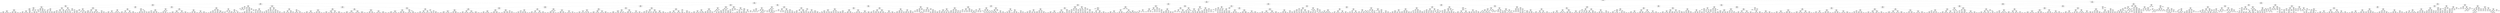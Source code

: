 digraph Tree {
node [shape=box] ;
0 [label="X[2] <= 0.5\ngini = 0.822\nsamples = 160000\nvalue = [23345, 20089, 28589, 20810, 26657, 40510]"] ;
1 [label="X[0] <= -0.5\ngini = 0.827\nsamples = 98870\nvalue = [15346, 16292, 23471, 13200, 14230, 16331]"] ;
0 -> 1 [labeldistance=2.5, labelangle=45, headlabel="True"] ;
2 [label="X[3] <= 1.5\ngini = 0.81\nsamples = 66873\nvalue = [10567, 6910, 19688, 8667, 12351, 8690]"] ;
1 -> 2 ;
3 [label="X[1] <= 5.5\ngini = 0.813\nsamples = 25243\nvalue = [5970, 2809, 5545, 3028, 2390, 5501]"] ;
2 -> 3 ;
4 [label="X[2] <= -5.5\ngini = 0.761\nsamples = 10333\nvalue = [2917, 846, 3581, 813, 630, 1546]"] ;
3 -> 4 ;
5 [label="X[2] <= -12.5\ngini = 0.81\nsamples = 2310\nvalue = [610, 253, 289, 279, 320, 559]"] ;
4 -> 5 ;
6 [label="X[4] <= 9.5\ngini = 0.801\nsamples = 1679\nvalue = [256, 219, 276, 117, 286, 525]"] ;
5 -> 6 ;
7 [label="X[6] <= 15.5\ngini = 0.823\nsamples = 1397\nvalue = [246, 216, 272, 111, 278, 274]"] ;
6 -> 7 ;
8 [label="X[2] <= -43.5\ngini = 0.814\nsamples = 1271\nvalue = [134, 216, 272, 99, 278, 272]"] ;
7 -> 8 ;
9 [label="X[2] <= -79.5\ngini = 0.793\nsamples = 793\nvalue = [80, 158, 250, 82, 64, 159]"] ;
8 -> 9 ;
10 [label="X[0] <= -83.5\ngini = 0.75\nsamples = 256\nvalue = [66, 72, 5, 20, 14, 79]"] ;
9 -> 10 ;
11 [label="X[2] <= -80.5\ngini = 0.578\nsamples = 112\nvalue = [66, 28, 1, 0, 11, 6]"] ;
10 -> 11 ;
12 [label="gini = 0.482\nsamples = 28\nvalue = [0, 19, 0, 0, 3, 6]"] ;
11 -> 12 ;
13 [label="gini = 0.362\nsamples = 84\nvalue = [66, 9, 1, 0, 8, 0]"] ;
11 -> 13 ;
14 [label="X[3] <= -10.0\ngini = 0.629\nsamples = 144\nvalue = [0, 44, 4, 20, 3, 73]"] ;
10 -> 14 ;
15 [label="gini = 0.55\nsamples = 114\nvalue = [0, 18, 3, 18, 3, 72]"] ;
14 -> 15 ;
16 [label="gini = 0.242\nsamples = 30\nvalue = [0, 26, 1, 2, 0, 1]"] ;
14 -> 16 ;
17 [label="X[0] <= -83.5\ngini = 0.721\nsamples = 537\nvalue = [14, 86, 245, 62, 50, 80]"] ;
9 -> 17 ;
18 [label="X[5] <= -1.5\ngini = 0.493\nsamples = 214\nvalue = [0, 34, 147, 13, 16, 4]"] ;
17 -> 18 ;
19 [label="gini = 0.0\nsamples = 16\nvalue = [0, 0, 0, 0, 16, 0]"] ;
18 -> 19 ;
20 [label="gini = 0.415\nsamples = 198\nvalue = [0, 34, 147, 13, 0, 4]"] ;
18 -> 20 ;
21 [label="X[4] <= -1.5\ngini = 0.791\nsamples = 323\nvalue = [14, 52, 98, 49, 34, 76]"] ;
17 -> 21 ;
22 [label="gini = 0.682\nsamples = 154\nvalue = [2, 24, 75, 31, 19, 3]"] ;
21 -> 22 ;
23 [label="gini = 0.743\nsamples = 169\nvalue = [12, 28, 23, 18, 15, 73]"] ;
21 -> 23 ;
24 [label="X[2] <= -30.5\ngini = 0.713\nsamples = 478\nvalue = [54, 58, 22, 17, 214, 113]"] ;
8 -> 24 ;
25 [label="X[6] <= -0.5\ngini = 0.424\nsamples = 233\nvalue = [0, 24, 15, 7, 174, 13]"] ;
24 -> 25 ;
26 [label="X[3] <= -81.5\ngini = 0.717\nsamples = 44\nvalue = [0, 20, 7, 7, 5, 5]"] ;
25 -> 26 ;
27 [label="gini = 0.245\nsamples = 7\nvalue = [0, 0, 6, 0, 1, 0]"] ;
26 -> 27 ;
28 [label="gini = 0.641\nsamples = 37\nvalue = [0, 20, 1, 7, 4, 5]"] ;
26 -> 28 ;
29 [label="X[3] <= -74.5\ngini = 0.196\nsamples = 189\nvalue = [0, 4, 8, 0, 169, 8]"] ;
25 -> 29 ;
30 [label="gini = 0.711\nsamples = 29\nvalue = [0, 3, 7, 0, 11, 8]"] ;
29 -> 30 ;
31 [label="gini = 0.025\nsamples = 160\nvalue = [0, 1, 1, 0, 158, 0]"] ;
29 -> 31 ;
32 [label="X[4] <= 0.5\ngini = 0.736\nsamples = 245\nvalue = [54, 34, 7, 10, 40, 100]"] ;
24 -> 32 ;
33 [label="X[3] <= -57.5\ngini = 0.777\nsamples = 162\nvalue = [48, 31, 4, 9, 31, 39]"] ;
32 -> 33 ;
34 [label="gini = 0.671\nsamples = 87\nvalue = [37, 31, 1, 3, 3, 12]"] ;
33 -> 34 ;
35 [label="gini = 0.702\nsamples = 75\nvalue = [11, 0, 3, 6, 28, 27]"] ;
33 -> 35 ;
36 [label="X[0] <= -24.5\ngini = 0.44\nsamples = 83\nvalue = [6, 3, 3, 1, 9, 61]"] ;
32 -> 36 ;
37 [label="gini = 0.695\nsamples = 38\nvalue = [4, 3, 3, 1, 9, 18]"] ;
36 -> 37 ;
38 [label="gini = 0.085\nsamples = 45\nvalue = [2, 0, 0, 0, 0, 43]"] ;
36 -> 38 ;
39 [label="X[5] <= 6.0\ngini = 0.201\nsamples = 126\nvalue = [112, 0, 0, 12, 0, 2]"] ;
7 -> 39 ;
40 [label="X[6] <= 17.5\ngini = 0.245\nsamples = 14\nvalue = [0, 0, 0, 12, 0, 2]"] ;
39 -> 40 ;
41 [label="gini = 0.0\nsamples = 12\nvalue = [0, 0, 0, 12, 0, 0]"] ;
40 -> 41 ;
42 [label="gini = 0.0\nsamples = 2\nvalue = [0, 0, 0, 0, 0, 2]"] ;
40 -> 42 ;
43 [label="gini = 0.0\nsamples = 112\nvalue = [112, 0, 0, 0, 0, 0]"] ;
39 -> 43 ;
44 [label="X[3] <= -50.5\ngini = 0.205\nsamples = 282\nvalue = [10, 3, 4, 6, 8, 251]"] ;
6 -> 44 ;
45 [label="X[6] <= -4.5\ngini = 0.054\nsamples = 253\nvalue = [3, 0, 2, 2, 0, 246]"] ;
44 -> 45 ;
46 [label="gini = 0.0\nsamples = 246\nvalue = [0, 0, 0, 0, 0, 246]"] ;
45 -> 46 ;
47 [label="X[3] <= -66.0\ngini = 0.653\nsamples = 7\nvalue = [3, 0, 2, 2, 0, 0]"] ;
45 -> 47 ;
48 [label="X[5] <= 5.5\ngini = 0.48\nsamples = 5\nvalue = [3, 0, 2, 0, 0, 0]"] ;
47 -> 48 ;
49 [label="gini = 0.0\nsamples = 3\nvalue = [3, 0, 0, 0, 0, 0]"] ;
48 -> 49 ;
50 [label="gini = 0.0\nsamples = 2\nvalue = [0, 0, 2, 0, 0, 0]"] ;
48 -> 50 ;
51 [label="gini = 0.0\nsamples = 2\nvalue = [0, 0, 0, 2, 0, 0]"] ;
47 -> 51 ;
52 [label="X[4] <= 11.5\ngini = 0.801\nsamples = 29\nvalue = [7, 3, 2, 4, 8, 5]"] ;
44 -> 52 ;
53 [label="X[0] <= -34.0\ngini = 0.756\nsamples = 22\nvalue = [0, 3, 2, 4, 8, 5]"] ;
52 -> 53 ;
54 [label="X[0] <= -73.0\ngini = 0.724\nsamples = 14\nvalue = [0, 3, 2, 4, 0, 5]"] ;
53 -> 54 ;
55 [label="gini = 0.0\nsamples = 5\nvalue = [0, 0, 0, 0, 0, 5]"] ;
54 -> 55 ;
56 [label="X[3] <= -14.5\ngini = 0.642\nsamples = 9\nvalue = [0, 3, 2, 4, 0, 0]"] ;
54 -> 56 ;
57 [label="gini = 0.48\nsamples = 5\nvalue = [0, 3, 2, 0, 0, 0]"] ;
56 -> 57 ;
58 [label="gini = 0.0\nsamples = 4\nvalue = [0, 0, 0, 4, 0, 0]"] ;
56 -> 58 ;
59 [label="gini = 0.0\nsamples = 8\nvalue = [0, 0, 0, 0, 8, 0]"] ;
53 -> 59 ;
60 [label="gini = 0.0\nsamples = 7\nvalue = [7, 0, 0, 0, 0, 0]"] ;
52 -> 60 ;
61 [label="X[6] <= 5.5\ngini = 0.61\nsamples = 631\nvalue = [354, 34, 13, 162, 34, 34]"] ;
5 -> 61 ;
62 [label="X[4] <= -1.5\ngini = 0.551\nsamples = 443\nvalue = [287, 34, 13, 52, 24, 33]"] ;
61 -> 62 ;
63 [label="X[6] <= -13.5\ngini = 0.727\nsamples = 50\nvalue = [8, 15, 4, 0, 19, 4]"] ;
62 -> 63 ;
64 [label="gini = 0.0\nsamples = 14\nvalue = [0, 14, 0, 0, 0, 0]"] ;
63 -> 64 ;
65 [label="X[3] <= -54.0\ngini = 0.647\nsamples = 36\nvalue = [8, 1, 4, 0, 19, 4]"] ;
63 -> 65 ;
66 [label="X[6] <= 0.5\ngini = 0.299\nsamples = 23\nvalue = [3, 1, 0, 0, 19, 0]"] ;
65 -> 66 ;
67 [label="X[0] <= -23.0\ngini = 0.49\nsamples = 7\nvalue = [3, 0, 0, 0, 4, 0]"] ;
66 -> 67 ;
68 [label="gini = 0.0\nsamples = 4\nvalue = [0, 0, 0, 0, 4, 0]"] ;
67 -> 68 ;
69 [label="gini = 0.0\nsamples = 3\nvalue = [3, 0, 0, 0, 0, 0]"] ;
67 -> 69 ;
70 [label="gini = 0.117\nsamples = 16\nvalue = [0, 1, 0, 0, 15, 0]"] ;
66 -> 70 ;
71 [label="X[5] <= -5.5\ngini = 0.663\nsamples = 13\nvalue = [5, 0, 4, 0, 0, 4]"] ;
65 -> 71 ;
72 [label="gini = 0.0\nsamples = 4\nvalue = [0, 0, 4, 0, 0, 0]"] ;
71 -> 72 ;
73 [label="X[0] <= -48.5\ngini = 0.494\nsamples = 9\nvalue = [5, 0, 0, 0, 0, 4]"] ;
71 -> 73 ;
74 [label="gini = 0.32\nsamples = 5\nvalue = [1, 0, 0, 0, 0, 4]"] ;
73 -> 74 ;
75 [label="gini = 0.0\nsamples = 4\nvalue = [4, 0, 0, 0, 0, 0]"] ;
73 -> 75 ;
76 [label="X[5] <= 3.5\ngini = 0.47\nsamples = 393\nvalue = [279, 19, 9, 52, 5, 29]"] ;
62 -> 76 ;
77 [label="X[4] <= 8.5\ngini = 0.409\nsamples = 340\nvalue = [258, 16, 9, 25, 4, 28]"] ;
76 -> 77 ;
78 [label="X[3] <= -2.5\ngini = 0.375\nsamples = 328\nvalue = [257, 16, 9, 21, 4, 21]"] ;
77 -> 78 ;
79 [label="X[3] <= -78.5\ngini = 0.353\nsamples = 322\nvalue = [257, 16, 9, 21, 4, 15]"] ;
78 -> 79 ;
80 [label="gini = 0.079\nsamples = 121\nvalue = [116, 0, 5, 0, 0, 0]"] ;
79 -> 80 ;
81 [label="gini = 0.484\nsamples = 201\nvalue = [141, 16, 4, 21, 4, 15]"] ;
79 -> 81 ;
82 [label="gini = 0.0\nsamples = 6\nvalue = [0, 0, 0, 0, 0, 6]"] ;
78 -> 82 ;
83 [label="X[3] <= -65.5\ngini = 0.542\nsamples = 12\nvalue = [1, 0, 0, 4, 0, 7]"] ;
77 -> 83 ;
84 [label="gini = 0.0\nsamples = 7\nvalue = [0, 0, 0, 0, 0, 7]"] ;
83 -> 84 ;
85 [label="X[6] <= 1.5\ngini = 0.32\nsamples = 5\nvalue = [1, 0, 0, 4, 0, 0]"] ;
83 -> 85 ;
86 [label="gini = 0.0\nsamples = 4\nvalue = [0, 0, 0, 4, 0, 0]"] ;
85 -> 86 ;
87 [label="gini = 0.0\nsamples = 1\nvalue = [1, 0, 0, 0, 0, 0]"] ;
85 -> 87 ;
88 [label="X[0] <= -50.0\ngini = 0.58\nsamples = 53\nvalue = [21, 3, 0, 27, 1, 1]"] ;
76 -> 88 ;
89 [label="X[1] <= 0.5\ngini = 0.354\nsamples = 24\nvalue = [19, 3, 0, 1, 0, 1]"] ;
88 -> 89 ;
90 [label="gini = 0.0\nsamples = 1\nvalue = [0, 0, 0, 0, 0, 1]"] ;
89 -> 90 ;
91 [label="X[0] <= -62.5\ngini = 0.299\nsamples = 23\nvalue = [19, 3, 0, 1, 0, 0]"] ;
89 -> 91 ;
92 [label="gini = 0.0\nsamples = 3\nvalue = [3, 0, 0, 0, 0, 0]"] ;
91 -> 92 ;
93 [label="gini = 0.335\nsamples = 20\nvalue = [16, 3, 0, 1, 0, 0]"] ;
91 -> 93 ;
94 [label="X[5] <= 6.0\ngini = 0.19\nsamples = 29\nvalue = [2, 0, 0, 26, 1, 0]"] ;
88 -> 94 ;
95 [label="gini = 0.0\nsamples = 26\nvalue = [0, 0, 0, 26, 0, 0]"] ;
94 -> 95 ;
96 [label="X[6] <= 2.5\ngini = 0.444\nsamples = 3\nvalue = [2, 0, 0, 0, 1, 0]"] ;
94 -> 96 ;
97 [label="gini = 0.0\nsamples = 1\nvalue = [0, 0, 0, 0, 1, 0]"] ;
96 -> 97 ;
98 [label="gini = 0.0\nsamples = 2\nvalue = [2, 0, 0, 0, 0, 0]"] ;
96 -> 98 ;
99 [label="X[4] <= 4.5\ngini = 0.528\nsamples = 188\nvalue = [67, 0, 0, 110, 10, 1]"] ;
61 -> 99 ;
100 [label="X[3] <= -26.0\ngini = 0.084\nsamples = 115\nvalue = [4, 0, 0, 110, 0, 1]"] ;
99 -> 100 ;
101 [label="gini = 0.0\nsamples = 110\nvalue = [0, 0, 0, 110, 0, 0]"] ;
100 -> 101 ;
102 [label="X[3] <= -9.0\ngini = 0.32\nsamples = 5\nvalue = [4, 0, 0, 0, 0, 1]"] ;
100 -> 102 ;
103 [label="gini = 0.0\nsamples = 1\nvalue = [0, 0, 0, 0, 0, 1]"] ;
102 -> 103 ;
104 [label="gini = 0.0\nsamples = 4\nvalue = [4, 0, 0, 0, 0, 0]"] ;
102 -> 104 ;
105 [label="X[2] <= -7.0\ngini = 0.236\nsamples = 73\nvalue = [63, 0, 0, 0, 10, 0]"] ;
99 -> 105 ;
106 [label="X[2] <= -8.5\ngini = 0.48\nsamples = 25\nvalue = [15, 0, 0, 0, 10, 0]"] ;
105 -> 106 ;
107 [label="gini = 0.0\nsamples = 15\nvalue = [15, 0, 0, 0, 0, 0]"] ;
106 -> 107 ;
108 [label="gini = 0.0\nsamples = 10\nvalue = [0, 0, 0, 0, 10, 0]"] ;
106 -> 108 ;
109 [label="gini = 0.0\nsamples = 48\nvalue = [48, 0, 0, 0, 0, 0]"] ;
105 -> 109 ;
110 [label="X[3] <= -1.5\ngini = 0.722\nsamples = 8023\nvalue = [2307, 593, 3292, 534, 310, 987]"] ;
4 -> 110 ;
111 [label="X[1] <= 2.5\ngini = 0.641\nsamples = 2863\nvalue = [470, 123, 1571, 453, 70, 176]"] ;
110 -> 111 ;
112 [label="X[0] <= -73.5\ngini = 0.531\nsamples = 1952\nvalue = [249, 38, 1292, 151, 50, 172]"] ;
111 -> 112 ;
113 [label="X[6] <= 5.5\ngini = 0.58\nsamples = 223\nvalue = [127, 1, 32, 0, 2, 61]"] ;
112 -> 113 ;
114 [label="X[3] <= -3.5\ngini = 0.49\nsamples = 182\nvalue = [124, 1, 26, 0, 2, 29]"] ;
113 -> 114 ;
115 [label="X[3] <= -45.5\ngini = 0.405\nsamples = 165\nvalue = [124, 1, 26, 0, 2, 12]"] ;
114 -> 115 ;
116 [label="X[3] <= -47.5\ngini = 0.406\nsamples = 16\nvalue = [0, 0, 2, 0, 2, 12]"] ;
115 -> 116 ;
117 [label="gini = 0.5\nsamples = 4\nvalue = [0, 0, 2, 0, 2, 0]"] ;
116 -> 117 ;
118 [label="gini = 0.0\nsamples = 12\nvalue = [0, 0, 0, 0, 0, 12]"] ;
116 -> 118 ;
119 [label="X[6] <= -3.0\ngini = 0.281\nsamples = 149\nvalue = [124, 1, 24, 0, 0, 0]"] ;
115 -> 119 ;
120 [label="gini = 0.0\nsamples = 6\nvalue = [0, 0, 6, 0, 0, 0]"] ;
119 -> 120 ;
121 [label="gini = 0.232\nsamples = 143\nvalue = [124, 1, 18, 0, 0, 0]"] ;
119 -> 121 ;
122 [label="gini = 0.0\nsamples = 17\nvalue = [0, 0, 0, 0, 0, 17]"] ;
114 -> 122 ;
123 [label="X[0] <= -78.5\ngini = 0.364\nsamples = 41\nvalue = [3, 0, 6, 0, 0, 32]"] ;
113 -> 123 ;
124 [label="gini = 0.0\nsamples = 32\nvalue = [0, 0, 0, 0, 0, 32]"] ;
123 -> 124 ;
125 [label="X[2] <= -4.5\ngini = 0.444\nsamples = 9\nvalue = [3, 0, 6, 0, 0, 0]"] ;
123 -> 125 ;
126 [label="gini = 0.0\nsamples = 6\nvalue = [0, 0, 6, 0, 0, 0]"] ;
125 -> 126 ;
127 [label="gini = 0.0\nsamples = 3\nvalue = [3, 0, 0, 0, 0, 0]"] ;
125 -> 127 ;
128 [label="X[2] <= -2.5\ngini = 0.451\nsamples = 1729\nvalue = [122, 37, 1260, 151, 48, 111]"] ;
112 -> 128 ;
129 [label="X[6] <= 9.5\ngini = 0.291\nsamples = 1143\nvalue = [89, 27, 957, 14, 17, 39]"] ;
128 -> 129 ;
130 [label="X[3] <= -2.5\ngini = 0.252\nsamples = 1110\nvalue = [57, 27, 957, 14, 17, 38]"] ;
129 -> 130 ;
131 [label="X[0] <= -29.5\ngini = 0.447\nsamples = 562\nvalue = [57, 27, 411, 14, 17, 36]"] ;
130 -> 131 ;
132 [label="gini = 0.811\nsamples = 154\nvalue = [32, 26, 39, 11, 17, 29]"] ;
131 -> 132 ;
133 [label="gini = 0.165\nsamples = 408\nvalue = [25, 1, 372, 3, 0, 7]"] ;
131 -> 133 ;
134 [label="X[2] <= -3.5\ngini = 0.007\nsamples = 548\nvalue = [0, 0, 546, 0, 0, 2]"] ;
130 -> 134 ;
135 [label="gini = 0.0\nsamples = 546\nvalue = [0, 0, 546, 0, 0, 0]"] ;
134 -> 135 ;
136 [label="gini = 0.0\nsamples = 2\nvalue = [0, 0, 0, 0, 0, 2]"] ;
134 -> 136 ;
137 [label="X[6] <= 16.0\ngini = 0.059\nsamples = 33\nvalue = [32, 0, 0, 0, 0, 1]"] ;
129 -> 137 ;
138 [label="gini = 0.0\nsamples = 32\nvalue = [32, 0, 0, 0, 0, 0]"] ;
137 -> 138 ;
139 [label="gini = 0.0\nsamples = 1\nvalue = [0, 0, 0, 0, 0, 1]"] ;
137 -> 139 ;
140 [label="X[3] <= -41.0\ngini = 0.657\nsamples = 586\nvalue = [33, 10, 303, 137, 31, 72]"] ;
128 -> 140 ;
141 [label="X[0] <= -25.0\ngini = 0.566\nsamples = 483\nvalue = [32, 8, 302, 69, 7, 65]"] ;
140 -> 141 ;
142 [label="X[3] <= -58.0\ngini = 0.066\nsamples = 88\nvalue = [2, 1, 85, 0, 0, 0]"] ;
141 -> 142 ;
143 [label="gini = 0.045\nsamples = 87\nvalue = [2, 0, 85, 0, 0, 0]"] ;
142 -> 143 ;
144 [label="gini = 0.0\nsamples = 1\nvalue = [0, 1, 0, 0, 0, 0]"] ;
142 -> 144 ;
145 [label="X[4] <= -10.0\ngini = 0.634\nsamples = 395\nvalue = [30, 7, 217, 69, 7, 65]"] ;
141 -> 145 ;
146 [label="gini = 0.0\nsamples = 14\nvalue = [0, 0, 0, 14, 0, 0]"] ;
145 -> 146 ;
147 [label="gini = 0.619\nsamples = 381\nvalue = [30, 7, 217, 55, 7, 65]"] ;
145 -> 147 ;
148 [label="X[3] <= -6.5\ngini = 0.505\nsamples = 103\nvalue = [1, 2, 1, 68, 24, 7]"] ;
140 -> 148 ;
149 [label="X[0] <= -41.0\ngini = 0.25\nsamples = 79\nvalue = [1, 2, 1, 68, 0, 7]"] ;
148 -> 149 ;
150 [label="gini = 0.569\nsamples = 12\nvalue = [0, 2, 0, 3, 0, 7]"] ;
149 -> 150 ;
151 [label="gini = 0.058\nsamples = 67\nvalue = [1, 0, 1, 65, 0, 0]"] ;
149 -> 151 ;
152 [label="gini = 0.0\nsamples = 24\nvalue = [0, 0, 0, 0, 24, 0]"] ;
148 -> 152 ;
153 [label="X[3] <= -3.5\ngini = 0.728\nsamples = 911\nvalue = [221, 85, 279, 302, 20, 4]"] ;
111 -> 153 ;
154 [label="X[4] <= -2.5\ngini = 0.617\nsamples = 618\nvalue = [13, 74, 233, 294, 0, 4]"] ;
153 -> 154 ;
155 [label="X[6] <= 0.5\ngini = 0.128\nsamples = 162\nvalue = [1, 1, 151, 9, 0, 0]"] ;
154 -> 155 ;
156 [label="X[0] <= -35.0\ngini = 0.062\nsamples = 156\nvalue = [0, 1, 151, 4, 0, 0]"] ;
155 -> 156 ;
157 [label="X[0] <= -46.5\ngini = 0.013\nsamples = 150\nvalue = [0, 1, 149, 0, 0, 0]"] ;
156 -> 157 ;
158 [label="gini = 0.117\nsamples = 16\nvalue = [0, 1, 15, 0, 0, 0]"] ;
157 -> 158 ;
159 [label="gini = 0.0\nsamples = 134\nvalue = [0, 0, 134, 0, 0, 0]"] ;
157 -> 159 ;
160 [label="X[2] <= -4.5\ngini = 0.444\nsamples = 6\nvalue = [0, 0, 2, 4, 0, 0]"] ;
156 -> 160 ;
161 [label="gini = 0.0\nsamples = 4\nvalue = [0, 0, 0, 4, 0, 0]"] ;
160 -> 161 ;
162 [label="gini = 0.0\nsamples = 2\nvalue = [0, 0, 2, 0, 0, 0]"] ;
160 -> 162 ;
163 [label="X[0] <= -53.5\ngini = 0.278\nsamples = 6\nvalue = [1, 0, 0, 5, 0, 0]"] ;
155 -> 163 ;
164 [label="X[4] <= -3.5\ngini = 0.444\nsamples = 3\nvalue = [1, 0, 0, 2, 0, 0]"] ;
163 -> 164 ;
165 [label="gini = 0.0\nsamples = 1\nvalue = [1, 0, 0, 0, 0, 0]"] ;
164 -> 165 ;
166 [label="gini = 0.0\nsamples = 2\nvalue = [0, 0, 0, 2, 0, 0]"] ;
164 -> 166 ;
167 [label="gini = 0.0\nsamples = 3\nvalue = [0, 0, 0, 3, 0, 0]"] ;
163 -> 167 ;
168 [label="X[0] <= -52.0\ngini = 0.551\nsamples = 456\nvalue = [12, 73, 82, 285, 0, 4]"] ;
154 -> 168 ;
169 [label="X[5] <= 3.5\ngini = 0.203\nsamples = 245\nvalue = [10, 15, 1, 218, 0, 1]"] ;
168 -> 169 ;
170 [label="X[1] <= 4.5\ngini = 0.158\nsamples = 236\nvalue = [3, 15, 1, 216, 0, 1]"] ;
169 -> 170 ;
171 [label="gini = 0.416\nsamples = 76\nvalue = [3, 15, 1, 56, 0, 1]"] ;
170 -> 171 ;
172 [label="gini = 0.0\nsamples = 160\nvalue = [0, 0, 0, 160, 0, 0]"] ;
170 -> 172 ;
173 [label="X[1] <= 4.5\ngini = 0.346\nsamples = 9\nvalue = [7, 0, 0, 2, 0, 0]"] ;
169 -> 173 ;
174 [label="gini = 0.0\nsamples = 7\nvalue = [7, 0, 0, 0, 0, 0]"] ;
173 -> 174 ;
175 [label="gini = 0.0\nsamples = 2\nvalue = [0, 0, 0, 2, 0, 0]"] ;
173 -> 175 ;
176 [label="X[1] <= 3.5\ngini = 0.676\nsamples = 211\nvalue = [2, 58, 81, 67, 0, 3]"] ;
168 -> 176 ;
177 [label="X[6] <= 1.0\ngini = 0.258\nsamples = 68\nvalue = [1, 58, 0, 8, 0, 1]"] ;
176 -> 177 ;
178 [label="gini = 0.0\nsamples = 27\nvalue = [0, 27, 0, 0, 0, 0]"] ;
177 -> 178 ;
179 [label="gini = 0.389\nsamples = 41\nvalue = [1, 31, 0, 8, 0, 1]"] ;
177 -> 179 ;
180 [label="X[0] <= -39.5\ngini = 0.509\nsamples = 143\nvalue = [1, 0, 81, 59, 0, 2]"] ;
176 -> 180 ;
181 [label="gini = 0.026\nsamples = 75\nvalue = [0, 0, 74, 0, 0, 1]"] ;
180 -> 181 ;
182 [label="gini = 0.236\nsamples = 68\nvalue = [1, 0, 7, 59, 0, 1]"] ;
180 -> 182 ;
183 [label="X[5] <= 4.5\ngini = 0.465\nsamples = 293\nvalue = [208, 11, 46, 8, 20, 0]"] ;
153 -> 183 ;
184 [label="X[2] <= -3.5\ngini = 0.314\nsamples = 253\nvalue = [208, 11, 6, 8, 20, 0]"] ;
183 -> 184 ;
185 [label="X[1] <= 4.5\ngini = 0.172\nsamples = 229\nvalue = [208, 7, 6, 8, 0, 0]"] ;
184 -> 185 ;
186 [label="X[5] <= -4.5\ngini = 0.105\nsamples = 220\nvalue = [208, 7, 5, 0, 0, 0]"] ;
185 -> 186 ;
187 [label="gini = 0.0\nsamples = 5\nvalue = [0, 0, 5, 0, 0, 0]"] ;
186 -> 187 ;
188 [label="gini = 0.063\nsamples = 215\nvalue = [208, 7, 0, 0, 0, 0]"] ;
186 -> 188 ;
189 [label="X[6] <= 1.5\ngini = 0.198\nsamples = 9\nvalue = [0, 0, 1, 8, 0, 0]"] ;
185 -> 189 ;
190 [label="gini = 0.0\nsamples = 1\nvalue = [0, 0, 1, 0, 0, 0]"] ;
189 -> 190 ;
191 [label="gini = 0.0\nsamples = 8\nvalue = [0, 0, 0, 8, 0, 0]"] ;
189 -> 191 ;
192 [label="X[4] <= 0.5\ngini = 0.278\nsamples = 24\nvalue = [0, 4, 0, 0, 20, 0]"] ;
184 -> 192 ;
193 [label="gini = 0.298\nsamples = 22\nvalue = [0, 4, 0, 0, 18, 0]"] ;
192 -> 193 ;
194 [label="gini = 0.0\nsamples = 2\nvalue = [0, 0, 0, 0, 2, 0]"] ;
192 -> 194 ;
195 [label="gini = 0.0\nsamples = 40\nvalue = [0, 0, 40, 0, 0, 0]"] ;
183 -> 195 ;
196 [label="X[0] <= -3.5\ngini = 0.727\nsamples = 5160\nvalue = [1837, 470, 1721, 81, 240, 811]"] ;
110 -> 196 ;
197 [label="X[0] <= -73.5\ngini = 0.737\nsamples = 3127\nvalue = [1311, 417, 601, 52, 230, 516]"] ;
196 -> 197 ;
198 [label="X[5] <= 5.5\ngini = 0.727\nsamples = 838\nvalue = [165, 136, 136, 6, 40, 355]"] ;
197 -> 198 ;
199 [label="X[6] <= -2.5\ngini = 0.695\nsamples = 751\nvalue = [164, 133, 80, 6, 21, 347]"] ;
198 -> 199 ;
200 [label="X[5] <= 0.5\ngini = 0.52\nsamples = 103\nvalue = [3, 10, 14, 5, 2, 69]"] ;
199 -> 200 ;
201 [label="X[4] <= 0.0\ngini = 0.481\nsamples = 98\nvalue = [3, 10, 9, 5, 2, 69]"] ;
200 -> 201 ;
202 [label="gini = 0.6\nsamples = 61\nvalue = [1, 10, 8, 5, 1, 36]"] ;
201 -> 202 ;
203 [label="gini = 0.2\nsamples = 37\nvalue = [2, 0, 1, 0, 1, 33]"] ;
201 -> 203 ;
204 [label="gini = 0.0\nsamples = 5\nvalue = [0, 0, 5, 0, 0, 0]"] ;
200 -> 204 ;
205 [label="X[0] <= -77.5\ngini = 0.707\nsamples = 648\nvalue = [161, 123, 66, 1, 19, 278]"] ;
199 -> 205 ;
206 [label="X[4] <= -2.5\ngini = 0.701\nsamples = 627\nvalue = [155, 108, 66, 1, 19, 278]"] ;
205 -> 206 ;
207 [label="gini = 0.606\nsamples = 90\nvalue = [45, 12, 1, 0, 0, 32]"] ;
206 -> 207 ;
208 [label="gini = 0.7\nsamples = 537\nvalue = [110, 96, 65, 1, 19, 246]"] ;
206 -> 208 ;
209 [label="X[6] <= -1.5\ngini = 0.408\nsamples = 21\nvalue = [6, 15, 0, 0, 0, 0]"] ;
205 -> 209 ;
210 [label="gini = 0.0\nsamples = 1\nvalue = [1, 0, 0, 0, 0, 0]"] ;
209 -> 210 ;
211 [label="gini = 0.375\nsamples = 20\nvalue = [5, 15, 0, 0, 0, 0]"] ;
209 -> 211 ;
212 [label="X[4] <= 9.0\ngini = 0.528\nsamples = 87\nvalue = [1, 3, 56, 0, 19, 8]"] ;
198 -> 212 ;
213 [label="X[6] <= 11.5\ngini = 0.499\nsamples = 84\nvalue = [1, 3, 56, 0, 19, 5]"] ;
212 -> 213 ;
214 [label="X[0] <= -81.0\ngini = 0.469\nsamples = 81\nvalue = [1, 1, 56, 0, 18, 5]"] ;
213 -> 214 ;
215 [label="gini = 0.534\nsamples = 66\nvalue = [1, 1, 41, 0, 18, 5]"] ;
214 -> 215 ;
216 [label="gini = 0.0\nsamples = 15\nvalue = [0, 0, 15, 0, 0, 0]"] ;
214 -> 216 ;
217 [label="X[4] <= 3.5\ngini = 0.444\nsamples = 3\nvalue = [0, 2, 0, 0, 1, 0]"] ;
213 -> 217 ;
218 [label="gini = 0.0\nsamples = 2\nvalue = [0, 2, 0, 0, 0, 0]"] ;
217 -> 218 ;
219 [label="gini = 0.0\nsamples = 1\nvalue = [0, 0, 0, 0, 1, 0]"] ;
217 -> 219 ;
220 [label="gini = 0.0\nsamples = 3\nvalue = [0, 0, 0, 0, 0, 3]"] ;
212 -> 220 ;
221 [label="X[0] <= -13.5\ngini = 0.681\nsamples = 2289\nvalue = [1146, 281, 465, 46, 190, 161]"] ;
197 -> 221 ;
222 [label="X[4] <= 1.5\ngini = 0.731\nsamples = 1717\nvalue = [722, 241, 402, 32, 185, 135]"] ;
221 -> 222 ;
223 [label="X[4] <= -1.5\ngini = 0.707\nsamples = 1493\nvalue = [689, 210, 306, 3, 166, 119]"] ;
222 -> 223 ;
224 [label="X[4] <= -9.5\ngini = 0.744\nsamples = 577\nvalue = [182, 60, 198, 2, 80, 55]"] ;
223 -> 224 ;
225 [label="gini = 0.612\nsamples = 114\nvalue = [15, 3, 61, 0, 33, 2]"] ;
224 -> 225 ;
226 [label="gini = 0.744\nsamples = 463\nvalue = [167, 57, 137, 2, 47, 53]"] ;
224 -> 226 ;
227 [label="X[6] <= -1.5\ngini = 0.639\nsamples = 916\nvalue = [507, 150, 108, 1, 86, 64]"] ;
223 -> 227 ;
228 [label="gini = 0.779\nsamples = 147\nvalue = [41, 37, 32, 0, 22, 15]"] ;
227 -> 228 ;
229 [label="gini = 0.59\nsamples = 769\nvalue = [466, 113, 76, 1, 64, 49]"] ;
227 -> 229 ;
230 [label="X[0] <= -59.5\ngini = 0.746\nsamples = 224\nvalue = [33, 31, 96, 29, 19, 16]"] ;
222 -> 230 ;
231 [label="X[5] <= -5.5\ngini = 0.727\nsamples = 48\nvalue = [13, 15, 2, 2, 1, 15]"] ;
230 -> 231 ;
232 [label="gini = 0.153\nsamples = 12\nvalue = [0, 11, 1, 0, 0, 0]"] ;
231 -> 232 ;
233 [label="gini = 0.679\nsamples = 36\nvalue = [13, 4, 1, 2, 1, 15]"] ;
231 -> 233 ;
234 [label="X[4] <= 4.5\ngini = 0.66\nsamples = 176\nvalue = [20, 16, 94, 27, 18, 1]"] ;
230 -> 234 ;
235 [label="gini = 0.482\nsamples = 81\nvalue = [7, 7, 57, 5, 5, 0]"] ;
234 -> 235 ;
236 [label="gini = 0.748\nsamples = 95\nvalue = [13, 9, 37, 22, 13, 1]"] ;
234 -> 236 ;
237 [label="X[0] <= -9.5\ngini = 0.431\nsamples = 572\nvalue = [424, 40, 63, 14, 5, 26]"] ;
221 -> 237 ;
238 [label="X[5] <= -6.5\ngini = 0.295\nsamples = 449\nvalue = [374, 33, 34, 1, 5, 2]"] ;
237 -> 238 ;
239 [label="X[5] <= -9.5\ngini = 0.219\nsamples = 8\nvalue = [1, 0, 7, 0, 0, 0]"] ;
238 -> 239 ;
240 [label="gini = 0.0\nsamples = 1\nvalue = [1, 0, 0, 0, 0, 0]"] ;
239 -> 240 ;
241 [label="gini = 0.0\nsamples = 7\nvalue = [0, 0, 7, 0, 0, 0]"] ;
239 -> 241 ;
242 [label="X[0] <= -12.5\ngini = 0.275\nsamples = 441\nvalue = [373, 33, 27, 1, 5, 2]"] ;
238 -> 242 ;
243 [label="gini = 0.437\nsamples = 188\nvalue = [137, 24, 23, 0, 2, 2]"] ;
242 -> 243 ;
244 [label="gini = 0.128\nsamples = 253\nvalue = [236, 9, 4, 1, 3, 0]"] ;
242 -> 244 ;
245 [label="X[5] <= -4.0\ngini = 0.727\nsamples = 123\nvalue = [50, 7, 29, 13, 0, 24]"] ;
237 -> 245 ;
246 [label="X[4] <= -2.0\ngini = 0.204\nsamples = 18\nvalue = [1, 0, 16, 0, 0, 1]"] ;
245 -> 246 ;
247 [label="gini = 0.117\nsamples = 16\nvalue = [0, 0, 15, 0, 0, 1]"] ;
246 -> 247 ;
248 [label="gini = 0.5\nsamples = 2\nvalue = [1, 0, 1, 0, 0, 0]"] ;
246 -> 248 ;
249 [label="X[4] <= -9.5\ngini = 0.699\nsamples = 105\nvalue = [49, 7, 13, 13, 0, 23]"] ;
245 -> 249 ;
250 [label="gini = 0.469\nsamples = 24\nvalue = [9, 0, 0, 0, 0, 15]"] ;
249 -> 250 ;
251 [label="gini = 0.687\nsamples = 81\nvalue = [40, 7, 13, 13, 0, 8]"] ;
249 -> 251 ;
252 [label="X[5] <= 6.5\ngini = 0.608\nsamples = 2033\nvalue = [526, 53, 1120, 29, 10, 295]"] ;
196 -> 252 ;
253 [label="X[4] <= -5.5\ngini = 0.601\nsamples = 1946\nvalue = [463, 52, 1098, 29, 10, 294]"] ;
252 -> 253 ;
254 [label="X[5] <= 3.5\ngini = 0.713\nsamples = 39\nvalue = [11, 15, 9, 0, 1, 3]"] ;
253 -> 254 ;
255 [label="X[4] <= -8.5\ngini = 0.724\nsamples = 30\nvalue = [11, 6, 9, 0, 1, 3]"] ;
254 -> 255 ;
256 [label="X[5] <= 0.5\ngini = 0.32\nsamples = 10\nvalue = [8, 2, 0, 0, 0, 0]"] ;
255 -> 256 ;
257 [label="gini = 0.0\nsamples = 2\nvalue = [0, 2, 0, 0, 0, 0]"] ;
256 -> 257 ;
258 [label="gini = 0.0\nsamples = 8\nvalue = [8, 0, 0, 0, 0, 0]"] ;
256 -> 258 ;
259 [label="X[5] <= -3.5\ngini = 0.71\nsamples = 20\nvalue = [3, 4, 9, 0, 1, 3]"] ;
255 -> 259 ;
260 [label="gini = 0.5\nsamples = 6\nvalue = [0, 4, 1, 0, 1, 0]"] ;
259 -> 260 ;
261 [label="gini = 0.582\nsamples = 14\nvalue = [3, 0, 8, 0, 0, 3]"] ;
259 -> 261 ;
262 [label="gini = 0.0\nsamples = 9\nvalue = [0, 9, 0, 0, 0, 0]"] ;
254 -> 262 ;
263 [label="X[6] <= -9.5\ngini = 0.594\nsamples = 1907\nvalue = [452, 37, 1089, 29, 9, 291]"] ;
253 -> 263 ;
264 [label="X[5] <= -2.0\ngini = 0.646\nsamples = 33\nvalue = [16, 0, 8, 0, 1, 8]"] ;
263 -> 264 ;
265 [label="gini = 0.0\nsamples = 4\nvalue = [0, 0, 4, 0, 0, 0]"] ;
264 -> 265 ;
266 [label="X[5] <= 0.5\ngini = 0.599\nsamples = 29\nvalue = [16, 0, 4, 0, 1, 8]"] ;
264 -> 266 ;
267 [label="gini = 0.611\nsamples = 12\nvalue = [4, 0, 2, 0, 0, 6]"] ;
266 -> 267 ;
268 [label="gini = 0.471\nsamples = 17\nvalue = [12, 0, 2, 0, 1, 2]"] ;
266 -> 268 ;
269 [label="X[6] <= 9.5\ngini = 0.59\nsamples = 1874\nvalue = [436, 37, 1081, 29, 8, 283]"] ;
263 -> 269 ;
270 [label="X[5] <= 3.5\ngini = 0.589\nsamples = 1868\nvalue = [430, 37, 1081, 29, 8, 283]"] ;
269 -> 270 ;
271 [label="gini = 0.593\nsamples = 1845\nvalue = [430, 37, 1058, 29, 8, 283]"] ;
270 -> 271 ;
272 [label="gini = 0.0\nsamples = 23\nvalue = [0, 0, 23, 0, 0, 0]"] ;
270 -> 272 ;
273 [label="gini = 0.0\nsamples = 6\nvalue = [6, 0, 0, 0, 0, 0]"] ;
269 -> 273 ;
274 [label="X[6] <= 10.5\ngini = 0.411\nsamples = 87\nvalue = [63, 1, 22, 0, 0, 1]"] ;
252 -> 274 ;
275 [label="X[4] <= -1.5\ngini = 0.139\nsamples = 41\nvalue = [38, 1, 1, 0, 0, 1]"] ;
274 -> 275 ;
276 [label="X[5] <= 7.5\ngini = 0.5\nsamples = 2\nvalue = [1, 0, 0, 0, 0, 1]"] ;
275 -> 276 ;
277 [label="gini = 0.0\nsamples = 1\nvalue = [0, 0, 0, 0, 0, 1]"] ;
276 -> 277 ;
278 [label="gini = 0.0\nsamples = 1\nvalue = [1, 0, 0, 0, 0, 0]"] ;
276 -> 278 ;
279 [label="X[6] <= 4.0\ngini = 0.099\nsamples = 39\nvalue = [37, 1, 1, 0, 0, 0]"] ;
275 -> 279 ;
280 [label="gini = 0.5\nsamples = 2\nvalue = [1, 1, 0, 0, 0, 0]"] ;
279 -> 280 ;
281 [label="X[6] <= 8.5\ngini = 0.053\nsamples = 37\nvalue = [36, 0, 1, 0, 0, 0]"] ;
279 -> 281 ;
282 [label="gini = 0.0\nsamples = 30\nvalue = [30, 0, 0, 0, 0, 0]"] ;
281 -> 282 ;
283 [label="gini = 0.245\nsamples = 7\nvalue = [6, 0, 1, 0, 0, 0]"] ;
281 -> 283 ;
284 [label="X[6] <= 14.5\ngini = 0.496\nsamples = 46\nvalue = [25, 0, 21, 0, 0, 0]"] ;
274 -> 284 ;
285 [label="X[5] <= 7.5\ngini = 0.469\nsamples = 40\nvalue = [25, 0, 15, 0, 0, 0]"] ;
284 -> 285 ;
286 [label="X[4] <= -0.5\ngini = 0.42\nsamples = 10\nvalue = [7, 0, 3, 0, 0, 0]"] ;
285 -> 286 ;
287 [label="gini = 0.444\nsamples = 9\nvalue = [6, 0, 3, 0, 0, 0]"] ;
286 -> 287 ;
288 [label="gini = 0.0\nsamples = 1\nvalue = [1, 0, 0, 0, 0, 0]"] ;
286 -> 288 ;
289 [label="X[5] <= 10.5\ngini = 0.48\nsamples = 30\nvalue = [18, 0, 12, 0, 0, 0]"] ;
285 -> 289 ;
290 [label="gini = 0.5\nsamples = 12\nvalue = [6, 0, 6, 0, 0, 0]"] ;
289 -> 290 ;
291 [label="gini = 0.444\nsamples = 18\nvalue = [12, 0, 6, 0, 0, 0]"] ;
289 -> 291 ;
292 [label="gini = 0.0\nsamples = 6\nvalue = [0, 0, 6, 0, 0, 0]"] ;
284 -> 292 ;
293 [label="X[1] <= 8.5\ngini = 0.817\nsamples = 14910\nvalue = [3053, 1963, 1964, 2215, 1760, 3955]"] ;
3 -> 293 ;
294 [label="X[4] <= -1.5\ngini = 0.233\nsamples = 807\nvalue = [8, 8, 67, 703, 0, 21]"] ;
293 -> 294 ;
295 [label="X[6] <= 4.5\ngini = 0.275\nsamples = 45\nvalue = [0, 3, 38, 4, 0, 0]"] ;
294 -> 295 ;
296 [label="X[3] <= -5.0\ngini = 0.172\nsamples = 42\nvalue = [0, 0, 38, 4, 0, 0]"] ;
295 -> 296 ;
297 [label="gini = 0.0\nsamples = 3\nvalue = [0, 0, 0, 3, 0, 0]"] ;
296 -> 297 ;
298 [label="X[0] <= -63.5\ngini = 0.05\nsamples = 39\nvalue = [0, 0, 38, 1, 0, 0]"] ;
296 -> 298 ;
299 [label="gini = 0.0\nsamples = 1\nvalue = [0, 0, 0, 1, 0, 0]"] ;
298 -> 299 ;
300 [label="gini = 0.0\nsamples = 38\nvalue = [0, 0, 38, 0, 0, 0]"] ;
298 -> 300 ;
301 [label="gini = 0.0\nsamples = 3\nvalue = [0, 3, 0, 0, 0, 0]"] ;
295 -> 301 ;
302 [label="X[5] <= -3.5\ngini = 0.156\nsamples = 762\nvalue = [8, 5, 29, 699, 0, 21]"] ;
294 -> 302 ;
303 [label="X[3] <= -5.0\ngini = 0.188\nsamples = 19\nvalue = [0, 0, 0, 2, 0, 17]"] ;
302 -> 303 ;
304 [label="gini = 0.0\nsamples = 17\nvalue = [0, 0, 0, 0, 0, 17]"] ;
303 -> 304 ;
305 [label="gini = 0.0\nsamples = 2\nvalue = [0, 0, 0, 2, 0, 0]"] ;
303 -> 305 ;
306 [label="X[0] <= -13.5\ngini = 0.118\nsamples = 743\nvalue = [8, 5, 29, 697, 0, 4]"] ;
302 -> 306 ;
307 [label="X[2] <= -4.5\ngini = 0.105\nsamples = 735\nvalue = [8, 5, 23, 695, 0, 4]"] ;
306 -> 307 ;
308 [label="gini = 0.0\nsamples = 2\nvalue = [0, 0, 2, 0, 0, 0]"] ;
307 -> 308 ;
309 [label="X[3] <= -3.0\ngini = 0.1\nsamples = 733\nvalue = [8, 5, 21, 695, 0, 4]"] ;
307 -> 309 ;
310 [label="X[0] <= -33.0\ngini = 0.085\nsamples = 708\nvalue = [8, 0, 19, 677, 0, 4]"] ;
309 -> 310 ;
311 [label="X[0] <= -42.5\ngini = 0.156\nsamples = 338\nvalue = [8, 0, 16, 310, 0, 4]"] ;
310 -> 311 ;
312 [label="gini = 0.074\nsamples = 316\nvalue = [8, 0, 0, 304, 0, 4]"] ;
311 -> 312 ;
313 [label="gini = 0.397\nsamples = 22\nvalue = [0, 0, 16, 6, 0, 0]"] ;
311 -> 313 ;
314 [label="X[0] <= -17.5\ngini = 0.016\nsamples = 370\nvalue = [0, 0, 3, 367, 0, 0]"] ;
310 -> 314 ;
315 [label="gini = 0.011\nsamples = 363\nvalue = [0, 0, 2, 361, 0, 0]"] ;
314 -> 315 ;
316 [label="gini = 0.245\nsamples = 7\nvalue = [0, 0, 1, 6, 0, 0]"] ;
314 -> 316 ;
317 [label="X[0] <= -64.5\ngini = 0.435\nsamples = 25\nvalue = [0, 5, 2, 18, 0, 0]"] ;
309 -> 317 ;
318 [label="gini = 0.0\nsamples = 17\nvalue = [0, 0, 0, 17, 0, 0]"] ;
317 -> 318 ;
319 [label="X[0] <= -61.5\ngini = 0.531\nsamples = 8\nvalue = [0, 5, 2, 1, 0, 0]"] ;
317 -> 319 ;
320 [label="gini = 0.0\nsamples = 4\nvalue = [0, 4, 0, 0, 0, 0]"] ;
319 -> 320 ;
321 [label="gini = 0.625\nsamples = 4\nvalue = [0, 1, 2, 1, 0, 0]"] ;
319 -> 321 ;
322 [label="X[5] <= 3.0\ngini = 0.375\nsamples = 8\nvalue = [0, 0, 6, 2, 0, 0]"] ;
306 -> 322 ;
323 [label="gini = 0.0\nsamples = 6\nvalue = [0, 0, 6, 0, 0, 0]"] ;
322 -> 323 ;
324 [label="gini = 0.0\nsamples = 2\nvalue = [0, 0, 0, 2, 0, 0]"] ;
322 -> 324 ;
325 [label="X[0] <= -71.5\ngini = 0.811\nsamples = 14103\nvalue = [3045, 1955, 1897, 1512, 1760, 3934]"] ;
293 -> 325 ;
326 [label="X[2] <= -3.5\ngini = 0.303\nsamples = 1105\nvalue = [42, 56, 0, 19, 71, 917]"] ;
325 -> 326 ;
327 [label="X[3] <= -3.0\ngini = 0.697\nsamples = 95\nvalue = [21, 44, 0, 14, 4, 12]"] ;
326 -> 327 ;
328 [label="X[0] <= -75.0\ngini = 0.569\nsamples = 68\nvalue = [5, 42, 0, 11, 1, 9]"] ;
327 -> 328 ;
329 [label="X[3] <= -4.5\ngini = 0.153\nsamples = 36\nvalue = [0, 33, 0, 0, 0, 3]"] ;
328 -> 329 ;
330 [label="gini = 0.0\nsamples = 3\nvalue = [0, 0, 0, 0, 0, 3]"] ;
329 -> 330 ;
331 [label="gini = 0.0\nsamples = 33\nvalue = [0, 33, 0, 0, 0, 0]"] ;
329 -> 331 ;
332 [label="X[1] <= 13.0\ngini = 0.742\nsamples = 32\nvalue = [5, 9, 0, 11, 1, 6]"] ;
328 -> 332 ;
333 [label="X[3] <= -4.5\ngini = 0.631\nsamples = 23\nvalue = [5, 7, 0, 11, 0, 0]"] ;
332 -> 333 ;
334 [label="gini = 0.0\nsamples = 6\nvalue = [0, 6, 0, 0, 0, 0]"] ;
333 -> 334 ;
335 [label="X[1] <= 11.0\ngini = 0.491\nsamples = 17\nvalue = [5, 1, 0, 11, 0, 0]"] ;
333 -> 335 ;
336 [label="gini = 0.43\nsamples = 16\nvalue = [5, 0, 0, 11, 0, 0]"] ;
335 -> 336 ;
337 [label="gini = 0.0\nsamples = 1\nvalue = [0, 1, 0, 0, 0, 0]"] ;
335 -> 337 ;
338 [label="X[0] <= -72.5\ngini = 0.494\nsamples = 9\nvalue = [0, 2, 0, 0, 1, 6]"] ;
332 -> 338 ;
339 [label="X[3] <= -4.5\ngini = 0.245\nsamples = 7\nvalue = [0, 0, 0, 0, 1, 6]"] ;
338 -> 339 ;
340 [label="gini = 0.0\nsamples = 1\nvalue = [0, 0, 0, 0, 1, 0]"] ;
339 -> 340 ;
341 [label="gini = 0.0\nsamples = 6\nvalue = [0, 0, 0, 0, 0, 6]"] ;
339 -> 341 ;
342 [label="gini = 0.0\nsamples = 2\nvalue = [0, 2, 0, 0, 0, 0]"] ;
338 -> 342 ;
343 [label="X[5] <= -0.5\ngini = 0.606\nsamples = 27\nvalue = [16, 2, 0, 3, 3, 3]"] ;
327 -> 343 ;
344 [label="X[6] <= 5.0\ngini = 0.79\nsamples = 9\nvalue = [1, 2, 0, 2, 2, 2]"] ;
343 -> 344 ;
345 [label="X[0] <= -81.0\ngini = 0.735\nsamples = 7\nvalue = [1, 2, 0, 2, 0, 2]"] ;
344 -> 345 ;
346 [label="gini = 0.0\nsamples = 2\nvalue = [0, 2, 0, 0, 0, 0]"] ;
345 -> 346 ;
347 [label="X[6] <= -0.5\ngini = 0.64\nsamples = 5\nvalue = [1, 0, 0, 2, 0, 2]"] ;
345 -> 347 ;
348 [label="gini = 0.444\nsamples = 3\nvalue = [1, 0, 0, 0, 0, 2]"] ;
347 -> 348 ;
349 [label="gini = 0.0\nsamples = 2\nvalue = [0, 0, 0, 2, 0, 0]"] ;
347 -> 349 ;
350 [label="gini = 0.0\nsamples = 2\nvalue = [0, 0, 0, 0, 2, 0]"] ;
344 -> 350 ;
351 [label="X[0] <= -79.5\ngini = 0.296\nsamples = 18\nvalue = [15, 0, 0, 1, 1, 1]"] ;
343 -> 351 ;
352 [label="X[6] <= 0.5\ngini = 0.667\nsamples = 3\nvalue = [0, 0, 0, 1, 1, 1]"] ;
351 -> 352 ;
353 [label="gini = 0.0\nsamples = 1\nvalue = [0, 0, 0, 0, 0, 1]"] ;
352 -> 353 ;
354 [label="gini = 0.5\nsamples = 2\nvalue = [0, 0, 0, 1, 1, 0]"] ;
352 -> 354 ;
355 [label="gini = 0.0\nsamples = 15\nvalue = [15, 0, 0, 0, 0, 0]"] ;
351 -> 355 ;
356 [label="X[6] <= -2.5\ngini = 0.192\nsamples = 1010\nvalue = [21, 12, 0, 5, 67, 905]"] ;
326 -> 356 ;
357 [label="X[3] <= -5.5\ngini = 0.657\nsamples = 85\nvalue = [17, 2, 0, 0, 31, 35]"] ;
356 -> 357 ;
358 [label="gini = 0.0\nsamples = 17\nvalue = [17, 0, 0, 0, 0, 0]"] ;
357 -> 358 ;
359 [label="X[1] <= 45.0\ngini = 0.526\nsamples = 68\nvalue = [0, 2, 0, 0, 31, 35]"] ;
357 -> 359 ;
360 [label="X[1] <= 24.0\ngini = 0.411\nsamples = 45\nvalue = [0, 2, 0, 0, 10, 33]"] ;
359 -> 360 ;
361 [label="X[5] <= -5.0\ngini = 0.43\nsamples = 11\nvalue = [0, 2, 0, 0, 8, 1]"] ;
360 -> 361 ;
362 [label="gini = 0.444\nsamples = 3\nvalue = [0, 2, 0, 0, 0, 1]"] ;
361 -> 362 ;
363 [label="gini = 0.0\nsamples = 8\nvalue = [0, 0, 0, 0, 8, 0]"] ;
361 -> 363 ;
364 [label="X[0] <= -74.5\ngini = 0.111\nsamples = 34\nvalue = [0, 0, 0, 0, 2, 32]"] ;
360 -> 364 ;
365 [label="gini = 0.298\nsamples = 11\nvalue = [0, 0, 0, 0, 2, 9]"] ;
364 -> 365 ;
366 [label="gini = 0.0\nsamples = 23\nvalue = [0, 0, 0, 0, 0, 23]"] ;
364 -> 366 ;
367 [label="X[1] <= 47.0\ngini = 0.159\nsamples = 23\nvalue = [0, 0, 0, 0, 21, 2]"] ;
359 -> 367 ;
368 [label="gini = 0.0\nsamples = 20\nvalue = [0, 0, 0, 0, 20, 0]"] ;
367 -> 368 ;
369 [label="X[5] <= -4.0\ngini = 0.444\nsamples = 3\nvalue = [0, 0, 0, 0, 1, 2]"] ;
367 -> 369 ;
370 [label="gini = 0.0\nsamples = 2\nvalue = [0, 0, 0, 0, 0, 2]"] ;
369 -> 370 ;
371 [label="gini = 0.0\nsamples = 1\nvalue = [0, 0, 0, 0, 1, 0]"] ;
369 -> 371 ;
372 [label="X[0] <= -75.5\ngini = 0.114\nsamples = 925\nvalue = [4, 10, 0, 5, 36, 870]"] ;
356 -> 372 ;
373 [label="X[1] <= 27.5\ngini = 0.52\nsamples = 90\nvalue = [0, 1, 0, 5, 29, 55]"] ;
372 -> 373 ;
374 [label="X[3] <= -3.5\ngini = 0.291\nsamples = 54\nvalue = [0, 1, 0, 2, 6, 45]"] ;
373 -> 374 ;
375 [label="X[3] <= -4.5\ngini = 0.48\nsamples = 5\nvalue = [0, 0, 0, 2, 0, 3]"] ;
374 -> 375 ;
376 [label="gini = 0.0\nsamples = 3\nvalue = [0, 0, 0, 0, 0, 3]"] ;
375 -> 376 ;
377 [label="gini = 0.0\nsamples = 2\nvalue = [0, 0, 0, 2, 0, 0]"] ;
375 -> 377 ;
378 [label="X[1] <= 25.5\ngini = 0.25\nsamples = 49\nvalue = [0, 1, 0, 0, 6, 42]"] ;
374 -> 378 ;
379 [label="gini = 0.18\nsamples = 41\nvalue = [0, 1, 0, 0, 3, 37]"] ;
378 -> 379 ;
380 [label="gini = 0.469\nsamples = 8\nvalue = [0, 0, 0, 0, 3, 5]"] ;
378 -> 380 ;
381 [label="X[0] <= -77.5\ngini = 0.508\nsamples = 36\nvalue = [0, 0, 0, 3, 23, 10]"] ;
373 -> 381 ;
382 [label="X[1] <= 32.0\ngini = 0.355\nsamples = 13\nvalue = [0, 0, 0, 3, 0, 10]"] ;
381 -> 382 ;
383 [label="gini = 0.375\nsamples = 4\nvalue = [0, 0, 0, 3, 0, 1]"] ;
382 -> 383 ;
384 [label="gini = 0.0\nsamples = 9\nvalue = [0, 0, 0, 0, 0, 9]"] ;
382 -> 384 ;
385 [label="gini = 0.0\nsamples = 23\nvalue = [0, 0, 0, 0, 23, 0]"] ;
381 -> 385 ;
386 [label="X[4] <= 9.5\ngini = 0.047\nsamples = 835\nvalue = [4, 9, 0, 0, 7, 815]"] ;
372 -> 386 ;
387 [label="X[1] <= 45.0\ngini = 0.038\nsamples = 831\nvalue = [4, 9, 0, 0, 3, 815]"] ;
386 -> 387 ;
388 [label="X[1] <= 24.5\ngini = 0.031\nsamples = 817\nvalue = [4, 9, 0, 0, 0, 804]"] ;
387 -> 388 ;
389 [label="gini = 0.055\nsamples = 466\nvalue = [4, 9, 0, 0, 0, 453]"] ;
388 -> 389 ;
390 [label="gini = 0.0\nsamples = 351\nvalue = [0, 0, 0, 0, 0, 351]"] ;
388 -> 390 ;
391 [label="X[3] <= -2.5\ngini = 0.337\nsamples = 14\nvalue = [0, 0, 0, 0, 3, 11]"] ;
387 -> 391 ;
392 [label="gini = 0.0\nsamples = 3\nvalue = [0, 0, 0, 0, 3, 0]"] ;
391 -> 392 ;
393 [label="gini = 0.0\nsamples = 11\nvalue = [0, 0, 0, 0, 0, 11]"] ;
391 -> 393 ;
394 [label="gini = 0.0\nsamples = 4\nvalue = [0, 0, 0, 0, 4, 0]"] ;
386 -> 394 ;
395 [label="X[0] <= -4.5\ngini = 0.82\nsamples = 12998\nvalue = [3003, 1899, 1897, 1493, 1689, 3017]"] ;
325 -> 395 ;
396 [label="X[1] <= 22.5\ngini = 0.812\nsamples = 10724\nvalue = [2796, 1538, 1181, 1346, 1308, 2555]"] ;
395 -> 396 ;
397 [label="X[2] <= -3.5\ngini = 0.758\nsamples = 3583\nvalue = [1344, 572, 422, 207, 197, 841]"] ;
396 -> 397 ;
398 [label="X[1] <= 19.5\ngini = 0.758\nsamples = 1140\nvalue = [180, 439, 227, 138, 20, 136]"] ;
397 -> 398 ;
399 [label="X[1] <= 10.5\ngini = 0.653\nsamples = 806\nvalue = [45, 414, 209, 63, 7, 68]"] ;
398 -> 399 ;
400 [label="X[0] <= -39.5\ngini = 0.598\nsamples = 198\nvalue = [7, 8, 115, 41, 0, 27]"] ;
399 -> 400 ;
401 [label="gini = 0.588\nsamples = 72\nvalue = [4, 6, 0, 40, 0, 22]"] ;
400 -> 401 ;
402 [label="gini = 0.165\nsamples = 126\nvalue = [3, 2, 115, 1, 0, 5]"] ;
400 -> 402 ;
403 [label="X[3] <= -3.5\ngini = 0.52\nsamples = 608\nvalue = [38, 406, 94, 22, 7, 41]"] ;
399 -> 403 ;
404 [label="gini = 0.294\nsamples = 465\nvalue = [2, 388, 34, 19, 0, 22]"] ;
403 -> 404 ;
405 [label="gini = 0.724\nsamples = 143\nvalue = [36, 18, 60, 3, 7, 19]"] ;
403 -> 405 ;
406 [label="X[3] <= -6.5\ngini = 0.735\nsamples = 334\nvalue = [135, 25, 18, 75, 13, 68]"] ;
398 -> 406 ;
407 [label="X[4] <= 4.5\ngini = 0.372\nsamples = 170\nvalue = [128, 0, 0, 0, 0, 42]"] ;
406 -> 407 ;
408 [label="gini = 0.239\nsamples = 144\nvalue = [124, 0, 0, 0, 0, 20]"] ;
407 -> 408 ;
409 [label="gini = 0.26\nsamples = 26\nvalue = [4, 0, 0, 0, 0, 22]"] ;
407 -> 409 ;
410 [label="X[2] <= -4.5\ngini = 0.722\nsamples = 164\nvalue = [7, 25, 18, 75, 13, 26]"] ;
406 -> 410 ;
411 [label="gini = 0.258\nsamples = 67\nvalue = [0, 0, 9, 57, 0, 1]"] ;
410 -> 411 ;
412 [label="gini = 0.801\nsamples = 97\nvalue = [7, 25, 9, 18, 13, 25]"] ;
410 -> 412 ;
413 [label="X[1] <= 13.5\ngini = 0.674\nsamples = 2443\nvalue = [1164, 133, 195, 69, 177, 705]"] ;
397 -> 413 ;
414 [label="X[3] <= -7.0\ngini = 0.693\nsamples = 1071\nvalue = [230, 49, 101, 43, 130, 518]"] ;
413 -> 414 ;
415 [label="X[2] <= -2.5\ngini = 0.575\nsamples = 137\nvalue = [30, 18, 0, 1, 82, 6]"] ;
414 -> 415 ;
416 [label="gini = 0.131\nsamples = 87\nvalue = [0, 4, 0, 0, 81, 2]"] ;
415 -> 416 ;
417 [label="gini = 0.554\nsamples = 50\nvalue = [30, 14, 0, 1, 1, 4]"] ;
415 -> 417 ;
418 [label="X[3] <= -2.5\ngini = 0.636\nsamples = 934\nvalue = [200, 31, 101, 42, 48, 512]"] ;
414 -> 418 ;
419 [label="gini = 0.616\nsamples = 396\nvalue = [168, 21, 4, 2, 25, 176]"] ;
418 -> 419 ;
420 [label="gini = 0.566\nsamples = 538\nvalue = [32, 10, 97, 40, 23, 336]"] ;
418 -> 420 ;
421 [label="X[3] <= -5.5\ngini = 0.508\nsamples = 1372\nvalue = [934, 84, 94, 26, 47, 187]"] ;
413 -> 421 ;
422 [label="X[4] <= 1.5\ngini = 0.466\nsamples = 103\nvalue = [14, 0, 0, 6, 10, 73]"] ;
421 -> 422 ;
423 [label="gini = 0.146\nsamples = 78\nvalue = [2, 0, 0, 1, 3, 72]"] ;
422 -> 423 ;
424 [label="gini = 0.65\nsamples = 25\nvalue = [12, 0, 0, 5, 7, 1]"] ;
422 -> 424 ;
425 [label="X[2] <= -1.5\ngini = 0.455\nsamples = 1269\nvalue = [920, 84, 94, 20, 37, 114]"] ;
421 -> 425 ;
426 [label="gini = 0.286\nsamples = 984\nvalue = [827, 63, 19, 2, 19, 54]"] ;
425 -> 426 ;
427 [label="gini = 0.767\nsamples = 285\nvalue = [93, 21, 75, 18, 18, 60]"] ;
425 -> 427 ;
428 [label="X[3] <= -3.5\ngini = 0.822\nsamples = 7141\nvalue = [1452, 966, 759, 1139, 1111, 1714]"] ;
396 -> 428 ;
429 [label="X[2] <= -3.5\ngini = 0.815\nsamples = 4496\nvalue = [1136, 513, 428, 978, 680, 761]"] ;
428 -> 429 ;
430 [label="X[6] <= -5.5\ngini = 0.801\nsamples = 2492\nvalue = [812, 337, 321, 437, 291, 294]"] ;
429 -> 430 ;
431 [label="X[1] <= 34.5\ngini = 0.616\nsamples = 526\nvalue = [304, 32, 46, 9, 41, 94]"] ;
430 -> 431 ;
432 [label="gini = 0.509\nsamples = 49\nvalue = [12, 1, 32, 1, 0, 3]"] ;
431 -> 432 ;
433 [label="gini = 0.576\nsamples = 477\nvalue = [292, 31, 14, 8, 41, 91]"] ;
431 -> 433 ;
434 [label="X[1] <= 49.5\ngini = 0.816\nsamples = 1966\nvalue = [508, 305, 275, 428, 250, 200]"] ;
430 -> 434 ;
435 [label="gini = 0.743\nsamples = 1089\nvalue = [460, 194, 155, 143, 43, 94]"] ;
434 -> 435 ;
436 [label="gini = 0.786\nsamples = 877\nvalue = [48, 111, 120, 285, 207, 106]"] ;
434 -> 436 ;
437 [label="X[1] <= 53.5\ngini = 0.798\nsamples = 2004\nvalue = [324, 176, 107, 541, 389, 467]"] ;
429 -> 437 ;
438 [label="X[1] <= 30.5\ngini = 0.757\nsamples = 1503\nvalue = [132, 127, 39, 503, 268, 434]"] ;
437 -> 438 ;
439 [label="gini = 0.636\nsamples = 454\nvalue = [40, 4, 0, 38, 149, 223]"] ;
438 -> 439 ;
440 [label="gini = 0.727\nsamples = 1049\nvalue = [92, 123, 39, 465, 119, 211]"] ;
438 -> 440 ;
441 [label="X[2] <= -0.5\ngini = 0.757\nsamples = 501\nvalue = [192, 49, 68, 38, 121, 33]"] ;
437 -> 441 ;
442 [label="gini = 0.758\nsamples = 256\nvalue = [45, 32, 38, 29, 102, 10]"] ;
441 -> 442 ;
443 [label="gini = 0.604\nsamples = 245\nvalue = [147, 17, 30, 9, 19, 23]"] ;
441 -> 443 ;
444 [label="X[6] <= -12.5\ngini = 0.781\nsamples = 2645\nvalue = [316, 453, 331, 161, 431, 953]"] ;
428 -> 444 ;
445 [label="X[3] <= -0.5\ngini = 0.598\nsamples = 292\nvalue = [5, 31, 38, 10, 175, 33]"] ;
444 -> 445 ;
446 [label="X[6] <= -18.5\ngini = 0.788\nsamples = 124\nvalue = [5, 31, 30, 10, 16, 32]"] ;
445 -> 446 ;
447 [label="gini = 0.516\nsamples = 37\nvalue = [3, 3, 25, 0, 2, 4]"] ;
446 -> 447 ;
448 [label="gini = 0.75\nsamples = 87\nvalue = [2, 28, 5, 10, 14, 28]"] ;
446 -> 448 ;
449 [label="X[4] <= 5.0\ngini = 0.102\nsamples = 168\nvalue = [0, 0, 8, 0, 159, 1]"] ;
445 -> 449 ;
450 [label="gini = 0.012\nsamples = 160\nvalue = [0, 0, 0, 0, 159, 1]"] ;
449 -> 450 ;
451 [label="gini = 0.0\nsamples = 8\nvalue = [0, 0, 8, 0, 0, 0]"] ;
449 -> 451 ;
452 [label="X[2] <= -0.5\ngini = 0.766\nsamples = 2353\nvalue = [311, 422, 293, 151, 256, 920]"] ;
444 -> 452 ;
453 [label="X[1] <= 48.5\ngini = 0.804\nsamples = 1611\nvalue = [309, 333, 219, 138, 149, 463]"] ;
452 -> 453 ;
454 [label="gini = 0.722\nsamples = 598\nvalue = [70, 265, 64, 25, 40, 134]"] ;
453 -> 454 ;
455 [label="gini = 0.787\nsamples = 1013\nvalue = [239, 68, 155, 113, 109, 329]"] ;
453 -> 455 ;
456 [label="X[0] <= -25.5\ngini = 0.575\nsamples = 742\nvalue = [2, 89, 74, 13, 107, 457]"] ;
452 -> 456 ;
457 [label="gini = 0.446\nsamples = 428\nvalue = [1, 39, 24, 8, 44, 312]"] ;
456 -> 457 ;
458 [label="gini = 0.696\nsamples = 314\nvalue = [1, 50, 50, 5, 63, 145]"] ;
456 -> 458 ;
459 [label="X[2] <= -0.5\ngini = 0.794\nsamples = 2274\nvalue = [207, 361, 716, 147, 381, 462]"] ;
395 -> 459 ;
460 [label="X[1] <= 69.5\ngini = 0.815\nsamples = 1677\nvalue = [185, 329, 328, 126, 318, 391]"] ;
459 -> 460 ;
461 [label="X[5] <= 2.5\ngini = 0.8\nsamples = 1147\nvalue = [181, 294, 165, 112, 84, 311]"] ;
460 -> 461 ;
462 [label="X[3] <= -4.5\ngini = 0.789\nsamples = 794\nvalue = [150, 272, 117, 101, 60, 94]"] ;
461 -> 462 ;
463 [label="X[2] <= -1.5\ngini = 0.666\nsamples = 427\nvalue = [11, 219, 34, 97, 30, 36]"] ;
462 -> 463 ;
464 [label="gini = 0.628\nsamples = 400\nvalue = [11, 219, 10, 96, 28, 36]"] ;
463 -> 464 ;
465 [label="gini = 0.203\nsamples = 27\nvalue = [0, 0, 24, 1, 2, 0]"] ;
463 -> 465 ;
466 [label="X[1] <= 60.5\ngini = 0.753\nsamples = 367\nvalue = [139, 53, 83, 4, 30, 58]"] ;
462 -> 466 ;
467 [label="gini = 0.694\nsamples = 276\nvalue = [135, 35, 33, 4, 21, 48]"] ;
466 -> 467 ;
468 [label="gini = 0.635\nsamples = 91\nvalue = [4, 18, 50, 0, 9, 10]"] ;
466 -> 468 ;
469 [label="X[2] <= -2.5\ngini = 0.586\nsamples = 353\nvalue = [31, 22, 48, 11, 24, 217]"] ;
461 -> 469 ;
470 [label="X[6] <= 3.5\ngini = 0.433\nsamples = 280\nvalue = [25, 9, 16, 9, 13, 208]"] ;
469 -> 470 ;
471 [label="gini = 0.414\nsamples = 16\nvalue = [12, 2, 1, 0, 0, 1]"] ;
470 -> 471 ;
472 [label="gini = 0.375\nsamples = 264\nvalue = [13, 7, 15, 9, 13, 207]"] ;
470 -> 472 ;
473 [label="X[0] <= -3.5\ngini = 0.731\nsamples = 73\nvalue = [6, 13, 32, 2, 11, 9]"] ;
469 -> 473 ;
474 [label="gini = 0.432\nsamples = 19\nvalue = [6, 13, 0, 0, 0, 0]"] ;
473 -> 474 ;
475 [label="gini = 0.578\nsamples = 54\nvalue = [0, 0, 32, 2, 11, 9]"] ;
473 -> 475 ;
476 [label="X[1] <= 78.0\ngini = 0.683\nsamples = 530\nvalue = [4, 35, 163, 14, 234, 80]"] ;
460 -> 476 ;
477 [label="X[4] <= -5.5\ngini = 0.61\nsamples = 461\nvalue = [2, 35, 163, 14, 234, 13]"] ;
476 -> 477 ;
478 [label="X[4] <= -7.5\ngini = 0.561\nsamples = 239\nvalue = [1, 15, 146, 10, 58, 9]"] ;
477 -> 478 ;
479 [label="gini = 0.653\nsamples = 107\nvalue = [0, 6, 27, 10, 55, 9]"] ;
478 -> 479 ;
480 [label="gini = 0.182\nsamples = 132\nvalue = [1, 9, 119, 0, 3, 0]"] ;
478 -> 480 ;
481 [label="X[0] <= -2.5\ngini = 0.357\nsamples = 222\nvalue = [1, 20, 17, 4, 176, 4]"] ;
477 -> 481 ;
482 [label="gini = 0.238\nsamples = 198\nvalue = [1, 6, 15, 4, 172, 0]"] ;
481 -> 482 ;
483 [label="gini = 0.597\nsamples = 24\nvalue = [0, 14, 2, 0, 4, 4]"] ;
481 -> 483 ;
484 [label="gini = 0.056\nsamples = 69\nvalue = [2, 0, 0, 0, 0, 67]"] ;
476 -> 484 ;
485 [label="X[1] <= 62.5\ngini = 0.547\nsamples = 597\nvalue = [22, 32, 388, 21, 63, 71]"] ;
459 -> 485 ;
486 [label="X[5] <= 10.5\ngini = 0.415\nsamples = 506\nvalue = [14, 15, 380, 7, 23, 67]"] ;
485 -> 486 ;
487 [label="X[3] <= -4.5\ngini = 0.31\nsamples = 460\nvalue = [13, 15, 380, 7, 15, 30]"] ;
486 -> 487 ;
488 [label="X[6] <= 5.0\ngini = 0.741\nsamples = 53\nvalue = [12, 1, 11, 0, 10, 19]"] ;
487 -> 488 ;
489 [label="gini = 0.683\nsamples = 34\nvalue = [12, 1, 11, 0, 10, 0]"] ;
488 -> 489 ;
490 [label="gini = 0.0\nsamples = 19\nvalue = [0, 0, 0, 0, 0, 19]"] ;
488 -> 490 ;
491 [label="X[0] <= -2.5\ngini = 0.176\nsamples = 407\nvalue = [1, 14, 369, 7, 5, 11]"] ;
487 -> 491 ;
492 [label="gini = 0.115\nsamples = 384\nvalue = [1, 8, 361, 7, 0, 7]"] ;
491 -> 492 ;
493 [label="gini = 0.733\nsamples = 23\nvalue = [0, 6, 8, 0, 5, 4]"] ;
491 -> 493 ;
494 [label="X[1] <= 53.5\ngini = 0.322\nsamples = 46\nvalue = [1, 0, 0, 0, 8, 37]"] ;
486 -> 494 ;
495 [label="X[1] <= 43.0\ngini = 0.08\nsamples = 24\nvalue = [1, 0, 0, 0, 0, 23]"] ;
494 -> 495 ;
496 [label="gini = 0.0\nsamples = 1\nvalue = [1, 0, 0, 0, 0, 0]"] ;
495 -> 496 ;
497 [label="gini = 0.0\nsamples = 23\nvalue = [0, 0, 0, 0, 0, 23]"] ;
495 -> 497 ;
498 [label="X[0] <= -2.5\ngini = 0.463\nsamples = 22\nvalue = [0, 0, 0, 0, 8, 14]"] ;
494 -> 498 ;
499 [label="gini = 0.0\nsamples = 8\nvalue = [0, 0, 0, 0, 8, 0]"] ;
498 -> 499 ;
500 [label="gini = 0.0\nsamples = 14\nvalue = [0, 0, 0, 0, 0, 14]"] ;
498 -> 500 ;
501 [label="X[4] <= -3.5\ngini = 0.731\nsamples = 91\nvalue = [8, 17, 8, 14, 40, 4]"] ;
485 -> 501 ;
502 [label="gini = 0.0\nsamples = 31\nvalue = [0, 0, 0, 0, 31, 0]"] ;
501 -> 502 ;
503 [label="X[0] <= -3.5\ngini = 0.803\nsamples = 60\nvalue = [8, 17, 8, 14, 9, 4]"] ;
501 -> 503 ;
504 [label="gini = 0.0\nsamples = 14\nvalue = [0, 0, 0, 14, 0, 0]"] ;
503 -> 504 ;
505 [label="X[1] <= 69.5\ngini = 0.757\nsamples = 46\nvalue = [8, 17, 8, 0, 9, 4]"] ;
503 -> 505 ;
506 [label="gini = 0.734\nsamples = 26\nvalue = [8, 0, 6, 0, 8, 4]"] ;
505 -> 506 ;
507 [label="gini = 0.265\nsamples = 20\nvalue = [0, 17, 2, 0, 1, 0]"] ;
505 -> 507 ;
508 [label="X[1] <= 72.5\ngini = 0.781\nsamples = 41630\nvalue = [4597, 4101, 14143, 5639, 9961, 3189]"] ;
2 -> 508 ;
509 [label="X[0] <= -2.5\ngini = 0.749\nsamples = 33183\nvalue = [3955, 2140, 12745, 2561, 8834, 2948]"] ;
508 -> 509 ;
510 [label="X[1] <= 66.5\ngini = 0.731\nsamples = 29164\nvalue = [3646, 1559, 12423, 1940, 6959, 2637]"] ;
509 -> 510 ;
511 [label="X[3] <= 4.5\ngini = 0.762\nsamples = 17127\nvalue = [2141, 970, 5347, 1246, 5522, 1901]"] ;
510 -> 511 ;
512 [label="X[3] <= 3.5\ngini = 0.772\nsamples = 12901\nvalue = [1748, 905, 4516, 873, 3183, 1676]"] ;
511 -> 512 ;
513 [label="X[1] <= 56.5\ngini = 0.788\nsamples = 7955\nvalue = [1610, 766, 1632, 224, 2394, 1329]"] ;
512 -> 513 ;
514 [label="X[1] <= 54.5\ngini = 0.735\nsamples = 2956\nvalue = [734, 458, 196, 212, 148, 1208]"] ;
513 -> 514 ;
515 [label="X[1] <= 51.5\ngini = 0.688\nsamples = 2526\nvalue = [734, 119, 161, 207, 145, 1160]"] ;
514 -> 515 ;
516 [label="X[1] <= 34.5\ngini = 0.652\nsamples = 2194\nvalue = [535, 111, 53, 206, 144, 1145]"] ;
515 -> 516 ;
517 [label="gini = 0.752\nsamples = 1276\nvalue = [461, 93, 39, 197, 132, 354]"] ;
516 -> 517 ;
518 [label="gini = 0.25\nsamples = 918\nvalue = [74, 18, 14, 9, 12, 791]"] ;
516 -> 518 ;
519 [label="X[0] <= -12.5\ngini = 0.532\nsamples = 332\nvalue = [199, 8, 108, 1, 1, 15]"] ;
515 -> 519 ;
520 [label="gini = 0.589\nsamples = 209\nvalue = [79, 7, 107, 1, 1, 14]"] ;
519 -> 520 ;
521 [label="gini = 0.048\nsamples = 123\nvalue = [120, 1, 1, 0, 0, 1]"] ;
519 -> 521 ;
522 [label="X[0] <= -55.5\ngini = 0.359\nsamples = 430\nvalue = [0, 339, 35, 5, 3, 48]"] ;
514 -> 522 ;
523 [label="X[5] <= -3.0\ngini = 0.514\nsamples = 50\nvalue = [0, 1, 10, 5, 1, 33]"] ;
522 -> 523 ;
524 [label="gini = 0.473\nsamples = 13\nvalue = [0, 0, 8, 5, 0, 0]"] ;
523 -> 524 ;
525 [label="gini = 0.2\nsamples = 37\nvalue = [0, 1, 2, 0, 1, 33]"] ;
523 -> 525 ;
526 [label="X[0] <= -39.0\ngini = 0.203\nsamples = 380\nvalue = [0, 338, 25, 0, 2, 15]"] ;
522 -> 526 ;
527 [label="gini = 0.556\nsamples = 99\nvalue = [0, 60, 24, 0, 2, 13]"] ;
526 -> 527 ;
528 [label="gini = 0.021\nsamples = 281\nvalue = [0, 278, 1, 0, 0, 2]"] ;
526 -> 528 ;
529 [label="X[0] <= -44.5\ngini = 0.681\nsamples = 4999\nvalue = [876, 308, 1436, 12, 2246, 121]"] ;
513 -> 529 ;
530 [label="X[1] <= 59.5\ngini = 0.214\nsamples = 835\nvalue = [13, 0, 86, 1, 735, 0]"] ;
529 -> 530 ;
531 [label="X[5] <= -4.5\ngini = 0.505\nsamples = 126\nvalue = [0, 0, 58, 1, 67, 0]"] ;
530 -> 531 ;
532 [label="gini = 0.116\nsamples = 33\nvalue = [0, 0, 31, 1, 1, 0]"] ;
531 -> 532 ;
533 [label="gini = 0.412\nsamples = 93\nvalue = [0, 0, 27, 0, 66, 0]"] ;
531 -> 533 ;
534 [label="X[2] <= -1.5\ngini = 0.11\nsamples = 709\nvalue = [13, 0, 28, 0, 668, 0]"] ;
530 -> 534 ;
535 [label="gini = 0.078\nsamples = 693\nvalue = [13, 0, 15, 0, 665, 0]"] ;
534 -> 535 ;
536 [label="gini = 0.305\nsamples = 16\nvalue = [0, 0, 13, 0, 3, 0]"] ;
534 -> 536 ;
537 [label="X[0] <= -12.5\ngini = 0.714\nsamples = 4164\nvalue = [863, 308, 1350, 11, 1511, 121]"] ;
529 -> 537 ;
538 [label="X[0] <= -19.5\ngini = 0.604\nsamples = 2043\nvalue = [341, 157, 1193, 3, 296, 53]"] ;
537 -> 538 ;
539 [label="gini = 0.366\nsamples = 1119\nvalue = [0, 26, 861, 3, 229, 0]"] ;
538 -> 539 ;
540 [label="gini = 0.706\nsamples = 924\nvalue = [341, 131, 332, 0, 67, 53]"] ;
538 -> 540 ;
541 [label="X[1] <= 64.5\ngini = 0.6\nsamples = 2121\nvalue = [522, 151, 157, 8, 1215, 68]"] ;
537 -> 541 ;
542 [label="gini = 0.697\nsamples = 906\nvalue = [329, 107, 75, 1, 348, 46]"] ;
541 -> 542 ;
543 [label="gini = 0.459\nsamples = 1215\nvalue = [193, 44, 82, 7, 867, 22]"] ;
541 -> 543 ;
544 [label="X[1] <= 49.5\ngini = 0.611\nsamples = 4946\nvalue = [138, 139, 2884, 649, 789, 347]"] ;
512 -> 544 ;
545 [label="X[0] <= -34.5\ngini = 0.778\nsamples = 2141\nvalue = [123, 72, 603, 528, 514, 301]"] ;
544 -> 545 ;
546 [label="X[1] <= 16.5\ngini = 0.704\nsamples = 959\nvalue = [27, 60, 302, 91, 404, 75]"] ;
545 -> 546 ;
547 [label="X[2] <= -3.0\ngini = 0.447\nsamples = 77\nvalue = [0, 0, 0, 26, 0, 51]"] ;
546 -> 547 ;
548 [label="gini = 0.0\nsamples = 21\nvalue = [0, 0, 0, 21, 0, 0]"] ;
547 -> 548 ;
549 [label="gini = 0.163\nsamples = 56\nvalue = [0, 0, 0, 5, 0, 51]"] ;
547 -> 549 ;
550 [label="X[1] <= 20.5\ngini = 0.661\nsamples = 882\nvalue = [27, 60, 302, 65, 404, 24]"] ;
546 -> 550 ;
551 [label="gini = 0.579\nsamples = 112\nvalue = [19, 3, 69, 8, 6, 7]"] ;
550 -> 551 ;
552 [label="gini = 0.63\nsamples = 770\nvalue = [8, 57, 233, 57, 398, 17]"] ;
550 -> 552 ;
553 [label="X[4] <= -0.5\ngini = 0.747\nsamples = 1182\nvalue = [96, 12, 301, 437, 110, 226]"] ;
545 -> 553 ;
554 [label="X[0] <= -18.5\ngini = 0.65\nsamples = 774\nvalue = [35, 3, 238, 378, 90, 30]"] ;
553 -> 554 ;
555 [label="gini = 0.585\nsamples = 566\nvalue = [23, 2, 117, 334, 85, 5]"] ;
554 -> 555 ;
556 [label="gini = 0.598\nsamples = 208\nvalue = [12, 1, 121, 44, 5, 25]"] ;
554 -> 556 ;
557 [label="X[4] <= 5.5\ngini = 0.699\nsamples = 408\nvalue = [61, 9, 63, 59, 20, 196]"] ;
553 -> 557 ;
558 [label="gini = 0.5\nsamples = 281\nvalue = [9, 9, 15, 46, 10, 192]"] ;
557 -> 558 ;
559 [label="gini = 0.672\nsamples = 127\nvalue = [52, 0, 48, 13, 10, 4]"] ;
557 -> 559 ;
560 [label="X[6] <= 11.5\ngini = 0.326\nsamples = 2805\nvalue = [15, 67, 2281, 121, 275, 46]"] ;
544 -> 560 ;
561 [label="X[1] <= 63.5\ngini = 0.292\nsamples = 2727\nvalue = [6, 67, 2280, 121, 207, 46]"] ;
560 -> 561 ;
562 [label="X[0] <= -11.5\ngini = 0.205\nsamples = 2410\nvalue = [5, 11, 2139, 37, 198, 20]"] ;
561 -> 562 ;
563 [label="gini = 0.141\nsamples = 2218\nvalue = [1, 0, 2050, 4, 146, 17]"] ;
562 -> 563 ;
564 [label="gini = 0.678\nsamples = 192\nvalue = [4, 11, 89, 33, 52, 3]"] ;
562 -> 564 ;
565 [label="X[0] <= -27.5\ngini = 0.693\nsamples = 317\nvalue = [1, 56, 141, 84, 9, 26]"] ;
561 -> 565 ;
566 [label="gini = 0.491\nsamples = 125\nvalue = [0, 0, 15, 84, 0, 26]"] ;
565 -> 566 ;
567 [label="gini = 0.482\nsamples = 192\nvalue = [1, 56, 126, 0, 9, 0]"] ;
565 -> 567 ;
568 [label="X[4] <= 2.5\ngini = 0.226\nsamples = 78\nvalue = [9, 0, 1, 0, 68, 0]"] ;
560 -> 568 ;
569 [label="gini = 0.0\nsamples = 68\nvalue = [0, 0, 0, 0, 68, 0]"] ;
568 -> 569 ;
570 [label="X[2] <= -3.0\ngini = 0.18\nsamples = 10\nvalue = [9, 0, 1, 0, 0, 0]"] ;
568 -> 570 ;
571 [label="gini = 0.0\nsamples = 9\nvalue = [9, 0, 0, 0, 0, 0]"] ;
570 -> 571 ;
572 [label="gini = 0.0\nsamples = 1\nvalue = [0, 0, 1, 0, 0, 0]"] ;
570 -> 572 ;
573 [label="X[1] <= 23.5\ngini = 0.635\nsamples = 4226\nvalue = [393, 65, 831, 373, 2339, 225]"] ;
511 -> 573 ;
574 [label="X[6] <= -0.5\ngini = 0.758\nsamples = 447\nvalue = [42, 24, 126, 105, 12, 138]"] ;
573 -> 574 ;
575 [label="X[3] <= 5.5\ngini = 0.589\nsamples = 187\nvalue = [7, 14, 114, 22, 5, 25]"] ;
574 -> 575 ;
576 [label="X[1] <= 22.5\ngini = 0.418\nsamples = 152\nvalue = [1, 13, 114, 13, 0, 11]"] ;
575 -> 576 ;
577 [label="X[1] <= 17.5\ngini = 0.312\nsamples = 139\nvalue = [1, 0, 114, 13, 0, 11]"] ;
576 -> 577 ;
578 [label="gini = 0.56\nsamples = 15\nvalue = [1, 0, 0, 7, 0, 7]"] ;
577 -> 578 ;
579 [label="gini = 0.151\nsamples = 124\nvalue = [0, 0, 114, 6, 0, 4]"] ;
577 -> 579 ;
580 [label="gini = 0.0\nsamples = 13\nvalue = [0, 13, 0, 0, 0, 0]"] ;
576 -> 580 ;
581 [label="X[1] <= 16.5\ngini = 0.723\nsamples = 35\nvalue = [6, 1, 0, 9, 5, 14]"] ;
575 -> 581 ;
582 [label="X[5] <= 0.0\ngini = 0.375\nsamples = 12\nvalue = [3, 0, 0, 9, 0, 0]"] ;
581 -> 582 ;
583 [label="gini = 0.0\nsamples = 9\nvalue = [0, 0, 0, 9, 0, 0]"] ;
582 -> 583 ;
584 [label="gini = 0.0\nsamples = 3\nvalue = [3, 0, 0, 0, 0, 0]"] ;
582 -> 584 ;
585 [label="X[4] <= 8.5\ngini = 0.563\nsamples = 23\nvalue = [3, 1, 0, 0, 5, 14]"] ;
581 -> 585 ;
586 [label="gini = 0.364\nsamples = 18\nvalue = [3, 1, 0, 0, 0, 14]"] ;
585 -> 586 ;
587 [label="gini = 0.0\nsamples = 5\nvalue = [0, 0, 0, 0, 5, 0]"] ;
585 -> 587 ;
588 [label="X[1] <= 15.5\ngini = 0.687\nsamples = 260\nvalue = [35, 10, 12, 83, 7, 113]"] ;
574 -> 588 ;
589 [label="X[0] <= -30.5\ngini = 0.369\nsamples = 69\nvalue = [7, 0, 0, 54, 2, 6]"] ;
588 -> 589 ;
590 [label="X[0] <= -42.0\ngini = 0.131\nsamples = 58\nvalue = [0, 0, 0, 54, 2, 2]"] ;
589 -> 590 ;
591 [label="gini = 0.625\nsamples = 8\nvalue = [0, 0, 0, 4, 2, 2]"] ;
590 -> 591 ;
592 [label="gini = 0.0\nsamples = 50\nvalue = [0, 0, 0, 50, 0, 0]"] ;
590 -> 592 ;
593 [label="X[0] <= -22.5\ngini = 0.463\nsamples = 11\nvalue = [7, 0, 0, 0, 0, 4]"] ;
589 -> 593 ;
594 [label="gini = 0.0\nsamples = 4\nvalue = [0, 0, 0, 0, 0, 4]"] ;
593 -> 594 ;
595 [label="gini = 0.0\nsamples = 7\nvalue = [7, 0, 0, 0, 0, 0]"] ;
593 -> 595 ;
596 [label="X[6] <= 4.0\ngini = 0.634\nsamples = 191\nvalue = [28, 10, 12, 29, 5, 107]"] ;
588 -> 596 ;
597 [label="X[1] <= 20.5\ngini = 0.494\nsamples = 134\nvalue = [22, 9, 7, 0, 4, 92]"] ;
596 -> 597 ;
598 [label="gini = 0.279\nsamples = 103\nvalue = [4, 4, 7, 0, 1, 87]"] ;
597 -> 598 ;
599 [label="gini = 0.601\nsamples = 31\nvalue = [18, 5, 0, 0, 3, 5]"] ;
597 -> 599 ;
600 [label="X[2] <= -4.0\ngini = 0.653\nsamples = 57\nvalue = [6, 1, 5, 29, 1, 15]"] ;
596 -> 600 ;
601 [label="gini = 0.296\nsamples = 18\nvalue = [0, 1, 1, 0, 1, 15]"] ;
600 -> 601 ;
602 [label="gini = 0.413\nsamples = 39\nvalue = [6, 0, 4, 29, 0, 0]"] ;
600 -> 602 ;
603 [label="X[0] <= -12.5\ngini = 0.572\nsamples = 3779\nvalue = [351, 41, 705, 268, 2327, 87]"] ;
573 -> 603 ;
604 [label="X[6] <= 18.0\ngini = 0.452\nsamples = 3004\nvalue = [134, 29, 475, 120, 2163, 83]"] ;
603 -> 604 ;
605 [label="X[3] <= 9.5\ngini = 0.429\nsamples = 2920\nvalue = [134, 29, 391, 120, 2163, 83]"] ;
604 -> 605 ;
606 [label="X[6] <= -3.5\ngini = 0.41\nsamples = 2870\nvalue = [134, 29, 380, 120, 2163, 44]"] ;
605 -> 606 ;
607 [label="gini = 0.206\nsamples = 991\nvalue = [18, 5, 51, 26, 881, 10]"] ;
606 -> 607 ;
608 [label="gini = 0.497\nsamples = 1879\nvalue = [116, 24, 329, 94, 1282, 34]"] ;
606 -> 608 ;
609 [label="X[4] <= -5.0\ngini = 0.343\nsamples = 50\nvalue = [0, 0, 11, 0, 0, 39]"] ;
605 -> 609 ;
610 [label="gini = 0.0\nsamples = 11\nvalue = [0, 0, 11, 0, 0, 0]"] ;
609 -> 610 ;
611 [label="gini = 0.0\nsamples = 39\nvalue = [0, 0, 0, 0, 0, 39]"] ;
609 -> 611 ;
612 [label="gini = 0.0\nsamples = 84\nvalue = [0, 0, 84, 0, 0, 0]"] ;
604 -> 612 ;
613 [label="X[4] <= -5.5\ngini = 0.752\nsamples = 775\nvalue = [217, 12, 230, 148, 164, 4]"] ;
603 -> 613 ;
614 [label="X[1] <= 58.5\ngini = 0.718\nsamples = 584\nvalue = [196, 10, 198, 127, 49, 4]"] ;
613 -> 614 ;
615 [label="X[1] <= 56.5\ngini = 0.658\nsamples = 395\nvalue = [195, 0, 60, 101, 39, 0]"] ;
614 -> 615 ;
616 [label="gini = 0.72\nsamples = 267\nvalue = [69, 0, 60, 101, 37, 0]"] ;
615 -> 616 ;
617 [label="gini = 0.031\nsamples = 128\nvalue = [126, 0, 0, 0, 2, 0]"] ;
615 -> 617 ;
618 [label="X[2] <= -1.0\ngini = 0.442\nsamples = 189\nvalue = [1, 10, 138, 26, 10, 4]"] ;
614 -> 618 ;
619 [label="gini = 0.284\nsamples = 164\nvalue = [1, 10, 138, 1, 10, 4]"] ;
618 -> 619 ;
620 [label="gini = 0.0\nsamples = 25\nvalue = [0, 0, 0, 25, 0, 0]"] ;
618 -> 620 ;
621 [label="X[0] <= -3.5\ngini = 0.585\nsamples = 191\nvalue = [21, 2, 32, 21, 115, 0]"] ;
613 -> 621 ;
622 [label="X[0] <= -8.5\ngini = 0.531\nsamples = 176\nvalue = [21, 1, 32, 8, 114, 0]"] ;
621 -> 622 ;
623 [label="gini = 0.558\nsamples = 75\nvalue = [0, 1, 32, 4, 38, 0]"] ;
622 -> 623 ;
624 [label="gini = 0.389\nsamples = 101\nvalue = [21, 0, 0, 4, 76, 0]"] ;
622 -> 624 ;
625 [label="X[4] <= -1.0\ngini = 0.24\nsamples = 15\nvalue = [0, 1, 0, 13, 1, 0]"] ;
621 -> 625 ;
626 [label="gini = 0.0\nsamples = 1\nvalue = [0, 1, 0, 0, 0, 0]"] ;
625 -> 626 ;
627 [label="gini = 0.133\nsamples = 14\nvalue = [0, 0, 0, 13, 1, 0]"] ;
625 -> 627 ;
628 [label="X[2] <= -3.5\ngini = 0.615\nsamples = 12037\nvalue = [1505, 589, 7076, 694, 1437, 736]"] ;
510 -> 628 ;
629 [label="X[5] <= -1.5\ngini = 0.738\nsamples = 5511\nvalue = [731, 340, 2330, 250, 1127, 733]"] ;
628 -> 629 ;
630 [label="X[1] <= 67.5\ngini = 0.809\nsamples = 2689\nvalue = [557, 327, 686, 189, 347, 583]"] ;
629 -> 630 ;
631 [label="X[4] <= -5.5\ngini = 0.652\nsamples = 1119\nvalue = [457, 3, 412, 0, 8, 239]"] ;
630 -> 631 ;
632 [label="X[0] <= -5.5\ngini = 0.616\nsamples = 874\nvalue = [457, 3, 170, 0, 8, 236]"] ;
631 -> 632 ;
633 [label="X[4] <= -8.0\ngini = 0.462\nsamples = 701\nvalue = [457, 0, 0, 0, 8, 236]"] ;
632 -> 633 ;
634 [label="gini = 0.0\nsamples = 140\nvalue = [0, 0, 0, 0, 0, 140]"] ;
633 -> 634 ;
635 [label="gini = 0.307\nsamples = 561\nvalue = [457, 0, 0, 0, 8, 96]"] ;
633 -> 635 ;
636 [label="X[4] <= -7.5\ngini = 0.034\nsamples = 173\nvalue = [0, 3, 170, 0, 0, 0]"] ;
632 -> 636 ;
637 [label="gini = 0.0\nsamples = 170\nvalue = [0, 0, 170, 0, 0, 0]"] ;
636 -> 637 ;
638 [label="gini = 0.0\nsamples = 3\nvalue = [0, 3, 0, 0, 0, 0]"] ;
636 -> 638 ;
639 [label="X[0] <= -6.5\ngini = 0.024\nsamples = 245\nvalue = [0, 0, 242, 0, 0, 3]"] ;
631 -> 639 ;
640 [label="gini = 0.0\nsamples = 235\nvalue = [0, 0, 235, 0, 0, 0]"] ;
639 -> 640 ;
641 [label="X[0] <= -3.5\ngini = 0.42\nsamples = 10\nvalue = [0, 0, 7, 0, 0, 3]"] ;
639 -> 641 ;
642 [label="gini = 0.0\nsamples = 3\nvalue = [0, 0, 0, 0, 0, 3]"] ;
641 -> 642 ;
643 [label="gini = 0.0\nsamples = 7\nvalue = [0, 0, 7, 0, 0, 0]"] ;
641 -> 643 ;
644 [label="X[0] <= -4.5\ngini = 0.814\nsamples = 1570\nvalue = [100, 324, 274, 189, 339, 344]"] ;
630 -> 644 ;
645 [label="X[3] <= 3.5\ngini = 0.791\nsamples = 1007\nvalue = [100, 120, 239, 189, 303, 56]"] ;
644 -> 645 ;
646 [label="X[0] <= -18.5\ngini = 0.764\nsamples = 878\nvalue = [100, 50, 239, 136, 302, 51]"] ;
645 -> 646 ;
647 [label="gini = 0.637\nsamples = 196\nvalue = [0, 0, 8, 97, 58, 33]"] ;
646 -> 647 ;
648 [label="gini = 0.726\nsamples = 682\nvalue = [100, 50, 231, 39, 244, 18]"] ;
646 -> 648 ;
649 [label="X[0] <= -6.5\ngini = 0.535\nsamples = 129\nvalue = [0, 70, 0, 53, 1, 5]"] ;
645 -> 649 ;
650 [label="gini = 0.147\nsamples = 76\nvalue = [0, 70, 0, 0, 1, 5]"] ;
649 -> 650 ;
651 [label="gini = 0.0\nsamples = 53\nvalue = [0, 0, 0, 53, 0, 0]"] ;
649 -> 651 ;
652 [label="X[1] <= 71.5\ngini = 0.599\nsamples = 563\nvalue = [0, 204, 35, 0, 36, 288]"] ;
644 -> 652 ;
653 [label="X[4] <= -7.5\ngini = 0.373\nsamples = 225\nvalue = [0, 174, 13, 0, 36, 2]"] ;
652 -> 653 ;
654 [label="gini = 0.122\nsamples = 186\nvalue = [0, 174, 10, 0, 2, 0]"] ;
653 -> 654 ;
655 [label="gini = 0.231\nsamples = 39\nvalue = [0, 0, 3, 0, 34, 2]"] ;
653 -> 655 ;
656 [label="X[6] <= -3.5\ngini = 0.272\nsamples = 338\nvalue = [0, 30, 22, 0, 0, 286]"] ;
652 -> 656 ;
657 [label="gini = 0.488\nsamples = 52\nvalue = [0, 30, 22, 0, 0, 0]"] ;
656 -> 657 ;
658 [label="gini = 0.0\nsamples = 286\nvalue = [0, 0, 0, 0, 0, 286]"] ;
656 -> 658 ;
659 [label="X[4] <= -1.5\ngini = 0.577\nsamples = 2822\nvalue = [174, 13, 1644, 61, 780, 150]"] ;
629 -> 659 ;
660 [label="X[1] <= 71.5\ngini = 0.585\nsamples = 1435\nvalue = [48, 12, 661, 33, 642, 39]"] ;
659 -> 660 ;
661 [label="X[5] <= 5.5\ngini = 0.578\nsamples = 1109\nvalue = [48, 12, 624, 33, 353, 39]"] ;
660 -> 661 ;
662 [label="X[1] <= 69.5\ngini = 0.53\nsamples = 695\nvalue = [47, 10, 459, 33, 107, 39]"] ;
661 -> 662 ;
663 [label="gini = 0.741\nsamples = 186\nvalue = [33, 0, 31, 33, 75, 14]"] ;
662 -> 663 ;
664 [label="gini = 0.285\nsamples = 509\nvalue = [14, 10, 428, 0, 32, 25]"] ;
662 -> 664 ;
665 [label="X[5] <= 6.5\ngini = 0.488\nsamples = 414\nvalue = [1, 2, 165, 0, 246, 0]"] ;
661 -> 665 ;
666 [label="gini = 0.29\nsamples = 236\nvalue = [0, 2, 39, 0, 195, 0]"] ;
665 -> 666 ;
667 [label="gini = 0.417\nsamples = 178\nvalue = [1, 0, 126, 0, 51, 0]"] ;
665 -> 667 ;
668 [label="X[4] <= -6.0\ngini = 0.201\nsamples = 326\nvalue = [0, 0, 37, 0, 289, 0]"] ;
660 -> 668 ;
669 [label="X[0] <= -9.0\ngini = 0.268\nsamples = 44\nvalue = [0, 0, 37, 0, 7, 0]"] ;
668 -> 669 ;
670 [label="gini = 0.0\nsamples = 2\nvalue = [0, 0, 0, 0, 2, 0]"] ;
669 -> 670 ;
671 [label="gini = 0.21\nsamples = 42\nvalue = [0, 0, 37, 0, 5, 0]"] ;
669 -> 671 ;
672 [label="gini = 0.0\nsamples = 282\nvalue = [0, 0, 0, 0, 282, 0]"] ;
668 -> 672 ;
673 [label="X[1] <= 71.5\ngini = 0.473\nsamples = 1387\nvalue = [126, 1, 983, 28, 138, 111]"] ;
659 -> 673 ;
674 [label="X[4] <= 8.5\ngini = 0.746\nsamples = 537\nvalue = [126, 0, 199, 28, 92, 92]"] ;
673 -> 674 ;
675 [label="X[4] <= 2.5\ngini = 0.699\nsamples = 460\nvalue = [126, 0, 197, 28, 88, 21]"] ;
674 -> 675 ;
676 [label="gini = 0.551\nsamples = 257\nvalue = [18, 0, 165, 28, 35, 11]"] ;
675 -> 676 ;
677 [label="gini = 0.622\nsamples = 203\nvalue = [108, 0, 32, 0, 53, 10]"] ;
675 -> 677 ;
678 [label="X[0] <= -14.5\ngini = 0.146\nsamples = 77\nvalue = [0, 0, 2, 0, 4, 71]"] ;
674 -> 678 ;
679 [label="gini = 0.0\nsamples = 71\nvalue = [0, 0, 0, 0, 0, 71]"] ;
678 -> 679 ;
680 [label="gini = 0.444\nsamples = 6\nvalue = [0, 0, 2, 0, 4, 0]"] ;
678 -> 680 ;
681 [label="X[0] <= -11.5\ngini = 0.146\nsamples = 850\nvalue = [0, 1, 784, 0, 46, 19]"] ;
673 -> 681 ;
682 [label="X[4] <= 5.0\ngini = 0.568\nsamples = 60\nvalue = [0, 1, 6, 0, 34, 19]"] ;
681 -> 682 ;
683 [label="gini = 0.576\nsamples = 32\nvalue = [0, 1, 6, 0, 6, 19]"] ;
682 -> 683 ;
684 [label="gini = 0.0\nsamples = 28\nvalue = [0, 0, 0, 0, 28, 0]"] ;
682 -> 684 ;
685 [label="X[6] <= 15.0\ngini = 0.03\nsamples = 790\nvalue = [0, 0, 778, 0, 12, 0]"] ;
681 -> 685 ;
686 [label="gini = 0.0\nsamples = 778\nvalue = [0, 0, 778, 0, 0, 0]"] ;
685 -> 686 ;
687 [label="gini = 0.0\nsamples = 12\nvalue = [0, 0, 0, 0, 12, 0]"] ;
685 -> 687 ;
688 [label="X[1] <= 70.5\ngini = 0.449\nsamples = 6526\nvalue = [774, 249, 4746, 444, 310, 3]"] ;
628 -> 688 ;
689 [label="X[0] <= -35.5\ngini = 0.262\nsamples = 4371\nvalue = [94, 191, 3740, 94, 249, 3]"] ;
688 -> 689 ;
690 [label="X[1] <= 68.5\ngini = 0.622\nsamples = 227\nvalue = [4, 11, 58, 29, 123, 2]"] ;
689 -> 690 ;
691 [label="X[5] <= 8.0\ngini = 0.464\nsamples = 151\nvalue = [0, 11, 3, 29, 106, 2]"] ;
690 -> 691 ;
692 [label="X[5] <= -13.5\ngini = 0.236\nsamples = 122\nvalue = [0, 11, 3, 0, 106, 2]"] ;
691 -> 692 ;
693 [label="gini = 0.0\nsamples = 11\nvalue = [0, 11, 0, 0, 0, 0]"] ;
692 -> 693 ;
694 [label="gini = 0.087\nsamples = 111\nvalue = [0, 0, 3, 0, 106, 2]"] ;
692 -> 694 ;
695 [label="gini = 0.0\nsamples = 29\nvalue = [0, 0, 0, 29, 0, 0]"] ;
691 -> 695 ;
696 [label="X[4] <= -3.5\ngini = 0.423\nsamples = 76\nvalue = [4, 0, 55, 0, 17, 0]"] ;
690 -> 696 ;
697 [label="X[2] <= -1.0\ngini = 0.291\nsamples = 66\nvalue = [4, 0, 55, 0, 7, 0]"] ;
696 -> 697 ;
698 [label="gini = 0.126\nsamples = 59\nvalue = [4, 0, 55, 0, 0, 0]"] ;
697 -> 698 ;
699 [label="gini = 0.0\nsamples = 7\nvalue = [0, 0, 0, 0, 7, 0]"] ;
697 -> 699 ;
700 [label="gini = 0.0\nsamples = 10\nvalue = [0, 0, 0, 0, 10, 0]"] ;
696 -> 700 ;
701 [label="X[1] <= 67.5\ngini = 0.207\nsamples = 4144\nvalue = [90, 180, 3682, 65, 126, 1]"] ;
689 -> 701 ;
702 [label="X[0] <= -25.0\ngini = 0.547\nsamples = 631\nvalue = [50, 84, 402, 0, 95, 0]"] ;
701 -> 702 ;
703 [label="gini = 0.0\nsamples = 76\nvalue = [0, 0, 0, 0, 76, 0]"] ;
702 -> 703 ;
704 [label="X[0] <= -6.5\ngini = 0.443\nsamples = 555\nvalue = [50, 84, 402, 0, 19, 0]"] ;
702 -> 704 ;
705 [label="gini = 0.673\nsamples = 274\nvalue = [50, 84, 121, 0, 19, 0]"] ;
704 -> 705 ;
706 [label="gini = 0.0\nsamples = 281\nvalue = [0, 0, 281, 0, 0, 0]"] ;
704 -> 706 ;
707 [label="X[0] <= -3.5\ngini = 0.127\nsamples = 3513\nvalue = [40, 96, 3280, 65, 31, 1]"] ;
701 -> 707 ;
708 [label="X[6] <= -15.5\ngini = 0.101\nsamples = 3437\nvalue = [9, 96, 3257, 43, 31, 1]"] ;
707 -> 708 ;
709 [label="gini = 0.0\nsamples = 15\nvalue = [0, 15, 0, 0, 0, 0]"] ;
708 -> 709 ;
710 [label="gini = 0.093\nsamples = 3422\nvalue = [9, 81, 3257, 43, 31, 1]"] ;
708 -> 710 ;
711 [label="X[4] <= -9.5\ngini = 0.658\nsamples = 76\nvalue = [31, 0, 23, 22, 0, 0]"] ;
707 -> 711 ;
712 [label="gini = 0.0\nsamples = 22\nvalue = [0, 0, 0, 22, 0, 0]"] ;
711 -> 712 ;
713 [label="gini = 0.489\nsamples = 54\nvalue = [31, 0, 23, 0, 0, 0]"] ;
711 -> 713 ;
714 [label="X[0] <= -5.0\ngini = 0.655\nsamples = 2155\nvalue = [680, 58, 1006, 350, 61, 0]"] ;
688 -> 714 ;
715 [label="X[6] <= 2.0\ngini = 0.562\nsamples = 1617\nvalue = [577, 58, 897, 25, 60, 0]"] ;
714 -> 715 ;
716 [label="X[5] <= -6.5\ngini = 0.348\nsamples = 869\nvalue = [131, 19, 689, 15, 15, 0]"] ;
715 -> 716 ;
717 [label="X[6] <= -8.5\ngini = 0.37\nsamples = 124\nvalue = [96, 0, 21, 4, 3, 0]"] ;
716 -> 717 ;
718 [label="gini = 0.417\nsamples = 27\nvalue = [0, 0, 20, 4, 3, 0]"] ;
717 -> 718 ;
719 [label="gini = 0.02\nsamples = 97\nvalue = [96, 0, 1, 0, 0, 0]"] ;
717 -> 719 ;
720 [label="X[4] <= -12.5\ngini = 0.193\nsamples = 745\nvalue = [35, 19, 668, 11, 12, 0]"] ;
716 -> 720 ;
721 [label="gini = 0.418\nsamples = 47\nvalue = [33, 0, 14, 0, 0, 0]"] ;
720 -> 721 ;
722 [label="gini = 0.121\nsamples = 698\nvalue = [2, 19, 654, 11, 12, 0]"] ;
720 -> 722 ;
723 [label="X[0] <= -12.5\ngini = 0.561\nsamples = 748\nvalue = [446, 39, 208, 10, 45, 0]"] ;
715 -> 723 ;
724 [label="X[2] <= -2.5\ngini = 0.482\nsamples = 270\nvalue = [1, 39, 185, 0, 45, 0]"] ;
723 -> 724 ;
725 [label="gini = 0.0\nsamples = 45\nvalue = [0, 0, 0, 0, 45, 0]"] ;
724 -> 725 ;
726 [label="gini = 0.294\nsamples = 225\nvalue = [1, 39, 185, 0, 0, 0]"] ;
724 -> 726 ;
727 [label="X[4] <= 5.5\ngini = 0.131\nsamples = 478\nvalue = [445, 0, 23, 10, 0, 0]"] ;
723 -> 727 ;
728 [label="gini = 0.093\nsamples = 468\nvalue = [445, 0, 23, 0, 0, 0]"] ;
727 -> 728 ;
729 [label="gini = 0.0\nsamples = 10\nvalue = [0, 0, 0, 10, 0, 0]"] ;
727 -> 729 ;
730 [label="X[4] <= -8.5\ngini = 0.557\nsamples = 538\nvalue = [103, 0, 109, 325, 1, 0]"] ;
714 -> 730 ;
731 [label="gini = 0.0\nsamples = 317\nvalue = [0, 0, 0, 317, 0, 0]"] ;
730 -> 731 ;
732 [label="X[4] <= 1.5\ngini = 0.538\nsamples = 221\nvalue = [103, 0, 109, 8, 1, 0]"] ;
730 -> 732 ;
733 [label="X[6] <= 11.0\ngini = 0.32\nsamples = 134\nvalue = [16, 0, 109, 8, 1, 0]"] ;
732 -> 733 ;
734 [label="gini = 0.183\nsamples = 121\nvalue = [3, 0, 109, 8, 1, 0]"] ;
733 -> 734 ;
735 [label="gini = 0.0\nsamples = 13\nvalue = [13, 0, 0, 0, 0, 0]"] ;
733 -> 735 ;
736 [label="gini = 0.0\nsamples = 87\nvalue = [87, 0, 0, 0, 0, 0]"] ;
732 -> 736 ;
737 [label="X[6] <= 6.5\ngini = 0.719\nsamples = 4019\nvalue = [309, 581, 322, 621, 1875, 311]"] ;
509 -> 737 ;
738 [label="X[2] <= -2.5\ngini = 0.789\nsamples = 1912\nvalue = [281, 541, 271, 536, 140, 143]"] ;
737 -> 738 ;
739 [label="X[4] <= 0.5\ngini = 0.719\nsamples = 1049\nvalue = [71, 463, 252, 43, 127, 93]"] ;
738 -> 739 ;
740 [label="X[1] <= 69.5\ngini = 0.665\nsamples = 862\nvalue = [71, 462, 70, 43, 127, 89]"] ;
739 -> 740 ;
741 [label="X[1] <= 67.5\ngini = 0.784\nsamples = 328\nvalue = [60, 29, 61, 41, 113, 24]"] ;
740 -> 741 ;
742 [label="X[3] <= 5.5\ngini = 0.814\nsamples = 202\nvalue = [32, 29, 54, 41, 28, 18]"] ;
741 -> 742 ;
743 [label="X[5] <= -4.5\ngini = 0.783\nsamples = 170\nvalue = [32, 29, 51, 39, 2, 17]"] ;
742 -> 743 ;
744 [label="gini = 0.606\nsamples = 73\nvalue = [0, 22, 38, 0, 0, 13]"] ;
743 -> 744 ;
745 [label="gini = 0.704\nsamples = 97\nvalue = [32, 7, 13, 39, 2, 4]"] ;
743 -> 745 ;
746 [label="X[4] <= -7.5\ngini = 0.326\nsamples = 32\nvalue = [0, 0, 3, 2, 26, 1]"] ;
742 -> 746 ;
747 [label="gini = 0.0\nsamples = 26\nvalue = [0, 0, 0, 0, 26, 0]"] ;
746 -> 747 ;
748 [label="gini = 0.611\nsamples = 6\nvalue = [0, 0, 3, 2, 0, 1]"] ;
746 -> 748 ;
749 [label="X[0] <= -1.5\ngini = 0.49\nsamples = 126\nvalue = [28, 0, 7, 0, 85, 6]"] ;
741 -> 749 ;
750 [label="gini = 0.0\nsamples = 70\nvalue = [0, 0, 0, 0, 70, 0]"] ;
749 -> 750 ;
751 [label="X[3] <= 2.5\ngini = 0.651\nsamples = 56\nvalue = [28, 0, 7, 0, 15, 6]"] ;
749 -> 751 ;
752 [label="gini = 0.32\nsamples = 35\nvalue = [28, 0, 7, 0, 0, 0]"] ;
751 -> 752 ;
753 [label="gini = 0.408\nsamples = 21\nvalue = [0, 0, 0, 0, 15, 6]"] ;
751 -> 753 ;
754 [label="X[6] <= 5.5\ngini = 0.326\nsamples = 534\nvalue = [11, 433, 9, 2, 14, 65]"] ;
740 -> 754 ;
755 [label="X[4] <= -1.5\ngini = 0.153\nsamples = 471\nvalue = [11, 433, 9, 2, 6, 10]"] ;
754 -> 755 ;
756 [label="X[6] <= -7.5\ngini = 0.097\nsamples = 456\nvalue = [11, 433, 0, 2, 0, 10]"] ;
755 -> 756 ;
757 [label="gini = 0.0\nsamples = 10\nvalue = [0, 0, 0, 0, 0, 10]"] ;
756 -> 757 ;
758 [label="gini = 0.057\nsamples = 446\nvalue = [11, 433, 0, 2, 0, 0]"] ;
756 -> 758 ;
759 [label="X[5] <= 1.5\ngini = 0.48\nsamples = 15\nvalue = [0, 0, 9, 0, 6, 0]"] ;
755 -> 759 ;
760 [label="gini = 0.0\nsamples = 9\nvalue = [0, 0, 9, 0, 0, 0]"] ;
759 -> 760 ;
761 [label="gini = 0.0\nsamples = 6\nvalue = [0, 0, 0, 0, 6, 0]"] ;
759 -> 761 ;
762 [label="X[4] <= -8.5\ngini = 0.222\nsamples = 63\nvalue = [0, 0, 0, 0, 8, 55]"] ;
754 -> 762 ;
763 [label="gini = 0.0\nsamples = 55\nvalue = [0, 0, 0, 0, 0, 55]"] ;
762 -> 763 ;
764 [label="gini = 0.0\nsamples = 8\nvalue = [0, 0, 0, 0, 8, 0]"] ;
762 -> 764 ;
765 [label="X[3] <= 4.5\ngini = 0.052\nsamples = 187\nvalue = [0, 1, 182, 0, 0, 4]"] ;
739 -> 765 ;
766 [label="X[1] <= 22.5\ngini = 0.022\nsamples = 184\nvalue = [0, 1, 182, 0, 0, 1]"] ;
765 -> 766 ;
767 [label="X[5] <= 0.5\ngini = 0.5\nsamples = 2\nvalue = [0, 1, 0, 0, 0, 1]"] ;
766 -> 767 ;
768 [label="gini = 0.0\nsamples = 1\nvalue = [0, 1, 0, 0, 0, 0]"] ;
767 -> 768 ;
769 [label="gini = 0.0\nsamples = 1\nvalue = [0, 0, 0, 0, 0, 1]"] ;
767 -> 769 ;
770 [label="gini = 0.0\nsamples = 182\nvalue = [0, 0, 182, 0, 0, 0]"] ;
766 -> 770 ;
771 [label="gini = 0.0\nsamples = 3\nvalue = [0, 0, 0, 0, 0, 3]"] ;
765 -> 771 ;
772 [label="X[1] <= 71.5\ngini = 0.602\nsamples = 863\nvalue = [210, 78, 19, 493, 13, 50]"] ;
738 -> 772 ;
773 [label="X[6] <= -0.5\ngini = 0.682\nsamples = 418\nvalue = [210, 78, 19, 48, 13, 50]"] ;
772 -> 773 ;
774 [label="X[1] <= 66.0\ngini = 0.701\nsamples = 161\nvalue = [23, 78, 16, 22, 2, 20]"] ;
773 -> 774 ;
775 [label="X[1] <= 54.5\ngini = 0.544\nsamples = 124\nvalue = [23, 78, 0, 1, 2, 20]"] ;
774 -> 775 ;
776 [label="X[6] <= -4.0\ngini = 0.304\nsamples = 28\nvalue = [23, 0, 0, 1, 0, 4]"] ;
775 -> 776 ;
777 [label="gini = 0.32\nsamples = 5\nvalue = [0, 0, 0, 1, 0, 4]"] ;
776 -> 777 ;
778 [label="gini = 0.0\nsamples = 23\nvalue = [23, 0, 0, 0, 0, 0]"] ;
776 -> 778 ;
779 [label="X[2] <= -1.5\ngini = 0.312\nsamples = 96\nvalue = [0, 78, 0, 0, 2, 16]"] ;
775 -> 779 ;
780 [label="gini = 0.049\nsamples = 80\nvalue = [0, 78, 0, 0, 2, 0]"] ;
779 -> 780 ;
781 [label="gini = 0.0\nsamples = 16\nvalue = [0, 0, 0, 0, 0, 16]"] ;
779 -> 781 ;
782 [label="X[4] <= -5.5\ngini = 0.491\nsamples = 37\nvalue = [0, 0, 16, 21, 0, 0]"] ;
774 -> 782 ;
783 [label="gini = 0.0\nsamples = 21\nvalue = [0, 0, 0, 21, 0, 0]"] ;
782 -> 783 ;
784 [label="gini = 0.0\nsamples = 16\nvalue = [0, 0, 16, 0, 0, 0]"] ;
782 -> 784 ;
785 [label="X[1] <= 48.5\ngini = 0.445\nsamples = 257\nvalue = [187, 0, 3, 26, 11, 30]"] ;
773 -> 785 ;
786 [label="gini = 0.0\nsamples = 21\nvalue = [0, 0, 0, 21, 0, 0]"] ;
785 -> 786 ;
787 [label="X[4] <= -9.5\ngini = 0.353\nsamples = 236\nvalue = [187, 0, 3, 5, 11, 30]"] ;
785 -> 787 ;
788 [label="X[1] <= 65.5\ngini = 0.562\nsamples = 55\nvalue = [20, 0, 0, 5, 0, 30]"] ;
787 -> 788 ;
789 [label="gini = 0.0\nsamples = 20\nvalue = [20, 0, 0, 0, 0, 0]"] ;
788 -> 789 ;
790 [label="gini = 0.245\nsamples = 35\nvalue = [0, 0, 0, 5, 0, 30]"] ;
788 -> 790 ;
791 [label="X[6] <= 4.5\ngini = 0.145\nsamples = 181\nvalue = [167, 0, 3, 0, 11, 0]"] ;
787 -> 791 ;
792 [label="gini = 0.037\nsamples = 158\nvalue = [155, 0, 3, 0, 0, 0]"] ;
791 -> 792 ;
793 [label="gini = 0.499\nsamples = 23\nvalue = [12, 0, 0, 0, 11, 0]"] ;
791 -> 793 ;
794 [label="gini = 0.0\nsamples = 445\nvalue = [0, 0, 0, 445, 0, 0]"] ;
772 -> 794 ;
795 [label="X[6] <= 7.5\ngini = 0.313\nsamples = 2107\nvalue = [28, 40, 51, 85, 1735, 168]"] ;
737 -> 795 ;
796 [label="X[5] <= 4.0\ngini = 0.054\nsamples = 1740\nvalue = [9, 18, 21, 0, 1692, 0]"] ;
795 -> 796 ;
797 [label="X[1] <= 71.5\ngini = 0.521\nsamples = 40\nvalue = [0, 18, 21, 0, 1, 0]"] ;
796 -> 797 ;
798 [label="X[2] <= -4.5\ngini = 0.087\nsamples = 22\nvalue = [0, 0, 21, 0, 1, 0]"] ;
797 -> 798 ;
799 [label="gini = 0.0\nsamples = 1\nvalue = [0, 0, 0, 0, 1, 0]"] ;
798 -> 799 ;
800 [label="gini = 0.0\nsamples = 21\nvalue = [0, 0, 21, 0, 0, 0]"] ;
798 -> 800 ;
801 [label="gini = 0.0\nsamples = 18\nvalue = [0, 18, 0, 0, 0, 0]"] ;
797 -> 801 ;
802 [label="X[4] <= -3.0\ngini = 0.011\nsamples = 1700\nvalue = [9, 0, 0, 0, 1691, 0]"] ;
796 -> 802 ;
803 [label="gini = 0.0\nsamples = 1691\nvalue = [0, 0, 0, 0, 1691, 0]"] ;
802 -> 803 ;
804 [label="gini = 0.0\nsamples = 9\nvalue = [9, 0, 0, 0, 0, 0]"] ;
802 -> 804 ;
805 [label="X[5] <= -2.0\ngini = 0.71\nsamples = 367\nvalue = [19, 22, 30, 85, 43, 168]"] ;
795 -> 805 ;
806 [label="X[4] <= -10.5\ngini = 0.024\nsamples = 164\nvalue = [0, 2, 0, 0, 0, 162]"] ;
805 -> 806 ;
807 [label="gini = 0.0\nsamples = 2\nvalue = [0, 2, 0, 0, 0, 0]"] ;
806 -> 807 ;
808 [label="gini = 0.0\nsamples = 162\nvalue = [0, 0, 0, 0, 0, 162]"] ;
806 -> 808 ;
809 [label="X[5] <= 9.0\ngini = 0.739\nsamples = 203\nvalue = [19, 20, 30, 85, 43, 6]"] ;
805 -> 809 ;
810 [label="X[4] <= -8.5\ngini = 0.758\nsamples = 109\nvalue = [19, 20, 28, 0, 36, 6]"] ;
809 -> 810 ;
811 [label="X[5] <= -0.5\ngini = 0.462\nsamples = 37\nvalue = [0, 0, 26, 0, 6, 5]"] ;
810 -> 811 ;
812 [label="X[2] <= -4.5\ngini = 0.569\nsamples = 12\nvalue = [0, 0, 1, 0, 6, 5]"] ;
811 -> 812 ;
813 [label="gini = 0.0\nsamples = 6\nvalue = [0, 0, 0, 0, 6, 0]"] ;
812 -> 813 ;
814 [label="gini = 0.278\nsamples = 6\nvalue = [0, 0, 1, 0, 0, 5]"] ;
812 -> 814 ;
815 [label="gini = 0.0\nsamples = 25\nvalue = [0, 0, 25, 0, 0, 0]"] ;
811 -> 815 ;
816 [label="X[5] <= 4.0\ngini = 0.679\nsamples = 72\nvalue = [19, 20, 2, 0, 30, 1]"] ;
810 -> 816 ;
817 [label="X[6] <= 10.0\ngini = 0.444\nsamples = 42\nvalue = [14, 0, 0, 0, 28, 0]"] ;
816 -> 817 ;
818 [label="gini = 0.219\nsamples = 16\nvalue = [14, 0, 0, 0, 2, 0]"] ;
817 -> 818 ;
819 [label="gini = 0.0\nsamples = 26\nvalue = [0, 0, 0, 0, 26, 0]"] ;
817 -> 819 ;
820 [label="X[6] <= 12.5\ngini = 0.518\nsamples = 30\nvalue = [5, 20, 2, 0, 2, 1]"] ;
816 -> 820 ;
821 [label="gini = 0.292\nsamples = 24\nvalue = [0, 20, 2, 0, 2, 0]"] ;
820 -> 821 ;
822 [label="gini = 0.278\nsamples = 6\nvalue = [5, 0, 0, 0, 0, 1]"] ;
820 -> 822 ;
823 [label="X[1] <= 62.0\ngini = 0.176\nsamples = 94\nvalue = [0, 0, 2, 85, 7, 0]"] ;
809 -> 823 ;
824 [label="X[1] <= 31.5\ngini = 0.375\nsamples = 8\nvalue = [0, 0, 2, 0, 6, 0]"] ;
823 -> 824 ;
825 [label="gini = 0.0\nsamples = 2\nvalue = [0, 0, 2, 0, 0, 0]"] ;
824 -> 825 ;
826 [label="gini = 0.0\nsamples = 6\nvalue = [0, 0, 0, 0, 6, 0]"] ;
824 -> 826 ;
827 [label="X[6] <= 17.5\ngini = 0.023\nsamples = 86\nvalue = [0, 0, 0, 85, 1, 0]"] ;
823 -> 827 ;
828 [label="gini = 0.0\nsamples = 85\nvalue = [0, 0, 0, 85, 0, 0]"] ;
827 -> 828 ;
829 [label="gini = 0.0\nsamples = 1\nvalue = [0, 0, 0, 0, 1, 0]"] ;
827 -> 829 ;
830 [label="X[5] <= -3.5\ngini = 0.762\nsamples = 8447\nvalue = [642, 1961, 1398, 3078, 1127, 241]"] ;
508 -> 830 ;
831 [label="X[1] <= 73.5\ngini = 0.673\nsamples = 2953\nvalue = [147, 1498, 379, 629, 153, 147]"] ;
830 -> 831 ;
832 [label="X[0] <= -9.5\ngini = 0.513\nsamples = 735\nvalue = [11, 14, 120, 490, 8, 92]"] ;
831 -> 832 ;
833 [label="X[4] <= -9.5\ngini = 0.625\nsamples = 176\nvalue = [11, 14, 89, 4, 0, 58]"] ;
832 -> 833 ;
834 [label="X[2] <= -3.0\ngini = 0.253\nsamples = 98\nvalue = [4, 10, 84, 0, 0, 0]"] ;
833 -> 834 ;
835 [label="gini = 0.0\nsamples = 10\nvalue = [0, 10, 0, 0, 0, 0]"] ;
834 -> 835 ;
836 [label="X[0] <= -19.5\ngini = 0.087\nsamples = 88\nvalue = [4, 0, 84, 0, 0, 0]"] ;
834 -> 836 ;
837 [label="X[4] <= -10.5\ngini = 0.426\nsamples = 13\nvalue = [4, 0, 9, 0, 0, 0]"] ;
836 -> 837 ;
838 [label="gini = 0.0\nsamples = 9\nvalue = [0, 0, 9, 0, 0, 0]"] ;
837 -> 838 ;
839 [label="gini = 0.0\nsamples = 4\nvalue = [4, 0, 0, 0, 0, 0]"] ;
837 -> 839 ;
840 [label="gini = 0.0\nsamples = 75\nvalue = [0, 0, 75, 0, 0, 0]"] ;
836 -> 840 ;
841 [label="X[4] <= -6.5\ngini = 0.43\nsamples = 78\nvalue = [7, 4, 5, 4, 0, 58]"] ;
833 -> 841 ;
842 [label="X[6] <= -0.5\ngini = 0.033\nsamples = 59\nvalue = [0, 1, 0, 0, 0, 58]"] ;
841 -> 842 ;
843 [label="gini = 0.0\nsamples = 58\nvalue = [0, 0, 0, 0, 0, 58]"] ;
842 -> 843 ;
844 [label="gini = 0.0\nsamples = 1\nvalue = [0, 1, 0, 0, 0, 0]"] ;
842 -> 844 ;
845 [label="X[2] <= -1.0\ngini = 0.726\nsamples = 19\nvalue = [7, 3, 5, 4, 0, 0]"] ;
841 -> 845 ;
846 [label="X[0] <= -12.5\ngini = 0.724\nsamples = 14\nvalue = [2, 3, 5, 4, 0, 0]"] ;
845 -> 846 ;
847 [label="X[3] <= 3.0\ngini = 0.642\nsamples = 9\nvalue = [2, 3, 0, 4, 0, 0]"] ;
846 -> 847 ;
848 [label="gini = 0.48\nsamples = 5\nvalue = [2, 3, 0, 0, 0, 0]"] ;
847 -> 848 ;
849 [label="gini = 0.0\nsamples = 4\nvalue = [0, 0, 0, 4, 0, 0]"] ;
847 -> 849 ;
850 [label="gini = 0.0\nsamples = 5\nvalue = [0, 0, 5, 0, 0, 0]"] ;
846 -> 850 ;
851 [label="gini = 0.0\nsamples = 5\nvalue = [5, 0, 0, 0, 0, 0]"] ;
845 -> 851 ;
852 [label="X[6] <= 3.0\ngini = 0.237\nsamples = 559\nvalue = [0, 0, 31, 486, 8, 34]"] ;
832 -> 852 ;
853 [label="X[6] <= -12.5\ngini = 0.152\nsamples = 529\nvalue = [0, 0, 1, 486, 8, 34]"] ;
852 -> 853 ;
854 [label="X[4] <= -7.5\ngini = 0.568\nsamples = 64\nvalue = [0, 0, 0, 24, 6, 34]"] ;
853 -> 854 ;
855 [label="gini = 0.0\nsamples = 34\nvalue = [0, 0, 0, 0, 0, 34]"] ;
854 -> 855 ;
856 [label="X[0] <= -8.0\ngini = 0.32\nsamples = 30\nvalue = [0, 0, 0, 24, 6, 0]"] ;
854 -> 856 ;
857 [label="gini = 0.0\nsamples = 6\nvalue = [0, 0, 0, 0, 6, 0]"] ;
856 -> 857 ;
858 [label="gini = 0.0\nsamples = 24\nvalue = [0, 0, 0, 24, 0, 0]"] ;
856 -> 858 ;
859 [label="X[4] <= -4.0\ngini = 0.013\nsamples = 465\nvalue = [0, 0, 1, 462, 2, 0]"] ;
853 -> 859 ;
860 [label="X[5] <= -5.5\ngini = 0.009\nsamples = 464\nvalue = [0, 0, 0, 462, 2, 0]"] ;
859 -> 860 ;
861 [label="X[0] <= -3.5\ngini = 0.025\nsamples = 158\nvalue = [0, 0, 0, 156, 2, 0]"] ;
860 -> 861 ;
862 [label="gini = 0.375\nsamples = 8\nvalue = [0, 0, 0, 6, 2, 0]"] ;
861 -> 862 ;
863 [label="gini = 0.0\nsamples = 150\nvalue = [0, 0, 0, 150, 0, 0]"] ;
861 -> 863 ;
864 [label="gini = 0.0\nsamples = 306\nvalue = [0, 0, 0, 306, 0, 0]"] ;
860 -> 864 ;
865 [label="gini = 0.0\nsamples = 1\nvalue = [0, 0, 1, 0, 0, 0]"] ;
859 -> 865 ;
866 [label="gini = 0.0\nsamples = 30\nvalue = [0, 0, 30, 0, 0, 0]"] ;
852 -> 866 ;
867 [label="X[1] <= 74.5\ngini = 0.526\nsamples = 2218\nvalue = [136, 1484, 259, 139, 145, 55]"] ;
831 -> 867 ;
868 [label="X[5] <= -8.5\ngini = 0.185\nsamples = 1422\nvalue = [0, 1281, 45, 1, 62, 33]"] ;
867 -> 868 ;
869 [label="X[6] <= -14.5\ngini = 0.482\nsamples = 94\nvalue = [0, 33, 2, 0, 59, 0]"] ;
868 -> 869 ;
870 [label="X[5] <= -10.5\ngini = 0.075\nsamples = 51\nvalue = [0, 2, 0, 0, 49, 0]"] ;
869 -> 870 ;
871 [label="gini = 0.0\nsamples = 17\nvalue = [0, 0, 0, 0, 17, 0]"] ;
870 -> 871 ;
872 [label="gini = 0.111\nsamples = 34\nvalue = [0, 2, 0, 0, 32, 0]"] ;
870 -> 872 ;
873 [label="X[2] <= -3.0\ngini = 0.424\nsamples = 43\nvalue = [0, 31, 2, 0, 10, 0]"] ;
869 -> 873 ;
874 [label="gini = 0.0\nsamples = 31\nvalue = [0, 31, 0, 0, 0, 0]"] ;
873 -> 874 ;
875 [label="X[5] <= -10.0\ngini = 0.278\nsamples = 12\nvalue = [0, 0, 2, 0, 10, 0]"] ;
873 -> 875 ;
876 [label="gini = 0.0\nsamples = 2\nvalue = [0, 0, 2, 0, 0, 0]"] ;
875 -> 876 ;
877 [label="gini = 0.0\nsamples = 10\nvalue = [0, 0, 0, 0, 10, 0]"] ;
875 -> 877 ;
878 [label="X[0] <= -11.5\ngini = 0.115\nsamples = 1328\nvalue = [0, 1248, 43, 1, 3, 33]"] ;
868 -> 878 ;
879 [label="X[2] <= -3.5\ngini = 0.226\nsamples = 40\nvalue = [0, 0, 35, 0, 3, 2]"] ;
878 -> 879 ;
880 [label="gini = 0.0\nsamples = 35\nvalue = [0, 0, 35, 0, 0, 0]"] ;
879 -> 880 ;
881 [label="X[0] <= -31.5\ngini = 0.48\nsamples = 5\nvalue = [0, 0, 0, 0, 3, 2]"] ;
879 -> 881 ;
882 [label="gini = 0.0\nsamples = 3\nvalue = [0, 0, 0, 0, 3, 0]"] ;
881 -> 882 ;
883 [label="gini = 0.0\nsamples = 2\nvalue = [0, 0, 0, 0, 0, 2]"] ;
881 -> 883 ;
884 [label="X[2] <= -3.0\ngini = 0.061\nsamples = 1288\nvalue = [0, 1248, 8, 1, 0, 31]"] ;
878 -> 884 ;
885 [label="X[4] <= -6.0\ngini = 0.05\nsamples = 1281\nvalue = [0, 1248, 1, 1, 0, 31]"] ;
884 -> 885 ;
886 [label="X[0] <= -8.5\ngini = 0.011\nsamples = 1126\nvalue = [0, 1120, 0, 1, 0, 5]"] ;
885 -> 886 ;
887 [label="gini = 0.0\nsamples = 1117\nvalue = [0, 1117, 0, 0, 0, 0]"] ;
886 -> 887 ;
888 [label="gini = 0.568\nsamples = 9\nvalue = [0, 3, 0, 1, 0, 5]"] ;
886 -> 888 ;
889 [label="X[0] <= -9.5\ngini = 0.29\nsamples = 155\nvalue = [0, 128, 1, 0, 0, 26]"] ;
885 -> 889 ;
890 [label="gini = 0.071\nsamples = 27\nvalue = [0, 0, 1, 0, 0, 26]"] ;
889 -> 890 ;
891 [label="gini = 0.0\nsamples = 128\nvalue = [0, 128, 0, 0, 0, 0]"] ;
889 -> 891 ;
892 [label="gini = 0.0\nsamples = 7\nvalue = [0, 0, 7, 0, 0, 0]"] ;
884 -> 892 ;
893 [label="X[2] <= -3.5\ngini = 0.792\nsamples = 796\nvalue = [136, 203, 214, 138, 83, 22]"] ;
867 -> 893 ;
894 [label="X[5] <= -10.0\ngini = 0.642\nsamples = 457\nvalue = [19, 172, 209, 22, 13, 22]"] ;
893 -> 894 ;
895 [label="X[6] <= -9.5\ngini = 0.239\nsamples = 84\nvalue = [3, 73, 3, 0, 5, 0]"] ;
894 -> 895 ;
896 [label="X[0] <= -21.5\ngini = 0.645\nsamples = 11\nvalue = [3, 0, 3, 0, 5, 0]"] ;
895 -> 896 ;
897 [label="gini = 0.0\nsamples = 5\nvalue = [0, 0, 0, 0, 5, 0]"] ;
896 -> 897 ;
898 [label="X[3] <= 2.5\ngini = 0.5\nsamples = 6\nvalue = [3, 0, 3, 0, 0, 0]"] ;
896 -> 898 ;
899 [label="gini = 0.0\nsamples = 3\nvalue = [0, 0, 3, 0, 0, 0]"] ;
898 -> 899 ;
900 [label="gini = 0.0\nsamples = 3\nvalue = [3, 0, 0, 0, 0, 0]"] ;
898 -> 900 ;
901 [label="gini = 0.0\nsamples = 73\nvalue = [0, 73, 0, 0, 0, 0]"] ;
895 -> 901 ;
902 [label="X[6] <= 4.5\ngini = 0.615\nsamples = 373\nvalue = [16, 99, 206, 22, 8, 22]"] ;
894 -> 902 ;
903 [label="X[1] <= 80.5\ngini = 0.565\nsamples = 322\nvalue = [16, 51, 203, 22, 8, 22]"] ;
902 -> 903 ;
904 [label="X[0] <= -20.5\ngini = 0.73\nsamples = 194\nvalue = [16, 51, 80, 22, 5, 20]"] ;
903 -> 904 ;
905 [label="gini = 0.792\nsamples = 68\nvalue = [15, 11, 6, 13, 3, 20]"] ;
904 -> 905 ;
906 [label="gini = 0.549\nsamples = 126\nvalue = [1, 40, 74, 9, 2, 0]"] ;
904 -> 906 ;
907 [label="X[3] <= 3.5\ngini = 0.076\nsamples = 128\nvalue = [0, 0, 123, 0, 3, 2]"] ;
903 -> 907 ;
908 [label="gini = 0.047\nsamples = 126\nvalue = [0, 0, 123, 0, 1, 2]"] ;
907 -> 908 ;
909 [label="gini = 0.0\nsamples = 2\nvalue = [0, 0, 0, 0, 2, 0]"] ;
907 -> 909 ;
910 [label="X[1] <= 81.5\ngini = 0.111\nsamples = 51\nvalue = [0, 48, 3, 0, 0, 0]"] ;
902 -> 910 ;
911 [label="gini = 0.0\nsamples = 48\nvalue = [0, 48, 0, 0, 0, 0]"] ;
910 -> 911 ;
912 [label="gini = 0.0\nsamples = 3\nvalue = [0, 0, 3, 0, 0, 0]"] ;
910 -> 912 ;
913 [label="X[0] <= -33.0\ngini = 0.713\nsamples = 339\nvalue = [117, 31, 5, 116, 70, 0]"] ;
893 -> 913 ;
914 [label="gini = 0.0\nsamples = 100\nvalue = [0, 0, 0, 100, 0, 0]"] ;
913 -> 914 ;
915 [label="X[1] <= 76.5\ngini = 0.653\nsamples = 239\nvalue = [117, 31, 5, 16, 70, 0]"] ;
913 -> 915 ;
916 [label="X[3] <= 3.5\ngini = 0.144\nsamples = 65\nvalue = [1, 0, 4, 0, 60, 0]"] ;
915 -> 916 ;
917 [label="X[5] <= -4.5\ngini = 0.032\nsamples = 61\nvalue = [1, 0, 0, 0, 60, 0]"] ;
916 -> 917 ;
918 [label="gini = 0.0\nsamples = 60\nvalue = [0, 0, 0, 0, 60, 0]"] ;
917 -> 918 ;
919 [label="gini = 0.0\nsamples = 1\nvalue = [1, 0, 0, 0, 0, 0]"] ;
917 -> 919 ;
920 [label="gini = 0.0\nsamples = 4\nvalue = [0, 0, 4, 0, 0, 0]"] ;
916 -> 920 ;
921 [label="X[1] <= 79.5\ngini = 0.512\nsamples = 174\nvalue = [116, 31, 1, 16, 10, 0]"] ;
915 -> 921 ;
922 [label="X[0] <= -26.5\ngini = 0.16\nsamples = 127\nvalue = [116, 9, 0, 2, 0, 0]"] ;
921 -> 922 ;
923 [label="gini = 0.18\nsamples = 10\nvalue = [1, 9, 0, 0, 0, 0]"] ;
922 -> 923 ;
924 [label="gini = 0.034\nsamples = 117\nvalue = [115, 0, 0, 2, 0, 0]"] ;
922 -> 924 ;
925 [label="X[0] <= -20.5\ngini = 0.646\nsamples = 47\nvalue = [0, 22, 1, 14, 10, 0]"] ;
921 -> 925 ;
926 [label="gini = 0.0\nsamples = 16\nvalue = [0, 16, 0, 0, 0, 0]"] ;
925 -> 926 ;
927 [label="gini = 0.653\nsamples = 31\nvalue = [0, 6, 1, 14, 10, 0]"] ;
925 -> 927 ;
928 [label="X[0] <= -2.5\ngini = 0.72\nsamples = 5494\nvalue = [495, 463, 1019, 2449, 974, 94]"] ;
830 -> 928 ;
929 [label="X[0] <= -6.5\ngini = 0.76\nsamples = 4605\nvalue = [447, 445, 997, 1659, 966, 91]"] ;
928 -> 929 ;
930 [label="X[4] <= -3.5\ngini = 0.74\nsamples = 2785\nvalue = [310, 345, 860, 1009, 205, 56]"] ;
929 -> 930 ;
931 [label="X[3] <= 3.5\ngini = 0.689\nsamples = 743\nvalue = [157, 24, 360, 102, 79, 21]"] ;
930 -> 931 ;
932 [label="X[0] <= -9.5\ngini = 0.536\nsamples = 568\nvalue = [157, 13, 352, 20, 25, 1]"] ;
931 -> 932 ;
933 [label="X[6] <= -5.0\ngini = 0.424\nsamples = 475\nvalue = [86, 13, 349, 2, 25, 0]"] ;
932 -> 933 ;
934 [label="gini = 0.0\nsamples = 28\nvalue = [28, 0, 0, 0, 0, 0]"] ;
933 -> 934 ;
935 [label="X[6] <= 4.5\ngini = 0.37\nsamples = 447\nvalue = [58, 13, 349, 2, 25, 0]"] ;
933 -> 935 ;
936 [label="gini = 0.167\nsamples = 299\nvalue = [0, 4, 272, 1, 22, 0]"] ;
935 -> 936 ;
937 [label="gini = 0.572\nsamples = 148\nvalue = [58, 9, 77, 1, 3, 0]"] ;
935 -> 937 ;
938 [label="X[5] <= -1.5\ngini = 0.379\nsamples = 93\nvalue = [71, 0, 3, 18, 0, 1]"] ;
932 -> 938 ;
939 [label="gini = 0.0\nsamples = 18\nvalue = [0, 0, 0, 18, 0, 0]"] ;
938 -> 939 ;
940 [label="X[4] <= -5.5\ngini = 0.102\nsamples = 75\nvalue = [71, 0, 3, 0, 0, 1]"] ;
938 -> 940 ;
941 [label="gini = 0.027\nsamples = 72\nvalue = [71, 0, 0, 0, 0, 1]"] ;
940 -> 941 ;
942 [label="gini = 0.0\nsamples = 3\nvalue = [0, 0, 3, 0, 0, 0]"] ;
940 -> 942 ;
943 [label="X[2] <= -2.5\ngini = 0.666\nsamples = 175\nvalue = [0, 11, 8, 82, 54, 20]"] ;
931 -> 943 ;
944 [label="X[3] <= 5.5\ngini = 0.524\nsamples = 85\nvalue = [0, 11, 0, 0, 54, 20]"] ;
943 -> 944 ;
945 [label="X[1] <= 77.0\ngini = 0.49\nsamples = 32\nvalue = [0, 11, 0, 0, 1, 20]"] ;
944 -> 945 ;
946 [label="gini = 0.0\nsamples = 20\nvalue = [0, 0, 0, 0, 0, 20]"] ;
945 -> 946 ;
947 [label="gini = 0.153\nsamples = 12\nvalue = [0, 11, 0, 0, 1, 0]"] ;
945 -> 947 ;
948 [label="gini = 0.0\nsamples = 53\nvalue = [0, 0, 0, 0, 53, 0]"] ;
944 -> 948 ;
949 [label="X[0] <= -23.5\ngini = 0.162\nsamples = 90\nvalue = [0, 0, 8, 82, 0, 0]"] ;
943 -> 949 ;
950 [label="gini = 0.0\nsamples = 8\nvalue = [0, 0, 8, 0, 0, 0]"] ;
949 -> 950 ;
951 [label="gini = 0.0\nsamples = 82\nvalue = [0, 0, 0, 82, 0, 0]"] ;
949 -> 951 ;
952 [label="X[5] <= 1.5\ngini = 0.708\nsamples = 2042\nvalue = [153, 321, 500, 907, 126, 35]"] ;
930 -> 952 ;
953 [label="X[0] <= -27.5\ngini = 0.553\nsamples = 992\nvalue = [30, 69, 230, 616, 39, 8]"] ;
952 -> 953 ;
954 [label="X[6] <= 2.5\ngini = 0.22\nsamples = 408\nvalue = [0, 22, 23, 359, 4, 0]"] ;
953 -> 954 ;
955 [label="X[5] <= -0.5\ngini = 0.126\nsamples = 376\nvalue = [0, 20, 1, 351, 4, 0]"] ;
954 -> 955 ;
956 [label="gini = 0.079\nsamples = 366\nvalue = [0, 10, 1, 351, 4, 0]"] ;
955 -> 956 ;
957 [label="gini = 0.0\nsamples = 10\nvalue = [0, 10, 0, 0, 0, 0]"] ;
955 -> 957 ;
958 [label="X[2] <= -3.5\ngini = 0.461\nsamples = 32\nvalue = [0, 2, 22, 8, 0, 0]"] ;
954 -> 958 ;
959 [label="gini = 0.0\nsamples = 22\nvalue = [0, 0, 22, 0, 0, 0]"] ;
958 -> 959 ;
960 [label="gini = 0.32\nsamples = 10\nvalue = [0, 2, 0, 8, 0, 0]"] ;
958 -> 960 ;
961 [label="X[0] <= -7.5\ngini = 0.668\nsamples = 584\nvalue = [30, 47, 207, 257, 35, 8]"] ;
953 -> 961 ;
962 [label="X[1] <= 74.5\ngini = 0.685\nsamples = 415\nvalue = [29, 46, 203, 94, 35, 8]"] ;
961 -> 962 ;
963 [label="gini = 0.451\nsamples = 220\nvalue = [1, 0, 158, 33, 22, 6]"] ;
962 -> 963 ;
964 [label="gini = 0.768\nsamples = 195\nvalue = [28, 46, 45, 61, 13, 2]"] ;
962 -> 964 ;
965 [label="X[2] <= -3.0\ngini = 0.069\nsamples = 169\nvalue = [1, 1, 4, 163, 0, 0]"] ;
961 -> 965 ;
966 [label="gini = 0.0\nsamples = 163\nvalue = [0, 0, 0, 163, 0, 0]"] ;
965 -> 966 ;
967 [label="gini = 0.5\nsamples = 6\nvalue = [1, 1, 4, 0, 0, 0]"] ;
965 -> 967 ;
968 [label="X[4] <= 0.5\ngini = 0.778\nsamples = 1050\nvalue = [123, 252, 270, 291, 87, 27]"] ;
952 -> 968 ;
969 [label="X[6] <= -1.5\ngini = 0.353\nsamples = 196\nvalue = [20, 156, 7, 9, 2, 2]"] ;
968 -> 969 ;
970 [label="X[0] <= -7.5\ngini = 0.521\nsamples = 26\nvalue = [16, 2, 0, 8, 0, 0]"] ;
969 -> 970 ;
971 [label="gini = 0.5\nsamples = 12\nvalue = [2, 2, 0, 8, 0, 0]"] ;
970 -> 971 ;
972 [label="gini = 0.0\nsamples = 14\nvalue = [14, 0, 0, 0, 0, 0]"] ;
970 -> 972 ;
973 [label="X[2] <= -3.5\ngini = 0.177\nsamples = 170\nvalue = [4, 154, 7, 1, 2, 2]"] ;
969 -> 973 ;
974 [label="gini = 0.694\nsamples = 14\nvalue = [1, 1, 7, 1, 2, 2]"] ;
973 -> 974 ;
975 [label="gini = 0.038\nsamples = 156\nvalue = [3, 153, 0, 0, 0, 0]"] ;
973 -> 975 ;
976 [label="X[2] <= -4.5\ngini = 0.758\nsamples = 854\nvalue = [103, 96, 263, 282, 85, 25]"] ;
968 -> 976 ;
977 [label="X[3] <= 3.5\ngini = 0.495\nsamples = 116\nvalue = [2, 3, 78, 3, 26, 4]"] ;
976 -> 977 ;
978 [label="gini = 0.193\nsamples = 87\nvalue = [2, 0, 78, 1, 2, 4]"] ;
977 -> 978 ;
979 [label="gini = 0.3\nsamples = 29\nvalue = [0, 3, 0, 2, 24, 0]"] ;
977 -> 979 ;
980 [label="X[4] <= 4.5\ngini = 0.752\nsamples = 738\nvalue = [101, 93, 185, 279, 59, 21]"] ;
976 -> 980 ;
981 [label="gini = 0.622\nsamples = 418\nvalue = [66, 5, 122, 216, 9, 0]"] ;
980 -> 981 ;
982 [label="gini = 0.806\nsamples = 320\nvalue = [35, 88, 63, 63, 50, 21]"] ;
980 -> 982 ;
983 [label="X[4] <= -1.5\ngini = 0.683\nsamples = 1820\nvalue = [137, 100, 137, 650, 761, 35]"] ;
929 -> 983 ;
984 [label="X[6] <= -4.0\ngini = 0.676\nsamples = 1143\nvalue = [121, 91, 69, 576, 251, 35]"] ;
983 -> 984 ;
985 [label="X[0] <= -5.5\ngini = 0.184\nsamples = 444\nvalue = [5, 25, 0, 400, 14, 0]"] ;
984 -> 985 ;
986 [label="X[1] <= 74.5\ngini = 0.278\nsamples = 30\nvalue = [5, 25, 0, 0, 0, 0]"] ;
985 -> 986 ;
987 [label="gini = 0.0\nsamples = 25\nvalue = [0, 25, 0, 0, 0, 0]"] ;
986 -> 987 ;
988 [label="gini = 0.0\nsamples = 5\nvalue = [5, 0, 0, 0, 0, 0]"] ;
986 -> 988 ;
989 [label="X[6] <= -5.5\ngini = 0.065\nsamples = 414\nvalue = [0, 0, 0, 400, 14, 0]"] ;
985 -> 989 ;
990 [label="X[4] <= -3.5\ngini = 0.231\nsamples = 105\nvalue = [0, 0, 0, 91, 14, 0]"] ;
989 -> 990 ;
991 [label="gini = 0.0\nsamples = 16\nvalue = [0, 0, 0, 16, 0, 0]"] ;
990 -> 991 ;
992 [label="gini = 0.265\nsamples = 89\nvalue = [0, 0, 0, 75, 14, 0]"] ;
990 -> 992 ;
993 [label="gini = 0.0\nsamples = 309\nvalue = [0, 0, 0, 309, 0, 0]"] ;
989 -> 993 ;
994 [label="X[5] <= 1.5\ngini = 0.773\nsamples = 699\nvalue = [116, 66, 69, 176, 237, 35]"] ;
984 -> 994 ;
995 [label="X[5] <= -1.5\ngini = 0.616\nsamples = 347\nvalue = [18, 27, 69, 0, 198, 35]"] ;
994 -> 995 ;
996 [label="X[6] <= 7.5\ngini = 0.444\nsamples = 85\nvalue = [2, 6, 61, 0, 0, 16]"] ;
995 -> 996 ;
997 [label="gini = 0.322\nsamples = 75\nvalue = [2, 3, 61, 0, 0, 9]"] ;
996 -> 997 ;
998 [label="gini = 0.42\nsamples = 10\nvalue = [0, 3, 0, 0, 0, 7]"] ;
996 -> 998 ;
999 [label="X[0] <= -5.5\ngini = 0.413\nsamples = 262\nvalue = [16, 21, 8, 0, 198, 19]"] ;
995 -> 999 ;
1000 [label="gini = 0.773\nsamples = 86\nvalue = [16, 20, 6, 0, 25, 19]"] ;
999 -> 1000 ;
1001 [label="gini = 0.034\nsamples = 176\nvalue = [0, 1, 2, 0, 173, 0]"] ;
999 -> 1001 ;
1002 [label="X[1] <= 73.5\ngini = 0.648\nsamples = 352\nvalue = [98, 39, 0, 176, 39, 0]"] ;
994 -> 1002 ;
1003 [label="X[6] <= 9.5\ngini = 0.093\nsamples = 185\nvalue = [0, 0, 0, 176, 9, 0]"] ;
1002 -> 1003 ;
1004 [label="gini = 0.033\nsamples = 179\nvalue = [0, 0, 0, 176, 3, 0]"] ;
1003 -> 1004 ;
1005 [label="gini = 0.0\nsamples = 6\nvalue = [0, 0, 0, 0, 6, 0]"] ;
1003 -> 1005 ;
1006 [label="X[0] <= -5.5\ngini = 0.569\nsamples = 167\nvalue = [98, 39, 0, 0, 30, 0]"] ;
1002 -> 1006 ;
1007 [label="gini = 0.423\nsamples = 56\nvalue = [17, 39, 0, 0, 0, 0]"] ;
1006 -> 1007 ;
1008 [label="gini = 0.394\nsamples = 111\nvalue = [81, 0, 0, 0, 30, 0]"] ;
1006 -> 1008 ;
1009 [label="X[2] <= -3.5\ngini = 0.41\nsamples = 677\nvalue = [16, 9, 68, 74, 510, 0]"] ;
983 -> 1009 ;
1010 [label="X[3] <= 5.5\ngini = 0.122\nsamples = 545\nvalue = [5, 1, 3, 26, 510, 0]"] ;
1009 -> 1010 ;
1011 [label="X[5] <= 0.5\ngini = 0.093\nsamples = 536\nvalue = [0, 1, 3, 22, 510, 0]"] ;
1010 -> 1011 ;
1012 [label="X[6] <= -7.0\ngini = 0.437\nsamples = 59\nvalue = [0, 0, 0, 19, 40, 0]"] ;
1011 -> 1012 ;
1013 [label="gini = 0.0\nsamples = 40\nvalue = [0, 0, 0, 0, 40, 0]"] ;
1012 -> 1013 ;
1014 [label="gini = 0.0\nsamples = 19\nvalue = [0, 0, 0, 19, 0, 0]"] ;
1012 -> 1014 ;
1015 [label="X[6] <= -6.5\ngini = 0.029\nsamples = 477\nvalue = [0, 1, 3, 3, 470, 0]"] ;
1011 -> 1015 ;
1016 [label="gini = 0.0\nsamples = 2\nvalue = [0, 0, 2, 0, 0, 0]"] ;
1015 -> 1016 ;
1017 [label="gini = 0.021\nsamples = 475\nvalue = [0, 1, 1, 3, 470, 0]"] ;
1015 -> 1017 ;
1018 [label="X[4] <= 2.5\ngini = 0.494\nsamples = 9\nvalue = [5, 0, 0, 4, 0, 0]"] ;
1010 -> 1018 ;
1019 [label="gini = 0.0\nsamples = 4\nvalue = [0, 0, 0, 4, 0, 0]"] ;
1018 -> 1019 ;
1020 [label="gini = 0.0\nsamples = 5\nvalue = [5, 0, 0, 0, 0, 0]"] ;
1018 -> 1020 ;
1021 [label="X[0] <= -4.5\ngini = 0.615\nsamples = 132\nvalue = [11, 8, 65, 48, 0, 0]"] ;
1009 -> 1021 ;
1022 [label="X[1] <= 77.0\ngini = 0.111\nsamples = 68\nvalue = [0, 0, 64, 4, 0, 0]"] ;
1021 -> 1022 ;
1023 [label="X[5] <= 16.5\ngini = 0.03\nsamples = 65\nvalue = [0, 0, 64, 1, 0, 0]"] ;
1022 -> 1023 ;
1024 [label="gini = 0.0\nsamples = 64\nvalue = [0, 0, 64, 0, 0, 0]"] ;
1023 -> 1024 ;
1025 [label="gini = 0.0\nsamples = 1\nvalue = [0, 0, 0, 1, 0, 0]"] ;
1023 -> 1025 ;
1026 [label="gini = 0.0\nsamples = 3\nvalue = [0, 0, 0, 3, 0, 0]"] ;
1022 -> 1026 ;
1027 [label="X[6] <= 13.0\ngini = 0.482\nsamples = 64\nvalue = [11, 8, 1, 44, 0, 0]"] ;
1021 -> 1027 ;
1028 [label="X[3] <= 4.0\ngini = 0.288\nsamples = 53\nvalue = [0, 8, 1, 44, 0, 0]"] ;
1027 -> 1028 ;
1029 [label="gini = 0.043\nsamples = 45\nvalue = [0, 0, 1, 44, 0, 0]"] ;
1028 -> 1029 ;
1030 [label="gini = 0.0\nsamples = 8\nvalue = [0, 8, 0, 0, 0, 0]"] ;
1028 -> 1030 ;
1031 [label="gini = 0.0\nsamples = 11\nvalue = [11, 0, 0, 0, 0, 0]"] ;
1027 -> 1031 ;
1032 [label="X[2] <= -2.5\ngini = 0.206\nsamples = 889\nvalue = [48, 18, 22, 790, 8, 3]"] ;
928 -> 1032 ;
1033 [label="X[2] <= -3.5\ngini = 0.754\nsamples = 98\nvalue = [29, 10, 14, 34, 8, 3]"] ;
1032 -> 1033 ;
1034 [label="X[1] <= 75.0\ngini = 0.681\nsamples = 69\nvalue = [2, 10, 14, 34, 8, 1]"] ;
1033 -> 1034 ;
1035 [label="X[2] <= -4.5\ngini = 0.202\nsamples = 36\nvalue = [0, 0, 3, 32, 0, 1]"] ;
1034 -> 1035 ;
1036 [label="gini = 0.0\nsamples = 32\nvalue = [0, 0, 0, 32, 0, 0]"] ;
1035 -> 1036 ;
1037 [label="X[0] <= -1.5\ngini = 0.375\nsamples = 4\nvalue = [0, 0, 3, 0, 0, 1]"] ;
1035 -> 1037 ;
1038 [label="gini = 0.0\nsamples = 3\nvalue = [0, 0, 3, 0, 0, 0]"] ;
1037 -> 1038 ;
1039 [label="gini = 0.0\nsamples = 1\nvalue = [0, 0, 0, 0, 0, 1]"] ;
1037 -> 1039 ;
1040 [label="X[1] <= 80.5\ngini = 0.731\nsamples = 33\nvalue = [2, 10, 11, 2, 8, 0]"] ;
1034 -> 1040 ;
1041 [label="X[6] <= -2.0\ngini = 0.644\nsamples = 21\nvalue = [2, 10, 0, 2, 7, 0]"] ;
1040 -> 1041 ;
1042 [label="gini = 0.375\nsamples = 8\nvalue = [0, 0, 0, 2, 6, 0]"] ;
1041 -> 1042 ;
1043 [label="X[5] <= 10.5\ngini = 0.379\nsamples = 13\nvalue = [2, 10, 0, 0, 1, 0]"] ;
1041 -> 1043 ;
1044 [label="gini = 0.278\nsamples = 12\nvalue = [2, 10, 0, 0, 0, 0]"] ;
1043 -> 1044 ;
1045 [label="gini = 0.0\nsamples = 1\nvalue = [0, 0, 0, 0, 1, 0]"] ;
1043 -> 1045 ;
1046 [label="X[3] <= 5.0\ngini = 0.153\nsamples = 12\nvalue = [0, 0, 11, 0, 1, 0]"] ;
1040 -> 1046 ;
1047 [label="gini = 0.0\nsamples = 11\nvalue = [0, 0, 11, 0, 0, 0]"] ;
1046 -> 1047 ;
1048 [label="gini = 0.0\nsamples = 1\nvalue = [0, 0, 0, 0, 1, 0]"] ;
1046 -> 1048 ;
1049 [label="X[4] <= -6.0\ngini = 0.128\nsamples = 29\nvalue = [27, 0, 0, 0, 0, 2]"] ;
1033 -> 1049 ;
1050 [label="gini = 0.0\nsamples = 27\nvalue = [27, 0, 0, 0, 0, 0]"] ;
1049 -> 1050 ;
1051 [label="gini = 0.0\nsamples = 2\nvalue = [0, 0, 0, 0, 0, 2]"] ;
1049 -> 1051 ;
1052 [label="X[1] <= 81.5\ngini = 0.086\nsamples = 791\nvalue = [19, 8, 8, 756, 0, 0]"] ;
1032 -> 1052 ;
1053 [label="X[4] <= 1.0\ngini = 0.029\nsamples = 746\nvalue = [3, 0, 8, 735, 0, 0]"] ;
1052 -> 1053 ;
1054 [label="X[6] <= 5.5\ngini = 0.021\nsamples = 743\nvalue = [0, 0, 8, 735, 0, 0]"] ;
1053 -> 1054 ;
1055 [label="gini = 0.0\nsamples = 663\nvalue = [0, 0, 0, 663, 0, 0]"] ;
1054 -> 1055 ;
1056 [label="X[4] <= -10.5\ngini = 0.18\nsamples = 80\nvalue = [0, 0, 8, 72, 0, 0]"] ;
1054 -> 1056 ;
1057 [label="gini = 0.0\nsamples = 8\nvalue = [0, 0, 8, 0, 0, 0]"] ;
1056 -> 1057 ;
1058 [label="gini = 0.0\nsamples = 72\nvalue = [0, 0, 0, 72, 0, 0]"] ;
1056 -> 1058 ;
1059 [label="gini = 0.0\nsamples = 3\nvalue = [3, 0, 0, 0, 0, 0]"] ;
1053 -> 1059 ;
1060 [label="X[4] <= -1.5\ngini = 0.624\nsamples = 45\nvalue = [16, 8, 0, 21, 0, 0]"] ;
1052 -> 1060 ;
1061 [label="gini = 0.0\nsamples = 3\nvalue = [0, 3, 0, 0, 0, 0]"] ;
1060 -> 1061 ;
1062 [label="X[5] <= 4.0\ngini = 0.591\nsamples = 42\nvalue = [16, 5, 0, 21, 0, 0]"] ;
1060 -> 1062 ;
1063 [label="X[5] <= 1.0\ngini = 0.583\nsamples = 39\nvalue = [13, 5, 0, 21, 0, 0]"] ;
1062 -> 1063 ;
1064 [label="X[6] <= -5.5\ngini = 0.566\nsamples = 34\nvalue = [13, 3, 0, 18, 0, 0]"] ;
1063 -> 1064 ;
1065 [label="gini = 0.0\nsamples = 1\nvalue = [1, 0, 0, 0, 0, 0]"] ;
1064 -> 1065 ;
1066 [label="gini = 0.562\nsamples = 33\nvalue = [12, 3, 0, 18, 0, 0]"] ;
1064 -> 1066 ;
1067 [label="gini = 0.48\nsamples = 5\nvalue = [0, 2, 0, 3, 0, 0]"] ;
1063 -> 1067 ;
1068 [label="gini = 0.0\nsamples = 3\nvalue = [3, 0, 0, 0, 0, 0]"] ;
1062 -> 1068 ;
1069 [label="X[4] <= -5.5\ngini = 0.797\nsamples = 31997\nvalue = [4779, 9382, 3783, 4533, 1879, 7641]"] ;
1 -> 1069 ;
1070 [label="X[2] <= -3.5\ngini = 0.706\nsamples = 16769\nvalue = [2304, 8116, 1470, 2148, 622, 2109]"] ;
1069 -> 1070 ;
1071 [label="X[0] <= 6.5\ngini = 0.532\nsamples = 11728\nvalue = [1213, 7772, 595, 853, 131, 1164]"] ;
1070 -> 1071 ;
1072 [label="X[1] <= 69.5\ngini = 0.3\nsamples = 8408\nvalue = [447, 7004, 342, 296, 91, 228]"] ;
1071 -> 1072 ;
1073 [label="X[1] <= 67.5\ngini = 0.789\nsamples = 954\nvalue = [240, 172, 249, 187, 21, 85]"] ;
1072 -> 1073 ;
1074 [label="X[0] <= 2.5\ngini = 0.732\nsamples = 595\nvalue = [221, 17, 96, 179, 18, 64]"] ;
1073 -> 1074 ;
1075 [label="X[3] <= 3.0\ngini = 0.642\nsamples = 276\nvalue = [141, 6, 81, 18, 15, 15]"] ;
1074 -> 1075 ;
1076 [label="X[0] <= 0.5\ngini = 0.569\nsamples = 224\nvalue = [141, 6, 32, 15, 15, 15]"] ;
1075 -> 1076 ;
1077 [label="X[4] <= -7.0\ngini = 0.329\nsamples = 31\nvalue = [0, 2, 25, 0, 4, 0]"] ;
1076 -> 1077 ;
1078 [label="X[4] <= -9.5\ngini = 0.137\nsamples = 27\nvalue = [0, 2, 25, 0, 0, 0]"] ;
1077 -> 1078 ;
1079 [label="gini = 0.0\nsamples = 2\nvalue = [0, 2, 0, 0, 0, 0]"] ;
1078 -> 1079 ;
1080 [label="gini = 0.0\nsamples = 25\nvalue = [0, 0, 25, 0, 0, 0]"] ;
1078 -> 1080 ;
1081 [label="gini = 0.0\nsamples = 4\nvalue = [0, 0, 0, 0, 4, 0]"] ;
1077 -> 1081 ;
1082 [label="X[6] <= -5.5\ngini = 0.449\nsamples = 193\nvalue = [141, 4, 7, 15, 11, 15]"] ;
1076 -> 1082 ;
1083 [label="X[1] <= 65.5\ngini = 0.595\nsamples = 26\nvalue = [3, 0, 0, 12, 0, 11]"] ;
1082 -> 1083 ;
1084 [label="gini = 0.337\nsamples = 14\nvalue = [3, 0, 0, 0, 0, 11]"] ;
1083 -> 1084 ;
1085 [label="gini = 0.0\nsamples = 12\nvalue = [0, 0, 0, 12, 0, 0]"] ;
1083 -> 1085 ;
1086 [label="X[4] <= -11.5\ngini = 0.31\nsamples = 167\nvalue = [138, 4, 7, 3, 11, 4]"] ;
1082 -> 1086 ;
1087 [label="gini = 0.0\nsamples = 4\nvalue = [0, 4, 0, 0, 0, 0]"] ;
1086 -> 1087 ;
1088 [label="gini = 0.276\nsamples = 163\nvalue = [138, 0, 7, 3, 11, 4]"] ;
1086 -> 1088 ;
1089 [label="X[3] <= 5.0\ngini = 0.109\nsamples = 52\nvalue = [0, 0, 49, 3, 0, 0]"] ;
1075 -> 1089 ;
1090 [label="gini = 0.0\nsamples = 47\nvalue = [0, 0, 47, 0, 0, 0]"] ;
1089 -> 1090 ;
1091 [label="X[5] <= 2.0\ngini = 0.48\nsamples = 5\nvalue = [0, 0, 2, 3, 0, 0]"] ;
1089 -> 1091 ;
1092 [label="gini = 0.0\nsamples = 3\nvalue = [0, 0, 0, 3, 0, 0]"] ;
1091 -> 1092 ;
1093 [label="gini = 0.0\nsamples = 2\nvalue = [0, 0, 2, 0, 0, 0]"] ;
1091 -> 1093 ;
1094 [label="X[6] <= 3.5\ngini = 0.655\nsamples = 319\nvalue = [80, 11, 15, 161, 3, 49]"] ;
1074 -> 1094 ;
1095 [label="X[1] <= 66.5\ngini = 0.434\nsamples = 209\nvalue = [39, 6, 3, 152, 2, 7]"] ;
1094 -> 1095 ;
1096 [label="X[1] <= 56.5\ngini = 0.363\nsamples = 193\nvalue = [23, 6, 3, 152, 2, 7]"] ;
1095 -> 1096 ;
1097 [label="X[4] <= -6.5\ngini = 0.749\nsamples = 26\nvalue = [10, 6, 1, 2, 2, 5]"] ;
1096 -> 1097 ;
1098 [label="gini = 0.698\nsamples = 22\nvalue = [10, 6, 1, 2, 2, 1]"] ;
1097 -> 1098 ;
1099 [label="gini = 0.0\nsamples = 4\nvalue = [0, 0, 0, 0, 0, 4]"] ;
1097 -> 1099 ;
1100 [label="X[2] <= -4.5\ngini = 0.187\nsamples = 167\nvalue = [13, 0, 2, 150, 0, 2]"] ;
1096 -> 1100 ;
1101 [label="gini = 0.346\nsamples = 9\nvalue = [7, 0, 2, 0, 0, 0]"] ;
1100 -> 1101 ;
1102 [label="gini = 0.097\nsamples = 158\nvalue = [6, 0, 0, 150, 0, 2]"] ;
1100 -> 1102 ;
1103 [label="gini = 0.0\nsamples = 16\nvalue = [16, 0, 0, 0, 0, 0]"] ;
1095 -> 1103 ;
1104 [label="X[0] <= 5.5\ngini = 0.695\nsamples = 110\nvalue = [41, 5, 12, 9, 1, 42]"] ;
1094 -> 1104 ;
1105 [label="X[4] <= -6.5\ngini = 0.57\nsamples = 67\nvalue = [41, 5, 12, 9, 0, 0]"] ;
1104 -> 1105 ;
1106 [label="X[1] <= 40.0\ngini = 0.45\nsamples = 58\nvalue = [41, 5, 12, 0, 0, 0]"] ;
1105 -> 1106 ;
1107 [label="gini = 0.535\nsamples = 20\nvalue = [8, 1, 11, 0, 0, 0]"] ;
1106 -> 1107 ;
1108 [label="gini = 0.234\nsamples = 38\nvalue = [33, 4, 1, 0, 0, 0]"] ;
1106 -> 1108 ;
1109 [label="gini = 0.0\nsamples = 9\nvalue = [0, 0, 0, 9, 0, 0]"] ;
1105 -> 1109 ;
1110 [label="X[3] <= -3.5\ngini = 0.045\nsamples = 43\nvalue = [0, 0, 0, 0, 1, 42]"] ;
1104 -> 1110 ;
1111 [label="gini = 0.0\nsamples = 1\nvalue = [0, 0, 0, 0, 1, 0]"] ;
1110 -> 1111 ;
1112 [label="gini = 0.0\nsamples = 42\nvalue = [0, 0, 0, 0, 0, 42]"] ;
1110 -> 1112 ;
1113 [label="X[4] <= -10.5\ngini = 0.625\nsamples = 359\nvalue = [19, 155, 153, 8, 3, 21]"] ;
1073 -> 1113 ;
1114 [label="X[2] <= -5.5\ngini = 0.139\nsamples = 163\nvalue = [1, 151, 3, 8, 0, 0]"] ;
1113 -> 1114 ;
1115 [label="X[1] <= 68.5\ngini = 0.5\nsamples = 16\nvalue = [0, 8, 0, 8, 0, 0]"] ;
1114 -> 1115 ;
1116 [label="gini = 0.0\nsamples = 8\nvalue = [0, 0, 0, 8, 0, 0]"] ;
1115 -> 1116 ;
1117 [label="gini = 0.0\nsamples = 8\nvalue = [0, 8, 0, 0, 0, 0]"] ;
1115 -> 1117 ;
1118 [label="X[0] <= 0.5\ngini = 0.053\nsamples = 147\nvalue = [1, 143, 3, 0, 0, 0]"] ;
1114 -> 1118 ;
1119 [label="gini = 0.0\nsamples = 3\nvalue = [0, 0, 3, 0, 0, 0]"] ;
1118 -> 1119 ;
1120 [label="X[3] <= -1.0\ngini = 0.014\nsamples = 144\nvalue = [1, 143, 0, 0, 0, 0]"] ;
1118 -> 1120 ;
1121 [label="gini = 0.0\nsamples = 1\nvalue = [1, 0, 0, 0, 0, 0]"] ;
1120 -> 1121 ;
1122 [label="gini = 0.0\nsamples = 143\nvalue = [0, 143, 0, 0, 0, 0]"] ;
1120 -> 1122 ;
1123 [label="X[0] <= 3.0\ngini = 0.394\nsamples = 196\nvalue = [18, 4, 150, 0, 3, 21]"] ;
1113 -> 1123 ;
1124 [label="X[1] <= 68.5\ngini = 0.728\nsamples = 64\nvalue = [18, 4, 18, 0, 3, 21]"] ;
1123 -> 1124 ;
1125 [label="X[6] <= 7.0\ngini = 0.087\nsamples = 22\nvalue = [0, 1, 0, 0, 0, 21]"] ;
1124 -> 1125 ;
1126 [label="gini = 0.0\nsamples = 1\nvalue = [0, 1, 0, 0, 0, 0]"] ;
1125 -> 1126 ;
1127 [label="gini = 0.0\nsamples = 21\nvalue = [0, 0, 0, 0, 0, 21]"] ;
1125 -> 1127 ;
1128 [label="X[5] <= 3.0\ngini = 0.622\nsamples = 42\nvalue = [18, 3, 18, 0, 3, 0]"] ;
1124 -> 1128 ;
1129 [label="X[4] <= -6.5\ngini = 0.406\nsamples = 24\nvalue = [18, 3, 0, 0, 3, 0]"] ;
1128 -> 1129 ;
1130 [label="gini = 0.31\nsamples = 22\nvalue = [18, 3, 0, 0, 1, 0]"] ;
1129 -> 1130 ;
1131 [label="gini = 0.0\nsamples = 2\nvalue = [0, 0, 0, 0, 2, 0]"] ;
1129 -> 1131 ;
1132 [label="gini = 0.0\nsamples = 18\nvalue = [0, 0, 18, 0, 0, 0]"] ;
1128 -> 1132 ;
1133 [label="gini = 0.0\nsamples = 132\nvalue = [0, 0, 132, 0, 0, 0]"] ;
1123 -> 1133 ;
1134 [label="X[4] <= -11.5\ngini = 0.158\nsamples = 7454\nvalue = [207, 6832, 93, 109, 70, 143]"] ;
1072 -> 1134 ;
1135 [label="X[1] <= 72.5\ngini = 0.632\nsamples = 313\nvalue = [135, 4, 2, 47, 0, 125]"] ;
1134 -> 1135 ;
1136 [label="X[0] <= 4.5\ngini = 0.287\nsamples = 148\nvalue = [13, 4, 0, 7, 0, 124]"] ;
1135 -> 1136 ;
1137 [label="X[1] <= 71.5\ngini = 0.36\nsamples = 17\nvalue = [13, 4, 0, 0, 0, 0]"] ;
1136 -> 1137 ;
1138 [label="gini = 0.0\nsamples = 13\nvalue = [13, 0, 0, 0, 0, 0]"] ;
1137 -> 1138 ;
1139 [label="gini = 0.0\nsamples = 4\nvalue = [0, 4, 0, 0, 0, 0]"] ;
1137 -> 1139 ;
1140 [label="X[1] <= 70.5\ngini = 0.101\nsamples = 131\nvalue = [0, 0, 0, 7, 0, 124]"] ;
1136 -> 1140 ;
1141 [label="X[6] <= 2.5\ngini = 0.346\nsamples = 9\nvalue = [0, 0, 0, 7, 0, 2]"] ;
1140 -> 1141 ;
1142 [label="gini = 0.0\nsamples = 1\nvalue = [0, 0, 0, 0, 0, 1]"] ;
1141 -> 1142 ;
1143 [label="gini = 0.219\nsamples = 8\nvalue = [0, 0, 0, 7, 0, 1]"] ;
1141 -> 1143 ;
1144 [label="gini = 0.0\nsamples = 122\nvalue = [0, 0, 0, 0, 0, 122]"] ;
1140 -> 1144 ;
1145 [label="X[5] <= -1.5\ngini = 0.394\nsamples = 165\nvalue = [122, 0, 2, 40, 0, 1]"] ;
1135 -> 1145 ;
1146 [label="X[0] <= 3.5\ngini = 0.095\nsamples = 40\nvalue = [0, 0, 2, 38, 0, 0]"] ;
1145 -> 1146 ;
1147 [label="gini = 0.0\nsamples = 2\nvalue = [0, 0, 2, 0, 0, 0]"] ;
1146 -> 1147 ;
1148 [label="gini = 0.0\nsamples = 38\nvalue = [0, 0, 0, 38, 0, 0]"] ;
1146 -> 1148 ;
1149 [label="X[6] <= 1.5\ngini = 0.047\nsamples = 125\nvalue = [122, 0, 0, 2, 0, 1]"] ;
1145 -> 1149 ;
1150 [label="X[3] <= 3.0\ngini = 0.016\nsamples = 123\nvalue = [122, 0, 0, 0, 0, 1]"] ;
1149 -> 1150 ;
1151 [label="gini = 0.0\nsamples = 122\nvalue = [122, 0, 0, 0, 0, 0]"] ;
1150 -> 1151 ;
1152 [label="gini = 0.0\nsamples = 1\nvalue = [0, 0, 0, 0, 0, 1]"] ;
1150 -> 1152 ;
1153 [label="gini = 0.0\nsamples = 2\nvalue = [0, 0, 0, 2, 0, 0]"] ;
1149 -> 1153 ;
1154 [label="X[1] <= 72.5\ngini = 0.085\nsamples = 7141\nvalue = [72, 6828, 91, 62, 70, 18]"] ;
1134 -> 1154 ;
1155 [label="X[4] <= -7.5\ngini = 0.046\nsamples = 6983\nvalue = [70, 6820, 15, 3, 57, 18]"] ;
1154 -> 1155 ;
1156 [label="X[5] <= -6.5\ngini = 0.022\nsamples = 6894\nvalue = [41, 6817, 12, 3, 3, 18]"] ;
1155 -> 1156 ;
1157 [label="X[3] <= 0.0\ngini = 0.117\nsamples = 16\nvalue = [1, 0, 0, 0, 0, 15]"] ;
1156 -> 1157 ;
1158 [label="X[5] <= -8.5\ngini = 0.5\nsamples = 2\nvalue = [1, 0, 0, 0, 0, 1]"] ;
1157 -> 1158 ;
1159 [label="gini = 0.0\nsamples = 1\nvalue = [0, 0, 0, 0, 0, 1]"] ;
1158 -> 1159 ;
1160 [label="gini = 0.0\nsamples = 1\nvalue = [1, 0, 0, 0, 0, 0]"] ;
1158 -> 1160 ;
1161 [label="gini = 0.0\nsamples = 14\nvalue = [0, 0, 0, 0, 0, 14]"] ;
1157 -> 1161 ;
1162 [label="X[3] <= 1.5\ngini = 0.018\nsamples = 6878\nvalue = [40, 6817, 12, 3, 3, 3]"] ;
1156 -> 1162 ;
1163 [label="X[6] <= 4.5\ngini = 0.398\nsamples = 16\nvalue = [0, 1, 12, 3, 0, 0]"] ;
1162 -> 1163 ;
1164 [label="gini = 0.375\nsamples = 4\nvalue = [0, 1, 0, 3, 0, 0]"] ;
1163 -> 1164 ;
1165 [label="gini = 0.0\nsamples = 12\nvalue = [0, 0, 12, 0, 0, 0]"] ;
1163 -> 1165 ;
1166 [label="X[3] <= 5.5\ngini = 0.013\nsamples = 6862\nvalue = [40, 6816, 0, 0, 3, 3]"] ;
1162 -> 1166 ;
1167 [label="gini = 0.012\nsamples = 6859\nvalue = [40, 6816, 0, 0, 0, 3]"] ;
1166 -> 1167 ;
1168 [label="gini = 0.0\nsamples = 3\nvalue = [0, 0, 0, 0, 3, 0]"] ;
1166 -> 1168 ;
1169 [label="X[3] <= 0.0\ngini = 0.523\nsamples = 89\nvalue = [29, 3, 3, 0, 54, 0]"] ;
1155 -> 1169 ;
1170 [label="gini = 0.0\nsamples = 11\nvalue = [11, 0, 0, 0, 0, 0]"] ;
1169 -> 1170 ;
1171 [label="X[6] <= 6.5\ngini = 0.464\nsamples = 78\nvalue = [18, 3, 3, 0, 54, 0]"] ;
1169 -> 1171 ;
1172 [label="X[0] <= 2.5\ngini = 0.113\nsamples = 50\nvalue = [0, 0, 3, 0, 47, 0]"] ;
1171 -> 1172 ;
1173 [label="gini = 0.0\nsamples = 47\nvalue = [0, 0, 0, 0, 47, 0]"] ;
1172 -> 1173 ;
1174 [label="gini = 0.0\nsamples = 3\nvalue = [0, 0, 3, 0, 0, 0]"] ;
1172 -> 1174 ;
1175 [label="X[1] <= 70.5\ngini = 0.513\nsamples = 28\nvalue = [18, 3, 0, 0, 7, 0]"] ;
1171 -> 1175 ;
1176 [label="gini = 0.49\nsamples = 7\nvalue = [0, 3, 0, 0, 4, 0]"] ;
1175 -> 1176 ;
1177 [label="gini = 0.245\nsamples = 21\nvalue = [18, 0, 0, 0, 3, 0]"] ;
1175 -> 1177 ;
1178 [label="X[4] <= -8.5\ngini = 0.62\nsamples = 158\nvalue = [2, 8, 76, 59, 13, 0]"] ;
1154 -> 1178 ;
1179 [label="X[3] <= 2.5\ngini = 0.483\nsamples = 81\nvalue = [2, 0, 24, 53, 2, 0]"] ;
1178 -> 1179 ;
1180 [label="X[0] <= 2.5\ngini = 0.571\nsamples = 52\nvalue = [2, 0, 24, 24, 2, 0]"] ;
1179 -> 1180 ;
1181 [label="gini = 0.0\nsamples = 24\nvalue = [0, 0, 24, 0, 0, 0]"] ;
1180 -> 1181 ;
1182 [label="X[5] <= -3.0\ngini = 0.255\nsamples = 28\nvalue = [2, 0, 0, 24, 2, 0]"] ;
1180 -> 1182 ;
1183 [label="gini = 0.142\nsamples = 26\nvalue = [2, 0, 0, 24, 0, 0]"] ;
1182 -> 1183 ;
1184 [label="gini = 0.0\nsamples = 2\nvalue = [0, 0, 0, 0, 2, 0]"] ;
1182 -> 1184 ;
1185 [label="gini = 0.0\nsamples = 29\nvalue = [0, 0, 0, 29, 0, 0]"] ;
1179 -> 1185 ;
1186 [label="X[6] <= 4.5\ngini = 0.507\nsamples = 77\nvalue = [0, 8, 52, 6, 11, 0]"] ;
1178 -> 1186 ;
1187 [label="X[5] <= 1.5\ngini = 0.335\nsamples = 61\nvalue = [0, 6, 49, 6, 0, 0]"] ;
1186 -> 1187 ;
1188 [label="X[1] <= 76.0\ngini = 0.219\nsamples = 48\nvalue = [0, 6, 42, 0, 0, 0]"] ;
1187 -> 1188 ;
1189 [label="gini = 0.328\nsamples = 29\nvalue = [0, 6, 23, 0, 0, 0]"] ;
1188 -> 1189 ;
1190 [label="gini = 0.0\nsamples = 19\nvalue = [0, 0, 19, 0, 0, 0]"] ;
1188 -> 1190 ;
1191 [label="X[6] <= 3.0\ngini = 0.497\nsamples = 13\nvalue = [0, 0, 7, 6, 0, 0]"] ;
1187 -> 1191 ;
1192 [label="gini = 0.0\nsamples = 6\nvalue = [0, 0, 0, 6, 0, 0]"] ;
1191 -> 1192 ;
1193 [label="gini = 0.0\nsamples = 7\nvalue = [0, 0, 7, 0, 0, 0]"] ;
1191 -> 1193 ;
1194 [label="X[5] <= 1.5\ngini = 0.477\nsamples = 16\nvalue = [0, 2, 3, 0, 11, 0]"] ;
1186 -> 1194 ;
1195 [label="X[5] <= 0.5\ngini = 0.48\nsamples = 5\nvalue = [0, 2, 3, 0, 0, 0]"] ;
1194 -> 1195 ;
1196 [label="gini = 0.444\nsamples = 3\nvalue = [0, 2, 1, 0, 0, 0]"] ;
1195 -> 1196 ;
1197 [label="gini = 0.0\nsamples = 2\nvalue = [0, 0, 2, 0, 0, 0]"] ;
1195 -> 1197 ;
1198 [label="gini = 0.0\nsamples = 11\nvalue = [0, 0, 0, 0, 11, 0]"] ;
1194 -> 1198 ;
1199 [label="X[5] <= 5.5\ngini = 0.78\nsamples = 3320\nvalue = [766, 768, 253, 557, 40, 936]"] ;
1071 -> 1199 ;
1200 [label="X[4] <= -6.5\ngini = 0.747\nsamples = 2627\nvalue = [765, 141, 248, 553, 40, 880]"] ;
1199 -> 1200 ;
1201 [label="X[6] <= 1.5\ngini = 0.707\nsamples = 2192\nvalue = [765, 109, 238, 194, 40, 846]"] ;
1200 -> 1201 ;
1202 [label="X[1] <= 68.5\ngini = 0.514\nsamples = 831\nvalue = [34, 32, 140, 50, 17, 558]"] ;
1201 -> 1202 ;
1203 [label="X[1] <= 65.5\ngini = 0.641\nsamples = 242\nvalue = [34, 23, 136, 21, 11, 17]"] ;
1202 -> 1203 ;
1204 [label="X[1] <= 12.0\ngini = 0.783\nsamples = 159\nvalue = [31, 23, 56, 21, 11, 17]"] ;
1203 -> 1204 ;
1205 [label="X[5] <= 1.5\ngini = 0.043\nsamples = 45\nvalue = [1, 0, 44, 0, 0, 0]"] ;
1204 -> 1205 ;
1206 [label="gini = 0.0\nsamples = 44\nvalue = [0, 0, 44, 0, 0, 0]"] ;
1205 -> 1206 ;
1207 [label="gini = 0.0\nsamples = 1\nvalue = [1, 0, 0, 0, 0, 0]"] ;
1205 -> 1207 ;
1208 [label="X[1] <= 64.5\ngini = 0.813\nsamples = 114\nvalue = [30, 23, 12, 21, 11, 17]"] ;
1204 -> 1208 ;
1209 [label="gini = 0.797\nsamples = 96\nvalue = [28, 23, 12, 6, 11, 16]"] ;
1208 -> 1209 ;
1210 [label="gini = 0.29\nsamples = 18\nvalue = [2, 0, 0, 15, 0, 1]"] ;
1208 -> 1210 ;
1211 [label="X[0] <= 15.0\ngini = 0.07\nsamples = 83\nvalue = [3, 0, 80, 0, 0, 0]"] ;
1203 -> 1211 ;
1212 [label="gini = 0.0\nsamples = 3\nvalue = [3, 0, 0, 0, 0, 0]"] ;
1211 -> 1212 ;
1213 [label="gini = 0.0\nsamples = 80\nvalue = [0, 0, 80, 0, 0, 0]"] ;
1211 -> 1213 ;
1214 [label="X[0] <= 20.5\ngini = 0.154\nsamples = 589\nvalue = [0, 9, 4, 29, 6, 541]"] ;
1202 -> 1214 ;
1215 [label="X[4] <= -8.5\ngini = 0.073\nsamples = 562\nvalue = [0, 0, 4, 13, 4, 541]"] ;
1214 -> 1215 ;
1216 [label="X[6] <= -1.5\ngini = 0.049\nsamples = 554\nvalue = [0, 0, 2, 12, 0, 540]"] ;
1215 -> 1216 ;
1217 [label="gini = 0.385\nsamples = 48\nvalue = [0, 0, 1, 11, 0, 36]"] ;
1216 -> 1217 ;
1218 [label="gini = 0.008\nsamples = 506\nvalue = [0, 0, 1, 1, 0, 504]"] ;
1216 -> 1218 ;
1219 [label="X[5] <= -4.0\ngini = 0.656\nsamples = 8\nvalue = [0, 0, 2, 1, 4, 1]"] ;
1215 -> 1219 ;
1220 [label="gini = 0.5\nsamples = 2\nvalue = [0, 0, 0, 1, 0, 1]"] ;
1219 -> 1220 ;
1221 [label="gini = 0.444\nsamples = 6\nvalue = [0, 0, 2, 0, 4, 0]"] ;
1219 -> 1221 ;
1222 [label="X[1] <= 73.0\ngini = 0.532\nsamples = 27\nvalue = [0, 9, 0, 16, 2, 0]"] ;
1214 -> 1222 ;
1223 [label="gini = 0.0\nsamples = 16\nvalue = [0, 0, 0, 16, 0, 0]"] ;
1222 -> 1223 ;
1224 [label="X[5] <= -3.5\ngini = 0.298\nsamples = 11\nvalue = [0, 9, 0, 0, 2, 0]"] ;
1222 -> 1224 ;
1225 [label="gini = 0.0\nsamples = 9\nvalue = [0, 9, 0, 0, 0, 0]"] ;
1224 -> 1225 ;
1226 [label="gini = 0.0\nsamples = 2\nvalue = [0, 0, 0, 0, 2, 0]"] ;
1224 -> 1226 ;
1227 [label="X[5] <= 3.5\ngini = 0.647\nsamples = 1361\nvalue = [731, 77, 98, 144, 23, 288]"] ;
1201 -> 1227 ;
1228 [label="X[1] <= 70.5\ngini = 0.782\nsamples = 713\nvalue = [223, 77, 81, 142, 23, 167]"] ;
1227 -> 1228 ;
1229 [label="X[0] <= 16.5\ngini = 0.741\nsamples = 522\nvalue = [210, 77, 66, 119, 6, 44]"] ;
1228 -> 1229 ;
1230 [label="X[1] <= 63.5\ngini = 0.54\nsamples = 272\nvalue = [176, 42, 1, 14, 6, 33]"] ;
1229 -> 1230 ;
1231 [label="gini = 0.654\nsamples = 57\nvalue = [2, 15, 1, 4, 6, 29]"] ;
1230 -> 1231 ;
1232 [label="gini = 0.327\nsamples = 215\nvalue = [174, 27, 0, 10, 0, 4]"] ;
1230 -> 1232 ;
1233 [label="X[3] <= 0.0\ngini = 0.716\nsamples = 250\nvalue = [34, 35, 65, 105, 0, 11]"] ;
1229 -> 1233 ;
1234 [label="gini = 0.599\nsamples = 103\nvalue = [34, 4, 55, 4, 0, 6]"] ;
1233 -> 1234 ;
1235 [label="gini = 0.478\nsamples = 147\nvalue = [0, 31, 10, 101, 0, 5]"] ;
1233 -> 1235 ;
1236 [label="X[1] <= 73.5\ngini = 0.552\nsamples = 191\nvalue = [13, 0, 15, 23, 17, 123]"] ;
1228 -> 1236 ;
1237 [label="X[6] <= 5.5\ngini = 0.321\nsamples = 152\nvalue = [6, 0, 0, 23, 0, 123]"] ;
1236 -> 1237 ;
1238 [label="gini = 0.02\nsamples = 99\nvalue = [0, 0, 0, 1, 0, 98]"] ;
1237 -> 1238 ;
1239 [label="gini = 0.592\nsamples = 53\nvalue = [6, 0, 0, 22, 0, 25]"] ;
1237 -> 1239 ;
1240 [label="X[6] <= 5.5\ngini = 0.63\nsamples = 39\nvalue = [7, 0, 15, 0, 17, 0]"] ;
1236 -> 1240 ;
1241 [label="gini = 0.434\nsamples = 22\nvalue = [7, 0, 15, 0, 0, 0]"] ;
1240 -> 1241 ;
1242 [label="gini = 0.0\nsamples = 17\nvalue = [0, 0, 0, 0, 17, 0]"] ;
1240 -> 1242 ;
1243 [label="X[1] <= 69.5\ngini = 0.35\nsamples = 648\nvalue = [508, 0, 17, 2, 0, 121]"] ;
1227 -> 1243 ;
1244 [label="X[0] <= 12.5\ngini = 0.461\nsamples = 25\nvalue = [0, 0, 16, 0, 0, 9]"] ;
1243 -> 1244 ;
1245 [label="X[5] <= 4.5\ngini = 0.18\nsamples = 10\nvalue = [0, 0, 1, 0, 0, 9]"] ;
1244 -> 1245 ;
1246 [label="gini = 0.0\nsamples = 1\nvalue = [0, 0, 1, 0, 0, 0]"] ;
1245 -> 1246 ;
1247 [label="gini = 0.0\nsamples = 9\nvalue = [0, 0, 0, 0, 0, 9]"] ;
1245 -> 1247 ;
1248 [label="gini = 0.0\nsamples = 15\nvalue = [0, 0, 15, 0, 0, 0]"] ;
1244 -> 1248 ;
1249 [label="X[1] <= 72.5\ngini = 0.303\nsamples = 623\nvalue = [508, 0, 1, 2, 0, 112]"] ;
1243 -> 1249 ;
1250 [label="X[6] <= 6.5\ngini = 0.017\nsamples = 239\nvalue = [237, 0, 0, 2, 0, 0]"] ;
1249 -> 1250 ;
1251 [label="gini = 0.0\nsamples = 237\nvalue = [237, 0, 0, 0, 0, 0]"] ;
1250 -> 1251 ;
1252 [label="gini = 0.0\nsamples = 2\nvalue = [0, 0, 0, 2, 0, 0]"] ;
1250 -> 1252 ;
1253 [label="X[6] <= 5.5\ngini = 0.417\nsamples = 384\nvalue = [271, 0, 1, 0, 0, 112]"] ;
1249 -> 1253 ;
1254 [label="gini = 0.295\nsamples = 50\nvalue = [9, 0, 0, 0, 0, 41]"] ;
1253 -> 1254 ;
1255 [label="gini = 0.339\nsamples = 334\nvalue = [262, 0, 1, 0, 0, 71]"] ;
1253 -> 1255 ;
1256 [label="X[5] <= 1.5\ngini = 0.307\nsamples = 435\nvalue = [0, 32, 10, 359, 0, 34]"] ;
1200 -> 1256 ;
1257 [label="X[1] <= 66.5\ngini = 0.542\nsamples = 63\nvalue = [0, 32, 3, 0, 0, 28]"] ;
1256 -> 1257 ;
1258 [label="X[0] <= 26.0\ngini = 0.157\nsamples = 35\nvalue = [0, 32, 3, 0, 0, 0]"] ;
1257 -> 1258 ;
1259 [label="gini = 0.0\nsamples = 32\nvalue = [0, 32, 0, 0, 0, 0]"] ;
1258 -> 1259 ;
1260 [label="gini = 0.0\nsamples = 3\nvalue = [0, 0, 3, 0, 0, 0]"] ;
1258 -> 1260 ;
1261 [label="gini = 0.0\nsamples = 28\nvalue = [0, 0, 0, 0, 0, 28]"] ;
1257 -> 1261 ;
1262 [label="X[0] <= 11.0\ngini = 0.068\nsamples = 372\nvalue = [0, 0, 7, 359, 0, 6]"] ;
1256 -> 1262 ;
1263 [label="gini = 0.0\nsamples = 359\nvalue = [0, 0, 0, 359, 0, 0]"] ;
1262 -> 1263 ;
1264 [label="X[3] <= 0.0\ngini = 0.497\nsamples = 13\nvalue = [0, 0, 7, 0, 0, 6]"] ;
1262 -> 1264 ;
1265 [label="gini = 0.0\nsamples = 7\nvalue = [0, 0, 7, 0, 0, 0]"] ;
1264 -> 1265 ;
1266 [label="gini = 0.0\nsamples = 6\nvalue = [0, 0, 0, 0, 0, 6]"] ;
1264 -> 1266 ;
1267 [label="X[0] <= 13.0\ngini = 0.175\nsamples = 693\nvalue = [1, 627, 5, 4, 0, 56]"] ;
1199 -> 1267 ;
1268 [label="X[0] <= 9.0\ngini = 0.022\nsamples = 634\nvalue = [1, 627, 2, 4, 0, 0]"] ;
1267 -> 1268 ;
1269 [label="gini = 0.0\nsamples = 2\nvalue = [0, 0, 2, 0, 0, 0]"] ;
1268 -> 1269 ;
1270 [label="X[0] <= 11.0\ngini = 0.016\nsamples = 632\nvalue = [1, 627, 0, 4, 0, 0]"] ;
1268 -> 1270 ;
1271 [label="X[6] <= 8.0\ngini = 0.443\nsamples = 17\nvalue = [1, 12, 0, 4, 0, 0]"] ;
1270 -> 1271 ;
1272 [label="X[3] <= 5.0\ngini = 0.32\nsamples = 5\nvalue = [1, 0, 0, 4, 0, 0]"] ;
1271 -> 1272 ;
1273 [label="gini = 0.0\nsamples = 4\nvalue = [0, 0, 0, 4, 0, 0]"] ;
1272 -> 1273 ;
1274 [label="gini = 0.0\nsamples = 1\nvalue = [1, 0, 0, 0, 0, 0]"] ;
1272 -> 1274 ;
1275 [label="gini = 0.0\nsamples = 12\nvalue = [0, 12, 0, 0, 0, 0]"] ;
1271 -> 1275 ;
1276 [label="gini = 0.0\nsamples = 615\nvalue = [0, 615, 0, 0, 0, 0]"] ;
1270 -> 1276 ;
1277 [label="X[6] <= 8.0\ngini = 0.097\nsamples = 59\nvalue = [0, 0, 3, 0, 0, 56]"] ;
1267 -> 1277 ;
1278 [label="X[1] <= 43.0\ngini = 0.375\nsamples = 4\nvalue = [0, 0, 3, 0, 0, 1]"] ;
1277 -> 1278 ;
1279 [label="gini = 0.0\nsamples = 1\nvalue = [0, 0, 0, 0, 0, 1]"] ;
1278 -> 1279 ;
1280 [label="gini = 0.0\nsamples = 3\nvalue = [0, 0, 3, 0, 0, 0]"] ;
1278 -> 1280 ;
1281 [label="gini = 0.0\nsamples = 55\nvalue = [0, 0, 0, 0, 0, 55]"] ;
1277 -> 1281 ;
1282 [label="X[0] <= 7.5\ngini = 0.808\nsamples = 5041\nvalue = [1091, 344, 875, 1295, 491, 945]"] ;
1070 -> 1282 ;
1283 [label="X[0] <= 6.5\ngini = 0.78\nsamples = 3535\nvalue = [289, 266, 685, 1140, 295, 860]"] ;
1282 -> 1283 ;
1284 [label="X[3] <= 0.5\ngini = 0.763\nsamples = 3057\nvalue = [279, 247, 310, 1092, 294, 835]"] ;
1283 -> 1284 ;
1285 [label="X[6] <= -14.5\ngini = 0.77\nsamples = 666\nvalue = [42, 96, 136, 46, 246, 100]"] ;
1284 -> 1285 ;
1286 [label="gini = 0.0\nsamples = 48\nvalue = [0, 0, 0, 0, 0, 48]"] ;
1285 -> 1286 ;
1287 [label="X[6] <= -5.5\ngini = 0.752\nsamples = 618\nvalue = [42, 96, 136, 46, 246, 52]"] ;
1285 -> 1287 ;
1288 [label="X[1] <= 69.5\ngini = 0.518\nsamples = 302\nvalue = [2, 35, 35, 26, 202, 2]"] ;
1287 -> 1288 ;
1289 [label="X[4] <= -11.0\ngini = 0.694\nsamples = 87\nvalue = [1, 35, 28, 17, 4, 2]"] ;
1288 -> 1289 ;
1290 [label="gini = 0.0\nsamples = 35\nvalue = [0, 35, 0, 0, 0, 0]"] ;
1289 -> 1290 ;
1291 [label="X[1] <= 54.0\ngini = 0.595\nsamples = 52\nvalue = [1, 0, 28, 17, 4, 2]"] ;
1289 -> 1291 ;
1292 [label="gini = 0.105\nsamples = 18\nvalue = [1, 0, 0, 17, 0, 0]"] ;
1291 -> 1292 ;
1293 [label="gini = 0.304\nsamples = 34\nvalue = [0, 0, 28, 0, 4, 2]"] ;
1291 -> 1293 ;
1294 [label="X[2] <= -1.5\ngini = 0.149\nsamples = 215\nvalue = [1, 0, 7, 9, 198, 0]"] ;
1288 -> 1294 ;
1295 [label="X[0] <= 5.0\ngini = 0.092\nsamples = 208\nvalue = [1, 0, 0, 9, 198, 0]"] ;
1294 -> 1295 ;
1296 [label="gini = 0.048\nsamples = 203\nvalue = [1, 0, 0, 4, 198, 0]"] ;
1295 -> 1296 ;
1297 [label="gini = 0.0\nsamples = 5\nvalue = [0, 0, 0, 5, 0, 0]"] ;
1295 -> 1297 ;
1298 [label="gini = 0.0\nsamples = 7\nvalue = [0, 0, 7, 0, 0, 0]"] ;
1294 -> 1298 ;
1299 [label="X[3] <= -3.5\ngini = 0.796\nsamples = 316\nvalue = [40, 61, 101, 20, 44, 50]"] ;
1287 -> 1299 ;
1300 [label="X[6] <= 10.0\ngini = 0.753\nsamples = 148\nvalue = [17, 54, 5, 7, 30, 35]"] ;
1299 -> 1300 ;
1301 [label="X[6] <= 7.5\ngini = 0.704\nsamples = 123\nvalue = [17, 54, 5, 6, 7, 34]"] ;
1300 -> 1301 ;
1302 [label="gini = 0.656\nsamples = 100\nvalue = [17, 54, 5, 6, 7, 11]"] ;
1301 -> 1302 ;
1303 [label="gini = 0.0\nsamples = 23\nvalue = [0, 0, 0, 0, 0, 23]"] ;
1301 -> 1303 ;
1304 [label="X[1] <= 51.5\ngini = 0.15\nsamples = 25\nvalue = [0, 0, 0, 1, 23, 1]"] ;
1300 -> 1304 ;
1305 [label="gini = 0.0\nsamples = 23\nvalue = [0, 0, 0, 0, 23, 0]"] ;
1304 -> 1305 ;
1306 [label="gini = 0.5\nsamples = 2\nvalue = [0, 0, 0, 1, 0, 1]"] ;
1304 -> 1306 ;
1307 [label="X[4] <= -8.5\ngini = 0.632\nsamples = 168\nvalue = [23, 7, 96, 13, 14, 15]"] ;
1299 -> 1307 ;
1308 [label="X[3] <= -1.5\ngini = 0.456\nsamples = 126\nvalue = [13, 4, 91, 12, 4, 2]"] ;
1307 -> 1308 ;
1309 [label="gini = 0.269\nsamples = 106\nvalue = [2, 0, 90, 10, 2, 2]"] ;
1308 -> 1309 ;
1310 [label="gini = 0.635\nsamples = 20\nvalue = [11, 4, 1, 2, 2, 0]"] ;
1308 -> 1310 ;
1311 [label="X[5] <= 2.0\ngini = 0.771\nsamples = 42\nvalue = [10, 3, 5, 1, 10, 13]"] ;
1307 -> 1311 ;
1312 [label="gini = 0.24\nsamples = 15\nvalue = [0, 0, 1, 0, 1, 13]"] ;
1311 -> 1312 ;
1313 [label="gini = 0.716\nsamples = 27\nvalue = [10, 3, 4, 1, 9, 0]"] ;
1311 -> 1313 ;
1314 [label="X[5] <= 5.5\ngini = 0.695\nsamples = 2391\nvalue = [237, 151, 174, 1046, 48, 735]"] ;
1284 -> 1314 ;
1315 [label="X[1] <= 67.5\ngini = 0.665\nsamples = 2269\nvalue = [237, 29, 174, 1046, 48, 735]"] ;
1314 -> 1315 ;
1316 [label="X[1] <= 66.5\ngini = 0.681\nsamples = 392\nvalue = [192, 29, 74, 75, 7, 15]"] ;
1315 -> 1316 ;
1317 [label="X[1] <= 64.5\ngini = 0.751\nsamples = 220\nvalue = [36, 29, 72, 68, 7, 8]"] ;
1316 -> 1317 ;
1318 [label="X[3] <= 3.5\ngini = 0.725\nsamples = 167\nvalue = [36, 29, 72, 16, 7, 7]"] ;
1317 -> 1318 ;
1319 [label="gini = 0.517\nsamples = 58\nvalue = [28, 29, 0, 0, 0, 1]"] ;
1318 -> 1319 ;
1320 [label="gini = 0.53\nsamples = 109\nvalue = [8, 0, 72, 16, 7, 6]"] ;
1318 -> 1320 ;
1321 [label="X[0] <= 3.5\ngini = 0.037\nsamples = 53\nvalue = [0, 0, 0, 52, 0, 1]"] ;
1317 -> 1321 ;
1322 [label="gini = 0.0\nsamples = 1\nvalue = [0, 0, 0, 0, 0, 1]"] ;
1321 -> 1322 ;
1323 [label="gini = 0.0\nsamples = 52\nvalue = [0, 0, 0, 52, 0, 0]"] ;
1321 -> 1323 ;
1324 [label="X[6] <= 0.5\ngini = 0.174\nsamples = 172\nvalue = [156, 0, 2, 7, 0, 7]"] ;
1316 -> 1324 ;
1325 [label="X[0] <= 1.0\ngini = 0.63\nsamples = 17\nvalue = [3, 0, 0, 7, 0, 7]"] ;
1324 -> 1325 ;
1326 [label="gini = 0.0\nsamples = 7\nvalue = [0, 0, 0, 0, 0, 7]"] ;
1325 -> 1326 ;
1327 [label="gini = 0.42\nsamples = 10\nvalue = [3, 0, 0, 7, 0, 0]"] ;
1325 -> 1327 ;
1328 [label="X[0] <= 2.5\ngini = 0.025\nsamples = 155\nvalue = [153, 0, 2, 0, 0, 0]"] ;
1324 -> 1328 ;
1329 [label="gini = 0.0\nsamples = 148\nvalue = [148, 0, 0, 0, 0, 0]"] ;
1328 -> 1329 ;
1330 [label="gini = 0.408\nsamples = 7\nvalue = [5, 0, 2, 0, 0, 0]"] ;
1328 -> 1330 ;
1331 [label="X[3] <= 3.5\ngini = 0.581\nsamples = 1877\nvalue = [45, 0, 100, 971, 41, 720]"] ;
1315 -> 1331 ;
1332 [label="X[1] <= 70.5\ngini = 0.589\nsamples = 1470\nvalue = [40, 0, 67, 602, 41, 720]"] ;
1331 -> 1332 ;
1333 [label="X[5] <= 3.5\ngini = 0.146\nsamples = 604\nvalue = [0, 0, 0, 36, 11, 557]"] ;
1332 -> 1333 ;
1334 [label="gini = 0.123\nsamples = 596\nvalue = [0, 0, 0, 36, 3, 557]"] ;
1333 -> 1334 ;
1335 [label="gini = 0.0\nsamples = 8\nvalue = [0, 0, 0, 0, 8, 0]"] ;
1333 -> 1335 ;
1336 [label="X[1] <= 72.5\ngini = 0.528\nsamples = 866\nvalue = [40, 0, 67, 566, 30, 163]"] ;
1332 -> 1336 ;
1337 [label="gini = 0.342\nsamples = 692\nvalue = [0, 0, 26, 548, 0, 118]"] ;
1336 -> 1337 ;
1338 [label="gini = 0.784\nsamples = 174\nvalue = [40, 0, 41, 18, 30, 45]"] ;
1336 -> 1338 ;
1339 [label="X[0] <= 5.5\ngini = 0.171\nsamples = 407\nvalue = [5, 0, 33, 369, 0, 0]"] ;
1331 -> 1339 ;
1340 [label="X[6] <= -6.5\ngini = 0.026\nsamples = 374\nvalue = [5, 0, 0, 369, 0, 0]"] ;
1339 -> 1340 ;
1341 [label="gini = 0.0\nsamples = 5\nvalue = [5, 0, 0, 0, 0, 0]"] ;
1340 -> 1341 ;
1342 [label="gini = 0.0\nsamples = 369\nvalue = [0, 0, 0, 369, 0, 0]"] ;
1340 -> 1342 ;
1343 [label="gini = 0.0\nsamples = 33\nvalue = [0, 0, 33, 0, 0, 0]"] ;
1339 -> 1343 ;
1344 [label="gini = 0.0\nsamples = 122\nvalue = [0, 122, 0, 0, 0, 0]"] ;
1314 -> 1344 ;
1345 [label="X[1] <= 72.0\ngini = 0.37\nsamples = 478\nvalue = [10, 19, 375, 48, 1, 25]"] ;
1283 -> 1345 ;
1346 [label="X[6] <= 8.0\ngini = 0.746\nsamples = 126\nvalue = [8, 19, 26, 48, 0, 25]"] ;
1345 -> 1346 ;
1347 [label="X[4] <= -10.5\ngini = 0.736\nsamples = 67\nvalue = [5, 19, 14, 5, 0, 24]"] ;
1346 -> 1347 ;
1348 [label="X[3] <= -1.5\ngini = 0.373\nsamples = 31\nvalue = [1, 0, 1, 5, 0, 24]"] ;
1347 -> 1348 ;
1349 [label="X[3] <= -3.0\ngini = 0.077\nsamples = 25\nvalue = [0, 0, 1, 0, 0, 24]"] ;
1348 -> 1349 ;
1350 [label="gini = 0.0\nsamples = 1\nvalue = [0, 0, 1, 0, 0, 0]"] ;
1349 -> 1350 ;
1351 [label="gini = 0.0\nsamples = 24\nvalue = [0, 0, 0, 0, 0, 24]"] ;
1349 -> 1351 ;
1352 [label="X[3] <= 0.5\ngini = 0.278\nsamples = 6\nvalue = [1, 0, 0, 5, 0, 0]"] ;
1348 -> 1352 ;
1353 [label="gini = 0.0\nsamples = 1\nvalue = [1, 0, 0, 0, 0, 0]"] ;
1352 -> 1353 ;
1354 [label="gini = 0.0\nsamples = 5\nvalue = [0, 0, 0, 5, 0, 0]"] ;
1352 -> 1354 ;
1355 [label="X[2] <= -1.0\ngini = 0.579\nsamples = 36\nvalue = [4, 19, 13, 0, 0, 0]"] ;
1347 -> 1355 ;
1356 [label="X[3] <= 6.0\ngini = 0.095\nsamples = 20\nvalue = [1, 19, 0, 0, 0, 0]"] ;
1355 -> 1356 ;
1357 [label="gini = 0.0\nsamples = 19\nvalue = [0, 19, 0, 0, 0, 0]"] ;
1356 -> 1357 ;
1358 [label="gini = 0.0\nsamples = 1\nvalue = [1, 0, 0, 0, 0, 0]"] ;
1356 -> 1358 ;
1359 [label="X[6] <= -4.0\ngini = 0.305\nsamples = 16\nvalue = [3, 0, 13, 0, 0, 0]"] ;
1355 -> 1359 ;
1360 [label="gini = 0.0\nsamples = 3\nvalue = [3, 0, 0, 0, 0, 0]"] ;
1359 -> 1360 ;
1361 [label="gini = 0.0\nsamples = 13\nvalue = [0, 0, 13, 0, 0, 0]"] ;
1359 -> 1361 ;
1362 [label="X[5] <= 0.0\ngini = 0.425\nsamples = 59\nvalue = [3, 0, 12, 43, 0, 1]"] ;
1346 -> 1362 ;
1363 [label="gini = 0.0\nsamples = 16\nvalue = [0, 0, 0, 16, 0, 0]"] ;
1362 -> 1363 ;
1364 [label="X[1] <= 67.5\ngini = 0.522\nsamples = 43\nvalue = [3, 0, 12, 27, 0, 1]"] ;
1362 -> 1364 ;
1365 [label="X[4] <= -7.0\ngini = 0.375\nsamples = 4\nvalue = [3, 0, 0, 0, 0, 1]"] ;
1364 -> 1365 ;
1366 [label="gini = 0.0\nsamples = 3\nvalue = [3, 0, 0, 0, 0, 0]"] ;
1365 -> 1366 ;
1367 [label="gini = 0.0\nsamples = 1\nvalue = [0, 0, 0, 0, 0, 1]"] ;
1365 -> 1367 ;
1368 [label="gini = 0.426\nsamples = 39\nvalue = [0, 0, 12, 27, 0, 0]"] ;
1364 -> 1368 ;
1369 [label="X[6] <= -3.5\ngini = 0.017\nsamples = 352\nvalue = [2, 0, 349, 0, 1, 0]"] ;
1345 -> 1369 ;
1370 [label="X[6] <= -14.5\ngini = 0.444\nsamples = 3\nvalue = [2, 0, 0, 0, 1, 0]"] ;
1369 -> 1370 ;
1371 [label="gini = 0.0\nsamples = 1\nvalue = [0, 0, 0, 0, 1, 0]"] ;
1370 -> 1371 ;
1372 [label="gini = 0.0\nsamples = 2\nvalue = [2, 0, 0, 0, 0, 0]"] ;
1370 -> 1372 ;
1373 [label="gini = 0.0\nsamples = 349\nvalue = [0, 0, 349, 0, 0, 0]"] ;
1369 -> 1373 ;
1374 [label="X[1] <= 71.5\ngini = 0.667\nsamples = 1506\nvalue = [802, 78, 190, 155, 196, 85]"] ;
1282 -> 1374 ;
1375 [label="X[1] <= 65.5\ngini = 0.79\nsamples = 847\nvalue = [275, 77, 95, 119, 196, 85]"] ;
1374 -> 1375 ;
1376 [label="X[2] <= -1.5\ngini = 0.825\nsamples = 483\nvalue = [98, 67, 67, 112, 69, 70]"] ;
1375 -> 1376 ;
1377 [label="X[0] <= 8.5\ngini = 0.63\nsamples = 193\nvalue = [8, 41, 19, 107, 4, 14]"] ;
1376 -> 1377 ;
1378 [label="X[4] <= -10.0\ngini = 0.137\nsamples = 27\nvalue = [0, 25, 0, 2, 0, 0]"] ;
1377 -> 1378 ;
1379 [label="gini = 0.0\nsamples = 1\nvalue = [0, 0, 0, 1, 0, 0]"] ;
1378 -> 1379 ;
1380 [label="X[1] <= 61.0\ngini = 0.074\nsamples = 26\nvalue = [0, 25, 0, 1, 0, 0]"] ;
1378 -> 1380 ;
1381 [label="gini = 0.0\nsamples = 25\nvalue = [0, 25, 0, 0, 0, 0]"] ;
1380 -> 1381 ;
1382 [label="gini = 0.0\nsamples = 1\nvalue = [0, 0, 0, 1, 0, 0]"] ;
1380 -> 1382 ;
1383 [label="X[0] <= 37.0\ngini = 0.567\nsamples = 166\nvalue = [8, 16, 19, 105, 4, 14]"] ;
1377 -> 1383 ;
1384 [label="X[3] <= -5.5\ngini = 0.494\nsamples = 151\nvalue = [8, 13, 8, 105, 3, 14]"] ;
1383 -> 1384 ;
1385 [label="X[1] <= 52.0\ngini = 0.036\nsamples = 54\nvalue = [0, 0, 0, 53, 1, 0]"] ;
1384 -> 1385 ;
1386 [label="gini = 0.0\nsamples = 50\nvalue = [0, 0, 0, 50, 0, 0]"] ;
1385 -> 1386 ;
1387 [label="gini = 0.375\nsamples = 4\nvalue = [0, 0, 0, 3, 1, 0]"] ;
1385 -> 1387 ;
1388 [label="X[1] <= 60.5\ngini = 0.66\nsamples = 97\nvalue = [8, 13, 8, 52, 2, 14]"] ;
1384 -> 1388 ;
1389 [label="gini = 0.774\nsamples = 42\nvalue = [8, 13, 7, 4, 0, 10]"] ;
1388 -> 1389 ;
1390 [label="gini = 0.231\nsamples = 55\nvalue = [0, 0, 1, 48, 2, 4]"] ;
1388 -> 1390 ;
1391 [label="X[1] <= 23.0\ngini = 0.418\nsamples = 15\nvalue = [0, 3, 11, 0, 1, 0]"] ;
1383 -> 1391 ;
1392 [label="gini = 0.0\nsamples = 3\nvalue = [0, 3, 0, 0, 0, 0]"] ;
1391 -> 1392 ;
1393 [label="X[1] <= 53.0\ngini = 0.153\nsamples = 12\nvalue = [0, 0, 11, 0, 1, 0]"] ;
1391 -> 1393 ;
1394 [label="gini = 0.0\nsamples = 11\nvalue = [0, 0, 11, 0, 0, 0]"] ;
1393 -> 1394 ;
1395 [label="gini = 0.0\nsamples = 1\nvalue = [0, 0, 0, 0, 1, 0]"] ;
1393 -> 1395 ;
1396 [label="X[0] <= 11.5\ngini = 0.78\nsamples = 290\nvalue = [90, 26, 48, 5, 65, 56]"] ;
1376 -> 1396 ;
1397 [label="X[1] <= 35.5\ngini = 0.43\nsamples = 52\nvalue = [0, 0, 2, 0, 37, 13]"] ;
1396 -> 1397 ;
1398 [label="X[0] <= 8.5\ngini = 0.245\nsamples = 14\nvalue = [0, 0, 2, 0, 0, 12]"] ;
1397 -> 1398 ;
1399 [label="gini = 0.0\nsamples = 12\nvalue = [0, 0, 0, 0, 0, 12]"] ;
1398 -> 1399 ;
1400 [label="gini = 0.0\nsamples = 2\nvalue = [0, 0, 2, 0, 0, 0]"] ;
1398 -> 1400 ;
1401 [label="X[4] <= -6.5\ngini = 0.051\nsamples = 38\nvalue = [0, 0, 0, 0, 37, 1]"] ;
1397 -> 1401 ;
1402 [label="gini = 0.0\nsamples = 37\nvalue = [0, 0, 0, 0, 37, 0]"] ;
1401 -> 1402 ;
1403 [label="gini = 0.0\nsamples = 1\nvalue = [0, 0, 0, 0, 0, 1]"] ;
1401 -> 1403 ;
1404 [label="X[5] <= -5.5\ngini = 0.761\nsamples = 238\nvalue = [90, 26, 46, 5, 28, 43]"] ;
1396 -> 1404 ;
1405 [label="X[4] <= -10.5\ngini = 0.518\nsamples = 86\nvalue = [57, 14, 6, 0, 9, 0]"] ;
1404 -> 1405 ;
1406 [label="gini = 0.0\nsamples = 57\nvalue = [57, 0, 0, 0, 0, 0]"] ;
1405 -> 1406 ;
1407 [label="X[0] <= 18.5\ngini = 0.628\nsamples = 29\nvalue = [0, 14, 6, 0, 9, 0]"] ;
1405 -> 1407 ;
1408 [label="gini = 0.291\nsamples = 17\nvalue = [0, 14, 0, 0, 3, 0]"] ;
1407 -> 1408 ;
1409 [label="gini = 0.5\nsamples = 12\nvalue = [0, 0, 6, 0, 6, 0]"] ;
1407 -> 1409 ;
1410 [label="X[6] <= -6.5\ngini = 0.781\nsamples = 152\nvalue = [33, 12, 40, 5, 19, 43]"] ;
1404 -> 1410 ;
1411 [label="gini = 0.0\nsamples = 26\nvalue = [0, 0, 0, 0, 0, 26]"] ;
1410 -> 1411 ;
1412 [label="X[4] <= -9.5\ngini = 0.779\nsamples = 126\nvalue = [33, 12, 40, 5, 19, 17]"] ;
1410 -> 1412 ;
1413 [label="gini = 0.729\nsamples = 73\nvalue = [2, 10, 31, 5, 8, 17]"] ;
1412 -> 1413 ;
1414 [label="gini = 0.585\nsamples = 53\nvalue = [31, 2, 9, 0, 11, 0]"] ;
1412 -> 1414 ;
1415 [label="X[0] <= 8.5\ngini = 0.633\nsamples = 364\nvalue = [177, 10, 28, 7, 127, 15]"] ;
1375 -> 1415 ;
1416 [label="X[1] <= 69.0\ngini = 0.092\nsamples = 105\nvalue = [100, 0, 3, 0, 0, 2]"] ;
1415 -> 1416 ;
1417 [label="gini = 0.0\nsamples = 100\nvalue = [100, 0, 0, 0, 0, 0]"] ;
1416 -> 1417 ;
1418 [label="X[5] <= -1.5\ngini = 0.48\nsamples = 5\nvalue = [0, 0, 3, 0, 0, 2]"] ;
1416 -> 1418 ;
1419 [label="gini = 0.0\nsamples = 2\nvalue = [0, 0, 0, 0, 0, 2]"] ;
1418 -> 1419 ;
1420 [label="gini = 0.0\nsamples = 3\nvalue = [0, 0, 3, 0, 0, 0]"] ;
1418 -> 1420 ;
1421 [label="X[5] <= -0.5\ngini = 0.657\nsamples = 259\nvalue = [77, 10, 25, 7, 127, 13]"] ;
1415 -> 1421 ;
1422 [label="X[0] <= 9.5\ngini = 0.182\nsamples = 61\nvalue = [55, 0, 0, 0, 3, 3]"] ;
1421 -> 1422 ;
1423 [label="gini = 0.0\nsamples = 3\nvalue = [0, 0, 0, 0, 0, 3]"] ;
1422 -> 1423 ;
1424 [label="X[6] <= -5.0\ngini = 0.098\nsamples = 58\nvalue = [55, 0, 0, 0, 3, 0]"] ;
1422 -> 1424 ;
1425 [label="X[3] <= -0.5\ngini = 0.49\nsamples = 7\nvalue = [4, 0, 0, 0, 3, 0]"] ;
1424 -> 1425 ;
1426 [label="gini = 0.0\nsamples = 3\nvalue = [0, 0, 0, 0, 3, 0]"] ;
1425 -> 1426 ;
1427 [label="gini = 0.0\nsamples = 4\nvalue = [4, 0, 0, 0, 0, 0]"] ;
1425 -> 1427 ;
1428 [label="gini = 0.0\nsamples = 51\nvalue = [51, 0, 0, 0, 0, 0]"] ;
1424 -> 1428 ;
1429 [label="X[3] <= 2.5\ngini = 0.573\nsamples = 198\nvalue = [22, 10, 25, 7, 124, 10]"] ;
1421 -> 1429 ;
1430 [label="X[3] <= 0.0\ngini = 0.427\nsamples = 167\nvalue = [21, 10, 3, 7, 124, 2]"] ;
1429 -> 1430 ;
1431 [label="X[2] <= -1.0\ngini = 0.623\nsamples = 18\nvalue = [3, 10, 0, 3, 0, 2]"] ;
1430 -> 1431 ;
1432 [label="gini = 0.375\nsamples = 4\nvalue = [1, 0, 0, 3, 0, 0]"] ;
1431 -> 1432 ;
1433 [label="gini = 0.449\nsamples = 14\nvalue = [2, 10, 0, 0, 0, 2]"] ;
1431 -> 1433 ;
1434 [label="X[1] <= 66.5\ngini = 0.292\nsamples = 149\nvalue = [18, 0, 3, 4, 124, 0]"] ;
1430 -> 1434 ;
1435 [label="gini = 0.346\nsamples = 9\nvalue = [7, 0, 0, 2, 0, 0]"] ;
1434 -> 1435 ;
1436 [label="gini = 0.209\nsamples = 140\nvalue = [11, 0, 3, 2, 124, 0]"] ;
1434 -> 1436 ;
1437 [label="X[0] <= 11.0\ngini = 0.429\nsamples = 31\nvalue = [1, 0, 22, 0, 0, 8]"] ;
1429 -> 1437 ;
1438 [label="X[6] <= 6.5\ngini = 0.083\nsamples = 23\nvalue = [1, 0, 22, 0, 0, 0]"] ;
1437 -> 1438 ;
1439 [label="gini = 0.278\nsamples = 6\nvalue = [1, 0, 5, 0, 0, 0]"] ;
1438 -> 1439 ;
1440 [label="gini = 0.0\nsamples = 17\nvalue = [0, 0, 17, 0, 0, 0]"] ;
1438 -> 1440 ;
1441 [label="gini = 0.0\nsamples = 8\nvalue = [0, 0, 0, 0, 0, 8]"] ;
1437 -> 1441 ;
1442 [label="X[1] <= 72.5\ngini = 0.337\nsamples = 659\nvalue = [527, 1, 95, 36, 0, 0]"] ;
1374 -> 1442 ;
1443 [label="X[0] <= 15.0\ngini = 0.019\nsamples = 425\nvalue = [421, 0, 4, 0, 0, 0]"] ;
1442 -> 1443 ;
1444 [label="gini = 0.0\nsamples = 421\nvalue = [421, 0, 0, 0, 0, 0]"] ;
1443 -> 1444 ;
1445 [label="gini = 0.0\nsamples = 4\nvalue = [0, 0, 4, 0, 0, 0]"] ;
1443 -> 1445 ;
1446 [label="X[6] <= 10.0\ngini = 0.62\nsamples = 234\nvalue = [106, 1, 91, 36, 0, 0]"] ;
1442 -> 1446 ;
1447 [label="X[1] <= 74.0\ngini = 0.467\nsamples = 119\nvalue = [3, 1, 79, 36, 0, 0]"] ;
1446 -> 1447 ;
1448 [label="X[6] <= 4.5\ngini = 0.074\nsamples = 78\nvalue = [3, 0, 75, 0, 0, 0]"] ;
1447 -> 1448 ;
1449 [label="gini = 0.0\nsamples = 55\nvalue = [0, 0, 55, 0, 0, 0]"] ;
1448 -> 1449 ;
1450 [label="X[4] <= -6.5\ngini = 0.227\nsamples = 23\nvalue = [3, 0, 20, 0, 0, 0]"] ;
1448 -> 1450 ;
1451 [label="gini = 0.278\nsamples = 18\nvalue = [3, 0, 15, 0, 0, 0]"] ;
1450 -> 1451 ;
1452 [label="gini = 0.0\nsamples = 5\nvalue = [0, 0, 5, 0, 0, 0]"] ;
1450 -> 1452 ;
1453 [label="X[3] <= 2.5\ngini = 0.219\nsamples = 41\nvalue = [0, 1, 4, 36, 0, 0]"] ;
1447 -> 1453 ;
1454 [label="gini = 0.0\nsamples = 1\nvalue = [0, 1, 0, 0, 0, 0]"] ;
1453 -> 1454 ;
1455 [label="X[1] <= 77.0\ngini = 0.18\nsamples = 40\nvalue = [0, 0, 4, 36, 0, 0]"] ;
1453 -> 1455 ;
1456 [label="gini = 0.36\nsamples = 17\nvalue = [0, 0, 4, 13, 0, 0]"] ;
1455 -> 1456 ;
1457 [label="gini = 0.0\nsamples = 23\nvalue = [0, 0, 0, 23, 0, 0]"] ;
1455 -> 1457 ;
1458 [label="X[6] <= 11.5\ngini = 0.187\nsamples = 115\nvalue = [103, 0, 12, 0, 0, 0]"] ;
1446 -> 1458 ;
1459 [label="gini = 0.0\nsamples = 91\nvalue = [91, 0, 0, 0, 0, 0]"] ;
1458 -> 1459 ;
1460 [label="gini = 0.5\nsamples = 24\nvalue = [12, 0, 12, 0, 0, 0]"] ;
1458 -> 1460 ;
1461 [label="X[5] <= 7.5\ngini = 0.78\nsamples = 15228\nvalue = [2475, 1266, 2313, 2385, 1257, 5532]"] ;
1069 -> 1461 ;
1462 [label="X[1] <= 71.5\ngini = 0.821\nsamples = 10265\nvalue = [1976, 1106, 1928, 1993, 1019, 2243]"] ;
1461 -> 1462 ;
1463 [label="X[1] <= 2.5\ngini = 0.788\nsamples = 7151\nvalue = [1153, 528, 1807, 1030, 472, 2161]"] ;
1462 -> 1463 ;
1464 [label="X[3] <= -2.5\ngini = 0.121\nsamples = 519\nvalue = [2, 26, 486, 0, 1, 4]"] ;
1463 -> 1464 ;
1465 [label="X[3] <= -4.5\ngini = 0.369\nsamples = 32\nvalue = [2, 25, 0, 0, 1, 4]"] ;
1464 -> 1465 ;
1466 [label="X[6] <= 1.5\ngini = 0.077\nsamples = 25\nvalue = [1, 24, 0, 0, 0, 0]"] ;
1465 -> 1466 ;
1467 [label="gini = 0.0\nsamples = 24\nvalue = [0, 24, 0, 0, 0, 0]"] ;
1466 -> 1467 ;
1468 [label="gini = 0.0\nsamples = 1\nvalue = [1, 0, 0, 0, 0, 0]"] ;
1466 -> 1468 ;
1469 [label="X[0] <= 40.5\ngini = 0.612\nsamples = 7\nvalue = [1, 1, 0, 0, 1, 4]"] ;
1465 -> 1469 ;
1470 [label="gini = 0.32\nsamples = 5\nvalue = [1, 0, 0, 0, 0, 4]"] ;
1469 -> 1470 ;
1471 [label="X[4] <= -1.5\ngini = 0.5\nsamples = 2\nvalue = [0, 1, 0, 0, 1, 0]"] ;
1469 -> 1471 ;
1472 [label="gini = 0.0\nsamples = 1\nvalue = [0, 0, 0, 0, 1, 0]"] ;
1471 -> 1472 ;
1473 [label="gini = 0.0\nsamples = 1\nvalue = [0, 1, 0, 0, 0, 0]"] ;
1471 -> 1473 ;
1474 [label="X[6] <= -4.5\ngini = 0.004\nsamples = 487\nvalue = [0, 1, 486, 0, 0, 0]"] ;
1464 -> 1474 ;
1475 [label="gini = 0.0\nsamples = 1\nvalue = [0, 1, 0, 0, 0, 0]"] ;
1474 -> 1475 ;
1476 [label="gini = 0.0\nsamples = 486\nvalue = [0, 0, 486, 0, 0, 0]"] ;
1474 -> 1476 ;
1477 [label="X[5] <= -7.5\ngini = 0.79\nsamples = 6632\nvalue = [1151, 502, 1321, 1030, 471, 2157]"] ;
1463 -> 1477 ;
1478 [label="X[1] <= 69.0\ngini = 0.284\nsamples = 437\nvalue = [24, 13, 24, 8, 0, 368]"] ;
1477 -> 1478 ;
1479 [label="X[0] <= 3.5\ngini = 0.765\nsamples = 80\nvalue = [24, 13, 24, 8, 0, 11]"] ;
1478 -> 1479 ;
1480 [label="X[4] <= -4.5\ngini = 0.443\nsamples = 32\nvalue = [0, 4, 23, 0, 0, 5]"] ;
1479 -> 1480 ;
1481 [label="X[1] <= 38.5\ngini = 0.494\nsamples = 9\nvalue = [0, 4, 0, 0, 0, 5]"] ;
1480 -> 1481 ;
1482 [label="gini = 0.0\nsamples = 5\nvalue = [0, 0, 0, 0, 0, 5]"] ;
1481 -> 1482 ;
1483 [label="gini = 0.0\nsamples = 4\nvalue = [0, 4, 0, 0, 0, 0]"] ;
1481 -> 1483 ;
1484 [label="gini = 0.0\nsamples = 23\nvalue = [0, 0, 23, 0, 0, 0]"] ;
1480 -> 1484 ;
1485 [label="X[3] <= 3.5\ngini = 0.671\nsamples = 48\nvalue = [24, 9, 1, 8, 0, 6]"] ;
1479 -> 1485 ;
1486 [label="X[1] <= 26.5\ngini = 0.566\nsamples = 40\nvalue = [24, 9, 1, 0, 0, 6]"] ;
1485 -> 1486 ;
1487 [label="gini = 0.0\nsamples = 17\nvalue = [17, 0, 0, 0, 0, 0]"] ;
1486 -> 1487 ;
1488 [label="X[0] <= 5.5\ngini = 0.684\nsamples = 23\nvalue = [7, 9, 1, 0, 0, 6]"] ;
1486 -> 1488 ;
1489 [label="gini = 0.0\nsamples = 7\nvalue = [0, 7, 0, 0, 0, 0]"] ;
1488 -> 1489 ;
1490 [label="gini = 0.648\nsamples = 16\nvalue = [7, 2, 1, 0, 0, 6]"] ;
1488 -> 1490 ;
1491 [label="gini = 0.0\nsamples = 8\nvalue = [0, 0, 0, 8, 0, 0]"] ;
1485 -> 1491 ;
1492 [label="gini = 0.0\nsamples = 357\nvalue = [0, 0, 0, 0, 0, 357]"] ;
1478 -> 1492 ;
1493 [label="X[2] <= -3.5\ngini = 0.8\nsamples = 6195\nvalue = [1127, 489, 1297, 1022, 471, 1789]"] ;
1477 -> 1493 ;
1494 [label="X[0] <= 1.5\ngini = 0.783\nsamples = 2619\nvalue = [634, 226, 882, 336, 251, 290]"] ;
1493 -> 1494 ;
1495 [label="X[4] <= 1.0\ngini = 0.706\nsamples = 480\nvalue = [162, 111, 4, 9, 169, 25]"] ;
1494 -> 1495 ;
1496 [label="X[4] <= -4.5\ngini = 0.598\nsamples = 311\nvalue = [161, 111, 1, 9, 7, 22]"] ;
1495 -> 1496 ;
1497 [label="X[1] <= 68.0\ngini = 0.151\nsamples = 112\nvalue = [6, 103, 0, 0, 2, 1]"] ;
1496 -> 1497 ;
1498 [label="gini = 0.494\nsamples = 9\nvalue = [6, 0, 0, 0, 2, 1]"] ;
1497 -> 1498 ;
1499 [label="gini = 0.0\nsamples = 103\nvalue = [0, 103, 0, 0, 0, 0]"] ;
1497 -> 1499 ;
1500 [label="X[3] <= 0.0\ngini = 0.378\nsamples = 199\nvalue = [155, 8, 1, 9, 5, 21]"] ;
1496 -> 1500 ;
1501 [label="gini = 0.544\nsamples = 33\nvalue = [0, 0, 0, 9, 4, 20]"] ;
1500 -> 1501 ;
1502 [label="gini = 0.126\nsamples = 166\nvalue = [155, 8, 1, 0, 1, 1]"] ;
1500 -> 1502 ;
1503 [label="X[6] <= -3.0\ngini = 0.08\nsamples = 169\nvalue = [1, 0, 3, 0, 162, 3]"] ;
1495 -> 1503 ;
1504 [label="X[6] <= -12.0\ngini = 0.012\nsamples = 163\nvalue = [1, 0, 0, 0, 162, 0]"] ;
1503 -> 1504 ;
1505 [label="gini = 0.0\nsamples = 1\nvalue = [1, 0, 0, 0, 0, 0]"] ;
1504 -> 1505 ;
1506 [label="gini = 0.0\nsamples = 162\nvalue = [0, 0, 0, 0, 162, 0]"] ;
1504 -> 1506 ;
1507 [label="X[1] <= 41.5\ngini = 0.5\nsamples = 6\nvalue = [0, 0, 3, 0, 0, 3]"] ;
1503 -> 1507 ;
1508 [label="gini = 0.0\nsamples = 3\nvalue = [0, 0, 0, 0, 0, 3]"] ;
1507 -> 1508 ;
1509 [label="gini = 0.0\nsamples = 3\nvalue = [0, 0, 3, 0, 0, 0]"] ;
1507 -> 1509 ;
1510 [label="X[3] <= 2.5\ngini = 0.74\nsamples = 2139\nvalue = [472, 115, 878, 327, 82, 265]"] ;
1494 -> 1510 ;
1511 [label="X[1] <= 5.5\ngini = 0.69\nsamples = 1845\nvalue = [454, 96, 870, 146, 29, 250]"] ;
1510 -> 1511 ;
1512 [label="X[0] <= 44.0\ngini = 0.507\nsamples = 335\nvalue = [224, 10, 43, 57, 0, 1]"] ;
1511 -> 1512 ;
1513 [label="gini = 0.394\nsamples = 295\nvalue = [224, 1, 43, 26, 0, 1]"] ;
1512 -> 1513 ;
1514 [label="gini = 0.349\nsamples = 40\nvalue = [0, 9, 0, 31, 0, 0]"] ;
1512 -> 1514 ;
1515 [label="X[1] <= 67.5\ngini = 0.643\nsamples = 1510\nvalue = [230, 86, 827, 89, 29, 249]"] ;
1511 -> 1515 ;
1516 [label="gini = 0.6\nsamples = 1390\nvalue = [222, 70, 825, 63, 26, 184]"] ;
1515 -> 1516 ;
1517 [label="gini = 0.637\nsamples = 120\nvalue = [8, 16, 2, 26, 3, 65]"] ;
1515 -> 1517 ;
1518 [label="X[0] <= 7.5\ngini = 0.577\nsamples = 294\nvalue = [18, 19, 8, 181, 53, 15]"] ;
1510 -> 1518 ;
1519 [label="X[4] <= 3.0\ngini = 0.416\nsamples = 49\nvalue = [4, 1, 3, 2, 37, 2]"] ;
1518 -> 1519 ;
1520 [label="gini = 0.218\nsamples = 42\nvalue = [3, 1, 0, 1, 37, 0]"] ;
1519 -> 1520 ;
1521 [label="gini = 0.694\nsamples = 7\nvalue = [1, 0, 3, 1, 0, 2]"] ;
1519 -> 1521 ;
1522 [label="X[5] <= -6.5\ngini = 0.45\nsamples = 245\nvalue = [14, 18, 5, 179, 16, 13]"] ;
1518 -> 1522 ;
1523 [label="gini = 0.0\nsamples = 12\nvalue = [0, 12, 0, 0, 0, 0]"] ;
1522 -> 1523 ;
1524 [label="gini = 0.397\nsamples = 233\nvalue = [14, 6, 5, 179, 16, 13]"] ;
1522 -> 1524 ;
1525 [label="X[1] <= 68.5\ngini = 0.746\nsamples = 3576\nvalue = [493, 263, 415, 686, 220, 1499]"] ;
1493 -> 1525 ;
1526 [label="X[4] <= 1.5\ngini = 0.679\nsamples = 2867\nvalue = [493, 263, 159, 269, 204, 1479]"] ;
1525 -> 1526 ;
1527 [label="X[6] <= -16.0\ngini = 0.764\nsamples = 1745\nvalue = [369, 181, 140, 207, 170, 678]"] ;
1526 -> 1527 ;
1528 [label="X[5] <= -6.0\ngini = 0.036\nsamples = 55\nvalue = [54, 0, 0, 0, 0, 1]"] ;
1527 -> 1528 ;
1529 [label="gini = 0.0\nsamples = 54\nvalue = [54, 0, 0, 0, 0, 0]"] ;
1528 -> 1529 ;
1530 [label="gini = 0.0\nsamples = 1\nvalue = [0, 0, 0, 0, 0, 1]"] ;
1528 -> 1530 ;
1531 [label="X[0] <= 3.5\ngini = 0.761\nsamples = 1690\nvalue = [315, 181, 140, 207, 170, 677]"] ;
1527 -> 1531 ;
1532 [label="gini = 0.819\nsamples = 259\nvalue = [47, 64, 40, 33, 50, 25]"] ;
1531 -> 1532 ;
1533 [label="gini = 0.724\nsamples = 1431\nvalue = [268, 117, 100, 174, 120, 652]"] ;
1531 -> 1533 ;
1534 [label="X[1] <= 49.5\ngini = 0.469\nsamples = 1122\nvalue = [124, 82, 19, 62, 34, 801]"] ;
1526 -> 1534 ;
1535 [label="X[3] <= -2.5\ngini = 0.659\nsamples = 478\nvalue = [65, 56, 17, 60, 23, 257]"] ;
1534 -> 1535 ;
1536 [label="gini = 0.471\nsamples = 271\nvalue = [27, 7, 12, 26, 6, 193]"] ;
1535 -> 1536 ;
1537 [label="gini = 0.78\nsamples = 207\nvalue = [38, 49, 5, 34, 17, 64]"] ;
1535 -> 1537 ;
1538 [label="X[4] <= 2.5\ngini = 0.276\nsamples = 644\nvalue = [59, 26, 2, 2, 11, 544]"] ;
1534 -> 1538 ;
1539 [label="gini = 0.394\nsamples = 17\nvalue = [13, 1, 0, 0, 1, 2]"] ;
1538 -> 1539 ;
1540 [label="gini = 0.246\nsamples = 627\nvalue = [46, 25, 2, 2, 10, 542]"] ;
1538 -> 1540 ;
1541 [label="X[1] <= 70.5\ngini = 0.522\nsamples = 709\nvalue = [0, 0, 256, 417, 16, 20]"] ;
1525 -> 1541 ;
1542 [label="X[4] <= -3.5\ngini = 0.505\nsamples = 399\nvalue = [0, 0, 256, 113, 16, 14]"] ;
1541 -> 1542 ;
1543 [label="X[6] <= 5.0\ngini = 0.238\nsamples = 130\nvalue = [0, 0, 3, 113, 7, 7]"] ;
1542 -> 1543 ;
1544 [label="gini = 0.0\nsamples = 113\nvalue = [0, 0, 0, 113, 0, 0]"] ;
1543 -> 1544 ;
1545 [label="gini = 0.63\nsamples = 17\nvalue = [0, 0, 3, 0, 7, 7]"] ;
1543 -> 1545 ;
1546 [label="X[0] <= 1.5\ngini = 0.114\nsamples = 269\nvalue = [0, 0, 253, 0, 9, 7]"] ;
1542 -> 1546 ;
1547 [label="gini = 0.48\nsamples = 15\nvalue = [0, 0, 6, 0, 9, 0]"] ;
1546 -> 1547 ;
1548 [label="gini = 0.054\nsamples = 254\nvalue = [0, 0, 247, 0, 0, 7]"] ;
1546 -> 1548 ;
1549 [label="X[3] <= 4.5\ngini = 0.038\nsamples = 310\nvalue = [0, 0, 0, 304, 0, 6]"] ;
1541 -> 1549 ;
1550 [label="X[0] <= 0.5\ngini = 0.007\nsamples = 305\nvalue = [0, 0, 0, 304, 0, 1]"] ;
1549 -> 1550 ;
1551 [label="gini = 0.0\nsamples = 1\nvalue = [0, 0, 0, 0, 0, 1]"] ;
1550 -> 1551 ;
1552 [label="gini = 0.0\nsamples = 304\nvalue = [0, 0, 0, 304, 0, 0]"] ;
1550 -> 1552 ;
1553 [label="gini = 0.0\nsamples = 5\nvalue = [0, 0, 0, 0, 0, 5]"] ;
1549 -> 1553 ;
1554 [label="X[0] <= 4.5\ngini = 0.767\nsamples = 3114\nvalue = [823, 578, 121, 963, 547, 82]"] ;
1462 -> 1554 ;
1555 [label="X[4] <= 0.5\ngini = 0.533\nsamples = 1193\nvalue = [437, 3, 47, 686, 14, 6]"] ;
1554 -> 1555 ;
1556 [label="X[0] <= 2.5\ngini = 0.452\nsamples = 987\nvalue = [256, 1, 36, 683, 11, 0]"] ;
1555 -> 1556 ;
1557 [label="X[1] <= 80.5\ngini = 0.094\nsamples = 490\nvalue = [1, 0, 12, 466, 11, 0]"] ;
1556 -> 1557 ;
1558 [label="X[2] <= -5.0\ngini = 0.061\nsamples = 481\nvalue = [1, 0, 3, 466, 11, 0]"] ;
1557 -> 1558 ;
1559 [label="gini = 0.0\nsamples = 2\nvalue = [0, 0, 2, 0, 0, 0]"] ;
1558 -> 1559 ;
1560 [label="X[5] <= 4.5\ngini = 0.053\nsamples = 479\nvalue = [1, 0, 1, 466, 11, 0]"] ;
1558 -> 1560 ;
1561 [label="X[3] <= 2.5\ngini = 0.049\nsamples = 478\nvalue = [1, 0, 0, 466, 11, 0]"] ;
1560 -> 1561 ;
1562 [label="gini = 0.116\nsamples = 196\nvalue = [1, 0, 0, 184, 11, 0]"] ;
1561 -> 1562 ;
1563 [label="gini = 0.0\nsamples = 282\nvalue = [0, 0, 0, 282, 0, 0]"] ;
1561 -> 1563 ;
1564 [label="gini = 0.0\nsamples = 1\nvalue = [0, 0, 1, 0, 0, 0]"] ;
1560 -> 1564 ;
1565 [label="gini = 0.0\nsamples = 9\nvalue = [0, 0, 9, 0, 0, 0]"] ;
1557 -> 1565 ;
1566 [label="X[4] <= -0.5\ngini = 0.544\nsamples = 497\nvalue = [255, 1, 24, 217, 0, 0]"] ;
1556 -> 1566 ;
1567 [label="X[5] <= -2.0\ngini = 0.35\nsamples = 198\nvalue = [16, 1, 24, 157, 0, 0]"] ;
1566 -> 1567 ;
1568 [label="gini = 0.0\nsamples = 16\nvalue = [16, 0, 0, 0, 0, 0]"] ;
1567 -> 1568 ;
1569 [label="X[1] <= 72.5\ngini = 0.238\nsamples = 182\nvalue = [0, 1, 24, 157, 0, 0]"] ;
1567 -> 1569 ;
1570 [label="gini = 0.0\nsamples = 108\nvalue = [0, 0, 0, 108, 0, 0]"] ;
1569 -> 1570 ;
1571 [label="X[5] <= 5.5\ngini = 0.456\nsamples = 74\nvalue = [0, 1, 24, 49, 0, 0]"] ;
1569 -> 1571 ;
1572 [label="gini = 0.077\nsamples = 25\nvalue = [0, 1, 24, 0, 0, 0]"] ;
1571 -> 1572 ;
1573 [label="gini = 0.0\nsamples = 49\nvalue = [0, 0, 0, 49, 0, 0]"] ;
1571 -> 1573 ;
1574 [label="X[6] <= -6.5\ngini = 0.321\nsamples = 299\nvalue = [239, 0, 0, 60, 0, 0]"] ;
1566 -> 1574 ;
1575 [label="X[6] <= -8.0\ngini = 0.5\nsamples = 62\nvalue = [31, 0, 0, 31, 0, 0]"] ;
1574 -> 1575 ;
1576 [label="gini = 0.0\nsamples = 17\nvalue = [17, 0, 0, 0, 0, 0]"] ;
1575 -> 1576 ;
1577 [label="X[5] <= 1.0\ngini = 0.429\nsamples = 45\nvalue = [14, 0, 0, 31, 0, 0]"] ;
1575 -> 1577 ;
1578 [label="gini = 0.326\nsamples = 39\nvalue = [8, 0, 0, 31, 0, 0]"] ;
1577 -> 1578 ;
1579 [label="gini = 0.0\nsamples = 6\nvalue = [6, 0, 0, 0, 0, 0]"] ;
1577 -> 1579 ;
1580 [label="X[6] <= -4.5\ngini = 0.215\nsamples = 237\nvalue = [208, 0, 0, 29, 0, 0]"] ;
1574 -> 1580 ;
1581 [label="X[5] <= 1.0\ngini = 0.026\nsamples = 150\nvalue = [148, 0, 0, 2, 0, 0]"] ;
1580 -> 1581 ;
1582 [label="gini = 0.0\nsamples = 148\nvalue = [148, 0, 0, 0, 0, 0]"] ;
1581 -> 1582 ;
1583 [label="gini = 0.0\nsamples = 2\nvalue = [0, 0, 0, 2, 0, 0]"] ;
1581 -> 1583 ;
1584 [label="X[6] <= -2.5\ngini = 0.428\nsamples = 87\nvalue = [60, 0, 0, 27, 0, 0]"] ;
1580 -> 1584 ;
1585 [label="gini = 0.0\nsamples = 13\nvalue = [0, 0, 0, 13, 0, 0]"] ;
1584 -> 1585 ;
1586 [label="gini = 0.307\nsamples = 74\nvalue = [60, 0, 0, 14, 0, 0]"] ;
1584 -> 1586 ;
1587 [label="X[1] <= 76.5\ngini = 0.224\nsamples = 206\nvalue = [181, 2, 11, 3, 3, 6]"] ;
1555 -> 1587 ;
1588 [label="X[6] <= -9.5\ngini = 0.56\nsamples = 19\nvalue = [0, 0, 11, 1, 1, 6]"] ;
1587 -> 1588 ;
1589 [label="gini = 0.0\nsamples = 6\nvalue = [0, 0, 0, 0, 0, 6]"] ;
1588 -> 1589 ;
1590 [label="X[3] <= 2.5\ngini = 0.272\nsamples = 13\nvalue = [0, 0, 11, 1, 1, 0]"] ;
1588 -> 1590 ;
1591 [label="X[5] <= 4.5\ngini = 0.153\nsamples = 12\nvalue = [0, 0, 11, 1, 0, 0]"] ;
1590 -> 1591 ;
1592 [label="gini = 0.0\nsamples = 11\nvalue = [0, 0, 11, 0, 0, 0]"] ;
1591 -> 1592 ;
1593 [label="gini = 0.0\nsamples = 1\nvalue = [0, 0, 0, 1, 0, 0]"] ;
1591 -> 1593 ;
1594 [label="gini = 0.0\nsamples = 1\nvalue = [0, 0, 0, 0, 1, 0]"] ;
1590 -> 1594 ;
1595 [label="X[1] <= 79.5\ngini = 0.063\nsamples = 187\nvalue = [181, 2, 0, 2, 2, 0]"] ;
1587 -> 1595 ;
1596 [label="X[6] <= -9.0\ngini = 0.043\nsamples = 185\nvalue = [181, 2, 0, 0, 2, 0]"] ;
1595 -> 1596 ;
1597 [label="gini = 0.0\nsamples = 2\nvalue = [0, 2, 0, 0, 0, 0]"] ;
1596 -> 1597 ;
1598 [label="X[6] <= 5.5\ngini = 0.022\nsamples = 183\nvalue = [181, 0, 0, 0, 2, 0]"] ;
1596 -> 1598 ;
1599 [label="gini = 0.0\nsamples = 171\nvalue = [171, 0, 0, 0, 0, 0]"] ;
1598 -> 1599 ;
1600 [label="gini = 0.278\nsamples = 12\nvalue = [10, 0, 0, 0, 2, 0]"] ;
1598 -> 1600 ;
1601 [label="gini = 0.0\nsamples = 2\nvalue = [0, 0, 0, 2, 0, 0]"] ;
1595 -> 1601 ;
1602 [label="X[1] <= 74.5\ngini = 0.769\nsamples = 1921\nvalue = [386, 575, 74, 277, 533, 76]"] ;
1554 -> 1602 ;
1603 [label="X[5] <= 0.5\ngini = 0.676\nsamples = 1189\nvalue = [355, 556, 51, 120, 41, 66]"] ;
1602 -> 1603 ;
1604 [label="X[0] <= 9.5\ngini = 0.504\nsamples = 503\nvalue = [345, 45, 51, 14, 8, 40]"] ;
1603 -> 1604 ;
1605 [label="X[6] <= -9.0\ngini = 0.291\nsamples = 407\nvalue = [340, 12, 39, 13, 0, 3]"] ;
1604 -> 1605 ;
1606 [label="X[5] <= -2.0\ngini = 0.381\nsamples = 17\nvalue = [1, 0, 0, 13, 0, 3]"] ;
1605 -> 1606 ;
1607 [label="gini = 0.0\nsamples = 3\nvalue = [0, 0, 0, 0, 0, 3]"] ;
1606 -> 1607 ;
1608 [label="X[0] <= 8.0\ngini = 0.133\nsamples = 14\nvalue = [1, 0, 0, 13, 0, 0]"] ;
1606 -> 1608 ;
1609 [label="gini = 0.0\nsamples = 1\nvalue = [1, 0, 0, 0, 0, 0]"] ;
1608 -> 1609 ;
1610 [label="gini = 0.0\nsamples = 13\nvalue = [0, 0, 0, 13, 0, 0]"] ;
1608 -> 1610 ;
1611 [label="X[4] <= -2.0\ngini = 0.233\nsamples = 390\nvalue = [339, 12, 39, 0, 0, 0]"] ;
1605 -> 1611 ;
1612 [label="X[6] <= -2.5\ngini = 0.515\nsamples = 118\nvalue = [72, 7, 39, 0, 0, 0]"] ;
1611 -> 1612 ;
1613 [label="gini = 0.155\nsamples = 71\nvalue = [65, 0, 6, 0, 0, 0]"] ;
1612 -> 1613 ;
1614 [label="gini = 0.463\nsamples = 47\nvalue = [7, 7, 33, 0, 0, 0]"] ;
1612 -> 1614 ;
1615 [label="X[0] <= 8.5\ngini = 0.036\nsamples = 272\nvalue = [267, 5, 0, 0, 0, 0]"] ;
1611 -> 1615 ;
1616 [label="gini = 0.0\nsamples = 267\nvalue = [267, 0, 0, 0, 0, 0]"] ;
1615 -> 1616 ;
1617 [label="gini = 0.0\nsamples = 5\nvalue = [0, 5, 0, 0, 0, 0]"] ;
1615 -> 1617 ;
1618 [label="X[6] <= -2.5\ngini = 0.708\nsamples = 96\nvalue = [5, 33, 12, 1, 8, 37]"] ;
1604 -> 1618 ;
1619 [label="X[6] <= -8.5\ngini = 0.506\nsamples = 56\nvalue = [0, 0, 12, 1, 6, 37]"] ;
1618 -> 1619 ;
1620 [label="X[1] <= 73.5\ngini = 0.443\nsamples = 17\nvalue = [0, 0, 12, 1, 4, 0]"] ;
1619 -> 1620 ;
1621 [label="gini = 0.32\nsamples = 5\nvalue = [0, 0, 0, 1, 4, 0]"] ;
1620 -> 1621 ;
1622 [label="gini = 0.0\nsamples = 12\nvalue = [0, 0, 12, 0, 0, 0]"] ;
1620 -> 1622 ;
1623 [label="X[6] <= -4.5\ngini = 0.097\nsamples = 39\nvalue = [0, 0, 0, 0, 2, 37]"] ;
1619 -> 1623 ;
1624 [label="gini = 0.0\nsamples = 37\nvalue = [0, 0, 0, 0, 0, 37]"] ;
1623 -> 1624 ;
1625 [label="gini = 0.0\nsamples = 2\nvalue = [0, 0, 0, 0, 2, 0]"] ;
1623 -> 1625 ;
1626 [label="X[0] <= 42.5\ngini = 0.301\nsamples = 40\nvalue = [5, 33, 0, 0, 2, 0]"] ;
1618 -> 1626 ;
1627 [label="X[1] <= 73.5\ngini = 0.057\nsamples = 34\nvalue = [0, 33, 0, 0, 1, 0]"] ;
1626 -> 1627 ;
1628 [label="gini = 0.0\nsamples = 33\nvalue = [0, 33, 0, 0, 0, 0]"] ;
1627 -> 1628 ;
1629 [label="gini = 0.0\nsamples = 1\nvalue = [0, 0, 0, 0, 1, 0]"] ;
1627 -> 1629 ;
1630 [label="X[1] <= 73.5\ngini = 0.278\nsamples = 6\nvalue = [5, 0, 0, 0, 1, 0]"] ;
1626 -> 1630 ;
1631 [label="gini = 0.0\nsamples = 1\nvalue = [0, 0, 0, 0, 1, 0]"] ;
1630 -> 1631 ;
1632 [label="gini = 0.0\nsamples = 5\nvalue = [5, 0, 0, 0, 0, 0]"] ;
1630 -> 1632 ;
1633 [label="X[2] <= -3.5\ngini = 0.417\nsamples = 686\nvalue = [10, 511, 0, 106, 33, 26]"] ;
1603 -> 1633 ;
1634 [label="X[6] <= -2.0\ngini = 0.136\nsamples = 491\nvalue = [5, 456, 0, 1, 11, 18]"] ;
1633 -> 1634 ;
1635 [label="X[6] <= -10.5\ngini = 0.198\nsamples = 18\nvalue = [0, 2, 0, 0, 0, 16]"] ;
1634 -> 1635 ;
1636 [label="gini = 0.0\nsamples = 14\nvalue = [0, 0, 0, 0, 0, 14]"] ;
1635 -> 1636 ;
1637 [label="X[0] <= 7.0\ngini = 0.5\nsamples = 4\nvalue = [0, 2, 0, 0, 0, 2]"] ;
1635 -> 1637 ;
1638 [label="gini = 0.0\nsamples = 2\nvalue = [0, 0, 0, 0, 0, 2]"] ;
1637 -> 1638 ;
1639 [label="gini = 0.0\nsamples = 2\nvalue = [0, 2, 0, 0, 0, 0]"] ;
1637 -> 1639 ;
1640 [label="X[0] <= 16.0\ngini = 0.078\nsamples = 473\nvalue = [5, 454, 0, 1, 11, 2]"] ;
1634 -> 1640 ;
1641 [label="X[0] <= 6.5\ngini = 0.034\nsamples = 462\nvalue = [1, 454, 0, 1, 4, 2]"] ;
1640 -> 1641 ;
1642 [label="gini = 0.4\nsamples = 29\nvalue = [1, 22, 0, 0, 4, 2]"] ;
1641 -> 1642 ;
1643 [label="gini = 0.005\nsamples = 433\nvalue = [0, 432, 0, 1, 0, 0]"] ;
1641 -> 1643 ;
1644 [label="X[6] <= 5.5\ngini = 0.463\nsamples = 11\nvalue = [4, 0, 0, 0, 7, 0]"] ;
1640 -> 1644 ;
1645 [label="gini = 0.0\nsamples = 7\nvalue = [0, 0, 0, 0, 7, 0]"] ;
1644 -> 1645 ;
1646 [label="gini = 0.0\nsamples = 4\nvalue = [4, 0, 0, 0, 0, 0]"] ;
1644 -> 1646 ;
1647 [label="X[3] <= 0.5\ngini = 0.615\nsamples = 195\nvalue = [5, 55, 0, 105, 22, 8]"] ;
1633 -> 1647 ;
1648 [label="X[4] <= -2.0\ngini = 0.432\nsamples = 72\nvalue = [0, 50, 0, 0, 21, 1]"] ;
1647 -> 1648 ;
1649 [label="gini = 0.0\nsamples = 50\nvalue = [0, 50, 0, 0, 0, 0]"] ;
1648 -> 1649 ;
1650 [label="X[1] <= 73.0\ngini = 0.087\nsamples = 22\nvalue = [0, 0, 0, 0, 21, 1]"] ;
1648 -> 1650 ;
1651 [label="gini = 0.0\nsamples = 21\nvalue = [0, 0, 0, 0, 21, 0]"] ;
1650 -> 1651 ;
1652 [label="gini = 0.0\nsamples = 1\nvalue = [0, 0, 0, 0, 0, 1]"] ;
1650 -> 1652 ;
1653 [label="X[0] <= 15.0\ngini = 0.265\nsamples = 123\nvalue = [5, 5, 0, 105, 1, 7]"] ;
1647 -> 1653 ;
1654 [label="X[6] <= -1.5\ngini = 0.191\nsamples = 117\nvalue = [5, 5, 0, 105, 1, 1]"] ;
1653 -> 1654 ;
1655 [label="gini = 0.449\nsamples = 7\nvalue = [5, 0, 0, 0, 1, 1]"] ;
1654 -> 1655 ;
1656 [label="gini = 0.087\nsamples = 110\nvalue = [0, 5, 0, 105, 0, 0]"] ;
1654 -> 1656 ;
1657 [label="gini = 0.0\nsamples = 6\nvalue = [0, 0, 0, 0, 0, 6]"] ;
1653 -> 1657 ;
1658 [label="X[6] <= -1.5\ngini = 0.499\nsamples = 732\nvalue = [31, 19, 23, 157, 492, 10]"] ;
1602 -> 1658 ;
1659 [label="X[5] <= -5.5\ngini = 0.114\nsamples = 439\nvalue = [8, 8, 7, 3, 413, 0]"] ;
1658 -> 1659 ;
1660 [label="X[6] <= -16.0\ngini = 0.49\nsamples = 7\nvalue = [0, 3, 4, 0, 0, 0]"] ;
1659 -> 1660 ;
1661 [label="gini = 0.0\nsamples = 4\nvalue = [0, 0, 4, 0, 0, 0]"] ;
1660 -> 1661 ;
1662 [label="gini = 0.0\nsamples = 3\nvalue = [0, 3, 0, 0, 0, 0]"] ;
1660 -> 1662 ;
1663 [label="X[4] <= 4.5\ngini = 0.085\nsamples = 432\nvalue = [8, 5, 3, 3, 413, 0]"] ;
1659 -> 1663 ;
1664 [label="X[5] <= -1.0\ngini = 0.064\nsamples = 427\nvalue = [8, 0, 3, 3, 413, 0]"] ;
1663 -> 1664 ;
1665 [label="gini = 0.0\nsamples = 348\nvalue = [0, 0, 0, 0, 348, 0]"] ;
1664 -> 1665 ;
1666 [label="X[1] <= 75.5\ngini = 0.31\nsamples = 79\nvalue = [8, 0, 3, 3, 65, 0]"] ;
1664 -> 1666 ;
1667 [label="gini = 0.0\nsamples = 53\nvalue = [0, 0, 0, 0, 53, 0]"] ;
1666 -> 1667 ;
1668 [label="gini = 0.666\nsamples = 26\nvalue = [8, 0, 3, 3, 12, 0]"] ;
1666 -> 1668 ;
1669 [label="gini = 0.0\nsamples = 5\nvalue = [0, 5, 0, 0, 0, 0]"] ;
1663 -> 1669 ;
1670 [label="X[1] <= 75.5\ngini = 0.639\nsamples = 293\nvalue = [23, 11, 16, 154, 79, 10]"] ;
1658 -> 1670 ;
1671 [label="X[2] <= -3.0\ngini = 0.061\nsamples = 158\nvalue = [0, 0, 0, 153, 0, 5]"] ;
1670 -> 1671 ;
1672 [label="gini = 0.0\nsamples = 5\nvalue = [0, 0, 0, 0, 0, 5]"] ;
1671 -> 1672 ;
1673 [label="gini = 0.0\nsamples = 153\nvalue = [0, 0, 0, 153, 0, 0]"] ;
1671 -> 1673 ;
1674 [label="X[4] <= -0.5\ngini = 0.606\nsamples = 135\nvalue = [23, 11, 16, 1, 79, 5]"] ;
1670 -> 1674 ;
1675 [label="X[5] <= 4.5\ngini = 0.672\nsamples = 31\nvalue = [13, 11, 4, 0, 0, 3]"] ;
1674 -> 1675 ;
1676 [label="X[4] <= -3.5\ngini = 0.544\nsamples = 21\nvalue = [13, 4, 4, 0, 0, 0]"] ;
1675 -> 1676 ;
1677 [label="gini = 0.49\nsamples = 7\nvalue = [0, 4, 3, 0, 0, 0]"] ;
1676 -> 1677 ;
1678 [label="gini = 0.133\nsamples = 14\nvalue = [13, 0, 1, 0, 0, 0]"] ;
1676 -> 1678 ;
1679 [label="X[5] <= 6.5\ngini = 0.42\nsamples = 10\nvalue = [0, 7, 0, 0, 0, 3]"] ;
1675 -> 1679 ;
1680 [label="gini = 0.0\nsamples = 7\nvalue = [0, 7, 0, 0, 0, 0]"] ;
1679 -> 1680 ;
1681 [label="gini = 0.0\nsamples = 3\nvalue = [0, 0, 0, 0, 0, 3]"] ;
1679 -> 1681 ;
1682 [label="X[5] <= 4.5\ngini = 0.4\nsamples = 104\nvalue = [10, 0, 12, 1, 79, 2]"] ;
1674 -> 1682 ;
1683 [label="X[0] <= 59.5\ngini = 0.685\nsamples = 44\nvalue = [10, 0, 12, 1, 19, 2]"] ;
1682 -> 1683 ;
1684 [label="gini = 0.627\nsamples = 26\nvalue = [10, 0, 12, 0, 2, 2]"] ;
1683 -> 1684 ;
1685 [label="gini = 0.105\nsamples = 18\nvalue = [0, 0, 0, 1, 17, 0]"] ;
1683 -> 1685 ;
1686 [label="gini = 0.0\nsamples = 60\nvalue = [0, 0, 0, 0, 60, 0]"] ;
1682 -> 1686 ;
1687 [label="X[1] <= 72.5\ngini = 0.535\nsamples = 4963\nvalue = [499, 160, 385, 392, 238, 3289]"] ;
1461 -> 1687 ;
1688 [label="X[2] <= -2.5\ngini = 0.794\nsamples = 1712\nvalue = [402, 106, 345, 312, 95, 452]"] ;
1687 -> 1688 ;
1689 [label="X[3] <= 3.5\ngini = 0.778\nsamples = 900\nvalue = [56, 72, 278, 181, 78, 235]"] ;
1688 -> 1689 ;
1690 [label="X[4] <= 6.5\ngini = 0.743\nsamples = 719\nvalue = [53, 68, 259, 54, 56, 229]"] ;
1689 -> 1690 ;
1691 [label="X[6] <= 9.5\ngini = 0.761\nsamples = 540\nvalue = [50, 67, 130, 35, 54, 204]"] ;
1690 -> 1691 ;
1692 [label="X[3] <= 2.5\ngini = 0.76\nsamples = 283\nvalue = [34, 35, 117, 34, 29, 34]"] ;
1691 -> 1692 ;
1693 [label="X[1] <= 24.5\ngini = 0.83\nsamples = 201\nvalue = [34, 35, 42, 27, 29, 34]"] ;
1692 -> 1693 ;
1694 [label="X[4] <= 2.0\ngini = 0.164\nsamples = 34\nvalue = [0, 1, 31, 2, 0, 0]"] ;
1693 -> 1694 ;
1695 [label="gini = 0.0\nsamples = 31\nvalue = [0, 0, 31, 0, 0, 0]"] ;
1694 -> 1695 ;
1696 [label="gini = 0.444\nsamples = 3\nvalue = [0, 1, 0, 2, 0, 0]"] ;
1694 -> 1696 ;
1697 [label="X[3] <= -5.5\ngini = 0.819\nsamples = 167\nvalue = [34, 34, 11, 25, 29, 34]"] ;
1693 -> 1697 ;
1698 [label="gini = 0.491\nsamples = 53\nvalue = [0, 30, 0, 0, 0, 23]"] ;
1697 -> 1698 ;
1699 [label="gini = 0.778\nsamples = 114\nvalue = [34, 4, 11, 25, 29, 11]"] ;
1697 -> 1699 ;
1700 [label="X[6] <= 4.5\ngini = 0.156\nsamples = 82\nvalue = [0, 0, 75, 7, 0, 0]"] ;
1692 -> 1700 ;
1701 [label="gini = 0.0\nsamples = 7\nvalue = [0, 0, 0, 7, 0, 0]"] ;
1700 -> 1701 ;
1702 [label="gini = 0.0\nsamples = 75\nvalue = [0, 0, 75, 0, 0, 0]"] ;
1700 -> 1702 ;
1703 [label="X[0] <= 8.0\ngini = 0.531\nsamples = 257\nvalue = [16, 32, 13, 1, 25, 170]"] ;
1691 -> 1703 ;
1704 [label="X[5] <= 8.5\ngini = 0.315\nsamples = 186\nvalue = [1, 6, 4, 0, 23, 152]"] ;
1703 -> 1704 ;
1705 [label="X[2] <= -4.5\ngini = 0.346\nsamples = 18\nvalue = [0, 0, 4, 0, 14, 0]"] ;
1704 -> 1705 ;
1706 [label="gini = 0.0\nsamples = 14\nvalue = [0, 0, 0, 0, 14, 0]"] ;
1705 -> 1706 ;
1707 [label="gini = 0.0\nsamples = 4\nvalue = [0, 0, 4, 0, 0, 0]"] ;
1705 -> 1707 ;
1708 [label="X[1] <= 68.5\ngini = 0.177\nsamples = 168\nvalue = [1, 6, 0, 0, 9, 152]"] ;
1704 -> 1708 ;
1709 [label="gini = 0.549\nsamples = 18\nvalue = [1, 0, 0, 0, 9, 8]"] ;
1708 -> 1709 ;
1710 [label="gini = 0.077\nsamples = 150\nvalue = [0, 6, 0, 0, 0, 144]"] ;
1708 -> 1710 ;
1711 [label="X[1] <= 68.0\ngini = 0.74\nsamples = 71\nvalue = [15, 26, 9, 1, 2, 18]"] ;
1703 -> 1711 ;
1712 [label="X[3] <= -0.5\ngini = 0.72\nsamples = 48\nvalue = [15, 3, 9, 1, 2, 18]"] ;
1711 -> 1712 ;
1713 [label="gini = 0.693\nsamples = 31\nvalue = [14, 3, 9, 1, 2, 2]"] ;
1712 -> 1713 ;
1714 [label="gini = 0.111\nsamples = 17\nvalue = [1, 0, 0, 0, 0, 16]"] ;
1712 -> 1714 ;
1715 [label="gini = 0.0\nsamples = 23\nvalue = [0, 23, 0, 0, 0, 0]"] ;
1711 -> 1715 ;
1716 [label="X[0] <= 10.5\ngini = 0.449\nsamples = 179\nvalue = [3, 1, 129, 19, 2, 25]"] ;
1690 -> 1716 ;
1717 [label="X[5] <= 11.5\ngini = 0.045\nsamples = 129\nvalue = [0, 0, 126, 0, 0, 3]"] ;
1716 -> 1717 ;
1718 [label="X[1] <= 52.5\ngini = 0.48\nsamples = 5\nvalue = [0, 0, 2, 0, 0, 3]"] ;
1717 -> 1718 ;
1719 [label="gini = 0.0\nsamples = 3\nvalue = [0, 0, 0, 0, 0, 3]"] ;
1718 -> 1719 ;
1720 [label="gini = 0.0\nsamples = 2\nvalue = [0, 0, 2, 0, 0, 0]"] ;
1718 -> 1720 ;
1721 [label="gini = 0.0\nsamples = 124\nvalue = [0, 0, 124, 0, 0, 0]"] ;
1717 -> 1721 ;
1722 [label="X[2] <= -4.5\ngini = 0.653\nsamples = 50\nvalue = [3, 1, 3, 19, 2, 22]"] ;
1716 -> 1722 ;
1723 [label="X[1] <= 67.5\ngini = 0.254\nsamples = 21\nvalue = [0, 0, 0, 18, 2, 1]"] ;
1722 -> 1723 ;
1724 [label="gini = 0.0\nsamples = 18\nvalue = [0, 0, 0, 18, 0, 0]"] ;
1723 -> 1724 ;
1725 [label="X[6] <= 12.5\ngini = 0.444\nsamples = 3\nvalue = [0, 0, 0, 0, 2, 1]"] ;
1723 -> 1725 ;
1726 [label="gini = 0.0\nsamples = 2\nvalue = [0, 0, 0, 0, 2, 0]"] ;
1725 -> 1726 ;
1727 [label="gini = 0.0\nsamples = 1\nvalue = [0, 0, 0, 0, 0, 1]"] ;
1725 -> 1727 ;
1728 [label="X[3] <= 0.0\ngini = 0.452\nsamples = 29\nvalue = [3, 1, 3, 1, 0, 21]"] ;
1722 -> 1728 ;
1729 [label="X[3] <= -2.5\ngini = 0.56\nsamples = 5\nvalue = [1, 1, 3, 0, 0, 0]"] ;
1728 -> 1729 ;
1730 [label="gini = 0.0\nsamples = 3\nvalue = [0, 0, 3, 0, 0, 0]"] ;
1729 -> 1730 ;
1731 [label="gini = 0.5\nsamples = 2\nvalue = [1, 1, 0, 0, 0, 0]"] ;
1729 -> 1731 ;
1732 [label="X[6] <= 13.5\ngini = 0.226\nsamples = 24\nvalue = [2, 0, 0, 1, 0, 21]"] ;
1728 -> 1732 ;
1733 [label="gini = 0.087\nsamples = 22\nvalue = [0, 0, 0, 1, 0, 21]"] ;
1732 -> 1733 ;
1734 [label="gini = 0.0\nsamples = 2\nvalue = [2, 0, 0, 0, 0, 0]"] ;
1732 -> 1734 ;
1735 [label="X[5] <= 11.5\ngini = 0.48\nsamples = 181\nvalue = [3, 4, 19, 127, 22, 6]"] ;
1689 -> 1735 ;
1736 [label="X[1] <= 46.0\ngini = 0.22\nsamples = 143\nvalue = [3, 4, 6, 126, 1, 3]"] ;
1735 -> 1736 ;
1737 [label="X[1] <= 19.5\ngini = 0.708\nsamples = 12\nvalue = [3, 4, 4, 1, 0, 0]"] ;
1736 -> 1737 ;
1738 [label="gini = 0.0\nsamples = 4\nvalue = [0, 4, 0, 0, 0, 0]"] ;
1737 -> 1738 ;
1739 [label="X[5] <= 9.5\ngini = 0.594\nsamples = 8\nvalue = [3, 0, 4, 1, 0, 0]"] ;
1737 -> 1739 ;
1740 [label="gini = 0.0\nsamples = 4\nvalue = [0, 0, 4, 0, 0, 0]"] ;
1739 -> 1740 ;
1741 [label="X[1] <= 28.0\ngini = 0.375\nsamples = 4\nvalue = [3, 0, 0, 1, 0, 0]"] ;
1739 -> 1741 ;
1742 [label="gini = 0.0\nsamples = 3\nvalue = [3, 0, 0, 0, 0, 0]"] ;
1741 -> 1742 ;
1743 [label="gini = 0.0\nsamples = 1\nvalue = [0, 0, 0, 1, 0, 0]"] ;
1741 -> 1743 ;
1744 [label="X[0] <= 19.0\ngini = 0.089\nsamples = 131\nvalue = [0, 0, 2, 125, 1, 3]"] ;
1736 -> 1744 ;
1745 [label="X[4] <= 2.0\ngini = 0.016\nsamples = 126\nvalue = [0, 0, 0, 125, 1, 0]"] ;
1744 -> 1745 ;
1746 [label="gini = 0.0\nsamples = 124\nvalue = [0, 0, 0, 124, 0, 0]"] ;
1745 -> 1746 ;
1747 [label="X[6] <= 8.5\ngini = 0.5\nsamples = 2\nvalue = [0, 0, 0, 1, 1, 0]"] ;
1745 -> 1747 ;
1748 [label="gini = 0.0\nsamples = 1\nvalue = [0, 0, 0, 0, 1, 0]"] ;
1747 -> 1748 ;
1749 [label="gini = 0.0\nsamples = 1\nvalue = [0, 0, 0, 1, 0, 0]"] ;
1747 -> 1749 ;
1750 [label="X[5] <= 9.5\ngini = 0.48\nsamples = 5\nvalue = [0, 0, 2, 0, 0, 3]"] ;
1744 -> 1750 ;
1751 [label="gini = 0.0\nsamples = 3\nvalue = [0, 0, 0, 0, 0, 3]"] ;
1750 -> 1751 ;
1752 [label="gini = 0.0\nsamples = 2\nvalue = [0, 0, 2, 0, 0, 0]"] ;
1750 -> 1752 ;
1753 [label="X[6] <= 9.0\ngini = 0.571\nsamples = 38\nvalue = [0, 0, 13, 1, 21, 3]"] ;
1735 -> 1753 ;
1754 [label="X[2] <= -3.5\ngini = 0.305\nsamples = 16\nvalue = [0, 0, 13, 0, 0, 3]"] ;
1753 -> 1754 ;
1755 [label="gini = 0.0\nsamples = 3\nvalue = [0, 0, 0, 0, 0, 3]"] ;
1754 -> 1755 ;
1756 [label="gini = 0.0\nsamples = 13\nvalue = [0, 0, 13, 0, 0, 0]"] ;
1754 -> 1756 ;
1757 [label="X[6] <= 16.0\ngini = 0.087\nsamples = 22\nvalue = [0, 0, 0, 1, 21, 0]"] ;
1753 -> 1757 ;
1758 [label="gini = 0.0\nsamples = 21\nvalue = [0, 0, 0, 0, 21, 0]"] ;
1757 -> 1758 ;
1759 [label="gini = 0.0\nsamples = 1\nvalue = [0, 0, 0, 1, 0, 0]"] ;
1757 -> 1759 ;
1760 [label="X[1] <= 60.5\ngini = 0.712\nsamples = 812\nvalue = [346, 34, 67, 131, 17, 217]"] ;
1688 -> 1760 ;
1761 [label="X[3] <= 7.0\ngini = 0.672\nsamples = 376\nvalue = [65, 13, 9, 104, 9, 176]"] ;
1760 -> 1761 ;
1762 [label="X[1] <= 49.5\ngini = 0.601\nsamples = 324\nvalue = [15, 13, 9, 102, 9, 176]"] ;
1761 -> 1762 ;
1763 [label="X[1] <= 44.5\ngini = 0.612\nsamples = 221\nvalue = [13, 8, 3, 102, 4, 91]"] ;
1762 -> 1763 ;
1764 [label="X[0] <= 65.5\ngini = 0.618\nsamples = 123\nvalue = [13, 8, 3, 25, 4, 70]"] ;
1763 -> 1764 ;
1765 [label="X[6] <= 12.5\ngini = 0.573\nsamples = 112\nvalue = [13, 8, 3, 14, 4, 70]"] ;
1764 -> 1765 ;
1766 [label="gini = 0.699\nsamples = 73\nvalue = [10, 8, 3, 14, 3, 35]"] ;
1765 -> 1766 ;
1767 [label="gini = 0.188\nsamples = 39\nvalue = [3, 0, 0, 0, 1, 35]"] ;
1765 -> 1767 ;
1768 [label="gini = 0.0\nsamples = 11\nvalue = [0, 0, 0, 11, 0, 0]"] ;
1764 -> 1768 ;
1769 [label="X[1] <= 48.5\ngini = 0.337\nsamples = 98\nvalue = [0, 0, 0, 77, 0, 21]"] ;
1763 -> 1769 ;
1770 [label="gini = 0.0\nsamples = 50\nvalue = [0, 0, 0, 50, 0, 0]"] ;
1769 -> 1770 ;
1771 [label="X[3] <= 2.5\ngini = 0.492\nsamples = 48\nvalue = [0, 0, 0, 27, 0, 21]"] ;
1769 -> 1771 ;
1772 [label="gini = 0.0\nsamples = 21\nvalue = [0, 0, 0, 0, 0, 21]"] ;
1771 -> 1772 ;
1773 [label="gini = 0.0\nsamples = 27\nvalue = [0, 0, 0, 27, 0, 0]"] ;
1771 -> 1773 ;
1774 [label="X[4] <= 6.0\ngini = 0.31\nsamples = 103\nvalue = [2, 5, 6, 0, 5, 85]"] ;
1762 -> 1774 ;
1775 [label="X[1] <= 52.5\ngini = 0.741\nsamples = 18\nvalue = [0, 5, 5, 0, 5, 3]"] ;
1774 -> 1775 ;
1776 [label="gini = 0.0\nsamples = 5\nvalue = [0, 0, 0, 0, 5, 0]"] ;
1775 -> 1776 ;
1777 [label="X[1] <= 58.5\ngini = 0.651\nsamples = 13\nvalue = [0, 5, 5, 0, 0, 3]"] ;
1775 -> 1777 ;
1778 [label="gini = 0.469\nsamples = 8\nvalue = [0, 5, 0, 0, 0, 3]"] ;
1777 -> 1778 ;
1779 [label="gini = 0.0\nsamples = 5\nvalue = [0, 0, 5, 0, 0, 0]"] ;
1777 -> 1779 ;
1780 [label="X[0] <= 18.5\ngini = 0.069\nsamples = 85\nvalue = [2, 0, 1, 0, 0, 82]"] ;
1774 -> 1780 ;
1781 [label="X[0] <= 16.5\ngini = 0.64\nsamples = 5\nvalue = [2, 0, 1, 0, 0, 2]"] ;
1780 -> 1781 ;
1782 [label="gini = 0.444\nsamples = 3\nvalue = [0, 0, 1, 0, 0, 2]"] ;
1781 -> 1782 ;
1783 [label="gini = 0.0\nsamples = 2\nvalue = [2, 0, 0, 0, 0, 0]"] ;
1781 -> 1783 ;
1784 [label="gini = 0.0\nsamples = 80\nvalue = [0, 0, 0, 0, 0, 80]"] ;
1780 -> 1784 ;
1785 [label="X[0] <= 37.5\ngini = 0.074\nsamples = 52\nvalue = [50, 0, 0, 2, 0, 0]"] ;
1761 -> 1785 ;
1786 [label="gini = 0.0\nsamples = 2\nvalue = [0, 0, 0, 2, 0, 0]"] ;
1785 -> 1786 ;
1787 [label="gini = 0.0\nsamples = 50\nvalue = [50, 0, 0, 0, 0, 0]"] ;
1785 -> 1787 ;
1788 [label="X[6] <= 16.0\ngini = 0.552\nsamples = 436\nvalue = [281, 21, 58, 27, 8, 41]"] ;
1760 -> 1788 ;
1789 [label="X[4] <= 4.0\ngini = 0.496\nsamples = 405\nvalue = [281, 21, 27, 27, 8, 41]"] ;
1788 -> 1789 ;
1790 [label="X[5] <= 9.5\ngini = 0.408\nsamples = 364\nvalue = [276, 7, 27, 15, 3, 36]"] ;
1789 -> 1790 ;
1791 [label="X[3] <= -3.0\ngini = 0.74\nsamples = 78\nvalue = [29, 7, 13, 6, 1, 22]"] ;
1790 -> 1791 ;
1792 [label="X[2] <= -1.0\ngini = 0.15\nsamples = 25\nvalue = [23, 0, 0, 1, 1, 0]"] ;
1791 -> 1792 ;
1793 [label="gini = 0.5\nsamples = 2\nvalue = [0, 0, 0, 1, 1, 0]"] ;
1792 -> 1793 ;
1794 [label="gini = 0.0\nsamples = 23\nvalue = [23, 0, 0, 0, 0, 0]"] ;
1792 -> 1794 ;
1795 [label="X[0] <= 2.5\ngini = 0.728\nsamples = 53\nvalue = [6, 7, 13, 5, 0, 22]"] ;
1791 -> 1795 ;
1796 [label="gini = 0.142\nsamples = 13\nvalue = [0, 0, 12, 1, 0, 0]"] ;
1795 -> 1796 ;
1797 [label="gini = 0.634\nsamples = 40\nvalue = [6, 7, 1, 4, 0, 22]"] ;
1795 -> 1797 ;
1798 [label="X[4] <= 0.5\ngini = 0.248\nsamples = 286\nvalue = [247, 0, 14, 9, 2, 14]"] ;
1790 -> 1798 ;
1799 [label="X[3] <= -3.0\ngini = 0.548\nsamples = 59\nvalue = [37, 0, 0, 9, 2, 11]"] ;
1798 -> 1799 ;
1800 [label="gini = 0.097\nsamples = 39\nvalue = [37, 0, 0, 0, 2, 0]"] ;
1799 -> 1800 ;
1801 [label="gini = 0.495\nsamples = 20\nvalue = [0, 0, 0, 9, 0, 11]"] ;
1799 -> 1801 ;
1802 [label="X[3] <= 1.0\ngini = 0.14\nsamples = 227\nvalue = [210, 0, 14, 0, 0, 3]"] ;
1798 -> 1802 ;
1803 [label="gini = 0.036\nsamples = 165\nvalue = [162, 0, 0, 0, 0, 3]"] ;
1802 -> 1803 ;
1804 [label="gini = 0.35\nsamples = 62\nvalue = [48, 0, 14, 0, 0, 0]"] ;
1802 -> 1804 ;
1805 [label="X[4] <= 7.5\ngini = 0.753\nsamples = 41\nvalue = [5, 14, 0, 12, 5, 5]"] ;
1789 -> 1805 ;
1806 [label="X[0] <= 0.5\ngini = 0.58\nsamples = 21\nvalue = [4, 0, 0, 12, 0, 5]"] ;
1805 -> 1806 ;
1807 [label="gini = 0.0\nsamples = 11\nvalue = [0, 0, 0, 11, 0, 0]"] ;
1806 -> 1807 ;
1808 [label="X[0] <= 3.0\ngini = 0.58\nsamples = 10\nvalue = [4, 0, 0, 1, 0, 5]"] ;
1806 -> 1808 ;
1809 [label="gini = 0.32\nsamples = 5\nvalue = [4, 0, 0, 1, 0, 0]"] ;
1808 -> 1809 ;
1810 [label="gini = 0.0\nsamples = 5\nvalue = [0, 0, 0, 0, 0, 5]"] ;
1808 -> 1810 ;
1811 [label="X[1] <= 62.0\ngini = 0.445\nsamples = 20\nvalue = [1, 14, 0, 0, 5, 0]"] ;
1805 -> 1811 ;
1812 [label="gini = 0.0\nsamples = 5\nvalue = [0, 0, 0, 0, 5, 0]"] ;
1811 -> 1812 ;
1813 [label="X[6] <= 13.5\ngini = 0.124\nsamples = 15\nvalue = [1, 14, 0, 0, 0, 0]"] ;
1811 -> 1813 ;
1814 [label="gini = 0.0\nsamples = 14\nvalue = [0, 14, 0, 0, 0, 0]"] ;
1813 -> 1814 ;
1815 [label="gini = 0.0\nsamples = 1\nvalue = [1, 0, 0, 0, 0, 0]"] ;
1813 -> 1815 ;
1816 [label="gini = 0.0\nsamples = 31\nvalue = [0, 0, 31, 0, 0, 0]"] ;
1788 -> 1816 ;
1817 [label="X[2] <= -1.5\ngini = 0.235\nsamples = 3251\nvalue = [97, 54, 40, 80, 143, 2837]"] ;
1687 -> 1817 ;
1818 [label="X[1] <= 74.5\ngini = 0.135\nsamples = 3008\nvalue = [6, 50, 21, 80, 55, 2796]"] ;
1817 -> 1818 ;
1819 [label="X[5] <= 12.5\ngini = 0.066\nsamples = 2870\nvalue = [5, 2, 11, 73, 6, 2773]"] ;
1818 -> 1819 ;
1820 [label="X[4] <= 4.5\ngini = 0.032\nsamples = 2811\nvalue = [5, 1, 11, 22, 6, 2766]"] ;
1819 -> 1820 ;
1821 [label="X[0] <= 4.5\ngini = 0.024\nsamples = 2800\nvalue = [0, 0, 11, 22, 1, 2766]"] ;
1820 -> 1821 ;
1822 [label="X[0] <= 2.5\ngini = 0.356\nsamples = 59\nvalue = [0, 0, 11, 2, 0, 46]"] ;
1821 -> 1822 ;
1823 [label="gini = 0.0\nsamples = 46\nvalue = [0, 0, 0, 0, 0, 46]"] ;
1822 -> 1823 ;
1824 [label="X[5] <= 10.0\ngini = 0.26\nsamples = 13\nvalue = [0, 0, 11, 2, 0, 0]"] ;
1822 -> 1824 ;
1825 [label="gini = 0.0\nsamples = 2\nvalue = [0, 0, 0, 2, 0, 0]"] ;
1824 -> 1825 ;
1826 [label="gini = 0.0\nsamples = 11\nvalue = [0, 0, 11, 0, 0, 0]"] ;
1824 -> 1826 ;
1827 [label="X[6] <= 13.5\ngini = 0.015\nsamples = 2741\nvalue = [0, 0, 0, 20, 1, 2720]"] ;
1821 -> 1827 ;
1828 [label="X[4] <= -3.0\ngini = 0.014\nsamples = 2739\nvalue = [0, 0, 0, 18, 1, 2720]"] ;
1827 -> 1828 ;
1829 [label="gini = 0.0\nsamples = 1565\nvalue = [0, 0, 0, 0, 0, 1565]"] ;
1828 -> 1829 ;
1830 [label="gini = 0.032\nsamples = 1174\nvalue = [0, 0, 0, 18, 1, 1155]"] ;
1828 -> 1830 ;
1831 [label="gini = 0.0\nsamples = 2\nvalue = [0, 0, 0, 2, 0, 0]"] ;
1827 -> 1831 ;
1832 [label="X[4] <= 6.0\ngini = 0.579\nsamples = 11\nvalue = [5, 1, 0, 0, 5, 0]"] ;
1820 -> 1832 ;
1833 [label="gini = 0.0\nsamples = 5\nvalue = [0, 0, 0, 0, 5, 0]"] ;
1832 -> 1833 ;
1834 [label="gini = 0.278\nsamples = 6\nvalue = [5, 1, 0, 0, 0, 0]"] ;
1832 -> 1834 ;
1835 [label="X[6] <= 10.0\ngini = 0.238\nsamples = 59\nvalue = [0, 1, 0, 51, 0, 7]"] ;
1819 -> 1835 ;
1836 [label="gini = 0.0\nsamples = 4\nvalue = [0, 0, 0, 0, 0, 4]"] ;
1835 -> 1836 ;
1837 [label="X[0] <= 9.0\ngini = 0.137\nsamples = 55\nvalue = [0, 1, 0, 51, 0, 3]"] ;
1835 -> 1837 ;
1838 [label="gini = 0.0\nsamples = 51\nvalue = [0, 0, 0, 51, 0, 0]"] ;
1837 -> 1838 ;
1839 [label="X[0] <= 16.0\ngini = 0.375\nsamples = 4\nvalue = [0, 1, 0, 0, 0, 3]"] ;
1837 -> 1839 ;
1840 [label="gini = 0.0\nsamples = 3\nvalue = [0, 0, 0, 0, 0, 3]"] ;
1839 -> 1840 ;
1841 [label="gini = 0.0\nsamples = 1\nvalue = [0, 1, 0, 0, 0, 0]"] ;
1839 -> 1841 ;
1842 [label="X[1] <= 75.5\ngini = 0.717\nsamples = 138\nvalue = [1, 48, 10, 7, 49, 23]"] ;
1818 -> 1842 ;
1843 [label="X[4] <= 3.0\ngini = 0.355\nsamples = 58\nvalue = [0, 0, 5, 2, 46, 5]"] ;
1842 -> 1843 ;
1844 [label="X[6] <= 10.5\ngini = 0.08\nsamples = 48\nvalue = [0, 0, 0, 2, 46, 0]"] ;
1843 -> 1844 ;
1845 [label="gini = 0.0\nsamples = 30\nvalue = [0, 0, 0, 0, 30, 0]"] ;
1844 -> 1845 ;
1846 [label="X[6] <= 11.5\ngini = 0.198\nsamples = 18\nvalue = [0, 0, 0, 2, 16, 0]"] ;
1844 -> 1846 ;
1847 [label="gini = 0.0\nsamples = 2\nvalue = [0, 0, 0, 2, 0, 0]"] ;
1846 -> 1847 ;
1848 [label="gini = 0.0\nsamples = 16\nvalue = [0, 0, 0, 0, 16, 0]"] ;
1846 -> 1848 ;
1849 [label="X[4] <= 6.0\ngini = 0.5\nsamples = 10\nvalue = [0, 0, 5, 0, 0, 5]"] ;
1843 -> 1849 ;
1850 [label="gini = 0.0\nsamples = 5\nvalue = [0, 0, 0, 0, 0, 5]"] ;
1849 -> 1850 ;
1851 [label="gini = 0.0\nsamples = 5\nvalue = [0, 0, 5, 0, 0, 0]"] ;
1849 -> 1851 ;
1852 [label="X[5] <= 10.5\ngini = 0.58\nsamples = 80\nvalue = [1, 48, 5, 5, 3, 18]"] ;
1842 -> 1852 ;
1853 [label="X[3] <= 5.5\ngini = 0.326\nsamples = 59\nvalue = [0, 48, 4, 4, 3, 0]"] ;
1852 -> 1853 ;
1854 [label="X[4] <= 2.5\ngini = 0.23\nsamples = 55\nvalue = [0, 48, 4, 0, 3, 0]"] ;
1853 -> 1854 ;
1855 [label="X[5] <= 9.5\ngini = 0.111\nsamples = 51\nvalue = [0, 48, 3, 0, 0, 0]"] ;
1854 -> 1855 ;
1856 [label="gini = 0.0\nsamples = 43\nvalue = [0, 43, 0, 0, 0, 0]"] ;
1855 -> 1856 ;
1857 [label="gini = 0.469\nsamples = 8\nvalue = [0, 5, 3, 0, 0, 0]"] ;
1855 -> 1857 ;
1858 [label="X[0] <= 2.5\ngini = 0.375\nsamples = 4\nvalue = [0, 0, 1, 0, 3, 0]"] ;
1854 -> 1858 ;
1859 [label="gini = 0.0\nsamples = 1\nvalue = [0, 0, 1, 0, 0, 0]"] ;
1858 -> 1859 ;
1860 [label="gini = 0.0\nsamples = 3\nvalue = [0, 0, 0, 0, 3, 0]"] ;
1858 -> 1860 ;
1861 [label="gini = 0.0\nsamples = 4\nvalue = [0, 0, 0, 4, 0, 0]"] ;
1853 -> 1861 ;
1862 [label="X[1] <= 80.5\ngini = 0.259\nsamples = 21\nvalue = [1, 0, 1, 1, 0, 18]"] ;
1852 -> 1862 ;
1863 [label="X[5] <= 11.5\ngini = 0.667\nsamples = 3\nvalue = [1, 0, 1, 1, 0, 0]"] ;
1862 -> 1863 ;
1864 [label="gini = 0.0\nsamples = 1\nvalue = [0, 0, 0, 1, 0, 0]"] ;
1863 -> 1864 ;
1865 [label="X[4] <= 8.0\ngini = 0.5\nsamples = 2\nvalue = [1, 0, 1, 0, 0, 0]"] ;
1863 -> 1865 ;
1866 [label="gini = 0.0\nsamples = 1\nvalue = [0, 0, 1, 0, 0, 0]"] ;
1865 -> 1866 ;
1867 [label="gini = 0.0\nsamples = 1\nvalue = [1, 0, 0, 0, 0, 0]"] ;
1865 -> 1867 ;
1868 [label="gini = 0.0\nsamples = 18\nvalue = [0, 0, 0, 0, 0, 18]"] ;
1862 -> 1868 ;
1869 [label="X[6] <= 10.0\ngini = 0.694\nsamples = 243\nvalue = [91, 4, 19, 0, 88, 41]"] ;
1817 -> 1869 ;
1870 [label="X[3] <= 0.5\ngini = 0.636\nsamples = 131\nvalue = [4, 3, 18, 0, 65, 41]"] ;
1869 -> 1870 ;
1871 [label="X[1] <= 73.5\ngini = 0.61\nsamples = 73\nvalue = [4, 3, 18, 0, 7, 41]"] ;
1870 -> 1871 ;
1872 [label="X[3] <= -0.5\ngini = 0.447\nsamples = 26\nvalue = [1, 0, 18, 0, 7, 0]"] ;
1871 -> 1872 ;
1873 [label="gini = 0.0\nsamples = 18\nvalue = [0, 0, 18, 0, 0, 0]"] ;
1872 -> 1873 ;
1874 [label="X[5] <= 10.5\ngini = 0.219\nsamples = 8\nvalue = [1, 0, 0, 0, 7, 0]"] ;
1872 -> 1874 ;
1875 [label="gini = 0.0\nsamples = 1\nvalue = [1, 0, 0, 0, 0, 0]"] ;
1874 -> 1875 ;
1876 [label="gini = 0.0\nsamples = 7\nvalue = [0, 0, 0, 0, 7, 0]"] ;
1874 -> 1876 ;
1877 [label="X[5] <= 11.0\ngini = 0.231\nsamples = 47\nvalue = [3, 3, 0, 0, 0, 41]"] ;
1871 -> 1877 ;
1878 [label="X[4] <= 3.0\ngini = 0.5\nsamples = 6\nvalue = [3, 3, 0, 0, 0, 0]"] ;
1877 -> 1878 ;
1879 [label="gini = 0.0\nsamples = 3\nvalue = [3, 0, 0, 0, 0, 0]"] ;
1878 -> 1879 ;
1880 [label="gini = 0.0\nsamples = 3\nvalue = [0, 3, 0, 0, 0, 0]"] ;
1878 -> 1880 ;
1881 [label="gini = 0.0\nsamples = 41\nvalue = [0, 0, 0, 0, 0, 41]"] ;
1877 -> 1881 ;
1882 [label="gini = 0.0\nsamples = 58\nvalue = [0, 0, 0, 0, 58, 0]"] ;
1870 -> 1882 ;
1883 [label="X[3] <= 0.5\ngini = 0.354\nsamples = 112\nvalue = [87, 1, 1, 0, 23, 0]"] ;
1869 -> 1883 ;
1884 [label="X[6] <= 11.5\ngini = 0.15\nsamples = 25\nvalue = [0, 1, 1, 0, 23, 0]"] ;
1883 -> 1884 ;
1885 [label="gini = 0.0\nsamples = 23\nvalue = [0, 0, 0, 0, 23, 0]"] ;
1884 -> 1885 ;
1886 [label="X[4] <= 9.0\ngini = 0.5\nsamples = 2\nvalue = [0, 1, 1, 0, 0, 0]"] ;
1884 -> 1886 ;
1887 [label="gini = 0.0\nsamples = 1\nvalue = [0, 0, 1, 0, 0, 0]"] ;
1886 -> 1887 ;
1888 [label="gini = 0.0\nsamples = 1\nvalue = [0, 1, 0, 0, 0, 0]"] ;
1886 -> 1888 ;
1889 [label="gini = 0.0\nsamples = 87\nvalue = [87, 0, 0, 0, 0, 0]"] ;
1883 -> 1889 ;
1890 [label="X[1] <= 71.5\ngini = 0.759\nsamples = 61130\nvalue = [7999, 3797, 5118, 7610, 12427, 24179]"] ;
0 -> 1890 [labeldistance=2.5, labelangle=-45, headlabel="False"] ;
1891 [label="X[1] <= 70.5\ngini = 0.802\nsamples = 38145\nvalue = [7098, 2412, 3609, 5868, 9214, 9944]"] ;
1890 -> 1891 ;
1892 [label="X[0] <= -24.5\ngini = 0.804\nsamples = 32691\nvalue = [6664, 2382, 3444, 5692, 5073, 9436]"] ;
1891 -> 1892 ;
1893 [label="X[1] <= 51.5\ngini = 0.783\nsamples = 10140\nvalue = [2877, 780, 834, 875, 2928, 1846]"] ;
1892 -> 1893 ;
1894 [label="X[2] <= 3.5\ngini = 0.729\nsamples = 5276\nvalue = [2173, 617, 220, 351, 493, 1422]"] ;
1893 -> 1894 ;
1895 [label="X[3] <= 3.5\ngini = 0.699\nsamples = 1824\nvalue = [183, 104, 150, 153, 344, 890]"] ;
1894 -> 1895 ;
1896 [label="X[3] <= -2.5\ngini = 0.671\nsamples = 1349\nvalue = [162, 88, 99, 107, 177, 716]"] ;
1895 -> 1896 ;
1897 [label="X[1] <= 29.0\ngini = 0.794\nsamples = 243\nvalue = [27, 36, 22, 24, 74, 60]"] ;
1896 -> 1897 ;
1898 [label="X[1] <= 17.5\ngini = 0.745\nsamples = 180\nvalue = [25, 27, 5, 6, 58, 59]"] ;
1897 -> 1898 ;
1899 [label="X[6] <= -2.5\ngini = 0.676\nsamples = 108\nvalue = [8, 19, 3, 2, 53, 23]"] ;
1898 -> 1899 ;
1900 [label="X[3] <= -3.5\ngini = 0.699\nsamples = 48\nvalue = [4, 17, 1, 0, 8, 18]"] ;
1899 -> 1900 ;
1901 [label="gini = 0.678\nsamples = 35\nvalue = [4, 17, 1, 0, 8, 5]"] ;
1900 -> 1901 ;
1902 [label="gini = 0.0\nsamples = 13\nvalue = [0, 0, 0, 0, 0, 13]"] ;
1900 -> 1902 ;
1903 [label="X[5] <= 3.5\ngini = 0.423\nsamples = 60\nvalue = [4, 2, 2, 2, 45, 5]"] ;
1899 -> 1903 ;
1904 [label="gini = 0.299\nsamples = 54\nvalue = [3, 2, 1, 2, 45, 1]"] ;
1903 -> 1904 ;
1905 [label="gini = 0.5\nsamples = 6\nvalue = [1, 0, 1, 0, 0, 4]"] ;
1903 -> 1905 ;
1906 [label="X[6] <= -6.5\ngini = 0.673\nsamples = 72\nvalue = [17, 8, 2, 4, 5, 36]"] ;
1898 -> 1906 ;
1907 [label="gini = 0.0\nsamples = 12\nvalue = [12, 0, 0, 0, 0, 0]"] ;
1906 -> 1907 ;
1908 [label="X[0] <= -32.0\ngini = 0.603\nsamples = 60\nvalue = [5, 8, 2, 4, 5, 36]"] ;
1906 -> 1908 ;
1909 [label="gini = 0.176\nsamples = 32\nvalue = [1, 0, 1, 1, 0, 29]"] ;
1908 -> 1909 ;
1910 [label="gini = 0.791\nsamples = 28\nvalue = [4, 8, 1, 3, 5, 7]"] ;
1908 -> 1910 ;
1911 [label="X[6] <= 0.5\ngini = 0.759\nsamples = 63\nvalue = [2, 9, 17, 18, 16, 1]"] ;
1897 -> 1911 ;
1912 [label="X[5] <= -8.5\ngini = 0.699\nsamples = 35\nvalue = [1, 7, 1, 11, 14, 1]"] ;
1911 -> 1912 ;
1913 [label="X[1] <= 39.0\ngini = 0.278\nsamples = 12\nvalue = [0, 0, 0, 2, 10, 0]"] ;
1912 -> 1913 ;
1914 [label="gini = 0.0\nsamples = 2\nvalue = [0, 0, 0, 2, 0, 0]"] ;
1913 -> 1914 ;
1915 [label="gini = 0.0\nsamples = 10\nvalue = [0, 0, 0, 0, 10, 0]"] ;
1913 -> 1915 ;
1916 [label="X[4] <= -3.0\ngini = 0.718\nsamples = 23\nvalue = [1, 7, 1, 9, 4, 1]"] ;
1912 -> 1916 ;
1917 [label="gini = 0.0\nsamples = 8\nvalue = [0, 0, 0, 8, 0, 0]"] ;
1916 -> 1917 ;
1918 [label="gini = 0.693\nsamples = 15\nvalue = [1, 7, 1, 1, 4, 1]"] ;
1916 -> 1918 ;
1919 [label="X[6] <= 3.5\ngini = 0.599\nsamples = 28\nvalue = [1, 2, 16, 7, 2, 0]"] ;
1911 -> 1919 ;
1920 [label="X[5] <= 1.5\ngini = 0.355\nsamples = 19\nvalue = [0, 2, 15, 0, 2, 0]"] ;
1919 -> 1920 ;
1921 [label="gini = 0.208\nsamples = 17\nvalue = [0, 2, 15, 0, 0, 0]"] ;
1920 -> 1921 ;
1922 [label="gini = 0.0\nsamples = 2\nvalue = [0, 0, 0, 0, 2, 0]"] ;
1920 -> 1922 ;
1923 [label="X[0] <= -30.5\ngini = 0.37\nsamples = 9\nvalue = [1, 0, 1, 7, 0, 0]"] ;
1919 -> 1923 ;
1924 [label="gini = 0.5\nsamples = 2\nvalue = [1, 0, 1, 0, 0, 0]"] ;
1923 -> 1924 ;
1925 [label="gini = 0.0\nsamples = 7\nvalue = [0, 0, 0, 7, 0, 0]"] ;
1923 -> 1925 ;
1926 [label="X[1] <= 13.5\ngini = 0.612\nsamples = 1106\nvalue = [135, 52, 77, 83, 103, 656]"] ;
1896 -> 1926 ;
1927 [label="X[1] <= 10.5\ngini = 0.269\nsamples = 241\nvalue = [18, 1, 5, 8, 4, 205]"] ;
1926 -> 1927 ;
1928 [label="X[0] <= -34.5\ngini = 0.543\nsamples = 28\nvalue = [18, 1, 4, 1, 0, 4]"] ;
1927 -> 1928 ;
1929 [label="X[0] <= -58.0\ngini = 0.594\nsamples = 8\nvalue = [0, 0, 3, 1, 0, 4]"] ;
1928 -> 1929 ;
1930 [label="gini = 0.0\nsamples = 4\nvalue = [0, 0, 0, 0, 0, 4]"] ;
1929 -> 1930 ;
1931 [label="gini = 0.375\nsamples = 4\nvalue = [0, 0, 3, 1, 0, 0]"] ;
1929 -> 1931 ;
1932 [label="X[0] <= -29.5\ngini = 0.185\nsamples = 20\nvalue = [18, 1, 1, 0, 0, 0]"] ;
1928 -> 1932 ;
1933 [label="gini = 0.1\nsamples = 19\nvalue = [18, 0, 1, 0, 0, 0]"] ;
1932 -> 1933 ;
1934 [label="gini = 0.0\nsamples = 1\nvalue = [0, 1, 0, 0, 0, 0]"] ;
1932 -> 1934 ;
1935 [label="X[2] <= 2.5\ngini = 0.108\nsamples = 213\nvalue = [0, 0, 1, 7, 4, 201]"] ;
1927 -> 1935 ;
1936 [label="X[3] <= 1.0\ngini = 0.029\nsamples = 204\nvalue = [0, 0, 1, 2, 0, 201]"] ;
1935 -> 1936 ;
1937 [label="gini = 0.02\nsamples = 203\nvalue = [0, 0, 0, 2, 0, 201]"] ;
1936 -> 1937 ;
1938 [label="gini = 0.0\nsamples = 1\nvalue = [0, 0, 1, 0, 0, 0]"] ;
1936 -> 1938 ;
1939 [label="gini = 0.494\nsamples = 9\nvalue = [0, 0, 0, 5, 4, 0]"] ;
1935 -> 1939 ;
1940 [label="X[3] <= 0.0\ngini = 0.679\nsamples = 865\nvalue = [117, 51, 72, 75, 99, 451]"] ;
1926 -> 1940 ;
1941 [label="X[1] <= 44.5\ngini = 0.749\nsamples = 545\nvalue = [34, 49, 72, 64, 97, 229]"] ;
1940 -> 1941 ;
1942 [label="X[1] <= 17.5\ngini = 0.699\nsamples = 464\nvalue = [21, 47, 42, 35, 95, 224]"] ;
1941 -> 1942 ;
1943 [label="gini = 0.707\nsamples = 67\nvalue = [4, 8, 0, 24, 25, 6]"] ;
1942 -> 1943 ;
1944 [label="gini = 0.644\nsamples = 397\nvalue = [17, 39, 42, 11, 70, 218]"] ;
1942 -> 1944 ;
1945 [label="X[1] <= 50.5\ngini = 0.704\nsamples = 81\nvalue = [13, 2, 30, 29, 2, 5]"] ;
1941 -> 1945 ;
1946 [label="gini = 0.608\nsamples = 65\nvalue = [0, 2, 29, 28, 1, 5]"] ;
1945 -> 1946 ;
1947 [label="gini = 0.328\nsamples = 16\nvalue = [13, 0, 1, 1, 1, 0]"] ;
1945 -> 1947 ;
1948 [label="X[1] <= 48.5\ngini = 0.45\nsamples = 320\nvalue = [83, 2, 0, 11, 2, 222]"] ;
1940 -> 1948 ;
1949 [label="X[1] <= 40.5\ngini = 0.532\nsamples = 229\nvalue = [82, 2, 0, 10, 2, 133]"] ;
1948 -> 1949 ;
1950 [label="gini = 0.31\nsamples = 138\nvalue = [19, 1, 0, 3, 2, 113]"] ;
1949 -> 1950 ;
1951 [label="gini = 0.466\nsamples = 91\nvalue = [63, 1, 0, 7, 0, 20]"] ;
1949 -> 1951 ;
1952 [label="X[6] <= 7.0\ngini = 0.043\nsamples = 91\nvalue = [1, 0, 0, 1, 0, 89]"] ;
1948 -> 1952 ;
1953 [label="gini = 0.022\nsamples = 90\nvalue = [0, 0, 0, 1, 0, 89]"] ;
1952 -> 1953 ;
1954 [label="gini = 0.0\nsamples = 1\nvalue = [1, 0, 0, 0, 0, 0]"] ;
1952 -> 1954 ;
1955 [label="X[0] <= -78.5\ngini = 0.718\nsamples = 475\nvalue = [21, 16, 51, 46, 167, 174]"] ;
1895 -> 1955 ;
1956 [label="X[0] <= -82.5\ngini = 0.294\nsamples = 74\nvalue = [12, 0, 0, 1, 0, 61]"] ;
1955 -> 1956 ;
1957 [label="X[1] <= 29.0\ngini = 0.457\nsamples = 17\nvalue = [11, 0, 0, 0, 0, 6]"] ;
1956 -> 1957 ;
1958 [label="gini = 0.0\nsamples = 6\nvalue = [0, 0, 0, 0, 0, 6]"] ;
1957 -> 1958 ;
1959 [label="gini = 0.0\nsamples = 11\nvalue = [11, 0, 0, 0, 0, 0]"] ;
1957 -> 1959 ;
1960 [label="X[1] <= 29.5\ngini = 0.068\nsamples = 57\nvalue = [1, 0, 0, 1, 0, 55]"] ;
1956 -> 1960 ;
1961 [label="X[1] <= 27.5\ngini = 0.5\nsamples = 2\nvalue = [1, 0, 0, 1, 0, 0]"] ;
1960 -> 1961 ;
1962 [label="gini = 0.0\nsamples = 1\nvalue = [0, 0, 0, 1, 0, 0]"] ;
1961 -> 1962 ;
1963 [label="gini = 0.0\nsamples = 1\nvalue = [1, 0, 0, 0, 0, 0]"] ;
1961 -> 1963 ;
1964 [label="gini = 0.0\nsamples = 55\nvalue = [0, 0, 0, 0, 0, 55]"] ;
1960 -> 1964 ;
1965 [label="X[1] <= 41.5\ngini = 0.716\nsamples = 401\nvalue = [9, 16, 51, 45, 167, 113]"] ;
1955 -> 1965 ;
1966 [label="X[0] <= -60.0\ngini = 0.743\nsamples = 267\nvalue = [8, 12, 43, 41, 56, 107]"] ;
1965 -> 1966 ;
1967 [label="X[6] <= 4.5\ngini = 0.708\nsamples = 96\nvalue = [8, 4, 34, 8, 37, 5]"] ;
1966 -> 1967 ;
1968 [label="X[1] <= 23.0\ngini = 0.528\nsamples = 43\nvalue = [3, 4, 28, 8, 0, 0]"] ;
1967 -> 1968 ;
1969 [label="gini = 0.49\nsamples = 7\nvalue = [3, 4, 0, 0, 0, 0]"] ;
1968 -> 1969 ;
1970 [label="gini = 0.346\nsamples = 36\nvalue = [0, 0, 28, 8, 0, 0]"] ;
1968 -> 1970 ;
1971 [label="X[4] <= -3.5\ngini = 0.482\nsamples = 53\nvalue = [5, 0, 6, 0, 37, 5]"] ;
1967 -> 1971 ;
1972 [label="gini = 0.0\nsamples = 36\nvalue = [0, 0, 0, 0, 36, 0]"] ;
1971 -> 1972 ;
1973 [label="gini = 0.699\nsamples = 17\nvalue = [5, 0, 6, 0, 1, 5]"] ;
1971 -> 1973 ;
1974 [label="X[1] <= 40.5\ngini = 0.59\nsamples = 171\nvalue = [0, 8, 9, 33, 19, 102]"] ;
1966 -> 1974 ;
1975 [label="X[3] <= 6.5\ngini = 0.503\nsamples = 149\nvalue = [0, 8, 9, 11, 19, 102]"] ;
1974 -> 1975 ;
1976 [label="gini = 0.323\nsamples = 122\nvalue = [0, 2, 2, 3, 16, 99]"] ;
1975 -> 1976 ;
1977 [label="gini = 0.771\nsamples = 27\nvalue = [0, 6, 7, 8, 3, 3]"] ;
1975 -> 1977 ;
1978 [label="gini = 0.0\nsamples = 22\nvalue = [0, 0, 0, 22, 0, 0]"] ;
1974 -> 1978 ;
1979 [label="X[0] <= -27.5\ngini = 0.306\nsamples = 134\nvalue = [1, 4, 8, 4, 111, 6]"] ;
1965 -> 1979 ;
1980 [label="X[3] <= 6.5\ngini = 0.222\nsamples = 125\nvalue = [1, 4, 1, 3, 110, 6]"] ;
1979 -> 1980 ;
1981 [label="X[5] <= 0.5\ngini = 0.171\nsamples = 121\nvalue = [1, 4, 0, 3, 110, 3]"] ;
1980 -> 1981 ;
1982 [label="gini = 0.501\nsamples = 35\nvalue = [1, 4, 0, 3, 24, 3]"] ;
1981 -> 1982 ;
1983 [label="gini = 0.0\nsamples = 86\nvalue = [0, 0, 0, 0, 86, 0]"] ;
1981 -> 1983 ;
1984 [label="X[0] <= -47.5\ngini = 0.375\nsamples = 4\nvalue = [0, 0, 1, 0, 0, 3]"] ;
1980 -> 1984 ;
1985 [label="gini = 0.0\nsamples = 3\nvalue = [0, 0, 0, 0, 0, 3]"] ;
1984 -> 1985 ;
1986 [label="gini = 0.0\nsamples = 1\nvalue = [0, 0, 1, 0, 0, 0]"] ;
1984 -> 1986 ;
1987 [label="X[4] <= -4.5\ngini = 0.37\nsamples = 9\nvalue = [0, 0, 7, 1, 1, 0]"] ;
1979 -> 1987 ;
1988 [label="X[3] <= 4.5\ngini = 0.5\nsamples = 2\nvalue = [0, 0, 0, 1, 1, 0]"] ;
1987 -> 1988 ;
1989 [label="gini = 0.0\nsamples = 1\nvalue = [0, 0, 0, 0, 1, 0]"] ;
1988 -> 1989 ;
1990 [label="gini = 0.0\nsamples = 1\nvalue = [0, 0, 0, 1, 0, 0]"] ;
1988 -> 1990 ;
1991 [label="gini = 0.0\nsamples = 7\nvalue = [0, 0, 7, 0, 0, 0]"] ;
1987 -> 1991 ;
1992 [label="X[1] <= 37.5\ngini = 0.616\nsamples = 3452\nvalue = [1990, 513, 70, 198, 149, 532]"] ;
1894 -> 1992 ;
1993 [label="X[1] <= 22.5\ngini = 0.431\nsamples = 2332\nvalue = [1729, 227, 26, 42, 103, 205]"] ;
1992 -> 1993 ;
1994 [label="X[0] <= -49.5\ngini = 0.681\nsamples = 371\nvalue = [46, 181, 3, 17, 39, 85]"] ;
1993 -> 1994 ;
1995 [label="X[3] <= -4.5\ngini = 0.499\nsamples = 226\nvalue = [3, 153, 2, 3, 28, 37]"] ;
1994 -> 1995 ;
1996 [label="gini = 0.0\nsamples = 23\nvalue = [0, 0, 0, 0, 23, 0]"] ;
1995 -> 1996 ;
1997 [label="X[1] <= 20.5\ngini = 0.398\nsamples = 203\nvalue = [3, 153, 2, 3, 5, 37]"] ;
1995 -> 1997 ;
1998 [label="X[3] <= -3.5\ngini = 0.51\nsamples = 123\nvalue = [2, 78, 0, 2, 5, 36]"] ;
1997 -> 1998 ;
1999 [label="gini = 0.0\nsamples = 37\nvalue = [0, 37, 0, 0, 0, 0]"] ;
1998 -> 1999 ;
2000 [label="gini = 0.593\nsamples = 86\nvalue = [2, 41, 0, 2, 5, 36]"] ;
1998 -> 2000 ;
2001 [label="X[3] <= 0.0\ngini = 0.12\nsamples = 80\nvalue = [1, 75, 2, 1, 0, 1]"] ;
1997 -> 2001 ;
2002 [label="gini = 0.444\nsamples = 3\nvalue = [0, 0, 2, 0, 0, 1]"] ;
2001 -> 2002 ;
2003 [label="gini = 0.051\nsamples = 77\nvalue = [1, 75, 0, 1, 0, 0]"] ;
2001 -> 2003 ;
2004 [label="X[6] <= -9.5\ngini = 0.75\nsamples = 145\nvalue = [43, 28, 1, 14, 11, 48]"] ;
1994 -> 2004 ;
2005 [label="gini = 0.0\nsamples = 21\nvalue = [0, 0, 0, 0, 0, 21]"] ;
2004 -> 2005 ;
2006 [label="X[3] <= -3.5\ngini = 0.761\nsamples = 124\nvalue = [43, 28, 1, 14, 11, 27]"] ;
2004 -> 2006 ;
2007 [label="X[1] <= 17.0\ngini = 0.416\nsamples = 23\nvalue = [0, 17, 0, 2, 0, 4]"] ;
2006 -> 2007 ;
2008 [label="gini = 0.0\nsamples = 17\nvalue = [0, 17, 0, 0, 0, 0]"] ;
2007 -> 2008 ;
2009 [label="gini = 0.444\nsamples = 6\nvalue = [0, 0, 0, 2, 0, 4]"] ;
2007 -> 2009 ;
2010 [label="X[1] <= 18.5\ngini = 0.729\nsamples = 101\nvalue = [43, 11, 1, 12, 11, 23]"] ;
2006 -> 2010 ;
2011 [label="gini = 0.7\nsamples = 40\nvalue = [9, 0, 1, 10, 3, 17]"] ;
2010 -> 2011 ;
2012 [label="gini = 0.629\nsamples = 61\nvalue = [34, 11, 0, 2, 8, 6]"] ;
2010 -> 2012 ;
2013 [label="X[3] <= 3.5\ngini = 0.258\nsamples = 1961\nvalue = [1683, 46, 23, 25, 64, 120]"] ;
1993 -> 2013 ;
2014 [label="X[3] <= 0.0\ngini = 0.18\nsamples = 1854\nvalue = [1675, 43, 7, 25, 4, 100]"] ;
2013 -> 2014 ;
2015 [label="X[1] <= 25.5\ngini = 0.676\nsamples = 210\nvalue = [77, 19, 7, 19, 1, 87]"] ;
2014 -> 2015 ;
2016 [label="X[3] <= -2.5\ngini = 0.106\nsamples = 72\nvalue = [68, 0, 3, 0, 1, 0]"] ;
2015 -> 2016 ;
2017 [label="gini = 0.0\nsamples = 3\nvalue = [0, 0, 3, 0, 0, 0]"] ;
2016 -> 2017 ;
2018 [label="gini = 0.029\nsamples = 69\nvalue = [68, 0, 0, 0, 1, 0]"] ;
2016 -> 2018 ;
2019 [label="X[1] <= 28.5\ngini = 0.56\nsamples = 138\nvalue = [9, 19, 4, 19, 0, 87]"] ;
2015 -> 2019 ;
2020 [label="gini = 0.187\nsamples = 89\nvalue = [0, 2, 1, 6, 0, 80]"] ;
2019 -> 2020 ;
2021 [label="gini = 0.751\nsamples = 49\nvalue = [9, 17, 3, 13, 0, 7]"] ;
2019 -> 2021 ;
2022 [label="X[1] <= 34.5\ngini = 0.055\nsamples = 1644\nvalue = [1598, 24, 0, 6, 3, 13]"] ;
2014 -> 2022 ;
2023 [label="X[0] <= -75.0\ngini = 0.022\nsamples = 1555\nvalue = [1538, 3, 0, 3, 3, 8]"] ;
2022 -> 2023 ;
2024 [label="gini = 0.0\nsamples = 1\nvalue = [0, 0, 0, 0, 1, 0]"] ;
2023 -> 2024 ;
2025 [label="gini = 0.02\nsamples = 1554\nvalue = [1538, 3, 0, 3, 2, 8]"] ;
2023 -> 2025 ;
2026 [label="X[0] <= -44.5\ngini = 0.486\nsamples = 89\nvalue = [60, 21, 0, 3, 0, 5]"] ;
2022 -> 2026 ;
2027 [label="gini = 0.357\nsamples = 59\nvalue = [46, 11, 0, 1, 0, 1]"] ;
2026 -> 2027 ;
2028 [label="gini = 0.649\nsamples = 30\nvalue = [14, 10, 0, 2, 0, 4]"] ;
2026 -> 2028 ;
2029 [label="X[1] <= 26.5\ngini = 0.622\nsamples = 107\nvalue = [8, 3, 16, 0, 60, 20]"] ;
2013 -> 2029 ;
2030 [label="X[0] <= -55.5\ngini = 0.322\nsamples = 21\nvalue = [0, 1, 0, 0, 3, 17]"] ;
2029 -> 2030 ;
2031 [label="gini = 0.0\nsamples = 13\nvalue = [0, 0, 0, 0, 0, 13]"] ;
2030 -> 2031 ;
2032 [label="X[6] <= -13.0\ngini = 0.594\nsamples = 8\nvalue = [0, 1, 0, 0, 3, 4]"] ;
2030 -> 2032 ;
2033 [label="gini = 0.0\nsamples = 4\nvalue = [0, 0, 0, 0, 0, 4]"] ;
2032 -> 2033 ;
2034 [label="gini = 0.375\nsamples = 4\nvalue = [0, 1, 0, 0, 3, 0]"] ;
2032 -> 2034 ;
2035 [label="X[0] <= -43.5\ngini = 0.516\nsamples = 86\nvalue = [8, 2, 16, 0, 57, 3]"] ;
2029 -> 2035 ;
2036 [label="X[4] <= 7.5\ngini = 0.286\nsamples = 67\nvalue = [8, 1, 2, 0, 56, 0]"] ;
2035 -> 2036 ;
2037 [label="gini = 0.067\nsamples = 58\nvalue = [0, 0, 2, 0, 56, 0]"] ;
2036 -> 2037 ;
2038 [label="gini = 0.198\nsamples = 9\nvalue = [8, 1, 0, 0, 0, 0]"] ;
2036 -> 2038 ;
2039 [label="X[4] <= 4.5\ngini = 0.427\nsamples = 19\nvalue = [0, 1, 14, 0, 1, 3]"] ;
2035 -> 2039 ;
2040 [label="gini = 0.124\nsamples = 15\nvalue = [0, 1, 14, 0, 0, 0]"] ;
2039 -> 2040 ;
2041 [label="gini = 0.375\nsamples = 4\nvalue = [0, 0, 0, 0, 1, 3]"] ;
2039 -> 2041 ;
2042 [label="X[0] <= -30.5\ngini = 0.773\nsamples = 1120\nvalue = [261, 286, 44, 156, 46, 327]"] ;
1992 -> 2042 ;
2043 [label="X[0] <= -35.5\ngini = 0.742\nsamples = 834\nvalue = [64, 238, 42, 144, 38, 308]"] ;
2042 -> 2043 ;
2044 [label="X[1] <= 40.5\ngini = 0.729\nsamples = 624\nvalue = [63, 85, 37, 127, 37, 275]"] ;
2043 -> 2044 ;
2045 [label="X[3] <= 0.0\ngini = 0.421\nsamples = 227\nvalue = [13, 32, 1, 8, 4, 169]"] ;
2044 -> 2045 ;
2046 [label="X[0] <= -75.5\ngini = 0.489\nsamples = 54\nvalue = [0, 31, 0, 0, 0, 23]"] ;
2045 -> 2046 ;
2047 [label="gini = 0.0\nsamples = 24\nvalue = [0, 24, 0, 0, 0, 0]"] ;
2046 -> 2047 ;
2048 [label="gini = 0.358\nsamples = 30\nvalue = [0, 7, 0, 0, 0, 23]"] ;
2046 -> 2048 ;
2049 [label="X[3] <= 3.5\ngini = 0.279\nsamples = 173\nvalue = [13, 1, 1, 8, 4, 146]"] ;
2045 -> 2049 ;
2050 [label="gini = 0.205\nsamples = 160\nvalue = [13, 1, 1, 1, 2, 142]"] ;
2049 -> 2050 ;
2051 [label="gini = 0.592\nsamples = 13\nvalue = [0, 0, 0, 7, 2, 4]"] ;
2049 -> 2051 ;
2052 [label="X[0] <= -56.5\ngini = 0.79\nsamples = 397\nvalue = [50, 53, 36, 119, 33, 106]"] ;
2044 -> 2052 ;
2053 [label="X[0] <= -68.5\ngini = 0.724\nsamples = 268\nvalue = [44, 19, 9, 82, 11, 103]"] ;
2052 -> 2053 ;
2054 [label="gini = 0.671\nsamples = 130\nvalue = [39, 8, 3, 61, 4, 15]"] ;
2053 -> 2054 ;
2055 [label="gini = 0.558\nsamples = 138\nvalue = [5, 11, 6, 21, 7, 88]"] ;
2053 -> 2055 ;
2056 [label="X[0] <= -36.5\ngini = 0.773\nsamples = 129\nvalue = [6, 34, 27, 37, 22, 3]"] ;
2052 -> 2056 ;
2057 [label="gini = 0.772\nsamples = 109\nvalue = [6, 34, 27, 17, 22, 3]"] ;
2056 -> 2057 ;
2058 [label="gini = 0.0\nsamples = 20\nvalue = [0, 0, 0, 20, 0, 0]"] ;
2056 -> 2058 ;
2059 [label="X[1] <= 40.5\ngini = 0.437\nsamples = 210\nvalue = [1, 153, 5, 17, 1, 33]"] ;
2043 -> 2059 ;
2060 [label="X[0] <= -34.0\ngini = 0.231\nsamples = 15\nvalue = [0, 0, 2, 0, 0, 13]"] ;
2059 -> 2060 ;
2061 [label="gini = 0.0\nsamples = 2\nvalue = [0, 0, 2, 0, 0, 0]"] ;
2060 -> 2061 ;
2062 [label="gini = 0.0\nsamples = 13\nvalue = [0, 0, 0, 0, 0, 13]"] ;
2060 -> 2062 ;
2063 [label="X[6] <= -9.5\ngini = 0.366\nsamples = 195\nvalue = [1, 153, 3, 17, 1, 20]"] ;
2059 -> 2063 ;
2064 [label="gini = 0.0\nsamples = 11\nvalue = [0, 0, 0, 11, 0, 0]"] ;
2063 -> 2064 ;
2065 [label="X[1] <= 43.5\ngini = 0.295\nsamples = 184\nvalue = [1, 153, 3, 6, 1, 20]"] ;
2063 -> 2065 ;
2066 [label="gini = 0.144\nsamples = 131\nvalue = [0, 121, 2, 1, 0, 7]"] ;
2065 -> 2066 ;
2067 [label="gini = 0.565\nsamples = 53\nvalue = [1, 32, 1, 5, 1, 13]"] ;
2065 -> 2067 ;
2068 [label="X[5] <= 0.5\ngini = 0.49\nsamples = 286\nvalue = [197, 48, 2, 12, 8, 19]"] ;
2042 -> 2068 ;
2069 [label="X[1] <= 40.5\ngini = 0.292\nsamples = 235\nvalue = [196, 22, 0, 3, 0, 14]"] ;
2068 -> 2069 ;
2070 [label="X[0] <= -26.0\ngini = 0.472\nsamples = 21\nvalue = [0, 13, 0, 0, 0, 8]"] ;
2069 -> 2070 ;
2071 [label="gini = 0.0\nsamples = 8\nvalue = [0, 0, 0, 0, 0, 8]"] ;
2070 -> 2071 ;
2072 [label="gini = 0.0\nsamples = 13\nvalue = [0, 13, 0, 0, 0, 0]"] ;
2070 -> 2072 ;
2073 [label="X[1] <= 44.5\ngini = 0.158\nsamples = 214\nvalue = [196, 9, 0, 3, 0, 6]"] ;
2069 -> 2073 ;
2074 [label="X[2] <= 48.5\ngini = 0.567\nsamples = 35\nvalue = [21, 8, 0, 1, 0, 5]"] ;
2073 -> 2074 ;
2075 [label="gini = 0.657\nsamples = 17\nvalue = [3, 8, 0, 1, 0, 5]"] ;
2074 -> 2075 ;
2076 [label="gini = 0.0\nsamples = 18\nvalue = [18, 0, 0, 0, 0, 0]"] ;
2074 -> 2076 ;
2077 [label="X[2] <= 5.5\ngini = 0.044\nsamples = 179\nvalue = [175, 1, 0, 2, 0, 1]"] ;
2073 -> 2077 ;
2078 [label="gini = 0.022\nsamples = 177\nvalue = [175, 1, 0, 0, 0, 1]"] ;
2077 -> 2078 ;
2079 [label="gini = 0.0\nsamples = 2\nvalue = [0, 0, 0, 2, 0, 0]"] ;
2077 -> 2079 ;
2080 [label="X[0] <= -27.5\ngini = 0.673\nsamples = 51\nvalue = [1, 26, 2, 9, 8, 5]"] ;
2068 -> 2080 ;
2081 [label="X[1] <= 42.5\ngini = 0.345\nsamples = 33\nvalue = [0, 26, 0, 0, 6, 1]"] ;
2080 -> 2081 ;
2082 [label="X[2] <= 7.0\ngini = 0.278\nsamples = 6\nvalue = [0, 0, 0, 0, 5, 1]"] ;
2081 -> 2082 ;
2083 [label="gini = 0.0\nsamples = 1\nvalue = [0, 0, 0, 0, 0, 1]"] ;
2082 -> 2083 ;
2084 [label="gini = 0.0\nsamples = 5\nvalue = [0, 0, 0, 0, 5, 0]"] ;
2082 -> 2084 ;
2085 [label="X[1] <= 50.5\ngini = 0.071\nsamples = 27\nvalue = [0, 26, 0, 0, 1, 0]"] ;
2081 -> 2085 ;
2086 [label="gini = 0.0\nsamples = 26\nvalue = [0, 26, 0, 0, 0, 0]"] ;
2085 -> 2086 ;
2087 [label="gini = 0.0\nsamples = 1\nvalue = [0, 0, 0, 0, 1, 0]"] ;
2085 -> 2087 ;
2088 [label="X[4] <= -7.5\ngini = 0.673\nsamples = 18\nvalue = [1, 0, 2, 9, 2, 4]"] ;
2080 -> 2088 ;
2089 [label="gini = 0.0\nsamples = 6\nvalue = [0, 0, 0, 6, 0, 0]"] ;
2088 -> 2089 ;
2090 [label="X[5] <= 7.5\ngini = 0.764\nsamples = 12\nvalue = [1, 0, 2, 3, 2, 4]"] ;
2088 -> 2090 ;
2091 [label="gini = 0.7\nsamples = 10\nvalue = [1, 0, 0, 3, 2, 4]"] ;
2090 -> 2091 ;
2092 [label="gini = 0.0\nsamples = 2\nvalue = [0, 0, 2, 0, 0, 0]"] ;
2090 -> 2092 ;
2093 [label="X[0] <= -63.5\ngini = 0.692\nsamples = 4864\nvalue = [704, 163, 614, 524, 2435, 424]"] ;
1893 -> 2093 ;
2094 [label="X[1] <= 54.5\ngini = 0.492\nsamples = 515\nvalue = [344, 0, 6, 120, 44, 1]"] ;
2093 -> 2094 ;
2095 [label="X[3] <= 2.5\ngini = 0.247\nsamples = 136\nvalue = [4, 0, 0, 117, 15, 0]"] ;
2094 -> 2095 ;
2096 [label="X[0] <= -70.5\ngini = 0.049\nsamples = 120\nvalue = [3, 0, 0, 117, 0, 0]"] ;
2095 -> 2096 ;
2097 [label="gini = 0.0\nsamples = 114\nvalue = [0, 0, 0, 114, 0, 0]"] ;
2096 -> 2097 ;
2098 [label="X[6] <= 5.5\ngini = 0.5\nsamples = 6\nvalue = [3, 0, 0, 3, 0, 0]"] ;
2096 -> 2098 ;
2099 [label="X[6] <= 2.0\ngini = 0.375\nsamples = 4\nvalue = [1, 0, 0, 3, 0, 0]"] ;
2098 -> 2099 ;
2100 [label="gini = 0.0\nsamples = 1\nvalue = [0, 0, 0, 1, 0, 0]"] ;
2099 -> 2100 ;
2101 [label="gini = 0.444\nsamples = 3\nvalue = [1, 0, 0, 2, 0, 0]"] ;
2099 -> 2101 ;
2102 [label="gini = 0.0\nsamples = 2\nvalue = [2, 0, 0, 0, 0, 0]"] ;
2098 -> 2102 ;
2103 [label="X[3] <= 3.5\ngini = 0.117\nsamples = 16\nvalue = [1, 0, 0, 0, 15, 0]"] ;
2095 -> 2103 ;
2104 [label="gini = 0.0\nsamples = 1\nvalue = [1, 0, 0, 0, 0, 0]"] ;
2103 -> 2104 ;
2105 [label="gini = 0.0\nsamples = 15\nvalue = [0, 0, 0, 0, 15, 0]"] ;
2103 -> 2105 ;
2106 [label="X[1] <= 60.5\ngini = 0.189\nsamples = 379\nvalue = [340, 0, 6, 3, 29, 1]"] ;
2094 -> 2106 ;
2107 [label="X[3] <= 4.5\ngini = 0.061\nsamples = 351\nvalue = [340, 0, 5, 2, 3, 1]"] ;
2106 -> 2107 ;
2108 [label="X[0] <= -74.5\ngini = 0.045\nsamples = 348\nvalue = [340, 0, 5, 2, 0, 1]"] ;
2107 -> 2108 ;
2109 [label="gini = 0.0\nsamples = 1\nvalue = [0, 0, 1, 0, 0, 0]"] ;
2108 -> 2109 ;
2110 [label="X[1] <= 56.5\ngini = 0.04\nsamples = 347\nvalue = [340, 0, 4, 2, 0, 1]"] ;
2108 -> 2110 ;
2111 [label="X[0] <= -67.5\ngini = 0.193\nsamples = 67\nvalue = [60, 0, 4, 2, 0, 1]"] ;
2110 -> 2111 ;
2112 [label="gini = 0.145\nsamples = 65\nvalue = [60, 0, 3, 2, 0, 0]"] ;
2111 -> 2112 ;
2113 [label="gini = 0.5\nsamples = 2\nvalue = [0, 0, 1, 0, 0, 1]"] ;
2111 -> 2113 ;
2114 [label="gini = 0.0\nsamples = 280\nvalue = [280, 0, 0, 0, 0, 0]"] ;
2110 -> 2114 ;
2115 [label="gini = 0.0\nsamples = 3\nvalue = [0, 0, 0, 0, 3, 0]"] ;
2107 -> 2115 ;
2116 [label="X[3] <= 4.5\ngini = 0.135\nsamples = 28\nvalue = [0, 0, 1, 1, 26, 0]"] ;
2106 -> 2116 ;
2117 [label="X[1] <= 63.0\ngini = 0.071\nsamples = 27\nvalue = [0, 0, 1, 0, 26, 0]"] ;
2116 -> 2117 ;
2118 [label="gini = 0.0\nsamples = 25\nvalue = [0, 0, 0, 0, 25, 0]"] ;
2117 -> 2118 ;
2119 [label="X[5] <= -5.5\ngini = 0.5\nsamples = 2\nvalue = [0, 0, 1, 0, 1, 0]"] ;
2117 -> 2119 ;
2120 [label="gini = 0.0\nsamples = 1\nvalue = [0, 0, 0, 0, 1, 0]"] ;
2119 -> 2120 ;
2121 [label="gini = 0.0\nsamples = 1\nvalue = [0, 0, 1, 0, 0, 0]"] ;
2119 -> 2121 ;
2122 [label="gini = 0.0\nsamples = 1\nvalue = [0, 0, 0, 1, 0, 0]"] ;
2116 -> 2122 ;
2123 [label="X[6] <= 16.5\ngini = 0.652\nsamples = 4349\nvalue = [360, 163, 608, 404, 2391, 423]"] ;
2093 -> 2123 ;
2124 [label="X[1] <= 57.5\ngini = 0.636\nsamples = 4225\nvalue = [357, 162, 608, 284, 2391, 423]"] ;
2123 -> 2124 ;
2125 [label="X[5] <= 3.5\ngini = 0.725\nsamples = 1058\nvalue = [48, 88, 64, 109, 401, 348]"] ;
2124 -> 2125 ;
2126 [label="X[3] <= 3.5\ngini = 0.717\nsamples = 863\nvalue = [41, 88, 62, 109, 398, 165]"] ;
2125 -> 2126 ;
2127 [label="X[0] <= -32.5\ngini = 0.766\nsamples = 416\nvalue = [39, 61, 45, 35, 72, 164]"] ;
2126 -> 2127 ;
2128 [label="X[4] <= -6.0\ngini = 0.819\nsamples = 295\nvalue = [36, 58, 44, 29, 71, 57]"] ;
2127 -> 2128 ;
2129 [label="gini = 0.1\nsamples = 38\nvalue = [0, 0, 0, 2, 36, 0]"] ;
2128 -> 2129 ;
2130 [label="gini = 0.821\nsamples = 257\nvalue = [36, 58, 44, 27, 35, 57]"] ;
2128 -> 2130 ;
2131 [label="X[2] <= 2.5\ngini = 0.214\nsamples = 121\nvalue = [3, 3, 1, 6, 1, 107]"] ;
2127 -> 2131 ;
2132 [label="gini = 0.102\nsamples = 113\nvalue = [3, 0, 0, 2, 1, 107]"] ;
2131 -> 2132 ;
2133 [label="gini = 0.594\nsamples = 8\nvalue = [0, 3, 1, 4, 0, 0]"] ;
2131 -> 2133 ;
2134 [label="X[2] <= 34.5\ngini = 0.436\nsamples = 447\nvalue = [2, 27, 17, 74, 326, 1]"] ;
2126 -> 2134 ;
2135 [label="X[5] <= -0.5\ngini = 0.316\nsamples = 397\nvalue = [2, 27, 17, 24, 326, 1]"] ;
2134 -> 2135 ;
2136 [label="gini = 0.607\nsamples = 141\nvalue = [2, 27, 11, 20, 81, 0]"] ;
2135 -> 2136 ;
2137 [label="gini = 0.083\nsamples = 256\nvalue = [0, 0, 6, 4, 245, 1]"] ;
2135 -> 2137 ;
2138 [label="gini = 0.0\nsamples = 50\nvalue = [0, 0, 0, 50, 0, 0]"] ;
2134 -> 2138 ;
2139 [label="X[6] <= 9.5\ngini = 0.118\nsamples = 195\nvalue = [7, 0, 2, 0, 3, 183]"] ;
2125 -> 2139 ;
2140 [label="X[6] <= 4.5\ngini = 0.021\nsamples = 185\nvalue = [0, 0, 1, 0, 1, 183]"] ;
2139 -> 2140 ;
2141 [label="X[3] <= 4.0\ngini = 0.5\nsamples = 2\nvalue = [0, 0, 1, 0, 1, 0]"] ;
2140 -> 2141 ;
2142 [label="gini = 0.0\nsamples = 1\nvalue = [0, 0, 0, 0, 1, 0]"] ;
2141 -> 2142 ;
2143 [label="gini = 0.0\nsamples = 1\nvalue = [0, 0, 1, 0, 0, 0]"] ;
2141 -> 2143 ;
2144 [label="gini = 0.0\nsamples = 183\nvalue = [0, 0, 0, 0, 0, 183]"] ;
2140 -> 2144 ;
2145 [label="X[4] <= 3.5\ngini = 0.46\nsamples = 10\nvalue = [7, 0, 1, 0, 2, 0]"] ;
2139 -> 2145 ;
2146 [label="gini = 0.0\nsamples = 2\nvalue = [0, 0, 0, 0, 2, 0]"] ;
2145 -> 2146 ;
2147 [label="X[5] <= 12.5\ngini = 0.219\nsamples = 8\nvalue = [7, 0, 1, 0, 0, 0]"] ;
2145 -> 2147 ;
2148 [label="gini = 0.0\nsamples = 7\nvalue = [7, 0, 0, 0, 0, 0]"] ;
2147 -> 2148 ;
2149 [label="gini = 0.0\nsamples = 1\nvalue = [0, 0, 1, 0, 0, 0]"] ;
2147 -> 2149 ;
2150 [label="X[3] <= 2.5\ngini = 0.562\nsamples = 3167\nvalue = [309, 74, 544, 175, 1990, 75]"] ;
2124 -> 2150 ;
2151 [label="X[0] <= -43.5\ngini = 0.644\nsamples = 1676\nvalue = [180, 37, 456, 72, 865, 66]"] ;
2150 -> 2151 ;
2152 [label="X[4] <= -6.5\ngini = 0.545\nsamples = 549\nvalue = [77, 0, 337, 0, 133, 2]"] ;
2151 -> 2152 ;
2153 [label="X[2] <= 3.0\ngini = 0.226\nsamples = 88\nvalue = [77, 0, 7, 0, 4, 0]"] ;
2152 -> 2153 ;
2154 [label="gini = 0.219\nsamples = 8\nvalue = [0, 0, 7, 0, 1, 0]"] ;
2153 -> 2154 ;
2155 [label="gini = 0.072\nsamples = 80\nvalue = [77, 0, 0, 0, 3, 0]"] ;
2153 -> 2155 ;
2156 [label="X[1] <= 58.5\ngini = 0.409\nsamples = 461\nvalue = [0, 0, 330, 0, 129, 2]"] ;
2152 -> 2156 ;
2157 [label="gini = 0.0\nsamples = 34\nvalue = [0, 0, 0, 0, 34, 0]"] ;
2156 -> 2157 ;
2158 [label="gini = 0.353\nsamples = 427\nvalue = [0, 0, 330, 0, 95, 2]"] ;
2156 -> 2158 ;
2159 [label="X[1] <= 67.5\ngini = 0.55\nsamples = 1127\nvalue = [103, 37, 119, 72, 732, 64]"] ;
2151 -> 2159 ;
2160 [label="X[5] <= -7.5\ngini = 0.501\nsamples = 1008\nvalue = [101, 37, 112, 6, 692, 60]"] ;
2159 -> 2160 ;
2161 [label="gini = 0.504\nsamples = 68\nvalue = [45, 0, 0, 0, 10, 13]"] ;
2160 -> 2161 ;
2162 [label="gini = 0.452\nsamples = 940\nvalue = [56, 37, 112, 6, 682, 47]"] ;
2160 -> 2162 ;
2163 [label="X[0] <= -41.0\ngini = 0.575\nsamples = 119\nvalue = [2, 0, 7, 66, 40, 4]"] ;
2159 -> 2163 ;
2164 [label="gini = 0.089\nsamples = 64\nvalue = [0, 0, 0, 61, 3, 0]"] ;
2163 -> 2164 ;
2165 [label="gini = 0.516\nsamples = 55\nvalue = [2, 0, 7, 5, 37, 4]"] ;
2163 -> 2165 ;
2166 [label="X[0] <= -33.5\ngini = 0.414\nsamples = 1491\nvalue = [129, 37, 88, 103, 1125, 9]"] ;
2150 -> 2166 ;
2167 [label="X[4] <= -8.5\ngini = 0.233\nsamples = 1017\nvalue = [13, 2, 23, 84, 886, 9]"] ;
2166 -> 2167 ;
2168 [label="X[0] <= -47.0\ngini = 0.562\nsamples = 34\nvalue = [5, 0, 20, 0, 9, 0]"] ;
2167 -> 2168 ;
2169 [label="gini = 0.473\nsamples = 13\nvalue = [5, 0, 0, 0, 8, 0]"] ;
2168 -> 2169 ;
2170 [label="gini = 0.091\nsamples = 21\nvalue = [0, 0, 20, 0, 1, 0]"] ;
2168 -> 2170 ;
2171 [label="X[1] <= 69.5\ngini = 0.197\nsamples = 983\nvalue = [8, 2, 3, 84, 877, 9]"] ;
2167 -> 2171 ;
2172 [label="gini = 0.153\nsamples = 931\nvalue = [8, 2, 3, 54, 855, 9]"] ;
2171 -> 2172 ;
2173 [label="gini = 0.488\nsamples = 52\nvalue = [0, 0, 0, 30, 22, 0]"] ;
2171 -> 2173 ;
2174 [label="X[2] <= 3.5\ngini = 0.66\nsamples = 474\nvalue = [116, 35, 65, 19, 239, 0]"] ;
2166 -> 2174 ;
2175 [label="X[3] <= 4.5\ngini = 0.68\nsamples = 186\nvalue = [90, 10, 45, 19, 22, 0]"] ;
2174 -> 2175 ;
2176 [label="gini = 0.722\nsamples = 85\nvalue = [5, 10, 36, 19, 15, 0]"] ;
2175 -> 2176 ;
2177 [label="gini = 0.279\nsamples = 101\nvalue = [85, 0, 9, 0, 7, 0]"] ;
2175 -> 2177 ;
2178 [label="X[5] <= -2.5\ngini = 0.412\nsamples = 288\nvalue = [26, 25, 20, 0, 217, 0]"] ;
2174 -> 2178 ;
2179 [label="gini = 0.732\nsamples = 97\nvalue = [26, 25, 14, 0, 32, 0]"] ;
2178 -> 2179 ;
2180 [label="gini = 0.061\nsamples = 191\nvalue = [0, 0, 6, 0, 185, 0]"] ;
2178 -> 2180 ;
2181 [label="X[1] <= 63.0\ngini = 0.063\nsamples = 124\nvalue = [3, 1, 0, 120, 0, 0]"] ;
2123 -> 2181 ;
2182 [label="X[1] <= 59.0\ngini = 0.375\nsamples = 4\nvalue = [3, 1, 0, 0, 0, 0]"] ;
2181 -> 2182 ;
2183 [label="gini = 0.0\nsamples = 1\nvalue = [0, 1, 0, 0, 0, 0]"] ;
2182 -> 2183 ;
2184 [label="gini = 0.0\nsamples = 3\nvalue = [3, 0, 0, 0, 0, 0]"] ;
2182 -> 2184 ;
2185 [label="gini = 0.0\nsamples = 120\nvalue = [0, 0, 0, 120, 0, 0]"] ;
2181 -> 2185 ;
2186 [label="X[3] <= 3.5\ngini = 0.785\nsamples = 22551\nvalue = [3787, 1602, 2610, 4817, 2145, 7590]"] ;
1892 -> 2186 ;
2187 [label="X[1] <= 66.5\ngini = 0.767\nsamples = 17030\nvalue = [2673, 1359, 1959, 2917, 1491, 6631]"] ;
2186 -> 2187 ;
2188 [label="X[2] <= 3.5\ngini = 0.792\nsamples = 12967\nvalue = [2440, 1123, 1461, 2528, 1190, 4225]"] ;
2187 -> 2188 ;
2189 [label="X[1] <= 57.5\ngini = 0.732\nsamples = 6009\nvalue = [715, 410, 260, 1907, 464, 2253]"] ;
2188 -> 2189 ;
2190 [label="X[3] <= -3.5\ngini = 0.694\nsamples = 3611\nvalue = [598, 292, 103, 578, 273, 1767]"] ;
2189 -> 2190 ;
2191 [label="X[1] <= 41.5\ngini = 0.767\nsamples = 1377\nvalue = [168, 165, 34, 504, 209, 297]"] ;
2190 -> 2191 ;
2192 [label="X[1] <= 18.5\ngini = 0.757\nsamples = 718\nvalue = [62, 148, 19, 82, 134, 273]"] ;
2191 -> 2192 ;
2193 [label="X[3] <= -7.0\ngini = 0.549\nsamples = 190\nvalue = [27, 123, 6, 9, 11, 14]"] ;
2192 -> 2193 ;
2194 [label="gini = 0.579\nsamples = 22\nvalue = [13, 5, 0, 1, 0, 3]"] ;
2193 -> 2194 ;
2195 [label="gini = 0.488\nsamples = 168\nvalue = [14, 118, 6, 8, 11, 11]"] ;
2193 -> 2195 ;
2196 [label="X[1] <= 38.5\ngini = 0.679\nsamples = 528\nvalue = [35, 25, 13, 73, 123, 259]"] ;
2192 -> 2196 ;
2197 [label="gini = 0.653\nsamples = 475\nvalue = [33, 25, 13, 71, 77, 256]"] ;
2196 -> 2197 ;
2198 [label="gini = 0.241\nsamples = 53\nvalue = [2, 0, 0, 2, 46, 3]"] ;
2196 -> 2198 ;
2199 [label="X[4] <= 8.5\ngini = 0.549\nsamples = 659\nvalue = [106, 17, 15, 422, 75, 24]"] ;
2191 -> 2199 ;
2200 [label="X[6] <= -12.5\ngini = 0.448\nsamples = 534\nvalue = [38, 12, 15, 389, 64, 16]"] ;
2199 -> 2200 ;
2201 [label="gini = 0.0\nsamples = 38\nvalue = [0, 0, 0, 0, 38, 0]"] ;
2200 -> 2201 ;
2202 [label="gini = 0.374\nsamples = 496\nvalue = [38, 12, 15, 389, 26, 16]"] ;
2200 -> 2202 ;
2203 [label="X[5] <= 2.5\ngini = 0.621\nsamples = 125\nvalue = [68, 5, 0, 33, 11, 8]"] ;
2199 -> 2203 ;
2204 [label="gini = 0.36\nsamples = 34\nvalue = [0, 0, 0, 26, 0, 8]"] ;
2203 -> 2204 ;
2205 [label="gini = 0.418\nsamples = 91\nvalue = [68, 5, 0, 7, 11, 0]"] ;
2203 -> 2205 ;
2206 [label="X[1] <= 48.5\ngini = 0.524\nsamples = 2234\nvalue = [430, 127, 69, 74, 64, 1470]"] ;
2190 -> 2206 ;
2207 [label="X[3] <= -0.5\ngini = 0.732\nsamples = 863\nvalue = [334, 127, 58, 29, 62, 253]"] ;
2206 -> 2207 ;
2208 [label="X[1] <= 12.5\ngini = 0.731\nsamples = 423\nvalue = [21, 126, 48, 8, 59, 161]"] ;
2207 -> 2208 ;
2209 [label="gini = 0.61\nsamples = 75\nvalue = [0, 36, 0, 3, 29, 7]"] ;
2208 -> 2209 ;
2210 [label="gini = 0.707\nsamples = 348\nvalue = [21, 90, 48, 5, 30, 154]"] ;
2208 -> 2210 ;
2211 [label="X[1] <= 43.0\ngini = 0.447\nsamples = 440\nvalue = [313, 1, 10, 21, 3, 92]"] ;
2207 -> 2211 ;
2212 [label="gini = 0.666\nsamples = 134\nvalue = [45, 1, 9, 17, 2, 60]"] ;
2211 -> 2212 ;
2213 [label="gini = 0.222\nsamples = 306\nvalue = [268, 0, 1, 4, 1, 32]"] ;
2211 -> 2213 ;
2214 [label="X[0] <= 30.5\ngini = 0.206\nsamples = 1371\nvalue = [96, 0, 11, 45, 2, 1217]"] ;
2206 -> 2214 ;
2215 [label="X[1] <= 53.5\ngini = 0.421\nsamples = 542\nvalue = [92, 0, 11, 37, 2, 400]"] ;
2214 -> 2215 ;
2216 [label="gini = 0.653\nsamples = 146\nvalue = [58, 0, 4, 23, 2, 59]"] ;
2215 -> 2216 ;
2217 [label="gini = 0.25\nsamples = 396\nvalue = [34, 0, 7, 14, 0, 341]"] ;
2215 -> 2217 ;
2218 [label="X[1] <= 56.5\ngini = 0.029\nsamples = 829\nvalue = [4, 0, 0, 8, 0, 817]"] ;
2214 -> 2218 ;
2219 [label="gini = 0.01\nsamples = 821\nvalue = [4, 0, 0, 0, 0, 817]"] ;
2218 -> 2219 ;
2220 [label="gini = 0.0\nsamples = 8\nvalue = [0, 0, 0, 8, 0, 0]"] ;
2218 -> 2220 ;
2221 [label="X[3] <= 0.0\ngini = 0.636\nsamples = 2398\nvalue = [117, 118, 157, 1329, 191, 486]"] ;
2189 -> 2221 ;
2222 [label="X[3] <= -4.5\ngini = 0.785\nsamples = 654\nvalue = [41, 42, 151, 99, 114, 207]"] ;
2221 -> 2222 ;
2223 [label="X[1] <= 63.5\ngini = 0.684\nsamples = 154\nvalue = [15, 2, 20, 17, 78, 22]"] ;
2222 -> 2223 ;
2224 [label="X[1] <= 60.5\ngini = 0.51\nsamples = 117\nvalue = [2, 2, 18, 17, 78, 0]"] ;
2223 -> 2224 ;
2225 [label="gini = 0.0\nsamples = 16\nvalue = [0, 0, 16, 0, 0, 0]"] ;
2224 -> 2225 ;
2226 [label="gini = 0.374\nsamples = 101\nvalue = [2, 2, 2, 17, 78, 0]"] ;
2224 -> 2226 ;
2227 [label="X[0] <= 3.0\ngini = 0.52\nsamples = 37\nvalue = [13, 0, 2, 0, 0, 22]"] ;
2223 -> 2227 ;
2228 [label="gini = 0.231\nsamples = 15\nvalue = [13, 0, 2, 0, 0, 0]"] ;
2227 -> 2228 ;
2229 [label="gini = 0.0\nsamples = 22\nvalue = [0, 0, 0, 0, 0, 22]"] ;
2227 -> 2229 ;
2230 [label="X[5] <= 1.5\ngini = 0.753\nsamples = 500\nvalue = [26, 40, 131, 82, 36, 185]"] ;
2222 -> 2230 ;
2231 [label="X[4] <= 3.0\ngini = 0.7\nsamples = 287\nvalue = [22, 38, 52, 36, 2, 137]"] ;
2230 -> 2231 ;
2232 [label="gini = 0.613\nsamples = 231\nvalue = [5, 17, 43, 33, 1, 132]"] ;
2231 -> 2232 ;
2233 [label="gini = 0.73\nsamples = 56\nvalue = [17, 21, 9, 3, 1, 5]"] ;
2231 -> 2233 ;
2234 [label="X[1] <= 58.5\ngini = 0.739\nsamples = 213\nvalue = [4, 2, 79, 46, 34, 48]"] ;
2230 -> 2234 ;
2235 [label="gini = 0.114\nsamples = 33\nvalue = [0, 0, 0, 2, 0, 31]"] ;
2234 -> 2235 ;
2236 [label="gini = 0.702\nsamples = 180\nvalue = [4, 2, 79, 44, 34, 17]"] ;
2234 -> 2236 ;
2237 [label="X[4] <= -4.0\ngini = 0.471\nsamples = 1744\nvalue = [76, 76, 6, 1230, 77, 279]"] ;
2221 -> 2237 ;
2238 [label="X[6] <= 5.5\ngini = 0.756\nsamples = 205\nvalue = [23, 46, 6, 13, 75, 42]"] ;
2237 -> 2238 ;
2239 [label="X[4] <= -5.5\ngini = 0.709\nsamples = 120\nvalue = [23, 46, 0, 13, 1, 37]"] ;
2238 -> 2239 ;
2240 [label="gini = 0.622\nsamples = 74\nvalue = [23, 0, 0, 13, 1, 37]"] ;
2239 -> 2240 ;
2241 [label="gini = 0.0\nsamples = 46\nvalue = [0, 46, 0, 0, 0, 0]"] ;
2239 -> 2241 ;
2242 [label="X[1] <= 65.5\ngini = 0.234\nsamples = 85\nvalue = [0, 0, 6, 0, 74, 5]"] ;
2238 -> 2242 ;
2243 [label="gini = 0.615\nsamples = 13\nvalue = [0, 0, 6, 0, 2, 5]"] ;
2242 -> 2243 ;
2244 [label="gini = 0.0\nsamples = 72\nvalue = [0, 0, 0, 0, 72, 0]"] ;
2242 -> 2244 ;
2245 [label="X[5] <= -1.5\ngini = 0.349\nsamples = 1539\nvalue = [53, 30, 0, 1217, 2, 237]"] ;
2237 -> 2245 ;
2246 [label="X[0] <= -4.0\ngini = 0.553\nsamples = 480\nvalue = [12, 30, 0, 274, 0, 164]"] ;
2245 -> 2246 ;
2247 [label="gini = 0.229\nsamples = 267\nvalue = [11, 0, 0, 233, 0, 23]"] ;
2246 -> 2247 ;
2248 [label="gini = 0.505\nsamples = 213\nvalue = [1, 30, 0, 41, 0, 141]"] ;
2246 -> 2248 ;
2249 [label="X[4] <= 10.5\ngini = 0.201\nsamples = 1059\nvalue = [41, 0, 0, 943, 2, 73]"] ;
2245 -> 2249 ;
2250 [label="gini = 0.115\nsamples = 683\nvalue = [15, 0, 0, 642, 2, 24]"] ;
2249 -> 2250 ;
2251 [label="gini = 0.337\nsamples = 376\nvalue = [26, 0, 0, 301, 0, 49]"] ;
2249 -> 2251 ;
2252 [label="X[3] <= -3.5\ngini = 0.799\nsamples = 6958\nvalue = [1725, 713, 1201, 621, 726, 1972]"] ;
2188 -> 2252 ;
2253 [label="X[1] <= 24.5\ngini = 0.776\nsamples = 2554\nvalue = [238, 156, 802, 400, 237, 721]"] ;
2252 -> 2253 ;
2254 [label="X[3] <= -7.0\ngini = 0.758\nsamples = 662\nvalue = [47, 83, 232, 113, 174, 13]"] ;
2253 -> 2254 ;
2255 [label="X[5] <= 2.0\ngini = 0.039\nsamples = 200\nvalue = [0, 0, 196, 3, 0, 1]"] ;
2254 -> 2255 ;
2256 [label="X[6] <= -0.5\ngini = 0.375\nsamples = 4\nvalue = [0, 0, 0, 3, 0, 1]"] ;
2255 -> 2256 ;
2257 [label="gini = 0.0\nsamples = 1\nvalue = [0, 0, 0, 0, 0, 1]"] ;
2256 -> 2257 ;
2258 [label="gini = 0.0\nsamples = 3\nvalue = [0, 0, 0, 3, 0, 0]"] ;
2256 -> 2258 ;
2259 [label="gini = 0.0\nsamples = 196\nvalue = [0, 0, 196, 0, 0, 0]"] ;
2255 -> 2259 ;
2260 [label="X[1] <= 12.5\ngini = 0.752\nsamples = 462\nvalue = [47, 83, 36, 110, 174, 12]"] ;
2254 -> 2260 ;
2261 [label="X[1] <= 8.0\ngini = 0.571\nsamples = 205\nvalue = [3, 76, 8, 110, 0, 8]"] ;
2260 -> 2261 ;
2262 [label="gini = 0.101\nsamples = 95\nvalue = [0, 2, 3, 90, 0, 0]"] ;
2261 -> 2262 ;
2263 [label="gini = 0.506\nsamples = 110\nvalue = [3, 74, 5, 20, 0, 8]"] ;
2261 -> 2263 ;
2264 [label="X[1] <= 15.5\ngini = 0.499\nsamples = 257\nvalue = [44, 7, 28, 0, 174, 4]"] ;
2260 -> 2264 ;
2265 [label="gini = 0.096\nsamples = 119\nvalue = [5, 1, 0, 0, 113, 0]"] ;
2264 -> 2265 ;
2266 [label="gini = 0.681\nsamples = 138\nvalue = [39, 6, 28, 0, 61, 4]"] ;
2264 -> 2266 ;
2267 [label="X[6] <= 0.5\ngini = 0.733\nsamples = 1892\nvalue = [191, 73, 570, 287, 63, 708]"] ;
2253 -> 2267 ;
2268 [label="X[0] <= -12.5\ngini = 0.666\nsamples = 1294\nvalue = [75, 14, 381, 200, 18, 606]"] ;
2267 -> 2268 ;
2269 [label="X[1] <= 40.0\ngini = 0.042\nsamples = 140\nvalue = [0, 0, 0, 3, 0, 137]"] ;
2268 -> 2269 ;
2270 [label="gini = 0.0\nsamples = 127\nvalue = [0, 0, 0, 0, 0, 127]"] ;
2269 -> 2270 ;
2271 [label="gini = 0.355\nsamples = 13\nvalue = [0, 0, 0, 3, 0, 10]"] ;
2269 -> 2271 ;
2272 [label="X[1] <= 25.5\ngini = 0.692\nsamples = 1154\nvalue = [75, 14, 381, 197, 18, 469]"] ;
2268 -> 2272 ;
2273 [label="gini = 0.0\nsamples = 67\nvalue = [0, 0, 67, 0, 0, 0]"] ;
2272 -> 2273 ;
2274 [label="gini = 0.692\nsamples = 1087\nvalue = [75, 14, 314, 197, 18, 469]"] ;
2272 -> 2274 ;
2275 [label="X[0] <= 46.0\ngini = 0.797\nsamples = 598\nvalue = [116, 59, 189, 87, 45, 102]"] ;
2267 -> 2275 ;
2276 [label="X[1] <= 46.5\ngini = 0.812\nsamples = 548\nvalue = [114, 59, 142, 86, 45, 102]"] ;
2275 -> 2276 ;
2277 [label="gini = 0.782\nsamples = 298\nvalue = [102, 50, 44, 52, 8, 42]"] ;
2276 -> 2277 ;
2278 [label="gini = 0.745\nsamples = 250\nvalue = [12, 9, 98, 34, 37, 60]"] ;
2276 -> 2278 ;
2279 [label="X[2] <= 5.5\ngini = 0.114\nsamples = 50\nvalue = [2, 0, 47, 1, 0, 0]"] ;
2275 -> 2279 ;
2280 [label="gini = 0.078\nsamples = 49\nvalue = [2, 0, 47, 0, 0, 0]"] ;
2279 -> 2280 ;
2281 [label="gini = 0.0\nsamples = 1\nvalue = [0, 0, 0, 1, 0, 0]"] ;
2279 -> 2281 ;
2282 [label="X[1] <= 56.5\ngini = 0.766\nsamples = 4404\nvalue = [1487, 557, 399, 221, 489, 1251]"] ;
2252 -> 2282 ;
2283 [label="X[3] <= -1.0\ngini = 0.701\nsamples = 2681\nvalue = [1243, 347, 224, 149, 82, 636]"] ;
2282 -> 2283 ;
2284 [label="X[1] <= 43.5\ngini = 0.744\nsamples = 1338\nvalue = [495, 85, 197, 108, 64, 389]"] ;
2283 -> 2284 ;
2285 [label="X[1] <= 25.5\ngini = 0.764\nsamples = 1027\nvalue = [271, 62, 181, 105, 54, 354]"] ;
2284 -> 2285 ;
2286 [label="gini = 0.679\nsamples = 387\nvalue = [203, 31, 40, 43, 29, 41]"] ;
2285 -> 2286 ;
2287 [label="gini = 0.688\nsamples = 640\nvalue = [68, 31, 141, 62, 25, 313]"] ;
2285 -> 2287 ;
2288 [label="X[1] <= 52.5\ngini = 0.459\nsamples = 311\nvalue = [224, 23, 16, 3, 10, 35]"] ;
2284 -> 2288 ;
2289 [label="gini = 0.239\nsamples = 236\nvalue = [205, 14, 11, 0, 4, 2]"] ;
2288 -> 2289 ;
2290 [label="gini = 0.715\nsamples = 75\nvalue = [19, 9, 5, 3, 6, 33]"] ;
2288 -> 2290 ;
2291 [label="X[1] <= 35.5\ngini = 0.616\nsamples = 1343\nvalue = [748, 262, 27, 41, 18, 247]"] ;
2283 -> 2291 ;
2292 [label="X[0] <= 40.0\ngini = 0.088\nsamples = 286\nvalue = [273, 4, 8, 0, 0, 1]"] ;
2291 -> 2292 ;
2293 [label="gini = 0.007\nsamples = 274\nvalue = [273, 0, 0, 0, 0, 1]"] ;
2292 -> 2293 ;
2294 [label="gini = 0.444\nsamples = 12\nvalue = [0, 4, 8, 0, 0, 0]"] ;
2292 -> 2294 ;
2295 [label="X[1] <= 52.5\ngini = 0.682\nsamples = 1057\nvalue = [475, 258, 19, 41, 18, 246]"] ;
2291 -> 2295 ;
2296 [label="gini = 0.651\nsamples = 522\nvalue = [128, 253, 5, 11, 5, 120]"] ;
2295 -> 2296 ;
2297 [label="gini = 0.519\nsamples = 535\nvalue = [347, 5, 14, 30, 13, 126]"] ;
2295 -> 2297 ;
2298 [label="X[0] <= -1.5\ngini = 0.77\nsamples = 1723\nvalue = [244, 210, 175, 72, 407, 615]"] ;
2282 -> 2298 ;
2299 [label="X[4] <= -11.5\ngini = 0.745\nsamples = 932\nvalue = [68, 161, 134, 20, 379, 170]"] ;
2298 -> 2299 ;
2300 [label="X[1] <= 61.5\ngini = 0.442\nsamples = 157\nvalue = [4, 26, 7, 1, 5, 114]"] ;
2299 -> 2300 ;
2301 [label="gini = 0.021\nsamples = 96\nvalue = [0, 1, 0, 0, 0, 95]"] ;
2300 -> 2301 ;
2302 [label="gini = 0.711\nsamples = 61\nvalue = [4, 25, 7, 1, 5, 19]"] ;
2300 -> 2302 ;
2303 [label="X[1] <= 58.5\ngini = 0.697\nsamples = 775\nvalue = [64, 135, 127, 19, 374, 56]"] ;
2299 -> 2303 ;
2304 [label="gini = 0.411\nsamples = 128\nvalue = [17, 4, 96, 0, 0, 11]"] ;
2303 -> 2304 ;
2305 [label="gini = 0.612\nsamples = 647\nvalue = [47, 131, 31, 19, 374, 45]"] ;
2303 -> 2305 ;
2306 [label="X[3] <= 0.0\ngini = 0.622\nsamples = 791\nvalue = [176, 49, 41, 52, 28, 445]"] ;
2298 -> 2306 ;
2307 [label="X[1] <= 61.5\ngini = 0.721\nsamples = 253\nvalue = [110, 24, 29, 5, 24, 61]"] ;
2306 -> 2307 ;
2308 [label="gini = 0.576\nsamples = 72\nvalue = [17, 7, 2, 0, 3, 43]"] ;
2307 -> 2308 ;
2309 [label="gini = 0.681\nsamples = 181\nvalue = [93, 17, 27, 5, 21, 18]"] ;
2307 -> 2309 ;
2310 [label="X[6] <= 1.5\ngini = 0.465\nsamples = 538\nvalue = [66, 25, 12, 47, 4, 384]"] ;
2306 -> 2310 ;
2311 [label="gini = 0.187\nsamples = 248\nvalue = [14, 0, 0, 8, 3, 223]"] ;
2310 -> 2311 ;
2312 [label="gini = 0.632\nsamples = 290\nvalue = [52, 25, 12, 39, 1, 161]"] ;
2310 -> 2312 ;
2313 [label="X[3] <= -0.5\ngini = 0.613\nsamples = 4063\nvalue = [233, 236, 498, 389, 301, 2406]"] ;
2187 -> 2313 ;
2314 [label="X[3] <= -1.5\ngini = 0.808\nsamples = 824\nvalue = [137, 216, 191, 82, 67, 131]"] ;
2313 -> 2314 ;
2315 [label="X[2] <= 2.5\ngini = 0.802\nsamples = 697\nvalue = [137, 211, 71, 82, 67, 129]"] ;
2314 -> 2315 ;
2316 [label="X[3] <= -3.5\ngini = 0.544\nsamples = 237\nvalue = [24, 153, 6, 1, 17, 36]"] ;
2315 -> 2316 ;
2317 [label="X[0] <= 11.5\ngini = 0.661\nsamples = 49\nvalue = [23, 9, 0, 0, 3, 14]"] ;
2316 -> 2317 ;
2318 [label="X[5] <= -6.5\ngini = 0.495\nsamples = 35\nvalue = [23, 9, 0, 0, 3, 0]"] ;
2317 -> 2318 ;
2319 [label="gini = 0.219\nsamples = 8\nvalue = [0, 7, 0, 0, 1, 0]"] ;
2318 -> 2319 ;
2320 [label="gini = 0.263\nsamples = 27\nvalue = [23, 2, 0, 0, 2, 0]"] ;
2318 -> 2320 ;
2321 [label="gini = 0.0\nsamples = 14\nvalue = [0, 0, 0, 0, 0, 14]"] ;
2317 -> 2321 ;
2322 [label="X[6] <= 8.5\ngini = 0.393\nsamples = 188\nvalue = [1, 144, 6, 1, 14, 22]"] ;
2316 -> 2322 ;
2323 [label="X[0] <= 20.0\ngini = 0.275\nsamples = 169\nvalue = [0, 143, 6, 1, 14, 5]"] ;
2322 -> 2323 ;
2324 [label="gini = 0.217\nsamples = 162\nvalue = [0, 143, 6, 1, 7, 5]"] ;
2323 -> 2324 ;
2325 [label="gini = 0.0\nsamples = 7\nvalue = [0, 0, 0, 0, 7, 0]"] ;
2323 -> 2325 ;
2326 [label="X[4] <= 5.0\ngini = 0.194\nsamples = 19\nvalue = [1, 1, 0, 0, 0, 17]"] ;
2322 -> 2326 ;
2327 [label="gini = 0.0\nsamples = 17\nvalue = [0, 0, 0, 0, 0, 17]"] ;
2326 -> 2327 ;
2328 [label="gini = 0.5\nsamples = 2\nvalue = [1, 1, 0, 0, 0, 0]"] ;
2326 -> 2328 ;
2329 [label="X[5] <= -2.5\ngini = 0.82\nsamples = 460\nvalue = [113, 58, 65, 81, 50, 93]"] ;
2315 -> 2329 ;
2330 [label="X[3] <= -3.5\ngini = 0.639\nsamples = 142\nvalue = [67, 3, 51, 5, 4, 12]"] ;
2329 -> 2330 ;
2331 [label="X[6] <= -16.5\ngini = 0.181\nsamples = 51\nvalue = [46, 0, 2, 0, 0, 3]"] ;
2330 -> 2331 ;
2332 [label="gini = 0.469\nsamples = 8\nvalue = [5, 0, 0, 0, 0, 3]"] ;
2331 -> 2332 ;
2333 [label="gini = 0.089\nsamples = 43\nvalue = [41, 0, 2, 0, 0, 0]"] ;
2331 -> 2333 ;
2334 [label="X[5] <= -6.5\ngini = 0.641\nsamples = 91\nvalue = [21, 3, 49, 5, 4, 9]"] ;
2330 -> 2334 ;
2335 [label="gini = 0.332\nsamples = 56\nvalue = [0, 1, 45, 2, 0, 8]"] ;
2334 -> 2335 ;
2336 [label="gini = 0.602\nsamples = 35\nvalue = [21, 2, 4, 3, 4, 1]"] ;
2334 -> 2336 ;
2337 [label="X[2] <= 4.5\ngini = 0.804\nsamples = 318\nvalue = [46, 55, 14, 76, 46, 81]"] ;
2329 -> 2337 ;
2338 [label="X[5] <= 2.5\ngini = 0.75\nsamples = 171\nvalue = [32, 18, 14, 7, 31, 69]"] ;
2337 -> 2338 ;
2339 [label="gini = 0.783\nsamples = 78\nvalue = [15, 16, 5, 6, 26, 10]"] ;
2338 -> 2339 ;
2340 [label="gini = 0.551\nsamples = 93\nvalue = [17, 2, 9, 1, 5, 59]"] ;
2338 -> 2340 ;
2341 [label="X[0] <= 10.0\ngini = 0.69\nsamples = 147\nvalue = [14, 37, 0, 69, 15, 12]"] ;
2337 -> 2341 ;
2342 [label="gini = 0.491\nsamples = 100\nvalue = [13, 6, 0, 69, 11, 1]"] ;
2341 -> 2342 ;
2343 [label="gini = 0.502\nsamples = 47\nvalue = [1, 31, 0, 0, 4, 11]"] ;
2341 -> 2343 ;
2344 [label="X[4] <= -5.5\ngini = 0.105\nsamples = 127\nvalue = [0, 5, 120, 0, 0, 2]"] ;
2314 -> 2344 ;
2345 [label="gini = 0.0\nsamples = 5\nvalue = [0, 5, 0, 0, 0, 0]"] ;
2344 -> 2345 ;
2346 [label="X[5] <= 8.5\ngini = 0.032\nsamples = 122\nvalue = [0, 0, 120, 0, 0, 2]"] ;
2344 -> 2346 ;
2347 [label="gini = 0.0\nsamples = 120\nvalue = [0, 0, 120, 0, 0, 0]"] ;
2346 -> 2347 ;
2348 [label="gini = 0.0\nsamples = 2\nvalue = [0, 0, 0, 0, 0, 2]"] ;
2346 -> 2348 ;
2349 [label="X[5] <= 7.5\ngini = 0.483\nsamples = 3239\nvalue = [96, 20, 307, 307, 234, 2275]"] ;
2313 -> 2349 ;
2350 [label="X[0] <= -21.5\ngini = 0.43\nsamples = 2913\nvalue = [86, 20, 260, 278, 108, 2161]"] ;
2349 -> 2350 ;
2351 [label="X[2] <= 2.5\ngini = 0.253\nsamples = 70\nvalue = [0, 7, 60, 0, 0, 3]"] ;
2350 -> 2351 ;
2352 [label="X[5] <= -1.0\ngini = 0.42\nsamples = 10\nvalue = [0, 7, 0, 0, 0, 3]"] ;
2351 -> 2352 ;
2353 [label="gini = 0.0\nsamples = 3\nvalue = [0, 0, 0, 0, 0, 3]"] ;
2352 -> 2353 ;
2354 [label="gini = 0.0\nsamples = 7\nvalue = [0, 7, 0, 0, 0, 0]"] ;
2352 -> 2354 ;
2355 [label="gini = 0.0\nsamples = 60\nvalue = [0, 0, 60, 0, 0, 0]"] ;
2351 -> 2355 ;
2356 [label="X[1] <= 69.5\ngini = 0.407\nsamples = 2843\nvalue = [86, 13, 200, 278, 108, 2158]"] ;
2350 -> 2356 ;
2357 [label="X[4] <= -9.5\ngini = 0.283\nsamples = 1969\nvalue = [70, 13, 73, 55, 98, 1660]"] ;
2356 -> 2357 ;
2358 [label="X[0] <= -8.5\ngini = 0.699\nsamples = 241\nvalue = [15, 8, 24, 46, 32, 116]"] ;
2357 -> 2358 ;
2359 [label="gini = 0.697\nsamples = 106\nvalue = [14, 0, 19, 46, 27, 0]"] ;
2358 -> 2359 ;
2360 [label="gini = 0.255\nsamples = 135\nvalue = [1, 8, 5, 0, 5, 116]"] ;
2358 -> 2360 ;
2361 [label="X[5] <= -7.5\ngini = 0.198\nsamples = 1728\nvalue = [55, 5, 49, 9, 66, 1544]"] ;
2357 -> 2361 ;
2362 [label="gini = 0.497\nsamples = 100\nvalue = [46, 0, 0, 0, 0, 54]"] ;
2361 -> 2362 ;
2363 [label="gini = 0.16\nsamples = 1628\nvalue = [9, 5, 49, 9, 66, 1490]"] ;
2361 -> 2363 ;
2364 [label="X[2] <= 4.5\ngini = 0.589\nsamples = 874\nvalue = [16, 0, 127, 223, 10, 498]"] ;
2356 -> 2364 ;
2365 [label="X[6] <= -0.5\ngini = 0.677\nsamples = 588\nvalue = [16, 0, 127, 223, 9, 213]"] ;
2364 -> 2365 ;
2366 [label="gini = 0.517\nsamples = 231\nvalue = [1, 0, 44, 25, 9, 152]"] ;
2365 -> 2366 ;
2367 [label="gini = 0.607\nsamples = 357\nvalue = [15, 0, 83, 198, 0, 61]"] ;
2365 -> 2367 ;
2368 [label="X[3] <= 1.5\ngini = 0.007\nsamples = 286\nvalue = [0, 0, 0, 0, 1, 285]"] ;
2364 -> 2368 ;
2369 [label="gini = 0.095\nsamples = 20\nvalue = [0, 0, 0, 0, 1, 19]"] ;
2368 -> 2369 ;
2370 [label="gini = 0.0\nsamples = 266\nvalue = [0, 0, 0, 0, 0, 266]"] ;
2368 -> 2370 ;
2371 [label="X[0] <= 3.0\ngini = 0.699\nsamples = 326\nvalue = [10, 0, 47, 29, 126, 114]"] ;
2349 -> 2371 ;
2372 [label="X[4] <= 7.5\ngini = 0.664\nsamples = 239\nvalue = [10, 0, 47, 29, 123, 30]"] ;
2371 -> 2372 ;
2373 [label="X[0] <= -3.0\ngini = 0.362\nsamples = 153\nvalue = [10, 0, 3, 9, 121, 10]"] ;
2372 -> 2373 ;
2374 [label="X[5] <= 10.0\ngini = 0.103\nsamples = 128\nvalue = [0, 0, 0, 7, 121, 0]"] ;
2373 -> 2374 ;
2375 [label="gini = 0.408\nsamples = 7\nvalue = [0, 0, 0, 2, 5, 0]"] ;
2374 -> 2375 ;
2376 [label="gini = 0.079\nsamples = 121\nvalue = [0, 0, 0, 5, 116, 0]"] ;
2374 -> 2376 ;
2377 [label="X[2] <= 3.5\ngini = 0.659\nsamples = 25\nvalue = [10, 0, 3, 2, 0, 10]"] ;
2373 -> 2377 ;
2378 [label="gini = 0.0\nsamples = 10\nvalue = [10, 0, 0, 0, 0, 0]"] ;
2377 -> 2378 ;
2379 [label="gini = 0.498\nsamples = 15\nvalue = [0, 0, 3, 2, 0, 10]"] ;
2377 -> 2379 ;
2380 [label="X[1] <= 67.5\ngini = 0.63\nsamples = 86\nvalue = [0, 0, 44, 20, 2, 20]"] ;
2372 -> 2380 ;
2381 [label="X[4] <= 8.5\ngini = 0.5\nsamples = 40\nvalue = [0, 0, 0, 20, 0, 20]"] ;
2380 -> 2381 ;
2382 [label="gini = 0.0\nsamples = 19\nvalue = [0, 0, 0, 0, 0, 19]"] ;
2381 -> 2382 ;
2383 [label="gini = 0.091\nsamples = 21\nvalue = [0, 0, 0, 20, 0, 1]"] ;
2381 -> 2383 ;
2384 [label="X[2] <= 3.0\ngini = 0.083\nsamples = 46\nvalue = [0, 0, 44, 0, 2, 0]"] ;
2380 -> 2384 ;
2385 [label="gini = 0.0\nsamples = 1\nvalue = [0, 0, 0, 0, 1, 0]"] ;
2384 -> 2385 ;
2386 [label="gini = 0.043\nsamples = 45\nvalue = [0, 0, 44, 0, 1, 0]"] ;
2384 -> 2386 ;
2387 [label="X[4] <= 7.5\ngini = 0.067\nsamples = 87\nvalue = [0, 0, 0, 0, 3, 84]"] ;
2371 -> 2387 ;
2388 [label="gini = 0.0\nsamples = 84\nvalue = [0, 0, 0, 0, 0, 84]"] ;
2387 -> 2388 ;
2389 [label="gini = 0.0\nsamples = 3\nvalue = [0, 0, 0, 0, 3, 0]"] ;
2387 -> 2389 ;
2390 [label="X[3] <= 69.5\ngini = 0.781\nsamples = 5521\nvalue = [1114, 243, 651, 1900, 654, 959]"] ;
2186 -> 2390 ;
2391 [label="X[3] <= 39.5\ngini = 0.774\nsamples = 5145\nvalue = [752, 243, 641, 1897, 653, 959]"] ;
2390 -> 2391 ;
2392 [label="X[5] <= -4.5\ngini = 0.734\nsamples = 4103\nvalue = [568, 196, 536, 1832, 488, 483]"] ;
2391 -> 2392 ;
2393 [label="X[4] <= -9.5\ngini = 0.724\nsamples = 668\nvalue = [51, 30, 303, 85, 117, 82]"] ;
2392 -> 2393 ;
2394 [label="X[1] <= 62.5\ngini = 0.319\nsamples = 331\nvalue = [0, 0, 268, 12, 51, 0]"] ;
2393 -> 2394 ;
2395 [label="X[6] <= -8.5\ngini = 0.311\nsamples = 55\nvalue = [0, 0, 3, 7, 45, 0]"] ;
2394 -> 2395 ;
2396 [label="gini = 0.0\nsamples = 45\nvalue = [0, 0, 0, 0, 45, 0]"] ;
2395 -> 2396 ;
2397 [label="X[1] <= 60.0\ngini = 0.42\nsamples = 10\nvalue = [0, 0, 3, 7, 0, 0]"] ;
2395 -> 2397 ;
2398 [label="gini = 0.0\nsamples = 7\nvalue = [0, 0, 0, 7, 0, 0]"] ;
2397 -> 2398 ;
2399 [label="gini = 0.0\nsamples = 3\nvalue = [0, 0, 3, 0, 0, 0]"] ;
2397 -> 2399 ;
2400 [label="X[6] <= 3.5\ngini = 0.077\nsamples = 276\nvalue = [0, 0, 265, 5, 6, 0]"] ;
2394 -> 2400 ;
2401 [label="X[4] <= -11.0\ngini = 0.043\nsamples = 271\nvalue = [0, 0, 265, 0, 6, 0]"] ;
2400 -> 2401 ;
2402 [label="gini = 0.375\nsamples = 24\nvalue = [0, 0, 18, 0, 6, 0]"] ;
2401 -> 2402 ;
2403 [label="gini = 0.0\nsamples = 247\nvalue = [0, 0, 247, 0, 0, 0]"] ;
2401 -> 2403 ;
2404 [label="gini = 0.0\nsamples = 5\nvalue = [0, 0, 0, 5, 0, 0]"] ;
2400 -> 2404 ;
2405 [label="X[3] <= 7.0\ngini = 0.814\nsamples = 337\nvalue = [51, 30, 35, 73, 66, 82]"] ;
2393 -> 2405 ;
2406 [label="X[3] <= 4.5\ngini = 0.792\nsamples = 266\nvalue = [51, 30, 18, 24, 65, 78]"] ;
2405 -> 2406 ;
2407 [label="X[0] <= -12.5\ngini = 0.752\nsamples = 198\nvalue = [0, 30, 18, 24, 64, 62]"] ;
2406 -> 2407 ;
2408 [label="gini = 0.585\nsamples = 102\nvalue = [0, 9, 18, 0, 61, 14]"] ;
2407 -> 2408 ;
2409 [label="gini = 0.639\nsamples = 96\nvalue = [0, 21, 0, 24, 3, 48]"] ;
2407 -> 2409 ;
2410 [label="X[1] <= 46.5\ngini = 0.382\nsamples = 68\nvalue = [51, 0, 0, 0, 1, 16]"] ;
2406 -> 2410 ;
2411 [label="gini = 0.111\nsamples = 17\nvalue = [0, 0, 0, 0, 1, 16]"] ;
2410 -> 2411 ;
2412 [label="gini = 0.0\nsamples = 51\nvalue = [51, 0, 0, 0, 0, 0]"] ;
2410 -> 2412 ;
2413 [label="X[4] <= 0.0\ngini = 0.463\nsamples = 71\nvalue = [0, 0, 17, 49, 1, 4]"] ;
2405 -> 2413 ;
2414 [label="X[0] <= 38.0\ngini = 0.465\nsamples = 24\nvalue = [0, 0, 17, 3, 1, 3]"] ;
2413 -> 2414 ;
2415 [label="gini = 0.322\nsamples = 21\nvalue = [0, 0, 17, 0, 1, 3]"] ;
2414 -> 2415 ;
2416 [label="gini = 0.0\nsamples = 3\nvalue = [0, 0, 0, 3, 0, 0]"] ;
2414 -> 2416 ;
2417 [label="X[1] <= 20.5\ngini = 0.042\nsamples = 47\nvalue = [0, 0, 0, 46, 0, 1]"] ;
2413 -> 2417 ;
2418 [label="gini = 0.0\nsamples = 1\nvalue = [0, 0, 0, 0, 0, 1]"] ;
2417 -> 2418 ;
2419 [label="gini = 0.0\nsamples = 46\nvalue = [0, 0, 0, 46, 0, 0]"] ;
2417 -> 2419 ;
2420 [label="X[0] <= 31.5\ngini = 0.686\nsamples = 3435\nvalue = [517, 166, 233, 1747, 371, 401]"] ;
2392 -> 2420 ;
2421 [label="X[4] <= 3.5\ngini = 0.648\nsamples = 3148\nvalue = [512, 163, 126, 1728, 357, 262]"] ;
2420 -> 2421 ;
2422 [label="X[6] <= 5.5\ngini = 0.561\nsamples = 2554\nvalue = [362, 86, 54, 1621, 189, 242]"] ;
2421 -> 2422 ;
2423 [label="X[1] <= 58.0\ngini = 0.471\nsamples = 1841\nvalue = [161, 73, 32, 1311, 79, 185]"] ;
2422 -> 2423 ;
2424 [label="gini = 0.788\nsamples = 339\nvalue = [67, 59, 29, 109, 58, 17]"] ;
2423 -> 2424 ;
2425 [label="gini = 0.343\nsamples = 1502\nvalue = [94, 14, 3, 1202, 21, 168]"] ;
2423 -> 2425 ;
2426 [label="X[2] <= 2.5\ngini = 0.7\nsamples = 713\nvalue = [201, 13, 22, 310, 110, 57]"] ;
2422 -> 2426 ;
2427 [label="gini = 0.461\nsamples = 356\nvalue = [65, 5, 0, 252, 21, 13]"] ;
2426 -> 2427 ;
2428 [label="gini = 0.747\nsamples = 357\nvalue = [136, 8, 22, 58, 89, 44]"] ;
2426 -> 2428 ;
2429 [label="X[0] <= -8.5\ngini = 0.791\nsamples = 594\nvalue = [150, 77, 72, 107, 168, 20]"] ;
2421 -> 2429 ;
2430 [label="X[1] <= 61.5\ngini = 0.713\nsamples = 342\nvalue = [42, 15, 72, 51, 154, 8]"] ;
2429 -> 2430 ;
2431 [label="gini = 0.75\nsamples = 183\nvalue = [42, 1, 60, 48, 26, 6]"] ;
2430 -> 2431 ;
2432 [label="gini = 0.338\nsamples = 159\nvalue = [0, 14, 12, 3, 128, 2]"] ;
2430 -> 2432 ;
2433 [label="X[6] <= -9.0\ngini = 0.701\nsamples = 252\nvalue = [108, 62, 0, 56, 14, 12]"] ;
2429 -> 2433 ;
2434 [label="gini = 0.085\nsamples = 91\nvalue = [87, 2, 0, 0, 2, 0]"] ;
2433 -> 2434 ;
2435 [label="gini = 0.712\nsamples = 161\nvalue = [21, 60, 0, 56, 12, 12]"] ;
2433 -> 2435 ;
2436 [label="X[0] <= 35.5\ngini = 0.619\nsamples = 287\nvalue = [5, 3, 107, 19, 14, 139]"] ;
2420 -> 2436 ;
2437 [label="X[1] <= 62.5\ngini = 0.146\nsamples = 103\nvalue = [0, 0, 95, 4, 4, 0]"] ;
2436 -> 2437 ;
2438 [label="X[6] <= -1.5\ngini = 0.06\nsamples = 98\nvalue = [0, 0, 95, 2, 1, 0]"] ;
2437 -> 2438 ;
2439 [label="gini = 0.0\nsamples = 1\nvalue = [0, 0, 0, 0, 1, 0]"] ;
2438 -> 2439 ;
2440 [label="gini = 0.04\nsamples = 97\nvalue = [0, 0, 95, 2, 0, 0]"] ;
2438 -> 2440 ;
2441 [label="X[2] <= 3.5\ngini = 0.48\nsamples = 5\nvalue = [0, 0, 0, 2, 3, 0]"] ;
2437 -> 2441 ;
2442 [label="gini = 0.0\nsamples = 2\nvalue = [0, 0, 0, 2, 0, 0]"] ;
2441 -> 2442 ;
2443 [label="gini = 0.0\nsamples = 3\nvalue = [0, 0, 0, 0, 3, 0]"] ;
2441 -> 2443 ;
2444 [label="X[3] <= 24.5\ngini = 0.414\nsamples = 184\nvalue = [5, 3, 12, 15, 10, 139]"] ;
2436 -> 2444 ;
2445 [label="X[1] <= 41.5\ngini = 0.283\nsamples = 165\nvalue = [5, 3, 0, 8, 10, 139]"] ;
2444 -> 2445 ;
2446 [label="gini = 0.144\nsamples = 143\nvalue = [0, 0, 0, 3, 8, 132]"] ;
2445 -> 2446 ;
2447 [label="gini = 0.769\nsamples = 22\nvalue = [5, 3, 0, 5, 2, 7]"] ;
2445 -> 2447 ;
2448 [label="X[3] <= 34.5\ngini = 0.465\nsamples = 19\nvalue = [0, 0, 12, 7, 0, 0]"] ;
2444 -> 2448 ;
2449 [label="gini = 0.0\nsamples = 7\nvalue = [0, 0, 0, 7, 0, 0]"] ;
2448 -> 2449 ;
2450 [label="gini = 0.0\nsamples = 12\nvalue = [0, 0, 12, 0, 0, 0]"] ;
2448 -> 2450 ;
2451 [label="X[0] <= -4.5\ngini = 0.719\nsamples = 1042\nvalue = [184, 47, 105, 65, 165, 476]"] ;
2391 -> 2451 ;
2452 [label="X[2] <= 52.0\ngini = 0.748\nsamples = 407\nvalue = [141, 16, 86, 5, 107, 52]"] ;
2451 -> 2452 ;
2453 [label="X[1] <= 60.5\ngini = 0.632\nsamples = 192\nvalue = [6, 16, 20, 2, 105, 43]"] ;
2452 -> 2453 ;
2454 [label="X[3] <= 55.0\ngini = 0.651\nsamples = 81\nvalue = [6, 16, 12, 2, 2, 43]"] ;
2453 -> 2454 ;
2455 [label="X[6] <= -9.0\ngini = 0.482\nsamples = 61\nvalue = [5, 6, 3, 2, 2, 43]"] ;
2454 -> 2455 ;
2456 [label="gini = 0.612\nsamples = 7\nvalue = [3, 3, 0, 0, 0, 1]"] ;
2455 -> 2456 ;
2457 [label="gini = 0.385\nsamples = 54\nvalue = [2, 3, 3, 2, 2, 42]"] ;
2455 -> 2457 ;
2458 [label="X[6] <= 3.0\ngini = 0.545\nsamples = 20\nvalue = [1, 10, 9, 0, 0, 0]"] ;
2454 -> 2458 ;
2459 [label="gini = 0.18\nsamples = 10\nvalue = [1, 0, 9, 0, 0, 0]"] ;
2458 -> 2459 ;
2460 [label="gini = 0.0\nsamples = 10\nvalue = [0, 10, 0, 0, 0, 0]"] ;
2458 -> 2460 ;
2461 [label="X[2] <= 5.5\ngini = 0.134\nsamples = 111\nvalue = [0, 0, 8, 0, 103, 0]"] ;
2453 -> 2461 ;
2462 [label="X[4] <= -5.5\ngini = 0.219\nsamples = 8\nvalue = [0, 0, 7, 0, 1, 0]"] ;
2461 -> 2462 ;
2463 [label="gini = 0.245\nsamples = 7\nvalue = [0, 0, 6, 0, 1, 0]"] ;
2462 -> 2463 ;
2464 [label="gini = 0.0\nsamples = 1\nvalue = [0, 0, 1, 0, 0, 0]"] ;
2462 -> 2464 ;
2465 [label="X[4] <= 5.5\ngini = 0.019\nsamples = 103\nvalue = [0, 0, 1, 0, 102, 0]"] ;
2461 -> 2465 ;
2466 [label="gini = 0.0\nsamples = 102\nvalue = [0, 0, 0, 0, 102, 0]"] ;
2465 -> 2466 ;
2467 [label="gini = 0.0\nsamples = 1\nvalue = [0, 0, 1, 0, 0, 0]"] ;
2465 -> 2467 ;
2468 [label="X[6] <= -8.5\ngini = 0.509\nsamples = 215\nvalue = [135, 0, 66, 3, 2, 9]"] ;
2452 -> 2468 ;
2469 [label="X[0] <= -19.0\ngini = 0.242\nsamples = 81\nvalue = [70, 0, 0, 3, 0, 8]"] ;
2468 -> 2469 ;
2470 [label="gini = 0.498\nsamples = 15\nvalue = [7, 0, 0, 0, 0, 8]"] ;
2469 -> 2470 ;
2471 [label="X[5] <= -0.5\ngini = 0.087\nsamples = 66\nvalue = [63, 0, 0, 3, 0, 0]"] ;
2469 -> 2471 ;
2472 [label="gini = 0.0\nsamples = 63\nvalue = [63, 0, 0, 0, 0, 0]"] ;
2471 -> 2472 ;
2473 [label="gini = 0.0\nsamples = 3\nvalue = [0, 0, 0, 3, 0, 0]"] ;
2471 -> 2473 ;
2474 [label="X[2] <= 73.5\ngini = 0.522\nsamples = 134\nvalue = [65, 0, 66, 0, 2, 1]"] ;
2468 -> 2474 ;
2475 [label="X[6] <= 0.0\ngini = 0.111\nsamples = 17\nvalue = [0, 0, 16, 0, 0, 1]"] ;
2474 -> 2475 ;
2476 [label="gini = 0.0\nsamples = 16\nvalue = [0, 0, 16, 0, 0, 0]"] ;
2475 -> 2476 ;
2477 [label="gini = 0.0\nsamples = 1\nvalue = [0, 0, 0, 0, 0, 1]"] ;
2475 -> 2477 ;
2478 [label="X[3] <= 61.5\ngini = 0.508\nsamples = 117\nvalue = [65, 0, 50, 0, 2, 0]"] ;
2474 -> 2478 ;
2479 [label="gini = 0.491\nsamples = 115\nvalue = [65, 0, 50, 0, 0, 0]"] ;
2478 -> 2479 ;
2480 [label="gini = 0.0\nsamples = 2\nvalue = [0, 0, 0, 0, 2, 0]"] ;
2478 -> 2480 ;
2481 [label="X[1] <= 61.5\ngini = 0.529\nsamples = 635\nvalue = [43, 31, 19, 60, 58, 424]"] ;
2451 -> 2481 ;
2482 [label="X[4] <= -11.5\ngini = 0.427\nsamples = 548\nvalue = [43, 23, 18, 9, 46, 409]"] ;
2481 -> 2482 ;
2483 [label="X[0] <= 15.0\ngini = 0.17\nsamples = 32\nvalue = [0, 0, 0, 0, 29, 3]"] ;
2482 -> 2483 ;
2484 [label="gini = 0.0\nsamples = 29\nvalue = [0, 0, 0, 0, 29, 0]"] ;
2483 -> 2484 ;
2485 [label="gini = 0.0\nsamples = 3\nvalue = [0, 0, 0, 0, 0, 3]"] ;
2483 -> 2485 ;
2486 [label="X[3] <= 41.5\ngini = 0.369\nsamples = 516\nvalue = [43, 23, 18, 9, 17, 406]"] ;
2482 -> 2486 ;
2487 [label="X[2] <= 43.5\ngini = 0.756\nsamples = 56\nvalue = [21, 6, 9, 0, 8, 12]"] ;
2486 -> 2487 ;
2488 [label="gini = 0.677\nsamples = 24\nvalue = [0, 6, 1, 0, 7, 10]"] ;
2487 -> 2488 ;
2489 [label="gini = 0.502\nsamples = 32\nvalue = [21, 0, 8, 0, 1, 2]"] ;
2487 -> 2489 ;
2490 [label="X[0] <= 40.5\ngini = 0.262\nsamples = 460\nvalue = [22, 17, 9, 9, 9, 394]"] ;
2486 -> 2490 ;
2491 [label="gini = 0.227\nsamples = 441\nvalue = [14, 14, 9, 8, 9, 387]"] ;
2490 -> 2491 ;
2492 [label="gini = 0.659\nsamples = 19\nvalue = [8, 3, 0, 1, 0, 7]"] ;
2490 -> 2492 ;
2493 [label="X[6] <= -9.5\ngini = 0.599\nsamples = 87\nvalue = [0, 8, 1, 51, 12, 15]"] ;
2481 -> 2493 ;
2494 [label="X[6] <= -11.5\ngini = 0.615\nsamples = 20\nvalue = [0, 3, 0, 0, 9, 8]"] ;
2493 -> 2494 ;
2495 [label="X[5] <= -5.5\ngini = 0.397\nsamples = 11\nvalue = [0, 3, 0, 0, 0, 8]"] ;
2494 -> 2495 ;
2496 [label="gini = 0.0\nsamples = 8\nvalue = [0, 0, 0, 0, 0, 8]"] ;
2495 -> 2496 ;
2497 [label="gini = 0.0\nsamples = 3\nvalue = [0, 3, 0, 0, 0, 0]"] ;
2495 -> 2497 ;
2498 [label="gini = 0.0\nsamples = 9\nvalue = [0, 0, 0, 0, 9, 0]"] ;
2494 -> 2498 ;
2499 [label="X[0] <= 1.0\ngini = 0.402\nsamples = 67\nvalue = [0, 5, 1, 51, 3, 7]"] ;
2493 -> 2499 ;
2500 [label="X[2] <= 33.0\ngini = 0.602\nsamples = 14\nvalue = [0, 5, 0, 2, 0, 7]"] ;
2499 -> 2500 ;
2501 [label="gini = 0.408\nsamples = 7\nvalue = [0, 5, 0, 2, 0, 0]"] ;
2500 -> 2501 ;
2502 [label="gini = 0.0\nsamples = 7\nvalue = [0, 0, 0, 0, 0, 7]"] ;
2500 -> 2502 ;
2503 [label="X[4] <= -11.5\ngini = 0.142\nsamples = 53\nvalue = [0, 0, 1, 49, 3, 0]"] ;
2499 -> 2503 ;
2504 [label="gini = 0.49\nsamples = 7\nvalue = [0, 0, 0, 4, 3, 0]"] ;
2503 -> 2504 ;
2505 [label="gini = 0.043\nsamples = 46\nvalue = [0, 0, 1, 45, 0, 0]"] ;
2503 -> 2505 ;
2506 [label="X[5] <= 4.0\ngini = 0.072\nsamples = 376\nvalue = [362, 0, 10, 3, 1, 0]"] ;
2390 -> 2506 ;
2507 [label="X[2] <= 1.5\ngini = 0.022\nsamples = 366\nvalue = [362, 0, 0, 3, 1, 0]"] ;
2506 -> 2507 ;
2508 [label="gini = 0.0\nsamples = 2\nvalue = [0, 0, 0, 2, 0, 0]"] ;
2507 -> 2508 ;
2509 [label="X[2] <= 17.0\ngini = 0.011\nsamples = 364\nvalue = [362, 0, 0, 1, 1, 0]"] ;
2507 -> 2509 ;
2510 [label="X[4] <= -5.0\ngini = 0.005\nsamples = 363\nvalue = [362, 0, 0, 1, 0, 0]"] ;
2509 -> 2510 ;
2511 [label="gini = 0.0\nsamples = 334\nvalue = [334, 0, 0, 0, 0, 0]"] ;
2510 -> 2511 ;
2512 [label="X[4] <= 2.5\ngini = 0.067\nsamples = 29\nvalue = [28, 0, 0, 1, 0, 0]"] ;
2510 -> 2512 ;
2513 [label="gini = 0.0\nsamples = 1\nvalue = [0, 0, 0, 1, 0, 0]"] ;
2512 -> 2513 ;
2514 [label="gini = 0.0\nsamples = 28\nvalue = [28, 0, 0, 0, 0, 0]"] ;
2512 -> 2514 ;
2515 [label="gini = 0.0\nsamples = 1\nvalue = [0, 0, 0, 0, 1, 0]"] ;
2509 -> 2515 ;
2516 [label="gini = 0.0\nsamples = 10\nvalue = [0, 0, 10, 0, 0, 0]"] ;
2506 -> 2516 ;
2517 [label="X[3] <= 2.5\ngini = 0.407\nsamples = 5454\nvalue = [434, 30, 165, 176, 4141, 508]"] ;
1891 -> 2517 ;
2518 [label="X[3] <= 1.5\ngini = 0.274\nsamples = 4846\nvalue = [69, 30, 60, 139, 4101, 447]"] ;
2517 -> 2518 ;
2519 [label="X[3] <= 0.0\ngini = 0.726\nsamples = 328\nvalue = [52, 23, 7, 119, 19, 108]"] ;
2518 -> 2519 ;
2520 [label="X[4] <= 4.5\ngini = 0.665\nsamples = 214\nvalue = [52, 23, 7, 5, 19, 108]"] ;
2519 -> 2520 ;
2521 [label="X[6] <= 11.5\ngini = 0.749\nsamples = 139\nvalue = [51, 23, 6, 5, 17, 37]"] ;
2520 -> 2521 ;
2522 [label="X[0] <= 14.5\ngini = 0.679\nsamples = 116\nvalue = [51, 0, 6, 5, 17, 37]"] ;
2521 -> 2522 ;
2523 [label="X[5] <= -3.5\ngini = 0.612\nsamples = 102\nvalue = [51, 0, 5, 5, 4, 37]"] ;
2522 -> 2523 ;
2524 [label="X[3] <= -2.5\ngini = 0.177\nsamples = 21\nvalue = [1, 0, 0, 0, 1, 19]"] ;
2523 -> 2524 ;
2525 [label="gini = 0.0\nsamples = 1\nvalue = [0, 0, 0, 0, 1, 0]"] ;
2524 -> 2525 ;
2526 [label="X[6] <= -14.5\ngini = 0.095\nsamples = 20\nvalue = [1, 0, 0, 0, 0, 19]"] ;
2524 -> 2526 ;
2527 [label="gini = 0.0\nsamples = 10\nvalue = [0, 0, 0, 0, 0, 10]"] ;
2526 -> 2527 ;
2528 [label="gini = 0.18\nsamples = 10\nvalue = [1, 0, 0, 0, 0, 9]"] ;
2526 -> 2528 ;
2529 [label="X[0] <= 6.5\ngini = 0.561\nsamples = 81\nvalue = [50, 0, 5, 5, 3, 18]"] ;
2523 -> 2529 ;
2530 [label="X[5] <= -2.5\ngini = 0.308\nsamples = 40\nvalue = [33, 0, 3, 1, 0, 3]"] ;
2529 -> 2530 ;
2531 [label="gini = 0.0\nsamples = 3\nvalue = [0, 0, 3, 0, 0, 0]"] ;
2530 -> 2531 ;
2532 [label="gini = 0.197\nsamples = 37\nvalue = [33, 0, 0, 1, 0, 3]"] ;
2530 -> 2532 ;
2533 [label="X[4] <= -1.5\ngini = 0.677\nsamples = 41\nvalue = [17, 0, 2, 4, 3, 15]"] ;
2529 -> 2533 ;
2534 [label="gini = 0.277\nsamples = 19\nvalue = [16, 0, 2, 0, 1, 0]"] ;
2533 -> 2534 ;
2535 [label="gini = 0.492\nsamples = 22\nvalue = [1, 0, 0, 4, 2, 15]"] ;
2533 -> 2535 ;
2536 [label="X[6] <= 1.0\ngini = 0.133\nsamples = 14\nvalue = [0, 0, 1, 0, 13, 0]"] ;
2522 -> 2536 ;
2537 [label="gini = 0.0\nsamples = 1\nvalue = [0, 0, 1, 0, 0, 0]"] ;
2536 -> 2537 ;
2538 [label="gini = 0.0\nsamples = 13\nvalue = [0, 0, 0, 0, 13, 0]"] ;
2536 -> 2538 ;
2539 [label="gini = 0.0\nsamples = 23\nvalue = [0, 23, 0, 0, 0, 0]"] ;
2521 -> 2539 ;
2540 [label="X[0] <= -4.5\ngini = 0.103\nsamples = 75\nvalue = [1, 0, 1, 0, 2, 71]"] ;
2520 -> 2540 ;
2541 [label="gini = 0.0\nsamples = 1\nvalue = [1, 0, 0, 0, 0, 0]"] ;
2540 -> 2541 ;
2542 [label="X[6] <= -6.5\ngini = 0.079\nsamples = 74\nvalue = [0, 0, 1, 0, 2, 71]"] ;
2540 -> 2542 ;
2543 [label="X[0] <= 0.0\ngini = 0.265\nsamples = 20\nvalue = [0, 0, 1, 0, 2, 17]"] ;
2542 -> 2543 ;
2544 [label="gini = 0.0\nsamples = 17\nvalue = [0, 0, 0, 0, 0, 17]"] ;
2543 -> 2544 ;
2545 [label="gini = 0.444\nsamples = 3\nvalue = [0, 0, 1, 0, 2, 0]"] ;
2543 -> 2545 ;
2546 [label="gini = 0.0\nsamples = 54\nvalue = [0, 0, 0, 0, 0, 54]"] ;
2542 -> 2546 ;
2547 [label="gini = 0.0\nsamples = 114\nvalue = [0, 0, 0, 114, 0, 0]"] ;
2519 -> 2547 ;
2548 [label="X[6] <= 7.5\ngini = 0.178\nsamples = 4518\nvalue = [17, 7, 53, 20, 4082, 339]"] ;
2518 -> 2548 ;
2549 [label="X[6] <= -12.5\ngini = 0.128\nsamples = 4322\nvalue = [17, 5, 53, 13, 4031, 203]"] ;
2548 -> 2549 ;
2550 [label="X[0] <= -13.5\ngini = 0.155\nsamples = 106\nvalue = [0, 0, 0, 0, 9, 97]"] ;
2549 -> 2550 ;
2551 [label="gini = 0.0\nsamples = 9\nvalue = [0, 0, 0, 0, 9, 0]"] ;
2550 -> 2551 ;
2552 [label="gini = 0.0\nsamples = 97\nvalue = [0, 0, 0, 0, 0, 97]"] ;
2550 -> 2552 ;
2553 [label="X[4] <= 11.5\ngini = 0.089\nsamples = 4216\nvalue = [17, 5, 53, 13, 4022, 106]"] ;
2549 -> 2553 ;
2554 [label="X[0] <= -31.0\ngini = 0.067\nsamples = 4158\nvalue = [17, 5, 52, 13, 4015, 56]"] ;
2553 -> 2554 ;
2555 [label="X[6] <= 2.0\ngini = 0.465\nsamples = 57\nvalue = [0, 0, 36, 0, 21, 0]"] ;
2554 -> 2555 ;
2556 [label="X[4] <= -4.5\ngini = 0.311\nsamples = 26\nvalue = [0, 0, 5, 0, 21, 0]"] ;
2555 -> 2556 ;
2557 [label="gini = 0.0\nsamples = 5\nvalue = [0, 0, 5, 0, 0, 0]"] ;
2556 -> 2557 ;
2558 [label="gini = 0.0\nsamples = 21\nvalue = [0, 0, 0, 0, 21, 0]"] ;
2556 -> 2558 ;
2559 [label="gini = 0.0\nsamples = 31\nvalue = [0, 0, 31, 0, 0, 0]"] ;
2555 -> 2559 ;
2560 [label="X[4] <= -11.5\ngini = 0.051\nsamples = 4101\nvalue = [17, 5, 16, 13, 3994, 56]"] ;
2554 -> 2560 ;
2561 [label="X[0] <= 4.5\ngini = 0.59\nsamples = 23\nvalue = [0, 0, 8, 12, 3, 0]"] ;
2560 -> 2561 ;
2562 [label="gini = 0.0\nsamples = 12\nvalue = [0, 0, 0, 12, 0, 0]"] ;
2561 -> 2562 ;
2563 [label="X[6] <= 0.5\ngini = 0.397\nsamples = 11\nvalue = [0, 0, 8, 0, 3, 0]"] ;
2561 -> 2563 ;
2564 [label="gini = 0.0\nsamples = 3\nvalue = [0, 0, 0, 0, 3, 0]"] ;
2563 -> 2564 ;
2565 [label="gini = 0.0\nsamples = 8\nvalue = [0, 0, 8, 0, 0, 0]"] ;
2563 -> 2565 ;
2566 [label="X[5] <= 12.5\ngini = 0.042\nsamples = 4078\nvalue = [17, 5, 8, 1, 3991, 56]"] ;
2560 -> 2566 ;
2567 [label="X[5] <= -2.5\ngini = 0.036\nsamples = 4066\nvalue = [17, 5, 8, 1, 3991, 44]"] ;
2566 -> 2567 ;
2568 [label="gini = 0.32\nsamples = 257\nvalue = [13, 0, 1, 1, 209, 33]"] ;
2567 -> 2568 ;
2569 [label="gini = 0.014\nsamples = 3809\nvalue = [4, 5, 7, 0, 3782, 11]"] ;
2567 -> 2569 ;
2570 [label="gini = 0.0\nsamples = 12\nvalue = [0, 0, 0, 0, 0, 12]"] ;
2566 -> 2570 ;
2571 [label="X[0] <= -11.5\ngini = 0.242\nsamples = 58\nvalue = [0, 0, 1, 0, 7, 50]"] ;
2553 -> 2571 ;
2572 [label="X[5] <= 2.5\ngini = 0.219\nsamples = 8\nvalue = [0, 0, 1, 0, 7, 0]"] ;
2571 -> 2572 ;
2573 [label="gini = 0.0\nsamples = 7\nvalue = [0, 0, 0, 0, 7, 0]"] ;
2572 -> 2573 ;
2574 [label="gini = 0.0\nsamples = 1\nvalue = [0, 0, 1, 0, 0, 0]"] ;
2572 -> 2574 ;
2575 [label="gini = 0.0\nsamples = 50\nvalue = [0, 0, 0, 0, 0, 50]"] ;
2571 -> 2575 ;
2576 [label="X[0] <= 1.5\ngini = 0.449\nsamples = 196\nvalue = [0, 2, 0, 7, 51, 136]"] ;
2548 -> 2576 ;
2577 [label="X[5] <= 13.5\ngini = 0.366\nsamples = 40\nvalue = [0, 2, 0, 7, 31, 0]"] ;
2576 -> 2577 ;
2578 [label="gini = 0.0\nsamples = 31\nvalue = [0, 0, 0, 0, 31, 0]"] ;
2577 -> 2578 ;
2579 [label="X[4] <= 9.5\ngini = 0.346\nsamples = 9\nvalue = [0, 2, 0, 7, 0, 0]"] ;
2577 -> 2579 ;
2580 [label="gini = 0.0\nsamples = 7\nvalue = [0, 0, 0, 7, 0, 0]"] ;
2579 -> 2580 ;
2581 [label="gini = 0.0\nsamples = 2\nvalue = [0, 2, 0, 0, 0, 0]"] ;
2579 -> 2581 ;
2582 [label="X[0] <= 32.0\ngini = 0.224\nsamples = 156\nvalue = [0, 0, 0, 0, 20, 136]"] ;
2576 -> 2582 ;
2583 [label="X[2] <= 3.5\ngini = 0.128\nsamples = 145\nvalue = [0, 0, 0, 0, 10, 135]"] ;
2582 -> 2583 ;
2584 [label="X[4] <= 9.0\ngini = 0.357\nsamples = 43\nvalue = [0, 0, 0, 0, 10, 33]"] ;
2583 -> 2584 ;
2585 [label="gini = 0.0\nsamples = 10\nvalue = [0, 0, 0, 0, 10, 0]"] ;
2584 -> 2585 ;
2586 [label="gini = 0.0\nsamples = 33\nvalue = [0, 0, 0, 0, 0, 33]"] ;
2584 -> 2586 ;
2587 [label="gini = 0.0\nsamples = 102\nvalue = [0, 0, 0, 0, 0, 102]"] ;
2583 -> 2587 ;
2588 [label="X[0] <= 63.0\ngini = 0.165\nsamples = 11\nvalue = [0, 0, 0, 0, 10, 1]"] ;
2582 -> 2588 ;
2589 [label="gini = 0.0\nsamples = 10\nvalue = [0, 0, 0, 0, 10, 0]"] ;
2588 -> 2589 ;
2590 [label="gini = 0.0\nsamples = 1\nvalue = [0, 0, 0, 0, 0, 1]"] ;
2588 -> 2590 ;
2591 [label="X[3] <= 3.5\ngini = 0.592\nsamples = 608\nvalue = [365, 0, 105, 37, 40, 61]"] ;
2517 -> 2591 ;
2592 [label="X[4] <= -2.0\ngini = 0.052\nsamples = 299\nvalue = [291, 0, 0, 8, 0, 0]"] ;
2591 -> 2592 ;
2593 [label="gini = 0.0\nsamples = 291\nvalue = [291, 0, 0, 0, 0, 0]"] ;
2592 -> 2593 ;
2594 [label="gini = 0.0\nsamples = 8\nvalue = [0, 0, 0, 8, 0, 0]"] ;
2592 -> 2594 ;
2595 [label="X[6] <= 13.5\ngini = 0.763\nsamples = 309\nvalue = [74, 0, 105, 29, 40, 61]"] ;
2591 -> 2595 ;
2596 [label="X[6] <= -1.0\ngini = 0.769\nsamples = 232\nvalue = [74, 0, 28, 29, 40, 61]"] ;
2595 -> 2596 ;
2597 [label="X[3] <= 6.0\ngini = 0.469\nsamples = 82\nvalue = [2, 0, 10, 2, 10, 58]"] ;
2596 -> 2597 ;
2598 [label="X[6] <= -7.0\ngini = 0.224\nsamples = 66\nvalue = [2, 0, 2, 2, 2, 58]"] ;
2597 -> 2598 ;
2599 [label="X[0] <= -2.5\ngini = 0.741\nsamples = 9\nvalue = [2, 0, 2, 0, 2, 3]"] ;
2598 -> 2599 ;
2600 [label="X[5] <= -2.0\ngini = 0.667\nsamples = 6\nvalue = [2, 0, 2, 0, 2, 0]"] ;
2599 -> 2600 ;
2601 [label="gini = 0.0\nsamples = 2\nvalue = [2, 0, 0, 0, 0, 0]"] ;
2600 -> 2601 ;
2602 [label="gini = 0.5\nsamples = 4\nvalue = [0, 0, 2, 0, 2, 0]"] ;
2600 -> 2602 ;
2603 [label="gini = 0.0\nsamples = 3\nvalue = [0, 0, 0, 0, 0, 3]"] ;
2599 -> 2603 ;
2604 [label="X[0] <= -28.5\ngini = 0.068\nsamples = 57\nvalue = [0, 0, 0, 2, 0, 55]"] ;
2598 -> 2604 ;
2605 [label="gini = 0.0\nsamples = 2\nvalue = [0, 0, 0, 2, 0, 0]"] ;
2604 -> 2605 ;
2606 [label="gini = 0.0\nsamples = 55\nvalue = [0, 0, 0, 0, 0, 55]"] ;
2604 -> 2606 ;
2607 [label="X[0] <= -31.0\ngini = 0.5\nsamples = 16\nvalue = [0, 0, 8, 0, 8, 0]"] ;
2597 -> 2607 ;
2608 [label="gini = 0.0\nsamples = 7\nvalue = [0, 0, 7, 0, 0, 0]"] ;
2607 -> 2608 ;
2609 [label="X[4] <= 3.0\ngini = 0.198\nsamples = 9\nvalue = [0, 0, 1, 0, 8, 0]"] ;
2607 -> 2609 ;
2610 [label="gini = 0.0\nsamples = 6\nvalue = [0, 0, 0, 0, 6, 0]"] ;
2609 -> 2610 ;
2611 [label="gini = 0.444\nsamples = 3\nvalue = [0, 0, 1, 0, 2, 0]"] ;
2609 -> 2611 ;
2612 [label="X[0] <= -1.0\ngini = 0.682\nsamples = 150\nvalue = [72, 0, 18, 27, 30, 3]"] ;
2596 -> 2612 ;
2613 [label="X[0] <= -11.5\ngini = 0.338\nsamples = 90\nvalue = [71, 0, 18, 0, 0, 1]"] ;
2612 -> 2613 ;
2614 [label="X[0] <= -38.0\ngini = 0.392\nsamples = 24\nvalue = [5, 0, 18, 0, 0, 1]"] ;
2613 -> 2614 ;
2615 [label="gini = 0.0\nsamples = 13\nvalue = [0, 0, 13, 0, 0, 0]"] ;
2614 -> 2615 ;
2616 [label="X[6] <= 3.5\ngini = 0.579\nsamples = 11\nvalue = [5, 0, 5, 0, 0, 1]"] ;
2614 -> 2616 ;
2617 [label="gini = 0.0\nsamples = 1\nvalue = [0, 0, 0, 0, 0, 1]"] ;
2616 -> 2617 ;
2618 [label="X[0] <= -15.0\ngini = 0.5\nsamples = 10\nvalue = [5, 0, 5, 0, 0, 0]"] ;
2616 -> 2618 ;
2619 [label="gini = 0.0\nsamples = 1\nvalue = [1, 0, 0, 0, 0, 0]"] ;
2618 -> 2619 ;
2620 [label="gini = 0.494\nsamples = 9\nvalue = [4, 0, 5, 0, 0, 0]"] ;
2618 -> 2620 ;
2621 [label="gini = 0.0\nsamples = 66\nvalue = [66, 0, 0, 0, 0, 0]"] ;
2613 -> 2621 ;
2622 [label="X[3] <= 39.5\ngini = 0.546\nsamples = 60\nvalue = [1, 0, 0, 27, 30, 2]"] ;
2612 -> 2622 ;
2623 [label="X[0] <= 2.0\ngini = 0.169\nsamples = 33\nvalue = [1, 0, 0, 0, 30, 2]"] ;
2622 -> 2623 ;
2624 [label="gini = 0.0\nsamples = 2\nvalue = [0, 0, 0, 0, 0, 2]"] ;
2623 -> 2624 ;
2625 [label="X[2] <= 3.0\ngini = 0.062\nsamples = 31\nvalue = [1, 0, 0, 0, 30, 0]"] ;
2623 -> 2625 ;
2626 [label="gini = 0.0\nsamples = 1\nvalue = [1, 0, 0, 0, 0, 0]"] ;
2625 -> 2626 ;
2627 [label="gini = 0.0\nsamples = 30\nvalue = [0, 0, 0, 0, 30, 0]"] ;
2625 -> 2627 ;
2628 [label="gini = 0.0\nsamples = 27\nvalue = [0, 0, 0, 27, 0, 0]"] ;
2622 -> 2628 ;
2629 [label="gini = 0.0\nsamples = 77\nvalue = [0, 0, 77, 0, 0, 0]"] ;
2595 -> 2629 ;
2630 [label="X[0] <= -6.5\ngini = 0.582\nsamples = 22985\nvalue = [901, 1385, 1509, 1742, 3213, 14235]"] ;
1890 -> 2630 ;
2631 [label="X[0] <= -10.5\ngini = 0.351\nsamples = 16527\nvalue = [203, 1128, 420, 764, 796, 13216]"] ;
2630 -> 2631 ;
2632 [label="X[1] <= 73.5\ngini = 0.773\nsamples = 2334\nvalue = [155, 91, 355, 760, 603, 370]"] ;
2631 -> 2632 ;
2633 [label="X[3] <= 2.5\ngini = 0.718\nsamples = 1259\nvalue = [10, 21, 182, 187, 500, 359]"] ;
2632 -> 2633 ;
2634 [label="X[1] <= 72.5\ngini = 0.621\nsamples = 929\nvalue = [3, 8, 133, 5, 442, 338]"] ;
2633 -> 2634 ;
2635 [label="X[2] <= 2.5\ngini = 0.467\nsamples = 397\nvalue = [3, 7, 124, 1, 262, 0]"] ;
2634 -> 2635 ;
2636 [label="X[0] <= -38.5\ngini = 0.502\nsamples = 176\nvalue = [0, 0, 95, 1, 80, 0]"] ;
2635 -> 2636 ;
2637 [label="gini = 0.0\nsamples = 72\nvalue = [0, 0, 0, 0, 72, 0]"] ;
2636 -> 2637 ;
2638 [label="X[6] <= -7.5\ngini = 0.16\nsamples = 104\nvalue = [0, 0, 95, 1, 8, 0]"] ;
2636 -> 2638 ;
2639 [label="X[2] <= 1.5\ngini = 0.278\nsamples = 6\nvalue = [0, 0, 0, 1, 5, 0]"] ;
2638 -> 2639 ;
2640 [label="gini = 0.0\nsamples = 5\nvalue = [0, 0, 0, 0, 5, 0]"] ;
2639 -> 2640 ;
2641 [label="gini = 0.0\nsamples = 1\nvalue = [0, 0, 0, 1, 0, 0]"] ;
2639 -> 2641 ;
2642 [label="X[5] <= 8.5\ngini = 0.059\nsamples = 98\nvalue = [0, 0, 95, 0, 3, 0]"] ;
2638 -> 2642 ;
2643 [label="X[0] <= -21.0\ngini = 0.04\nsamples = 97\nvalue = [0, 0, 95, 0, 2, 0]"] ;
2642 -> 2643 ;
2644 [label="gini = 0.172\nsamples = 21\nvalue = [0, 0, 19, 0, 2, 0]"] ;
2643 -> 2644 ;
2645 [label="gini = 0.0\nsamples = 76\nvalue = [0, 0, 76, 0, 0, 0]"] ;
2643 -> 2645 ;
2646 [label="gini = 0.0\nsamples = 1\nvalue = [0, 0, 0, 0, 1, 0]"] ;
2642 -> 2646 ;
2647 [label="X[4] <= 5.5\ngini = 0.303\nsamples = 221\nvalue = [3, 7, 29, 0, 182, 0]"] ;
2635 -> 2647 ;
2648 [label="X[5] <= -0.5\ngini = 0.229\nsamples = 208\nvalue = [3, 0, 24, 0, 181, 0]"] ;
2647 -> 2648 ;
2649 [label="X[4] <= -4.5\ngini = 0.069\nsamples = 142\nvalue = [3, 0, 2, 0, 137, 0]"] ;
2648 -> 2649 ;
2650 [label="gini = 0.0\nsamples = 3\nvalue = [3, 0, 0, 0, 0, 0]"] ;
2649 -> 2650 ;
2651 [label="X[4] <= 0.5\ngini = 0.028\nsamples = 139\nvalue = [0, 0, 2, 0, 137, 0]"] ;
2649 -> 2651 ;
2652 [label="gini = 0.105\nsamples = 36\nvalue = [0, 0, 2, 0, 34, 0]"] ;
2651 -> 2652 ;
2653 [label="gini = 0.0\nsamples = 103\nvalue = [0, 0, 0, 0, 103, 0]"] ;
2651 -> 2653 ;
2654 [label="X[2] <= 3.5\ngini = 0.444\nsamples = 66\nvalue = [0, 0, 22, 0, 44, 0]"] ;
2648 -> 2654 ;
2655 [label="X[6] <= 0.5\ngini = 0.499\nsamples = 42\nvalue = [0, 0, 22, 0, 20, 0]"] ;
2654 -> 2655 ;
2656 [label="gini = 0.494\nsamples = 38\nvalue = [0, 0, 21, 0, 17, 0]"] ;
2655 -> 2656 ;
2657 [label="gini = 0.375\nsamples = 4\nvalue = [0, 0, 1, 0, 3, 0]"] ;
2655 -> 2657 ;
2658 [label="gini = 0.0\nsamples = 24\nvalue = [0, 0, 0, 0, 24, 0]"] ;
2654 -> 2658 ;
2659 [label="X[0] <= -21.5\ngini = 0.556\nsamples = 13\nvalue = [0, 7, 5, 0, 1, 0]"] ;
2647 -> 2659 ;
2660 [label="gini = 0.0\nsamples = 7\nvalue = [0, 7, 0, 0, 0, 0]"] ;
2659 -> 2660 ;
2661 [label="X[0] <= -15.0\ngini = 0.278\nsamples = 6\nvalue = [0, 0, 5, 0, 1, 0]"] ;
2659 -> 2661 ;
2662 [label="gini = 0.0\nsamples = 1\nvalue = [0, 0, 0, 0, 1, 0]"] ;
2661 -> 2662 ;
2663 [label="gini = 0.0\nsamples = 5\nvalue = [0, 0, 5, 0, 0, 0]"] ;
2661 -> 2663 ;
2664 [label="X[5] <= -4.5\ngini = 0.482\nsamples = 532\nvalue = [0, 1, 9, 4, 180, 338]"] ;
2634 -> 2664 ;
2665 [label="X[6] <= -1.5\ngini = 0.422\nsamples = 246\nvalue = [0, 1, 0, 4, 175, 66]"] ;
2664 -> 2665 ;
2666 [label="X[6] <= -14.5\ngini = 0.22\nsamples = 200\nvalue = [0, 1, 0, 0, 175, 24]"] ;
2665 -> 2666 ;
2667 [label="X[4] <= -2.5\ngini = 0.1\nsamples = 19\nvalue = [0, 1, 0, 0, 0, 18]"] ;
2666 -> 2667 ;
2668 [label="gini = 0.0\nsamples = 1\nvalue = [0, 1, 0, 0, 0, 0]"] ;
2667 -> 2668 ;
2669 [label="gini = 0.0\nsamples = 18\nvalue = [0, 0, 0, 0, 0, 18]"] ;
2667 -> 2669 ;
2670 [label="X[2] <= 3.5\ngini = 0.064\nsamples = 181\nvalue = [0, 0, 0, 0, 175, 6]"] ;
2666 -> 2670 ;
2671 [label="gini = 0.0\nsamples = 164\nvalue = [0, 0, 0, 0, 164, 0]"] ;
2670 -> 2671 ;
2672 [label="X[4] <= 1.0\ngini = 0.457\nsamples = 17\nvalue = [0, 0, 0, 0, 11, 6]"] ;
2670 -> 2672 ;
2673 [label="gini = 0.444\nsamples = 9\nvalue = [0, 0, 0, 0, 3, 6]"] ;
2672 -> 2673 ;
2674 [label="gini = 0.0\nsamples = 8\nvalue = [0, 0, 0, 0, 8, 0]"] ;
2672 -> 2674 ;
2675 [label="X[0] <= -13.5\ngini = 0.159\nsamples = 46\nvalue = [0, 0, 0, 4, 0, 42]"] ;
2665 -> 2675 ;
2676 [label="gini = 0.0\nsamples = 42\nvalue = [0, 0, 0, 0, 0, 42]"] ;
2675 -> 2676 ;
2677 [label="gini = 0.0\nsamples = 4\nvalue = [0, 0, 0, 4, 0, 0]"] ;
2675 -> 2677 ;
2678 [label="X[4] <= 8.5\ngini = 0.094\nsamples = 286\nvalue = [0, 0, 9, 0, 5, 272]"] ;
2664 -> 2678 ;
2679 [label="X[2] <= 3.5\ngini = 0.075\nsamples = 283\nvalue = [0, 0, 6, 0, 5, 272]"] ;
2678 -> 2679 ;
2680 [label="X[4] <= -1.0\ngini = 0.044\nsamples = 270\nvalue = [0, 0, 5, 0, 1, 264]"] ;
2679 -> 2680 ;
2681 [label="X[5] <= -3.0\ngini = 0.5\nsamples = 2\nvalue = [0, 0, 1, 0, 1, 0]"] ;
2680 -> 2681 ;
2682 [label="gini = 0.0\nsamples = 1\nvalue = [0, 0, 0, 0, 1, 0]"] ;
2681 -> 2682 ;
2683 [label="gini = 0.0\nsamples = 1\nvalue = [0, 0, 1, 0, 0, 0]"] ;
2681 -> 2683 ;
2684 [label="X[0] <= -15.0\ngini = 0.029\nsamples = 268\nvalue = [0, 0, 4, 0, 0, 264]"] ;
2680 -> 2684 ;
2685 [label="gini = 0.0\nsamples = 209\nvalue = [0, 0, 0, 0, 0, 209]"] ;
2684 -> 2685 ;
2686 [label="gini = 0.126\nsamples = 59\nvalue = [0, 0, 4, 0, 0, 55]"] ;
2684 -> 2686 ;
2687 [label="X[6] <= -8.0\ngini = 0.521\nsamples = 13\nvalue = [0, 0, 1, 0, 4, 8]"] ;
2679 -> 2687 ;
2688 [label="X[5] <= -1.5\ngini = 0.32\nsamples = 5\nvalue = [0, 0, 1, 0, 4, 0]"] ;
2687 -> 2688 ;
2689 [label="gini = 0.0\nsamples = 4\nvalue = [0, 0, 0, 0, 4, 0]"] ;
2688 -> 2689 ;
2690 [label="gini = 0.0\nsamples = 1\nvalue = [0, 0, 1, 0, 0, 0]"] ;
2688 -> 2690 ;
2691 [label="gini = 0.0\nsamples = 8\nvalue = [0, 0, 0, 0, 0, 8]"] ;
2687 -> 2691 ;
2692 [label="gini = 0.0\nsamples = 3\nvalue = [0, 0, 3, 0, 0, 0]"] ;
2678 -> 2692 ;
2693 [label="X[0] <= -26.5\ngini = 0.637\nsamples = 330\nvalue = [7, 13, 49, 182, 58, 21]"] ;
2633 -> 2693 ;
2694 [label="X[0] <= -41.5\ngini = 0.398\nsamples = 230\nvalue = [6, 0, 47, 172, 3, 2]"] ;
2693 -> 2694 ;
2695 [label="X[5] <= -7.0\ngini = 0.293\nsamples = 47\nvalue = [6, 0, 39, 0, 0, 2]"] ;
2694 -> 2695 ;
2696 [label="gini = 0.0\nsamples = 39\nvalue = [0, 0, 39, 0, 0, 0]"] ;
2695 -> 2696 ;
2697 [label="X[2] <= 3.0\ngini = 0.375\nsamples = 8\nvalue = [6, 0, 0, 0, 0, 2]"] ;
2695 -> 2697 ;
2698 [label="gini = 0.0\nsamples = 2\nvalue = [0, 0, 0, 0, 0, 2]"] ;
2697 -> 2698 ;
2699 [label="gini = 0.0\nsamples = 6\nvalue = [6, 0, 0, 0, 0, 0]"] ;
2697 -> 2699 ;
2700 [label="X[4] <= 5.0\ngini = 0.114\nsamples = 183\nvalue = [0, 0, 8, 172, 3, 0]"] ;
2694 -> 2700 ;
2701 [label="X[1] <= 72.5\ngini = 0.045\nsamples = 175\nvalue = [0, 0, 1, 171, 3, 0]"] ;
2700 -> 2701 ;
2702 [label="gini = 0.0\nsamples = 3\nvalue = [0, 0, 0, 0, 3, 0]"] ;
2701 -> 2702 ;
2703 [label="X[6] <= 4.5\ngini = 0.012\nsamples = 172\nvalue = [0, 0, 1, 171, 0, 0]"] ;
2701 -> 2703 ;
2704 [label="gini = 0.0\nsamples = 171\nvalue = [0, 0, 0, 171, 0, 0]"] ;
2703 -> 2704 ;
2705 [label="gini = 0.0\nsamples = 1\nvalue = [0, 0, 1, 0, 0, 0]"] ;
2703 -> 2705 ;
2706 [label="X[4] <= 9.0\ngini = 0.219\nsamples = 8\nvalue = [0, 0, 7, 1, 0, 0]"] ;
2700 -> 2706 ;
2707 [label="gini = 0.0\nsamples = 7\nvalue = [0, 0, 7, 0, 0, 0]"] ;
2706 -> 2707 ;
2708 [label="gini = 0.0\nsamples = 1\nvalue = [0, 0, 0, 1, 0, 0]"] ;
2706 -> 2708 ;
2709 [label="X[2] <= 2.5\ngini = 0.634\nsamples = 100\nvalue = [1, 13, 2, 10, 55, 19]"] ;
2693 -> 2709 ;
2710 [label="X[1] <= 72.5\ngini = 0.177\nsamples = 21\nvalue = [1, 0, 0, 0, 1, 19]"] ;
2709 -> 2710 ;
2711 [label="X[0] <= -24.0\ngini = 0.095\nsamples = 20\nvalue = [0, 0, 0, 0, 1, 19]"] ;
2710 -> 2711 ;
2712 [label="gini = 0.0\nsamples = 1\nvalue = [0, 0, 0, 0, 1, 0]"] ;
2711 -> 2712 ;
2713 [label="gini = 0.0\nsamples = 19\nvalue = [0, 0, 0, 0, 0, 19]"] ;
2711 -> 2713 ;
2714 [label="gini = 0.0\nsamples = 1\nvalue = [1, 0, 0, 0, 0, 0]"] ;
2710 -> 2714 ;
2715 [label="X[6] <= 9.5\ngini = 0.489\nsamples = 79\nvalue = [0, 13, 2, 10, 54, 0]"] ;
2709 -> 2715 ;
2716 [label="X[6] <= -9.5\ngini = 0.351\nsamples = 69\nvalue = [0, 13, 2, 0, 54, 0]"] ;
2715 -> 2716 ;
2717 [label="X[4] <= 3.5\ngini = 0.406\nsamples = 16\nvalue = [0, 12, 2, 0, 2, 0]"] ;
2716 -> 2717 ;
2718 [label="X[0] <= -18.5\ngini = 0.5\nsamples = 4\nvalue = [0, 0, 2, 0, 2, 0]"] ;
2717 -> 2718 ;
2719 [label="gini = 0.0\nsamples = 2\nvalue = [0, 0, 2, 0, 0, 0]"] ;
2718 -> 2719 ;
2720 [label="gini = 0.0\nsamples = 2\nvalue = [0, 0, 0, 0, 2, 0]"] ;
2718 -> 2720 ;
2721 [label="gini = 0.0\nsamples = 12\nvalue = [0, 12, 0, 0, 0, 0]"] ;
2717 -> 2721 ;
2722 [label="X[3] <= 3.5\ngini = 0.037\nsamples = 53\nvalue = [0, 1, 0, 0, 52, 0]"] ;
2716 -> 2722 ;
2723 [label="gini = 0.0\nsamples = 1\nvalue = [0, 1, 0, 0, 0, 0]"] ;
2722 -> 2723 ;
2724 [label="gini = 0.0\nsamples = 52\nvalue = [0, 0, 0, 0, 52, 0]"] ;
2722 -> 2724 ;
2725 [label="gini = 0.0\nsamples = 10\nvalue = [0, 0, 0, 10, 0, 0]"] ;
2715 -> 2725 ;
2726 [label="X[1] <= 74.5\ngini = 0.658\nsamples = 1075\nvalue = [145, 70, 173, 573, 103, 11]"] ;
2632 -> 2726 ;
2727 [label="X[2] <= 1.5\ngini = 0.586\nsamples = 165\nvalue = [99, 12, 7, 34, 11, 2]"] ;
2726 -> 2727 ;
2728 [label="X[0] <= -58.0\ngini = 0.02\nsamples = 100\nvalue = [99, 0, 0, 1, 0, 0]"] ;
2727 -> 2728 ;
2729 [label="gini = 0.0\nsamples = 1\nvalue = [0, 0, 0, 1, 0, 0]"] ;
2728 -> 2729 ;
2730 [label="gini = 0.0\nsamples = 99\nvalue = [99, 0, 0, 0, 0, 0]"] ;
2728 -> 2730 ;
2731 [label="X[3] <= 3.0\ngini = 0.667\nsamples = 65\nvalue = [0, 12, 7, 33, 11, 2]"] ;
2727 -> 2731 ;
2732 [label="X[5] <= -1.0\ngini = 0.707\nsamples = 33\nvalue = [0, 12, 7, 2, 11, 1]"] ;
2731 -> 2732 ;
2733 [label="X[4] <= -2.5\ngini = 0.662\nsamples = 23\nvalue = [0, 2, 7, 2, 11, 1]"] ;
2732 -> 2733 ;
2734 [label="X[2] <= 3.0\ngini = 0.219\nsamples = 8\nvalue = [0, 0, 7, 0, 1, 0]"] ;
2733 -> 2734 ;
2735 [label="gini = 0.0\nsamples = 7\nvalue = [0, 0, 7, 0, 0, 0]"] ;
2734 -> 2735 ;
2736 [label="gini = 0.0\nsamples = 1\nvalue = [0, 0, 0, 0, 1, 0]"] ;
2734 -> 2736 ;
2737 [label="X[6] <= -14.5\ngini = 0.516\nsamples = 15\nvalue = [0, 2, 0, 2, 10, 1]"] ;
2733 -> 2737 ;
2738 [label="gini = 0.0\nsamples = 2\nvalue = [0, 2, 0, 0, 0, 0]"] ;
2737 -> 2738 ;
2739 [label="X[0] <= -20.0\ngini = 0.379\nsamples = 13\nvalue = [0, 0, 0, 2, 10, 1]"] ;
2737 -> 2739 ;
2740 [label="gini = 0.278\nsamples = 12\nvalue = [0, 0, 0, 2, 10, 0]"] ;
2739 -> 2740 ;
2741 [label="gini = 0.0\nsamples = 1\nvalue = [0, 0, 0, 0, 0, 1]"] ;
2739 -> 2741 ;
2742 [label="gini = 0.0\nsamples = 10\nvalue = [0, 10, 0, 0, 0, 0]"] ;
2732 -> 2742 ;
2743 [label="X[5] <= -2.0\ngini = 0.061\nsamples = 32\nvalue = [0, 0, 0, 31, 0, 1]"] ;
2731 -> 2743 ;
2744 [label="gini = 0.0\nsamples = 1\nvalue = [0, 0, 0, 0, 0, 1]"] ;
2743 -> 2744 ;
2745 [label="gini = 0.0\nsamples = 31\nvalue = [0, 0, 0, 31, 0, 0]"] ;
2743 -> 2745 ;
2746 [label="X[1] <= 81.5\ngini = 0.599\nsamples = 910\nvalue = [46, 58, 166, 539, 92, 9]"] ;
2726 -> 2746 ;
2747 [label="X[0] <= -45.5\ngini = 0.567\nsamples = 764\nvalue = [43, 55, 84, 482, 91, 9]"] ;
2746 -> 2747 ;
2748 [label="gini = 0.0\nsamples = 29\nvalue = [0, 0, 29, 0, 0, 0]"] ;
2747 -> 2748 ;
2749 [label="X[4] <= 11.5\ngini = 0.54\nsamples = 735\nvalue = [43, 55, 55, 482, 91, 9]"] ;
2747 -> 2749 ;
2750 [label="X[0] <= -24.5\ngini = 0.631\nsamples = 569\nvalue = [43, 49, 55, 322, 91, 9]"] ;
2749 -> 2750 ;
2751 [label="X[1] <= 77.5\ngini = 0.763\nsamples = 153\nvalue = [0, 32, 31, 43, 41, 6]"] ;
2750 -> 2751 ;
2752 [label="X[4] <= 1.5\ngini = 0.561\nsamples = 66\nvalue = [0, 2, 0, 38, 21, 5]"] ;
2751 -> 2752 ;
2753 [label="gini = 0.625\nsamples = 45\nvalue = [0, 2, 0, 17, 21, 5]"] ;
2752 -> 2753 ;
2754 [label="gini = 0.0\nsamples = 21\nvalue = [0, 0, 0, 21, 0, 0]"] ;
2752 -> 2754 ;
2755 [label="X[6] <= 1.5\ngini = 0.698\nsamples = 87\nvalue = [0, 30, 31, 5, 20, 1]"] ;
2751 -> 2755 ;
2756 [label="gini = 0.64\nsamples = 63\nvalue = [0, 7, 31, 4, 20, 1]"] ;
2755 -> 2756 ;
2757 [label="gini = 0.08\nsamples = 24\nvalue = [0, 23, 0, 1, 0, 0]"] ;
2755 -> 2757 ;
2758 [label="X[0] <= -13.5\ngini = 0.52\nsamples = 416\nvalue = [43, 17, 24, 279, 50, 3]"] ;
2750 -> 2758 ;
2759 [label="X[3] <= 4.5\ngini = 0.442\nsamples = 363\nvalue = [30, 17, 24, 267, 22, 3]"] ;
2758 -> 2759 ;
2760 [label="gini = 0.323\nsamples = 289\nvalue = [8, 17, 3, 236, 22, 3]"] ;
2759 -> 2760 ;
2761 [label="gini = 0.656\nsamples = 74\nvalue = [22, 0, 21, 31, 0, 0]"] ;
2759 -> 2761 ;
2762 [label="X[5] <= -6.0\ngini = 0.609\nsamples = 53\nvalue = [13, 0, 0, 12, 28, 0]"] ;
2758 -> 2762 ;
2763 [label="gini = 0.0\nsamples = 13\nvalue = [13, 0, 0, 0, 0, 0]"] ;
2762 -> 2763 ;
2764 [label="gini = 0.42\nsamples = 40\nvalue = [0, 0, 0, 12, 28, 0]"] ;
2762 -> 2764 ;
2765 [label="X[3] <= 3.0\ngini = 0.07\nsamples = 166\nvalue = [0, 6, 0, 160, 0, 0]"] ;
2749 -> 2765 ;
2766 [label="gini = 0.0\nsamples = 6\nvalue = [0, 6, 0, 0, 0, 0]"] ;
2765 -> 2766 ;
2767 [label="gini = 0.0\nsamples = 160\nvalue = [0, 0, 0, 160, 0, 0]"] ;
2765 -> 2767 ;
2768 [label="X[0] <= -18.5\ngini = 0.531\nsamples = 146\nvalue = [3, 3, 82, 57, 1, 0]"] ;
2746 -> 2768 ;
2769 [label="X[3] <= 4.5\ngini = 0.237\nsamples = 92\nvalue = [3, 3, 80, 6, 0, 0]"] ;
2768 -> 2769 ;
2770 [label="X[6] <= 1.0\ngini = 0.093\nsamples = 83\nvalue = [1, 3, 79, 0, 0, 0]"] ;
2769 -> 2770 ;
2771 [label="gini = 0.0\nsamples = 2\nvalue = [0, 2, 0, 0, 0, 0]"] ;
2770 -> 2771 ;
2772 [label="X[0] <= -23.5\ngini = 0.048\nsamples = 81\nvalue = [1, 1, 79, 0, 0, 0]"] ;
2770 -> 2772 ;
2773 [label="gini = 0.0\nsamples = 79\nvalue = [0, 0, 79, 0, 0, 0]"] ;
2772 -> 2773 ;
2774 [label="X[4] <= -4.0\ngini = 0.5\nsamples = 2\nvalue = [1, 1, 0, 0, 0, 0]"] ;
2772 -> 2774 ;
2775 [label="gini = 0.0\nsamples = 1\nvalue = [1, 0, 0, 0, 0, 0]"] ;
2774 -> 2775 ;
2776 [label="gini = 0.0\nsamples = 1\nvalue = [0, 1, 0, 0, 0, 0]"] ;
2774 -> 2776 ;
2777 [label="X[5] <= 3.5\ngini = 0.494\nsamples = 9\nvalue = [2, 0, 1, 6, 0, 0]"] ;
2769 -> 2777 ;
2778 [label="X[5] <= -4.0\ngini = 0.444\nsamples = 3\nvalue = [2, 0, 1, 0, 0, 0]"] ;
2777 -> 2778 ;
2779 [label="gini = 0.0\nsamples = 2\nvalue = [2, 0, 0, 0, 0, 0]"] ;
2778 -> 2779 ;
2780 [label="gini = 0.0\nsamples = 1\nvalue = [0, 0, 1, 0, 0, 0]"] ;
2778 -> 2780 ;
2781 [label="gini = 0.0\nsamples = 6\nvalue = [0, 0, 0, 6, 0, 0]"] ;
2777 -> 2781 ;
2782 [label="X[5] <= 6.0\ngini = 0.106\nsamples = 54\nvalue = [0, 0, 2, 51, 1, 0]"] ;
2768 -> 2782 ;
2783 [label="X[5] <= -4.0\ngini = 0.038\nsamples = 52\nvalue = [0, 0, 0, 51, 1, 0]"] ;
2782 -> 2783 ;
2784 [label="gini = 0.0\nsamples = 48\nvalue = [0, 0, 0, 48, 0, 0]"] ;
2783 -> 2784 ;
2785 [label="X[3] <= 3.0\ngini = 0.375\nsamples = 4\nvalue = [0, 0, 0, 3, 1, 0]"] ;
2783 -> 2785 ;
2786 [label="gini = 0.0\nsamples = 1\nvalue = [0, 0, 0, 0, 1, 0]"] ;
2785 -> 2786 ;
2787 [label="gini = 0.0\nsamples = 3\nvalue = [0, 0, 0, 3, 0, 0]"] ;
2785 -> 2787 ;
2788 [label="gini = 0.0\nsamples = 2\nvalue = [0, 0, 2, 0, 0, 0]"] ;
2782 -> 2788 ;
2789 [label="X[4] <= -2.5\ngini = 0.175\nsamples = 14193\nvalue = [48, 1037, 65, 4, 193, 12846]"] ;
2631 -> 2789 ;
2790 [label="X[1] <= 73.5\ngini = 0.363\nsamples = 1144\nvalue = [0, 901, 43, 2, 79, 119]"] ;
2789 -> 2790 ;
2791 [label="X[2] <= 2.5\ngini = 0.171\nsamples = 993\nvalue = [0, 901, 11, 0, 76, 5]"] ;
2790 -> 2791 ;
2792 [label="X[6] <= -4.0\ngini = 0.007\nsamples = 904\nvalue = [0, 901, 3, 0, 0, 0]"] ;
2791 -> 2792 ;
2793 [label="gini = 0.0\nsamples = 3\nvalue = [0, 0, 3, 0, 0, 0]"] ;
2792 -> 2793 ;
2794 [label="gini = 0.0\nsamples = 901\nvalue = [0, 901, 0, 0, 0, 0]"] ;
2792 -> 2794 ;
2795 [label="X[0] <= -8.5\ngini = 0.26\nsamples = 89\nvalue = [0, 0, 8, 0, 76, 5]"] ;
2791 -> 2795 ;
2796 [label="gini = 0.0\nsamples = 76\nvalue = [0, 0, 0, 0, 76, 0]"] ;
2795 -> 2796 ;
2797 [label="X[4] <= -4.5\ngini = 0.473\nsamples = 13\nvalue = [0, 0, 8, 0, 0, 5]"] ;
2795 -> 2797 ;
2798 [label="gini = 0.0\nsamples = 5\nvalue = [0, 0, 0, 0, 0, 5]"] ;
2797 -> 2798 ;
2799 [label="gini = 0.0\nsamples = 8\nvalue = [0, 0, 8, 0, 0, 0]"] ;
2797 -> 2799 ;
2800 [label="X[4] <= -3.5\ngini = 0.385\nsamples = 151\nvalue = [0, 0, 32, 2, 3, 114]"] ;
2790 -> 2800 ;
2801 [label="X[6] <= 3.0\ngini = 0.243\nsamples = 37\nvalue = [0, 0, 32, 2, 3, 0]"] ;
2800 -> 2801 ;
2802 [label="X[6] <= -6.5\ngini = 0.059\nsamples = 33\nvalue = [0, 0, 32, 0, 1, 0]"] ;
2801 -> 2802 ;
2803 [label="gini = 0.0\nsamples = 1\nvalue = [0, 0, 0, 0, 1, 0]"] ;
2802 -> 2803 ;
2804 [label="gini = 0.0\nsamples = 32\nvalue = [0, 0, 32, 0, 0, 0]"] ;
2802 -> 2804 ;
2805 [label="X[0] <= -9.0\ngini = 0.5\nsamples = 4\nvalue = [0, 0, 0, 2, 2, 0]"] ;
2801 -> 2805 ;
2806 [label="gini = 0.0\nsamples = 2\nvalue = [0, 0, 0, 2, 0, 0]"] ;
2805 -> 2806 ;
2807 [label="gini = 0.0\nsamples = 2\nvalue = [0, 0, 0, 0, 2, 0]"] ;
2805 -> 2807 ;
2808 [label="gini = 0.0\nsamples = 114\nvalue = [0, 0, 0, 0, 0, 114]"] ;
2800 -> 2808 ;
2809 [label="X[1] <= 74.5\ngini = 0.049\nsamples = 13049\nvalue = [48, 136, 22, 2, 114, 12727]"] ;
2789 -> 2809 ;
2810 [label="X[4] <= 2.5\ngini = 0.029\nsamples = 12910\nvalue = [47, 121, 20, 0, 1, 12721]"] ;
2809 -> 2810 ;
2811 [label="X[5] <= -4.5\ngini = 0.02\nsamples = 12851\nvalue = [11, 105, 14, 0, 1, 12720]"] ;
2810 -> 2811 ;
2812 [label="X[6] <= 2.5\ngini = 0.412\nsamples = 381\nvalue = [0, 104, 4, 0, 0, 273]"] ;
2811 -> 2812 ;
2813 [label="X[4] <= -0.5\ngini = 0.134\nsamples = 294\nvalue = [0, 17, 4, 0, 0, 273]"] ;
2812 -> 2813 ;
2814 [label="X[3] <= 1.0\ngini = 0.023\nsamples = 263\nvalue = [0, 0, 3, 0, 0, 260]"] ;
2813 -> 2814 ;
2815 [label="gini = 0.0\nsamples = 3\nvalue = [0, 0, 3, 0, 0, 0]"] ;
2814 -> 2815 ;
2816 [label="gini = 0.0\nsamples = 260\nvalue = [0, 0, 0, 0, 0, 260]"] ;
2814 -> 2816 ;
2817 [label="X[2] <= 2.5\ngini = 0.522\nsamples = 31\nvalue = [0, 17, 1, 0, 0, 13]"] ;
2813 -> 2817 ;
2818 [label="X[5] <= -11.0\ngini = 0.231\nsamples = 15\nvalue = [0, 2, 0, 0, 0, 13]"] ;
2817 -> 2818 ;
2819 [label="gini = 0.0\nsamples = 2\nvalue = [0, 2, 0, 0, 0, 0]"] ;
2818 -> 2819 ;
2820 [label="gini = 0.0\nsamples = 13\nvalue = [0, 0, 0, 0, 0, 13]"] ;
2818 -> 2820 ;
2821 [label="X[6] <= -1.0\ngini = 0.117\nsamples = 16\nvalue = [0, 15, 1, 0, 0, 0]"] ;
2817 -> 2821 ;
2822 [label="gini = 0.0\nsamples = 15\nvalue = [0, 15, 0, 0, 0, 0]"] ;
2821 -> 2822 ;
2823 [label="gini = 0.0\nsamples = 1\nvalue = [0, 0, 1, 0, 0, 0]"] ;
2821 -> 2823 ;
2824 [label="gini = 0.0\nsamples = 87\nvalue = [0, 87, 0, 0, 0, 0]"] ;
2812 -> 2824 ;
2825 [label="X[4] <= 1.5\ngini = 0.004\nsamples = 12470\nvalue = [11, 1, 10, 0, 1, 12447]"] ;
2811 -> 2825 ;
2826 [label="X[2] <= 1.5\ngini = 0.002\nsamples = 12425\nvalue = [11, 1, 0, 0, 1, 12412]"] ;
2825 -> 2826 ;
2827 [label="gini = 0.0\nsamples = 1\nvalue = [0, 0, 0, 0, 1, 0]"] ;
2826 -> 2827 ;
2828 [label="X[2] <= 4.5\ngini = 0.002\nsamples = 12424\nvalue = [11, 1, 0, 0, 0, 12412]"] ;
2826 -> 2828 ;
2829 [label="X[5] <= -0.5\ngini = 0.002\nsamples = 12422\nvalue = [11, 0, 0, 0, 0, 12411]"] ;
2828 -> 2829 ;
2830 [label="gini = 0.0\nsamples = 10787\nvalue = [0, 0, 0, 0, 0, 10787]"] ;
2829 -> 2830 ;
2831 [label="gini = 0.013\nsamples = 1635\nvalue = [11, 0, 0, 0, 0, 1624]"] ;
2829 -> 2831 ;
2832 [label="X[6] <= 3.5\ngini = 0.5\nsamples = 2\nvalue = [0, 1, 0, 0, 0, 1]"] ;
2828 -> 2832 ;
2833 [label="gini = 0.0\nsamples = 1\nvalue = [0, 0, 0, 0, 0, 1]"] ;
2832 -> 2833 ;
2834 [label="gini = 0.0\nsamples = 1\nvalue = [0, 1, 0, 0, 0, 0]"] ;
2832 -> 2834 ;
2835 [label="X[6] <= -5.5\ngini = 0.346\nsamples = 45\nvalue = [0, 0, 10, 0, 0, 35]"] ;
2825 -> 2835 ;
2836 [label="gini = 0.0\nsamples = 35\nvalue = [0, 0, 0, 0, 0, 35]"] ;
2835 -> 2836 ;
2837 [label="gini = 0.0\nsamples = 10\nvalue = [0, 0, 10, 0, 0, 0]"] ;
2835 -> 2837 ;
2838 [label="X[5] <= 3.0\ngini = 0.544\nsamples = 59\nvalue = [36, 16, 6, 0, 0, 1]"] ;
2810 -> 2838 ;
2839 [label="X[6] <= -3.5\ngini = 0.446\nsamples = 23\nvalue = [0, 16, 6, 0, 0, 1]"] ;
2838 -> 2839 ;
2840 [label="X[4] <= 9.0\ngini = 0.245\nsamples = 7\nvalue = [0, 0, 6, 0, 0, 1]"] ;
2839 -> 2840 ;
2841 [label="gini = 0.0\nsamples = 6\nvalue = [0, 0, 6, 0, 0, 0]"] ;
2840 -> 2841 ;
2842 [label="gini = 0.0\nsamples = 1\nvalue = [0, 0, 0, 0, 0, 1]"] ;
2840 -> 2842 ;
2843 [label="gini = 0.0\nsamples = 16\nvalue = [0, 16, 0, 0, 0, 0]"] ;
2839 -> 2843 ;
2844 [label="gini = 0.0\nsamples = 36\nvalue = [36, 0, 0, 0, 0, 0]"] ;
2838 -> 2844 ;
2845 [label="X[6] <= -3.5\ngini = 0.325\nsamples = 139\nvalue = [1, 15, 2, 2, 113, 6]"] ;
2809 -> 2845 ;
2846 [label="X[0] <= -9.5\ngini = 0.29\nsamples = 18\nvalue = [1, 15, 2, 0, 0, 0]"] ;
2845 -> 2846 ;
2847 [label="gini = 0.0\nsamples = 15\nvalue = [0, 15, 0, 0, 0, 0]"] ;
2846 -> 2847 ;
2848 [label="X[3] <= 3.0\ngini = 0.444\nsamples = 3\nvalue = [1, 0, 2, 0, 0, 0]"] ;
2846 -> 2848 ;
2849 [label="gini = 0.0\nsamples = 1\nvalue = [1, 0, 0, 0, 0, 0]"] ;
2848 -> 2849 ;
2850 [label="gini = 0.0\nsamples = 2\nvalue = [0, 0, 2, 0, 0, 0]"] ;
2848 -> 2850 ;
2851 [label="X[1] <= 78.5\ngini = 0.125\nsamples = 121\nvalue = [0, 0, 0, 2, 113, 6]"] ;
2845 -> 2851 ;
2852 [label="X[5] <= -2.5\ngini = 0.051\nsamples = 116\nvalue = [0, 0, 0, 1, 113, 2]"] ;
2851 -> 2852 ;
2853 [label="X[2] <= 2.5\ngini = 0.444\nsamples = 3\nvalue = [0, 0, 0, 1, 0, 2]"] ;
2852 -> 2853 ;
2854 [label="gini = 0.0\nsamples = 1\nvalue = [0, 0, 0, 1, 0, 0]"] ;
2853 -> 2854 ;
2855 [label="gini = 0.0\nsamples = 2\nvalue = [0, 0, 0, 0, 0, 2]"] ;
2853 -> 2855 ;
2856 [label="gini = 0.0\nsamples = 113\nvalue = [0, 0, 0, 0, 113, 0]"] ;
2852 -> 2856 ;
2857 [label="X[0] <= -9.5\ngini = 0.32\nsamples = 5\nvalue = [0, 0, 0, 1, 0, 4]"] ;
2851 -> 2857 ;
2858 [label="gini = 0.0\nsamples = 1\nvalue = [0, 0, 0, 1, 0, 0]"] ;
2857 -> 2858 ;
2859 [label="gini = 0.0\nsamples = 4\nvalue = [0, 0, 0, 0, 0, 4]"] ;
2857 -> 2859 ;
2860 [label="X[4] <= 6.5\ngini = 0.77\nsamples = 6458\nvalue = [698, 257, 1089, 978, 2417, 1019]"] ;
2630 -> 2860 ;
2861 [label="X[5] <= 9.5\ngini = 0.712\nsamples = 5108\nvalue = [642, 229, 200, 756, 2363, 918]"] ;
2860 -> 2861 ;
2862 [label="X[1] <= 78.5\ngini = 0.694\nsamples = 4685\nvalue = [634, 228, 198, 450, 2286, 889]"] ;
2861 -> 2862 ;
2863 [label="X[4] <= -2.5\ngini = 0.632\nsamples = 3492\nvalue = [195, 167, 105, 262, 1892, 871]"] ;
2862 -> 2863 ;
2864 [label="X[1] <= 72.5\ngini = 0.435\nsamples = 1880\nvalue = [117, 43, 41, 108, 1391, 180]"] ;
2863 -> 2864 ;
2865 [label="X[3] <= 0.5\ngini = 0.181\nsamples = 1108\nvalue = [12, 3, 10, 0, 999, 84]"] ;
2864 -> 2865 ;
2866 [label="X[5] <= 2.0\ngini = 0.415\nsamples = 52\nvalue = [3, 0, 4, 0, 6, 39]"] ;
2865 -> 2866 ;
2867 [label="X[2] <= 1.5\ngini = 0.639\nsamples = 13\nvalue = [3, 0, 4, 0, 6, 0]"] ;
2866 -> 2867 ;
2868 [label="gini = 0.0\nsamples = 6\nvalue = [0, 0, 0, 0, 6, 0]"] ;
2867 -> 2868 ;
2869 [label="X[4] <= -9.5\ngini = 0.49\nsamples = 7\nvalue = [3, 0, 4, 0, 0, 0]"] ;
2867 -> 2869 ;
2870 [label="gini = 0.0\nsamples = 4\nvalue = [0, 0, 4, 0, 0, 0]"] ;
2869 -> 2870 ;
2871 [label="gini = 0.0\nsamples = 3\nvalue = [3, 0, 0, 0, 0, 0]"] ;
2869 -> 2871 ;
2872 [label="gini = 0.0\nsamples = 39\nvalue = [0, 0, 0, 0, 0, 39]"] ;
2866 -> 2872 ;
2873 [label="X[4] <= -4.0\ngini = 0.114\nsamples = 1056\nvalue = [9, 3, 6, 0, 993, 45]"] ;
2865 -> 2873 ;
2874 [label="X[5] <= -2.5\ngini = 0.063\nsamples = 1026\nvalue = [9, 3, 6, 0, 993, 15]"] ;
2873 -> 2874 ;
2875 [label="X[0] <= 0.0\ngini = 0.587\nsamples = 69\nvalue = [9, 0, 6, 0, 41, 13]"] ;
2874 -> 2875 ;
2876 [label="gini = 0.263\nsamples = 45\nvalue = [0, 0, 0, 0, 38, 7]"] ;
2875 -> 2876 ;
2877 [label="gini = 0.719\nsamples = 24\nvalue = [9, 0, 6, 0, 3, 6]"] ;
2875 -> 2877 ;
2878 [label="X[3] <= 3.5\ngini = 0.01\nsamples = 957\nvalue = [0, 3, 0, 0, 952, 2]"] ;
2874 -> 2878 ;
2879 [label="gini = 0.006\nsamples = 945\nvalue = [0, 3, 0, 0, 942, 0]"] ;
2878 -> 2879 ;
2880 [label="gini = 0.278\nsamples = 12\nvalue = [0, 0, 0, 0, 10, 2]"] ;
2878 -> 2880 ;
2881 [label="gini = 0.0\nsamples = 30\nvalue = [0, 0, 0, 0, 0, 30]"] ;
2873 -> 2881 ;
2882 [label="X[3] <= 3.5\ngini = 0.684\nsamples = 772\nvalue = [105, 40, 31, 108, 392, 96]"] ;
2864 -> 2882 ;
2883 [label="X[1] <= 74.5\ngini = 0.616\nsamples = 674\nvalue = [93, 29, 15, 56, 392, 89]"] ;
2882 -> 2883 ;
2884 [label="X[1] <= 73.5\ngini = 0.753\nsamples = 364\nvalue = [84, 18, 4, 49, 128, 81]"] ;
2883 -> 2884 ;
2885 [label="X[5] <= -7.5\ngini = 0.696\nsamples = 269\nvalue = [15, 16, 4, 49, 124, 61]"] ;
2884 -> 2885 ;
2886 [label="gini = 0.116\nsamples = 82\nvalue = [0, 0, 2, 0, 77, 3]"] ;
2885 -> 2886 ;
2887 [label="gini = 0.758\nsamples = 187\nvalue = [15, 16, 2, 49, 47, 58]"] ;
2885 -> 2887 ;
2888 [label="X[0] <= 17.5\ngini = 0.426\nsamples = 95\nvalue = [69, 2, 0, 0, 4, 20]"] ;
2884 -> 2888 ;
2889 [label="gini = 0.25\nsamples = 79\nvalue = [68, 2, 0, 0, 2, 7]"] ;
2888 -> 2889 ;
2890 [label="gini = 0.32\nsamples = 16\nvalue = [1, 0, 0, 0, 2, 13]"] ;
2888 -> 2890 ;
2891 [label="X[4] <= -10.5\ngini = 0.27\nsamples = 310\nvalue = [9, 11, 11, 7, 264, 8]"] ;
2883 -> 2891 ;
2892 [label="X[5] <= -5.5\ngini = 0.379\nsamples = 13\nvalue = [1, 0, 10, 2, 0, 0]"] ;
2891 -> 2892 ;
2893 [label="gini = 0.0\nsamples = 10\nvalue = [0, 0, 10, 0, 0, 0]"] ;
2892 -> 2893 ;
2894 [label="gini = 0.444\nsamples = 3\nvalue = [1, 0, 0, 2, 0, 0]"] ;
2892 -> 2894 ;
2895 [label="X[2] <= 4.5\ngini = 0.207\nsamples = 297\nvalue = [8, 11, 1, 5, 264, 8]"] ;
2891 -> 2895 ;
2896 [label="gini = 0.155\nsamples = 281\nvalue = [6, 11, 0, 0, 258, 6]"] ;
2895 -> 2896 ;
2897 [label="gini = 0.727\nsamples = 16\nvalue = [2, 0, 1, 5, 6, 2]"] ;
2895 -> 2897 ;
2898 [label="X[5] <= -2.0\ngini = 0.659\nsamples = 98\nvalue = [12, 11, 16, 52, 0, 7]"] ;
2882 -> 2898 ;
2899 [label="X[3] <= 4.5\ngini = 0.645\nsamples = 32\nvalue = [3, 11, 15, 0, 0, 3]"] ;
2898 -> 2899 ;
2900 [label="gini = 0.0\nsamples = 15\nvalue = [0, 0, 15, 0, 0, 0]"] ;
2899 -> 2900 ;
2901 [label="X[1] <= 76.0\ngini = 0.519\nsamples = 17\nvalue = [3, 11, 0, 0, 0, 3]"] ;
2899 -> 2901 ;
2902 [label="gini = 0.5\nsamples = 6\nvalue = [3, 0, 0, 0, 0, 3]"] ;
2901 -> 2902 ;
2903 [label="gini = 0.0\nsamples = 11\nvalue = [0, 11, 0, 0, 0, 0]"] ;
2901 -> 2903 ;
2904 [label="X[5] <= 6.0\ngini = 0.357\nsamples = 66\nvalue = [9, 0, 1, 52, 0, 4]"] ;
2898 -> 2904 ;
2905 [label="X[2] <= 4.5\ngini = 0.037\nsamples = 53\nvalue = [0, 0, 1, 52, 0, 0]"] ;
2904 -> 2905 ;
2906 [label="gini = 0.0\nsamples = 52\nvalue = [0, 0, 0, 52, 0, 0]"] ;
2905 -> 2906 ;
2907 [label="gini = 0.0\nsamples = 1\nvalue = [0, 0, 1, 0, 0, 0]"] ;
2905 -> 2907 ;
2908 [label="X[3] <= 40.5\ngini = 0.426\nsamples = 13\nvalue = [9, 0, 0, 0, 0, 4]"] ;
2904 -> 2908 ;
2909 [label="gini = 0.0\nsamples = 4\nvalue = [0, 0, 0, 0, 0, 4]"] ;
2908 -> 2909 ;
2910 [label="gini = 0.0\nsamples = 9\nvalue = [9, 0, 0, 0, 0, 0]"] ;
2908 -> 2910 ;
2911 [label="X[1] <= 74.5\ngini = 0.701\nsamples = 1612\nvalue = [78, 124, 64, 154, 501, 691]"] ;
2863 -> 2911 ;
2912 [label="X[3] <= 3.5\ngini = 0.58\nsamples = 1097\nvalue = [55, 67, 39, 88, 170, 678]"] ;
2911 -> 2912 ;
2913 [label="X[3] <= 1.0\ngini = 0.502\nsamples = 941\nvalue = [22, 67, 35, 57, 113, 647]"] ;
2912 -> 2913 ;
2914 [label="X[0] <= 7.5\ngini = 0.792\nsamples = 135\nvalue = [22, 34, 12, 4, 32, 31]"] ;
2913 -> 2914 ;
2915 [label="X[1] <= 72.5\ngini = 0.763\nsamples = 106\nvalue = [22, 34, 12, 4, 29, 5]"] ;
2914 -> 2915 ;
2916 [label="gini = 0.67\nsamples = 65\nvalue = [0, 33, 12, 4, 11, 5]"] ;
2915 -> 2916 ;
2917 [label="gini = 0.519\nsamples = 41\nvalue = [22, 1, 0, 0, 18, 0]"] ;
2915 -> 2917 ;
2918 [label="X[6] <= -14.5\ngini = 0.185\nsamples = 29\nvalue = [0, 0, 0, 0, 3, 26]"] ;
2914 -> 2918 ;
2919 [label="gini = 0.48\nsamples = 5\nvalue = [0, 0, 0, 0, 3, 2]"] ;
2918 -> 2919 ;
2920 [label="gini = 0.0\nsamples = 24\nvalue = [0, 0, 0, 0, 0, 24]"] ;
2918 -> 2920 ;
2921 [label="X[5] <= -5.5\ngini = 0.399\nsamples = 806\nvalue = [0, 33, 23, 53, 81, 616]"] ;
2913 -> 2921 ;
2922 [label="X[1] <= 72.5\ngini = 0.63\nsamples = 50\nvalue = [0, 22, 6, 20, 0, 2]"] ;
2921 -> 2922 ;
2923 [label="gini = 0.0\nsamples = 20\nvalue = [0, 0, 0, 20, 0, 0]"] ;
2922 -> 2923 ;
2924 [label="gini = 0.418\nsamples = 30\nvalue = [0, 22, 6, 0, 0, 2]"] ;
2922 -> 2924 ;
2925 [label="X[0] <= 49.0\ngini = 0.326\nsamples = 756\nvalue = [0, 11, 17, 33, 81, 614]"] ;
2921 -> 2925 ;
2926 [label="gini = 0.3\nsamples = 741\nvalue = [0, 11, 17, 18, 81, 614]"] ;
2925 -> 2926 ;
2927 [label="gini = 0.0\nsamples = 15\nvalue = [0, 0, 0, 15, 0, 0]"] ;
2925 -> 2927 ;
2928 [label="X[2] <= 3.5\ngini = 0.742\nsamples = 156\nvalue = [33, 0, 4, 31, 57, 31]"] ;
2912 -> 2928 ;
2929 [label="X[0] <= 3.5\ngini = 0.5\nsamples = 63\nvalue = [32, 0, 0, 0, 0, 31]"] ;
2928 -> 2929 ;
2930 [label="gini = 0.0\nsamples = 32\nvalue = [32, 0, 0, 0, 0, 0]"] ;
2929 -> 2930 ;
2931 [label="gini = 0.0\nsamples = 31\nvalue = [0, 0, 0, 0, 0, 31]"] ;
2929 -> 2931 ;
2932 [label="X[1] <= 73.5\ngini = 0.511\nsamples = 93\nvalue = [1, 0, 4, 31, 57, 0]"] ;
2928 -> 2932 ;
2933 [label="X[2] <= 4.5\ngini = 0.283\nsamples = 68\nvalue = [0, 0, 4, 7, 57, 0]"] ;
2932 -> 2933 ;
2934 [label="gini = 0.065\nsamples = 59\nvalue = [0, 0, 0, 2, 57, 0]"] ;
2933 -> 2934 ;
2935 [label="gini = 0.494\nsamples = 9\nvalue = [0, 0, 4, 5, 0, 0]"] ;
2933 -> 2935 ;
2936 [label="X[0] <= 4.5\ngini = 0.077\nsamples = 25\nvalue = [1, 0, 0, 24, 0, 0]"] ;
2932 -> 2936 ;
2937 [label="gini = 0.0\nsamples = 24\nvalue = [0, 0, 0, 24, 0, 0]"] ;
2936 -> 2937 ;
2938 [label="gini = 0.0\nsamples = 1\nvalue = [1, 0, 0, 0, 0, 0]"] ;
2936 -> 2938 ;
2939 [label="X[4] <= 0.5\ngini = 0.553\nsamples = 515\nvalue = [23, 57, 25, 66, 331, 13]"] ;
2911 -> 2939 ;
2940 [label="X[3] <= 3.0\ngini = 0.788\nsamples = 199\nvalue = [22, 33, 20, 62, 49, 13]"] ;
2939 -> 2940 ;
2941 [label="X[0] <= 23.0\ngini = 0.734\nsamples = 114\nvalue = [22, 10, 17, 3, 49, 13]"] ;
2940 -> 2941 ;
2942 [label="X[1] <= 77.5\ngini = 0.408\nsamples = 66\nvalue = [1, 0, 13, 3, 49, 0]"] ;
2941 -> 2942 ;
2943 [label="gini = 0.111\nsamples = 52\nvalue = [1, 0, 1, 1, 49, 0]"] ;
2942 -> 2943 ;
2944 [label="gini = 0.245\nsamples = 14\nvalue = [0, 0, 12, 2, 0, 0]"] ;
2942 -> 2944 ;
2945 [label="X[0] <= 70.0\ngini = 0.685\nsamples = 48\nvalue = [21, 10, 4, 0, 0, 13]"] ;
2941 -> 2945 ;
2946 [label="gini = 0.609\nsamples = 27\nvalue = [0, 10, 4, 0, 0, 13]"] ;
2945 -> 2946 ;
2947 [label="gini = 0.0\nsamples = 21\nvalue = [21, 0, 0, 0, 0, 0]"] ;
2945 -> 2947 ;
2948 [label="X[6] <= -6.5\ngini = 0.444\nsamples = 85\nvalue = [0, 23, 3, 59, 0, 0]"] ;
2940 -> 2948 ;
2949 [label="gini = 0.0\nsamples = 55\nvalue = [0, 0, 0, 55, 0, 0]"] ;
2948 -> 2949 ;
2950 [label="X[0] <= 28.5\ngini = 0.384\nsamples = 30\nvalue = [0, 23, 3, 4, 0, 0]"] ;
2948 -> 2950 ;
2951 [label="gini = 0.08\nsamples = 24\nvalue = [0, 23, 0, 1, 0, 0]"] ;
2950 -> 2951 ;
2952 [label="gini = 0.5\nsamples = 6\nvalue = [0, 0, 3, 3, 0, 0]"] ;
2950 -> 2952 ;
2953 [label="X[5] <= 6.5\ngini = 0.197\nsamples = 316\nvalue = [1, 24, 5, 4, 282, 0]"] ;
2939 -> 2953 ;
2954 [label="X[3] <= 5.5\ngini = 0.054\nsamples = 290\nvalue = [1, 1, 3, 3, 282, 0]"] ;
2953 -> 2954 ;
2955 [label="X[4] <= 5.5\ngini = 0.028\nsamples = 283\nvalue = [0, 1, 0, 3, 279, 0]"] ;
2954 -> 2955 ;
2956 [label="gini = 0.0\nsamples = 264\nvalue = [0, 0, 0, 0, 264, 0]"] ;
2955 -> 2956 ;
2957 [label="gini = 0.349\nsamples = 19\nvalue = [0, 1, 0, 3, 15, 0]"] ;
2955 -> 2957 ;
2958 [label="X[6] <= 2.0\ngini = 0.612\nsamples = 7\nvalue = [1, 0, 3, 0, 3, 0]"] ;
2954 -> 2958 ;
2959 [label="gini = 0.375\nsamples = 4\nvalue = [1, 0, 3, 0, 0, 0]"] ;
2958 -> 2959 ;
2960 [label="gini = 0.0\nsamples = 3\nvalue = [0, 0, 0, 0, 3, 0]"] ;
2958 -> 2960 ;
2961 [label="X[3] <= 3.0\ngini = 0.21\nsamples = 26\nvalue = [0, 23, 2, 1, 0, 0]"] ;
2953 -> 2961 ;
2962 [label="X[0] <= 13.0\ngini = 0.08\nsamples = 24\nvalue = [0, 23, 0, 1, 0, 0]"] ;
2961 -> 2962 ;
2963 [label="gini = 0.0\nsamples = 1\nvalue = [0, 0, 0, 1, 0, 0]"] ;
2962 -> 2963 ;
2964 [label="gini = 0.0\nsamples = 23\nvalue = [0, 23, 0, 0, 0, 0]"] ;
2962 -> 2964 ;
2965 [label="gini = 0.0\nsamples = 2\nvalue = [0, 0, 2, 0, 0, 0]"] ;
2961 -> 2965 ;
2966 [label="X[0] <= 15.5\ngini = 0.722\nsamples = 1193\nvalue = [439, 61, 93, 188, 394, 18]"] ;
2862 -> 2966 ;
2967 [label="X[3] <= 3.5\ngini = 0.731\nsamples = 541\nvalue = [48, 50, 55, 186, 190, 12]"] ;
2966 -> 2967 ;
2968 [label="X[4] <= 0.5\ngini = 0.671\nsamples = 334\nvalue = [29, 44, 51, 24, 175, 11]"] ;
2967 -> 2968 ;
2969 [label="X[5] <= -2.5\ngini = 0.778\nsamples = 168\nvalue = [25, 41, 51, 5, 35, 11]"] ;
2968 -> 2969 ;
2970 [label="X[6] <= -6.0\ngini = 0.426\nsamples = 55\nvalue = [3, 41, 4, 5, 2, 0]"] ;
2969 -> 2970 ;
2971 [label="X[2] <= 4.5\ngini = 0.628\nsamples = 11\nvalue = [0, 0, 4, 5, 2, 0]"] ;
2970 -> 2971 ;
2972 [label="gini = 0.444\nsamples = 6\nvalue = [0, 0, 4, 0, 2, 0]"] ;
2971 -> 2972 ;
2973 [label="gini = 0.0\nsamples = 5\nvalue = [0, 0, 0, 5, 0, 0]"] ;
2971 -> 2973 ;
2974 [label="X[1] <= 79.5\ngini = 0.127\nsamples = 44\nvalue = [3, 41, 0, 0, 0, 0]"] ;
2970 -> 2974 ;
2975 [label="gini = 0.375\nsamples = 4\nvalue = [3, 1, 0, 0, 0, 0]"] ;
2974 -> 2975 ;
2976 [label="gini = 0.0\nsamples = 40\nvalue = [0, 40, 0, 0, 0, 0]"] ;
2974 -> 2976 ;
2977 [label="X[0] <= -5.0\ngini = 0.694\nsamples = 113\nvalue = [22, 0, 47, 0, 33, 11]"] ;
2969 -> 2977 ;
2978 [label="gini = 0.0\nsamples = 28\nvalue = [0, 0, 0, 0, 28, 0]"] ;
2977 -> 2978 ;
2979 [label="X[1] <= 81.5\ngini = 0.607\nsamples = 85\nvalue = [22, 0, 47, 0, 5, 11]"] ;
2977 -> 2979 ;
2980 [label="gini = 0.233\nsamples = 54\nvalue = [5, 0, 47, 0, 2, 0]"] ;
2979 -> 2980 ;
2981 [label="gini = 0.564\nsamples = 31\nvalue = [17, 0, 0, 0, 3, 11]"] ;
2979 -> 2981 ;
2982 [label="X[5] <= 6.0\ngini = 0.275\nsamples = 166\nvalue = [4, 3, 0, 19, 140, 0]"] ;
2968 -> 2982 ;
2983 [label="X[4] <= 4.5\ngini = 0.115\nsamples = 133\nvalue = [4, 1, 0, 3, 125, 0]"] ;
2982 -> 2983 ;
2984 [label="X[2] <= 3.0\ngini = 0.074\nsamples = 130\nvalue = [4, 1, 0, 0, 125, 0]"] ;
2983 -> 2984 ;
2985 [label="gini = 0.017\nsamples = 116\nvalue = [0, 1, 0, 0, 115, 0]"] ;
2984 -> 2985 ;
2986 [label="gini = 0.408\nsamples = 14\nvalue = [4, 0, 0, 0, 10, 0]"] ;
2984 -> 2986 ;
2987 [label="gini = 0.0\nsamples = 3\nvalue = [0, 0, 0, 3, 0, 0]"] ;
2983 -> 2987 ;
2988 [label="X[1] <= 81.0\ngini = 0.555\nsamples = 33\nvalue = [0, 2, 0, 16, 15, 0]"] ;
2982 -> 2988 ;
2989 [label="X[6] <= 9.0\ngini = 0.208\nsamples = 17\nvalue = [0, 2, 0, 0, 15, 0]"] ;
2988 -> 2989 ;
2990 [label="gini = 0.0\nsamples = 15\nvalue = [0, 0, 0, 0, 15, 0]"] ;
2989 -> 2990 ;
2991 [label="gini = 0.0\nsamples = 2\nvalue = [0, 2, 0, 0, 0, 0]"] ;
2989 -> 2991 ;
2992 [label="gini = 0.0\nsamples = 16\nvalue = [0, 0, 0, 16, 0, 0]"] ;
2988 -> 2992 ;
2993 [label="X[0] <= 0.5\ngini = 0.373\nsamples = 207\nvalue = [19, 6, 4, 162, 15, 1]"] ;
2967 -> 2993 ;
2994 [label="X[6] <= -9.5\ngini = 0.63\nsamples = 26\nvalue = [3, 6, 3, 0, 14, 0]"] ;
2993 -> 2994 ;
2995 [label="gini = 0.0\nsamples = 13\nvalue = [0, 0, 0, 0, 13, 0]"] ;
2994 -> 2995 ;
2996 [label="X[0] <= -3.0\ngini = 0.675\nsamples = 13\nvalue = [3, 6, 3, 0, 1, 0]"] ;
2994 -> 2996 ;
2997 [label="X[2] <= 3.5\ngini = 0.612\nsamples = 7\nvalue = [3, 0, 3, 0, 1, 0]"] ;
2996 -> 2997 ;
2998 [label="gini = 0.375\nsamples = 4\nvalue = [0, 0, 3, 0, 1, 0]"] ;
2997 -> 2998 ;
2999 [label="gini = 0.0\nsamples = 3\nvalue = [3, 0, 0, 0, 0, 0]"] ;
2997 -> 2999 ;
3000 [label="gini = 0.0\nsamples = 6\nvalue = [0, 6, 0, 0, 0, 0]"] ;
2996 -> 3000 ;
3001 [label="X[4] <= 2.0\ngini = 0.191\nsamples = 181\nvalue = [16, 0, 1, 162, 1, 1]"] ;
2993 -> 3001 ;
3002 [label="X[3] <= 6.5\ngini = 0.091\nsamples = 170\nvalue = [6, 0, 1, 162, 1, 0]"] ;
3001 -> 3002 ;
3003 [label="X[5] <= 5.0\ngini = 0.013\nsamples = 153\nvalue = [0, 0, 1, 152, 0, 0]"] ;
3002 -> 3003 ;
3004 [label="gini = 0.0\nsamples = 152\nvalue = [0, 0, 0, 152, 0, 0]"] ;
3003 -> 3004 ;
3005 [label="gini = 0.0\nsamples = 1\nvalue = [0, 0, 1, 0, 0, 0]"] ;
3003 -> 3005 ;
3006 [label="X[1] <= 81.5\ngini = 0.526\nsamples = 17\nvalue = [6, 0, 0, 10, 1, 0]"] ;
3002 -> 3006 ;
3007 [label="gini = 0.245\nsamples = 7\nvalue = [6, 0, 0, 0, 1, 0]"] ;
3006 -> 3007 ;
3008 [label="gini = 0.0\nsamples = 10\nvalue = [0, 0, 0, 10, 0, 0]"] ;
3006 -> 3008 ;
3009 [label="X[5] <= -4.5\ngini = 0.165\nsamples = 11\nvalue = [10, 0, 0, 0, 0, 1]"] ;
3001 -> 3009 ;
3010 [label="gini = 0.0\nsamples = 10\nvalue = [10, 0, 0, 0, 0, 0]"] ;
3009 -> 3010 ;
3011 [label="gini = 0.0\nsamples = 1\nvalue = [0, 0, 0, 0, 0, 1]"] ;
3009 -> 3011 ;
3012 [label="X[1] <= 80.5\ngini = 0.539\nsamples = 652\nvalue = [391, 11, 38, 2, 204, 6]"] ;
2966 -> 3012 ;
3013 [label="X[5] <= -7.5\ngini = 0.229\nsamples = 272\nvalue = [237, 3, 1, 2, 29, 0]"] ;
3012 -> 3013 ;
3014 [label="X[2] <= 3.0\ngini = 0.32\nsamples = 30\nvalue = [6, 0, 0, 0, 24, 0]"] ;
3013 -> 3014 ;
3015 [label="gini = 0.0\nsamples = 24\nvalue = [0, 0, 0, 0, 24, 0]"] ;
3014 -> 3015 ;
3016 [label="gini = 0.0\nsamples = 6\nvalue = [6, 0, 0, 0, 0, 0]"] ;
3014 -> 3016 ;
3017 [label="X[2] <= 1.5\ngini = 0.088\nsamples = 242\nvalue = [231, 3, 1, 2, 5, 0]"] ;
3013 -> 3017 ;
3018 [label="gini = 0.0\nsamples = 2\nvalue = [0, 0, 0, 2, 0, 0]"] ;
3017 -> 3018 ;
3019 [label="X[3] <= 3.5\ngini = 0.073\nsamples = 240\nvalue = [231, 3, 1, 0, 5, 0]"] ;
3017 -> 3019 ;
3020 [label="X[6] <= 13.5\ngini = 0.057\nsamples = 238\nvalue = [231, 1, 1, 0, 5, 0]"] ;
3019 -> 3020 ;
3021 [label="gini = 0.05\nsamples = 237\nvalue = [231, 1, 1, 0, 4, 0]"] ;
3020 -> 3021 ;
3022 [label="gini = 0.0\nsamples = 1\nvalue = [0, 0, 0, 0, 1, 0]"] ;
3020 -> 3022 ;
3023 [label="gini = 0.0\nsamples = 2\nvalue = [0, 2, 0, 0, 0, 0]"] ;
3019 -> 3023 ;
3024 [label="X[5] <= -0.5\ngini = 0.614\nsamples = 380\nvalue = [154, 8, 37, 0, 175, 6]"] ;
3012 -> 3024 ;
3025 [label="X[3] <= 6.5\ngini = 0.355\nsamples = 173\nvalue = [27, 8, 2, 0, 136, 0]"] ;
3024 -> 3025 ;
3026 [label="X[6] <= 8.0\ngini = 0.267\nsamples = 160\nvalue = [14, 8, 2, 0, 136, 0]"] ;
3025 -> 3026 ;
3027 [label="X[4] <= 1.0\ngini = 0.212\nsamples = 154\nvalue = [14, 2, 2, 0, 136, 0]"] ;
3026 -> 3027 ;
3028 [label="gini = 0.173\nsamples = 149\nvalue = [11, 1, 2, 0, 135, 0]"] ;
3027 -> 3028 ;
3029 [label="gini = 0.56\nsamples = 5\nvalue = [3, 1, 0, 0, 1, 0]"] ;
3027 -> 3029 ;
3030 [label="gini = 0.0\nsamples = 6\nvalue = [0, 6, 0, 0, 0, 0]"] ;
3026 -> 3030 ;
3031 [label="gini = 0.0\nsamples = 13\nvalue = [13, 0, 0, 0, 0, 0]"] ;
3025 -> 3031 ;
3032 [label="X[3] <= 4.0\ngini = 0.559\nsamples = 207\nvalue = [127, 0, 35, 0, 39, 6]"] ;
3024 -> 3032 ;
3033 [label="X[6] <= 10.0\ngini = 0.402\nsamples = 172\nvalue = [127, 0, 0, 0, 39, 6]"] ;
3032 -> 3033 ;
3034 [label="X[6] <= -10.5\ngini = 0.277\nsamples = 151\nvalue = [127, 0, 0, 0, 18, 6]"] ;
3033 -> 3034 ;
3035 [label="gini = 0.0\nsamples = 6\nvalue = [0, 0, 0, 0, 0, 6]"] ;
3034 -> 3035 ;
3036 [label="gini = 0.217\nsamples = 145\nvalue = [127, 0, 0, 0, 18, 0]"] ;
3034 -> 3036 ;
3037 [label="gini = 0.0\nsamples = 21\nvalue = [0, 0, 0, 0, 21, 0]"] ;
3033 -> 3037 ;
3038 [label="gini = 0.0\nsamples = 35\nvalue = [0, 0, 35, 0, 0, 0]"] ;
3032 -> 3038 ;
3039 [label="X[2] <= 3.5\ngini = 0.438\nsamples = 423\nvalue = [8, 1, 2, 306, 77, 29]"] ;
2861 -> 3039 ;
3040 [label="X[6] <= 10.0\ngini = 0.437\nsamples = 98\nvalue = [0, 1, 1, 0, 68, 28]"] ;
3039 -> 3040 ;
3041 [label="X[0] <= 0.5\ngini = 0.075\nsamples = 52\nvalue = [0, 1, 1, 0, 50, 0]"] ;
3040 -> 3041 ;
3042 [label="gini = 0.5\nsamples = 2\nvalue = [0, 1, 1, 0, 0, 0]"] ;
3041 -> 3042 ;
3043 [label="gini = 0.0\nsamples = 50\nvalue = [0, 0, 0, 0, 50, 0]"] ;
3041 -> 3043 ;
3044 [label="X[1] <= 75.5\ngini = 0.476\nsamples = 46\nvalue = [0, 0, 0, 0, 18, 28]"] ;
3040 -> 3044 ;
3045 [label="gini = 0.0\nsamples = 28\nvalue = [0, 0, 0, 0, 0, 28]"] ;
3044 -> 3045 ;
3046 [label="gini = 0.0\nsamples = 18\nvalue = [0, 0, 0, 0, 18, 0]"] ;
3044 -> 3046 ;
3047 [label="X[0] <= 32.5\ngini = 0.112\nsamples = 325\nvalue = [8, 0, 1, 306, 9, 1]"] ;
3039 -> 3047 ;
3048 [label="X[4] <= 3.0\ngini = 0.013\nsamples = 308\nvalue = [0, 0, 1, 306, 0, 1]"] ;
3047 -> 3048 ;
3049 [label="X[6] <= 7.5\ngini = 0.006\nsamples = 307\nvalue = [0, 0, 0, 306, 0, 1]"] ;
3048 -> 3049 ;
3050 [label="gini = 0.0\nsamples = 1\nvalue = [0, 0, 0, 0, 0, 1]"] ;
3049 -> 3050 ;
3051 [label="gini = 0.0\nsamples = 306\nvalue = [0, 0, 0, 306, 0, 0]"] ;
3049 -> 3051 ;
3052 [label="gini = 0.0\nsamples = 1\nvalue = [0, 0, 1, 0, 0, 0]"] ;
3048 -> 3052 ;
3053 [label="X[0] <= 67.0\ngini = 0.498\nsamples = 17\nvalue = [8, 0, 0, 0, 9, 0]"] ;
3047 -> 3053 ;
3054 [label="gini = 0.0\nsamples = 8\nvalue = [8, 0, 0, 0, 0, 0]"] ;
3053 -> 3054 ;
3055 [label="gini = 0.0\nsamples = 9\nvalue = [0, 0, 0, 0, 9, 0]"] ;
3053 -> 3055 ;
3056 [label="X[0] <= -2.5\ngini = 0.53\nsamples = 1350\nvalue = [56, 28, 889, 222, 54, 101]"] ;
2860 -> 3056 ;
3057 [label="X[2] <= 3.5\ngini = 0.084\nsamples = 928\nvalue = [17, 0, 888, 9, 14, 0]"] ;
3056 -> 3057 ;
3058 [label="X[2] <= 1.5\ngini = 0.663\nsamples = 28\nvalue = [10, 0, 0, 8, 10, 0]"] ;
3057 -> 3058 ;
3059 [label="gini = 0.0\nsamples = 10\nvalue = [10, 0, 0, 0, 0, 0]"] ;
3058 -> 3059 ;
3060 [label="X[6] <= 7.0\ngini = 0.494\nsamples = 18\nvalue = [0, 0, 0, 8, 10, 0]"] ;
3058 -> 3060 ;
3061 [label="gini = 0.0\nsamples = 10\nvalue = [0, 0, 0, 0, 10, 0]"] ;
3060 -> 3061 ;
3062 [label="gini = 0.0\nsamples = 8\nvalue = [0, 0, 0, 8, 0, 0]"] ;
3060 -> 3062 ;
3063 [label="X[1] <= 76.5\ngini = 0.026\nsamples = 900\nvalue = [7, 0, 888, 1, 4, 0]"] ;
3057 -> 3063 ;
3064 [label="X[3] <= 1.5\ngini = 0.016\nsamples = 895\nvalue = [6, 0, 888, 1, 0, 0]"] ;
3063 -> 3064 ;
3065 [label="gini = 0.0\nsamples = 2\nvalue = [2, 0, 0, 0, 0, 0]"] ;
3064 -> 3065 ;
3066 [label="X[2] <= 6.0\ngini = 0.011\nsamples = 893\nvalue = [4, 0, 888, 1, 0, 0]"] ;
3064 -> 3066 ;
3067 [label="X[6] <= -9.5\ngini = 0.009\nsamples = 892\nvalue = [4, 0, 888, 0, 0, 0]"] ;
3066 -> 3067 ;
3068 [label="gini = 0.043\nsamples = 183\nvalue = [4, 0, 179, 0, 0, 0]"] ;
3067 -> 3068 ;
3069 [label="gini = 0.0\nsamples = 709\nvalue = [0, 0, 709, 0, 0, 0]"] ;
3067 -> 3069 ;
3070 [label="gini = 0.0\nsamples = 1\nvalue = [0, 0, 0, 1, 0, 0]"] ;
3066 -> 3070 ;
3071 [label="X[0] <= -4.5\ngini = 0.32\nsamples = 5\nvalue = [1, 0, 0, 0, 4, 0]"] ;
3063 -> 3071 ;
3072 [label="gini = 0.0\nsamples = 4\nvalue = [0, 0, 0, 0, 4, 0]"] ;
3071 -> 3072 ;
3073 [label="gini = 0.0\nsamples = 1\nvalue = [1, 0, 0, 0, 0, 0]"] ;
3071 -> 3073 ;
3074 [label="X[1] <= 73.5\ngini = 0.666\nsamples = 422\nvalue = [39, 28, 1, 213, 40, 101]"] ;
3056 -> 3074 ;
3075 [label="X[1] <= 72.5\ngini = 0.534\nsamples = 152\nvalue = [15, 20, 0, 7, 10, 100]"] ;
3074 -> 3075 ;
3076 [label="X[0] <= 0.5\ngini = 0.215\nsamples = 110\nvalue = [6, 0, 0, 7, 0, 97]"] ;
3075 -> 3076 ;
3077 [label="gini = 0.0\nsamples = 6\nvalue = [0, 0, 0, 6, 0, 0]"] ;
3076 -> 3077 ;
3078 [label="X[2] <= 4.5\ngini = 0.127\nsamples = 104\nvalue = [6, 0, 0, 1, 0, 97]"] ;
3076 -> 3078 ;
3079 [label="X[0] <= 1.5\ngini = 0.472\nsamples = 21\nvalue = [6, 0, 0, 1, 0, 14]"] ;
3078 -> 3079 ;
3080 [label="gini = 0.0\nsamples = 12\nvalue = [0, 0, 0, 0, 0, 12]"] ;
3079 -> 3080 ;
3081 [label="X[5] <= 9.0\ngini = 0.494\nsamples = 9\nvalue = [6, 0, 0, 1, 0, 2]"] ;
3079 -> 3081 ;
3082 [label="X[4] <= 11.0\ngini = 0.444\nsamples = 3\nvalue = [0, 0, 0, 1, 0, 2]"] ;
3081 -> 3082 ;
3083 [label="gini = 0.0\nsamples = 2\nvalue = [0, 0, 0, 0, 0, 2]"] ;
3082 -> 3083 ;
3084 [label="gini = 0.0\nsamples = 1\nvalue = [0, 0, 0, 1, 0, 0]"] ;
3082 -> 3084 ;
3085 [label="gini = 0.0\nsamples = 6\nvalue = [6, 0, 0, 0, 0, 0]"] ;
3081 -> 3085 ;
3086 [label="gini = 0.0\nsamples = 83\nvalue = [0, 0, 0, 0, 0, 83]"] ;
3078 -> 3086 ;
3087 [label="X[2] <= 3.5\ngini = 0.666\nsamples = 42\nvalue = [9, 20, 0, 0, 10, 3]"] ;
3075 -> 3087 ;
3088 [label="X[2] <= 2.5\ngini = 0.607\nsamples = 22\nvalue = [9, 0, 0, 0, 10, 3]"] ;
3087 -> 3088 ;
3089 [label="gini = 0.0\nsamples = 9\nvalue = [9, 0, 0, 0, 0, 0]"] ;
3088 -> 3089 ;
3090 [label="X[5] <= 4.0\ngini = 0.355\nsamples = 13\nvalue = [0, 0, 0, 0, 10, 3]"] ;
3088 -> 3090 ;
3091 [label="gini = 0.0\nsamples = 10\nvalue = [0, 0, 0, 0, 10, 0]"] ;
3090 -> 3091 ;
3092 [label="gini = 0.0\nsamples = 3\nvalue = [0, 0, 0, 0, 0, 3]"] ;
3090 -> 3092 ;
3093 [label="gini = 0.0\nsamples = 20\nvalue = [0, 20, 0, 0, 0, 0]"] ;
3087 -> 3093 ;
3094 [label="X[0] <= 4.0\ngini = 0.397\nsamples = 270\nvalue = [24, 8, 1, 206, 30, 1]"] ;
3074 -> 3094 ;
3095 [label="X[6] <= -5.0\ngini = 0.445\nsamples = 29\nvalue = [21, 3, 0, 0, 4, 1]"] ;
3094 -> 3095 ;
3096 [label="gini = 0.0\nsamples = 21\nvalue = [21, 0, 0, 0, 0, 0]"] ;
3095 -> 3096 ;
3097 [label="X[6] <= 1.5\ngini = 0.594\nsamples = 8\nvalue = [0, 3, 0, 0, 4, 1]"] ;
3095 -> 3097 ;
3098 [label="X[4] <= 10.0\ngini = 0.375\nsamples = 4\nvalue = [0, 3, 0, 0, 0, 1]"] ;
3097 -> 3098 ;
3099 [label="gini = 0.0\nsamples = 1\nvalue = [0, 0, 0, 0, 0, 1]"] ;
3098 -> 3099 ;
3100 [label="gini = 0.0\nsamples = 3\nvalue = [0, 3, 0, 0, 0, 0]"] ;
3098 -> 3100 ;
3101 [label="gini = 0.0\nsamples = 4\nvalue = [0, 0, 0, 0, 4, 0]"] ;
3097 -> 3101 ;
3102 [label="X[4] <= 7.5\ngini = 0.257\nsamples = 241\nvalue = [3, 5, 1, 206, 26, 0]"] ;
3094 -> 3102 ;
3103 [label="X[5] <= 10.0\ngini = 0.406\nsamples = 24\nvalue = [3, 0, 0, 3, 18, 0]"] ;
3102 -> 3103 ;
3104 [label="gini = 0.0\nsamples = 18\nvalue = [0, 0, 0, 0, 18, 0]"] ;
3103 -> 3104 ;
3105 [label="X[2] <= 4.5\ngini = 0.5\nsamples = 6\nvalue = [3, 0, 0, 3, 0, 0]"] ;
3103 -> 3105 ;
3106 [label="gini = 0.0\nsamples = 3\nvalue = [3, 0, 0, 0, 0, 0]"] ;
3105 -> 3106 ;
3107 [label="gini = 0.0\nsamples = 3\nvalue = [0, 0, 0, 3, 0, 0]"] ;
3105 -> 3107 ;
3108 [label="X[0] <= 17.5\ngini = 0.123\nsamples = 217\nvalue = [0, 5, 1, 203, 8, 0]"] ;
3102 -> 3108 ;
3109 [label="X[6] <= 13.5\ngini = 0.047\nsamples = 208\nvalue = [0, 4, 1, 203, 0, 0]"] ;
3108 -> 3109 ;
3110 [label="X[6] <= 9.5\ngini = 0.038\nsamples = 207\nvalue = [0, 4, 0, 203, 0, 0]"] ;
3109 -> 3110 ;
3111 [label="gini = 0.0\nsamples = 180\nvalue = [0, 0, 0, 180, 0, 0]"] ;
3110 -> 3111 ;
3112 [label="X[0] <= 14.0\ngini = 0.252\nsamples = 27\nvalue = [0, 4, 0, 23, 0, 0]"] ;
3110 -> 3112 ;
3113 [label="gini = 0.0\nsamples = 23\nvalue = [0, 0, 0, 23, 0, 0]"] ;
3112 -> 3113 ;
3114 [label="gini = 0.0\nsamples = 4\nvalue = [0, 4, 0, 0, 0, 0]"] ;
3112 -> 3114 ;
3115 [label="gini = 0.0\nsamples = 1\nvalue = [0, 0, 1, 0, 0, 0]"] ;
3109 -> 3115 ;
3116 [label="X[6] <= 14.5\ngini = 0.198\nsamples = 9\nvalue = [0, 1, 0, 0, 8, 0]"] ;
3108 -> 3116 ;
3117 [label="gini = 0.0\nsamples = 8\nvalue = [0, 0, 0, 0, 8, 0]"] ;
3116 -> 3117 ;
3118 [label="gini = 0.0\nsamples = 1\nvalue = [0, 1, 0, 0, 0, 0]"] ;
3116 -> 3118 ;
}